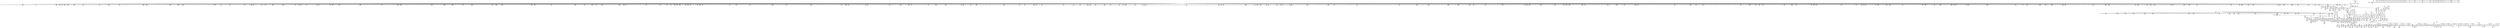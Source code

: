 digraph {
	CE0x53acc90 [shape=record,shape=Mrecord,label="{CE0x53acc90|272:_i8*,_:_CRE_618,619_}"]
	CE0x540b230 [shape=record,shape=Mrecord,label="{CE0x540b230|272:_i8*,_:_CRE_1752,1760_|*MultipleSource*|*LoadInst*|security/selinux/hooks.c,1714|security/selinux/hooks.c,1714}"]
	CE0x66af240 [shape=record,shape=Mrecord,label="{CE0x66af240|selinux_inode_create:tmp2|*SummSource*}"]
	CE0x5387390 [shape=record,shape=Mrecord,label="{CE0x5387390|_ret_%struct.task_struct*_%tmp4,_!dbg_!27714|./arch/x86/include/asm/current.h,14}"]
	CE0x53bafd0 [shape=record,shape=Mrecord,label="{CE0x53bafd0|272:_i8*,_:_CRE_1273,1274_}"]
	CE0x53bdbf0 [shape=record,shape=Mrecord,label="{CE0x53bdbf0|may_create:s_security|security/selinux/hooks.c,1714}"]
	CE0x5392540 [shape=record,shape=Mrecord,label="{CE0x5392540|272:_i8*,_:_CRE_1357,1358_}"]
	CE0x5394280 [shape=record,shape=Mrecord,label="{CE0x5394280|40:_%struct.super_block*,_56:_i8*,_:_CRE_585,586_}"]
	CE0x539af50 [shape=record,shape=Mrecord,label="{CE0x539af50|40:_%struct.super_block*,_56:_i8*,_:_CRE_856,864_|*MultipleSource*|Function::selinux_inode_create&Arg::dir::|security/selinux/hooks.c,1713|Function::may_create&Arg::dir::}"]
	CE0x540eba0 [shape=record,shape=Mrecord,label="{CE0x540eba0|272:_i8*,_:_CRE_2268,2304_|*MultipleSource*|*LoadInst*|security/selinux/hooks.c,1714|security/selinux/hooks.c,1714}"]
	CE0x5423700 [shape=record,shape=Mrecord,label="{CE0x5423700|i8_10|*Constant*}"]
	CE0x534ece0 [shape=record,shape=Mrecord,label="{CE0x534ece0|may_create:if.end26|*SummSink*}"]
	CE0x5353550 [shape=record,shape=Mrecord,label="{CE0x5353550|may_create:call32|security/selinux/hooks.c,1739}"]
	CE0x539d000 [shape=record,shape=Mrecord,label="{CE0x539d000|40:_%struct.super_block*,_56:_i8*,_:_CRE_886,887_}"]
	CE0x53b0f30 [shape=record,shape=Mrecord,label="{CE0x53b0f30|272:_i8*,_:_CRE_72,80_|*MultipleSource*|*LoadInst*|security/selinux/hooks.c,1714|security/selinux/hooks.c,1714}"]
	CE0x5453650 [shape=record,shape=Mrecord,label="{CE0x5453650|may_create:tmp55|security/selinux/hooks.c,1735}"]
	CE0x53574f0 [shape=record,shape=Mrecord,label="{CE0x53574f0|_ret_i32_%call,_!dbg_!27715|security/selinux/hooks.c,2764|*SummSource*}"]
	CE0x5426900 [shape=record,shape=Mrecord,label="{CE0x5426900|may_create:sid11|security/selinux/hooks.c,1716|*SummSink*}"]
	CE0x5388e50 [shape=record,shape=Mrecord,label="{CE0x5388e50|VOIDTB_TE:_CE_185,186_}"]
	CE0x5354f50 [shape=record,shape=Mrecord,label="{CE0x5354f50|may_create:tmp15|security/selinux/hooks.c,1706|*SummSource*}"]
	CE0x5345e20 [shape=record,shape=Mrecord,label="{CE0x5345e20|40:_%struct.super_block*,_56:_i8*,_:_CRE_187,188_}"]
	CE0x5343fa0 [shape=record,shape=Mrecord,label="{CE0x5343fa0|may_create:tclass|Function::may_create&Arg::tclass::|*SummSource*}"]
	CE0x5376bf0 [shape=record,shape=Mrecord,label="{CE0x5376bf0|40:_%struct.super_block*,_56:_i8*,_:_CRE_275,276_}"]
	CE0x539e400 [shape=record,shape=Mrecord,label="{CE0x539e400|40:_%struct.super_block*,_56:_i8*,_:_CRE_902,903_}"]
	CE0x5441890 [shape=record,shape=Mrecord,label="{CE0x5441890|may_create:tobool19|security/selinux/hooks.c,1728}"]
	CE0x535be70 [shape=record,shape=Mrecord,label="{CE0x535be70|may_create:tmp8|security/selinux/hooks.c,1706|*SummSource*}"]
	CE0x5388c30 [shape=record,shape=Mrecord,label="{CE0x5388c30|VOIDTB_TE:_CE_183,184_}"]
	CE0x5340160 [shape=record,shape=Mrecord,label="{CE0x5340160|may_create:if.end17}"]
	CE0x5335360 [shape=record,shape=Mrecord,label="{CE0x5335360|may_create:tmp20|security/selinux/hooks.c,1706}"]
	CE0x539d3c0 [shape=record,shape=Mrecord,label="{CE0x539d3c0|40:_%struct.super_block*,_56:_i8*,_:_CRE_889,890_}"]
	CE0x53a8930 [shape=record,shape=Mrecord,label="{CE0x53a8930|272:_i8*,_:_CRE_561,562_}"]
	CE0x543d610 [shape=record,shape=Mrecord,label="{CE0x543d610|VOIDTB_TE:_CE_162,163_}"]
	CE0x5408190 [shape=record,shape=Mrecord,label="{CE0x5408190|272:_i8*,_:_CRE_1654,1655_}"]
	CE0x539d140 [shape=record,shape=Mrecord,label="{CE0x539d140|40:_%struct.super_block*,_56:_i8*,_:_CRE_887,888_}"]
	CE0x5404710 [shape=record,shape=Mrecord,label="{CE0x5404710|272:_i8*,_:_CRE_1616,1617_}"]
	CE0x532dde0 [shape=record,shape=Mrecord,label="{CE0x532dde0|selinux_inode_create:entry|*SummSource*}"]
	CE0x5361ce0 [shape=record,shape=Mrecord,label="{CE0x5361ce0|i64*_getelementptr_inbounds_(_2_x_i64_,_2_x_i64_*___llvm_gcov_ctr98,_i64_0,_i64_1)|*Constant*}"]
	CE0x545a810 [shape=record,shape=Mrecord,label="{CE0x545a810|i64*_getelementptr_inbounds_(_26_x_i64_,_26_x_i64_*___llvm_gcov_ctr217,_i64_0,_i64_24)|*Constant*}"]
	CE0x53b6400 [shape=record,shape=Mrecord,label="{CE0x53b6400|i32_8|*Constant*|*SummSource*}"]
	CE0x535f120 [shape=record,shape=Mrecord,label="{CE0x535f120|i8_1|*Constant*|*SummSource*}"]
	CE0x5376e70 [shape=record,shape=Mrecord,label="{CE0x5376e70|40:_%struct.super_block*,_56:_i8*,_:_CRE_277,278_}"]
	CE0x5397e10 [shape=record,shape=Mrecord,label="{CE0x5397e10|40:_%struct.super_block*,_56:_i8*,_:_CRE_672,680_|*MultipleSource*|Function::selinux_inode_create&Arg::dir::|security/selinux/hooks.c,1713|Function::may_create&Arg::dir::}"]
	CE0x54163e0 [shape=record,shape=Mrecord,label="{CE0x54163e0|28:_i32,_:_CRE_109,110_}"]
	CE0x53483a0 [shape=record,shape=Mrecord,label="{CE0x53483a0|40:_%struct.super_block*,_56:_i8*,_:_CRE_253,254_}"]
	CE0x53a5610 [shape=record,shape=Mrecord,label="{CE0x53a5610|272:_i8*,_:_CRE_434,435_}"]
	CE0x5377d70 [shape=record,shape=Mrecord,label="{CE0x5377d70|40:_%struct.super_block*,_56:_i8*,_:_CRE_289,290_}"]
	CE0x5337cd0 [shape=record,shape=Mrecord,label="{CE0x5337cd0|selinux_inode_create:dir|Function::selinux_inode_create&Arg::dir::|*SummSource*}"]
	CE0x5406f80 [shape=record,shape=Mrecord,label="{CE0x5406f80|272:_i8*,_:_CRE_1637,1638_}"]
	CE0x535b690 [shape=record,shape=Mrecord,label="{CE0x535b690|GLOBAL:may_create.__warned|Global_var:may_create.__warned|*SummSource*}"]
	CE0x5396800 [shape=record,shape=Mrecord,label="{CE0x5396800|40:_%struct.super_block*,_56:_i8*,_:_CRE_615,616_}"]
	CE0x5335650 [shape=record,shape=Mrecord,label="{CE0x5335650|may_create:tmp21|security/selinux/hooks.c,1706}"]
	CE0x5348760 [shape=record,shape=Mrecord,label="{CE0x5348760|40:_%struct.super_block*,_56:_i8*,_:_CRE_256,257_}"]
	CE0x539d780 [shape=record,shape=Mrecord,label="{CE0x539d780|40:_%struct.super_block*,_56:_i8*,_:_CRE_892,893_}"]
	CE0x5453cc0 [shape=record,shape=Mrecord,label="{CE0x5453cc0|may_create:call27|security/selinux/hooks.c,1735|*SummSource*}"]
	CE0x540a5b0 [shape=record,shape=Mrecord,label="{CE0x540a5b0|272:_i8*,_:_CRE_1872,1873_}"]
	CE0x5337dc0 [shape=record,shape=Mrecord,label="{CE0x5337dc0|selinux_inode_create:dir|Function::selinux_inode_create&Arg::dir::|*SummSink*}"]
	CE0x537cfb0 [shape=record,shape=Mrecord,label="{CE0x537cfb0|40:_%struct.super_block*,_56:_i8*,_:_CRE_481,482_}"]
	CE0x542a6e0 [shape=record,shape=Mrecord,label="{CE0x542a6e0|may_create:tmp37|security/selinux/hooks.c,1728|*SummSink*}"]
	CE0x5426620 [shape=record,shape=Mrecord,label="{CE0x5426620|may_create:sid11|security/selinux/hooks.c,1716}"]
	CE0x53b7bc0 [shape=record,shape=Mrecord,label="{CE0x53b7bc0|272:_i8*,_:_CRE_1224,1225_}"]
	CE0x534f590 [shape=record,shape=Mrecord,label="{CE0x534f590|may_create:do.end|*SummSink*}"]
	CE0x5337fb0 [shape=record,shape=Mrecord,label="{CE0x5337fb0|may_create:tobool1|security/selinux/hooks.c,1706|*SummSink*}"]
	CE0x54632c0 [shape=record,shape=Mrecord,label="{CE0x54632c0|get_current:bb}"]
	CE0x53a1290 [shape=record,shape=Mrecord,label="{CE0x53a1290|40:_%struct.super_block*,_56:_i8*,_:_CRE_960,968_|*MultipleSource*|Function::selinux_inode_create&Arg::dir::|security/selinux/hooks.c,1713|Function::may_create&Arg::dir::}"]
	CE0x5399d90 [shape=record,shape=Mrecord,label="{CE0x5399d90|40:_%struct.super_block*,_56:_i8*,_:_CRE_792,800_|*MultipleSource*|Function::selinux_inode_create&Arg::dir::|security/selinux/hooks.c,1713|Function::may_create&Arg::dir::}"]
	CE0x5337c30 [shape=record,shape=Mrecord,label="{CE0x5337c30|selinux_inode_create:dir|Function::selinux_inode_create&Arg::dir::}"]
	CE0x53b06a0 [shape=record,shape=Mrecord,label="{CE0x53b06a0|272:_i8*,_:_CRE_24,32_|*MultipleSource*|*LoadInst*|security/selinux/hooks.c,1714|security/selinux/hooks.c,1714}"]
	CE0x5347070 [shape=record,shape=Mrecord,label="{CE0x5347070|40:_%struct.super_block*,_56:_i8*,_:_CRE_224,232_|*MultipleSource*|Function::selinux_inode_create&Arg::dir::|security/selinux/hooks.c,1713|Function::may_create&Arg::dir::}"]
	CE0x537e140 [shape=record,shape=Mrecord,label="{CE0x537e140|40:_%struct.super_block*,_56:_i8*,_:_CRE_512,520_|*MultipleSource*|Function::selinux_inode_create&Arg::dir::|security/selinux/hooks.c,1713|Function::may_create&Arg::dir::}"]
	CE0x53505b0 [shape=record,shape=Mrecord,label="{CE0x53505b0|may_create:if.end}"]
	CE0x5385540 [shape=record,shape=Mrecord,label="{CE0x5385540|may_create:tmp7|security/selinux/hooks.c,1706|*SummSink*}"]
	CE0x539b980 [shape=record,shape=Mrecord,label="{CE0x539b980|40:_%struct.super_block*,_56:_i8*,_:_CRE_868,869_}"]
	CE0x5336e80 [shape=record,shape=Mrecord,label="{CE0x5336e80|40:_%struct.super_block*,_56:_i8*,_:_CRE_16,24_|*MultipleSource*|Function::selinux_inode_create&Arg::dir::|security/selinux/hooks.c,1713|Function::may_create&Arg::dir::}"]
	CE0x5375a70 [shape=record,shape=Mrecord,label="{CE0x5375a70|40:_%struct.super_block*,_56:_i8*,_:_CRE_261,262_}"]
	CE0x53a50c0 [shape=record,shape=Mrecord,label="{CE0x53a50c0|272:_i8*,_:_CRE_429,430_}"]
	CE0x5390ab0 [shape=record,shape=Mrecord,label="{CE0x5390ab0|272:_i8*,_:_CRE_1332,1333_}"]
	CE0x543f260 [shape=record,shape=Mrecord,label="{CE0x543f260|VOIDTB_TE:_CE_144,145_}"]
	CE0x538a060 [shape=record,shape=Mrecord,label="{CE0x538a060|VOIDTB_TE:_CE_202,203_}"]
	CE0x535a820 [shape=record,shape=Mrecord,label="{CE0x535a820|i64*_getelementptr_inbounds_(_2_x_i64_,_2_x_i64_*___llvm_gcov_ctr98,_i64_0,_i64_1)|*Constant*|*SummSink*}"]
	CE0x53b2c30 [shape=record,shape=Mrecord,label="{CE0x53b2c30|272:_i8*,_:_CRE_200,204_|*MultipleSource*|*LoadInst*|security/selinux/hooks.c,1714|security/selinux/hooks.c,1714}"]
	CE0x541c4a0 [shape=record,shape=Mrecord,label="{CE0x541c4a0|avc_has_perm:ssid|Function::avc_has_perm&Arg::ssid::|*SummSink*}"]
	CE0x53957c0 [shape=record,shape=Mrecord,label="{CE0x53957c0|40:_%struct.super_block*,_56:_i8*,_:_CRE_602,603_}"]
	CE0x534f770 [shape=record,shape=Mrecord,label="{CE0x534f770|may_create:return|*SummSource*}"]
	CE0x53a00c0 [shape=record,shape=Mrecord,label="{CE0x53a00c0|40:_%struct.super_block*,_56:_i8*,_:_CRE_925,926_}"]
	CE0x538d5f0 [shape=record,shape=Mrecord,label="{CE0x538d5f0|VOIDTB_TE:_CE_313,314_}"]
	CE0x5414a00 [shape=record,shape=Mrecord,label="{CE0x5414a00|28:_i32,_:_CRE_84,85_}"]
	CE0x5379030 [shape=record,shape=Mrecord,label="{CE0x5379030|40:_%struct.super_block*,_56:_i8*,_:_CRE_304,305_}"]
	CE0x5393c40 [shape=record,shape=Mrecord,label="{CE0x5393c40|40:_%struct.super_block*,_56:_i8*,_:_CRE_580,581_}"]
	CE0x540aac0 [shape=record,shape=Mrecord,label="{CE0x540aac0|272:_i8*,_:_CRE_1712,1720_|*MultipleSource*|*LoadInst*|security/selinux/hooks.c,1714|security/selinux/hooks.c,1714}"]
	CE0x542bed0 [shape=record,shape=Mrecord,label="{CE0x542bed0|may_create:flags|security/selinux/hooks.c,1728}"]
	CE0x5386900 [shape=record,shape=Mrecord,label="{CE0x5386900|40:_%struct.super_block*,_56:_i8*,_:_CRE_558,559_}"]
	CE0x54162d0 [shape=record,shape=Mrecord,label="{CE0x54162d0|28:_i32,_:_CRE_108,109_}"]
	CE0x53b7890 [shape=record,shape=Mrecord,label="{CE0x53b7890|272:_i8*,_:_CRE_1221,1222_}"]
	CE0x5397750 [shape=record,shape=Mrecord,label="{CE0x5397750|40:_%struct.super_block*,_56:_i8*,_:_CRE_648,656_|*MultipleSource*|Function::selinux_inode_create&Arg::dir::|security/selinux/hooks.c,1713|Function::may_create&Arg::dir::}"]
	CE0x5333f90 [shape=record,shape=Mrecord,label="{CE0x5333f90|may_create:tmp1|*SummSink*}"]
	CE0x53622c0 [shape=record,shape=Mrecord,label="{CE0x53622c0|40:_%struct.super_block*,_56:_i8*,_:_CRE_147,148_}"]
	CE0x53a6a40 [shape=record,shape=Mrecord,label="{CE0x53a6a40|272:_i8*,_:_CRE_453,454_}"]
	CE0x539bac0 [shape=record,shape=Mrecord,label="{CE0x539bac0|40:_%struct.super_block*,_56:_i8*,_:_CRE_869,870_}"]
	CE0x5342a80 [shape=record,shape=Mrecord,label="{CE0x5342a80|i32_0|*Constant*|*SummSource*}"]
	CE0x53b2890 [shape=record,shape=Mrecord,label="{CE0x53b2890|272:_i8*,_:_CRE_184,188_|*MultipleSource*|*LoadInst*|security/selinux/hooks.c,1714|security/selinux/hooks.c,1714}"]
	CE0x533f4c0 [shape=record,shape=Mrecord,label="{CE0x533f4c0|selinux_inode_create:tmp|*SummSource*}"]
	CE0x532a090 [shape=record,shape=Mrecord,label="{CE0x532a090|may_create:dentry|Function::may_create&Arg::dentry::|*SummSource*}"]
	CE0x540d3f0 [shape=record,shape=Mrecord,label="{CE0x540d3f0|272:_i8*,_:_CRE_1878,1879_}"]
	CE0x53898f0 [shape=record,shape=Mrecord,label="{CE0x53898f0|VOIDTB_TE:_CE_195,196_}"]
	CE0x5337660 [shape=record,shape=Mrecord,label="{CE0x5337660|may_create:tmp7|security/selinux/hooks.c,1706}"]
	CE0x53a6c60 [shape=record,shape=Mrecord,label="{CE0x53a6c60|272:_i8*,_:_CRE_455,456_}"]
	CE0x54267a0 [shape=record,shape=Mrecord,label="{CE0x54267a0|may_create:sid11|security/selinux/hooks.c,1716|*SummSource*}"]
	CE0x532cfd0 [shape=record,shape=Mrecord,label="{CE0x532cfd0|may_create:call|security/selinux/hooks.c,1706}"]
	CE0x5387cf0 [shape=record,shape=Mrecord,label="{CE0x5387cf0|may_create:cred|security/selinux/hooks.c,1706|*SummSink*}"]
	CE0x53a60b0 [shape=record,shape=Mrecord,label="{CE0x53a60b0|272:_i8*,_:_CRE_444,445_}"]
	CE0x537d0f0 [shape=record,shape=Mrecord,label="{CE0x537d0f0|40:_%struct.super_block*,_56:_i8*,_:_CRE_482,483_}"]
	CE0x5391880 [shape=record,shape=Mrecord,label="{CE0x5391880|272:_i8*,_:_CRE_1345,1346_}"]
	CE0x5418840 [shape=record,shape=Mrecord,label="{CE0x5418840|avc_has_perm:requested|Function::avc_has_perm&Arg::requested::|*SummSink*}"]
	CE0x538a5b0 [shape=record,shape=Mrecord,label="{CE0x538a5b0|VOIDTB_TE:_CE_207,208_}"]
	CE0x53380e0 [shape=record,shape=Mrecord,label="{CE0x53380e0|i64_4|*Constant*}"]
	CE0x537ce70 [shape=record,shape=Mrecord,label="{CE0x537ce70|40:_%struct.super_block*,_56:_i8*,_:_CRE_480,481_}"]
	CE0x5429220 [shape=record,shape=Mrecord,label="{CE0x5429220|may_create:tobool18|security/selinux/hooks.c,1728|*SummSink*}"]
	CE0x532f370 [shape=record,shape=Mrecord,label="{CE0x532f370|selinux_inode_create:bb|*SummSink*}"]
	CE0x5396e40 [shape=record,shape=Mrecord,label="{CE0x5396e40|40:_%struct.super_block*,_56:_i8*,_:_CRE_620,621_}"]
	CE0x53a5b60 [shape=record,shape=Mrecord,label="{CE0x53a5b60|272:_i8*,_:_CRE_439,440_}"]
	CE0x538c320 [shape=record,shape=Mrecord,label="{CE0x538c320|VOIDTB_TE:_CE_280,288_|*MultipleSource*|Function::may_create&Arg::dentry::|Function::selinux_inode_create&Arg::dentry::|security/selinux/hooks.c,1730}"]
	CE0x5355750 [shape=record,shape=Mrecord,label="{CE0x5355750|may_create:land.lhs.true2}"]
	CE0x5418e10 [shape=record,shape=Mrecord,label="{CE0x5418e10|avc_has_perm:auditdata|Function::avc_has_perm&Arg::auditdata::|*SummSource*}"]
	CE0x5377230 [shape=record,shape=Mrecord,label="{CE0x5377230|40:_%struct.super_block*,_56:_i8*,_:_CRE_280,281_}"]
	CE0x537b040 [shape=record,shape=Mrecord,label="{CE0x537b040|40:_%struct.super_block*,_56:_i8*,_:_CRE_408,416_|*MultipleSource*|Function::selinux_inode_create&Arg::dir::|security/selinux/hooks.c,1713|Function::may_create&Arg::dir::}"]
	CE0x5439790 [shape=record,shape=Mrecord,label="{CE0x5439790|may_create:tmp41|security/selinux/hooks.c,1728|*SummSink*}"]
	CE0x5440950 [shape=record,shape=Mrecord,label="{CE0x5440950|VOIDTB_TE:_CE_88,89_}"]
	CE0x537b6c0 [shape=record,shape=Mrecord,label="{CE0x537b6c0|40:_%struct.super_block*,_56:_i8*,_:_CRE_432,440_|*MultipleSource*|Function::selinux_inode_create&Arg::dir::|security/selinux/hooks.c,1713|Function::may_create&Arg::dir::}"]
	CE0x5413900 [shape=record,shape=Mrecord,label="{CE0x5413900|28:_i32,_:_CRE_67,68_}"]
	CE0x5363dc0 [shape=record,shape=Mrecord,label="{CE0x5363dc0|40:_%struct.super_block*,_56:_i8*,_:_CRE_183,184_}"]
	CE0x5385670 [shape=record,shape=Mrecord,label="{CE0x5385670|GLOBAL:may_create.__warned|Global_var:may_create.__warned}"]
	CE0x5391990 [shape=record,shape=Mrecord,label="{CE0x5391990|272:_i8*,_:_CRE_1346,1347_}"]
	CE0x53ad2f0 [shape=record,shape=Mrecord,label="{CE0x53ad2f0|272:_i8*,_:_CRE_624,625_}"]
	CE0x5403c70 [shape=record,shape=Mrecord,label="{CE0x5403c70|272:_i8*,_:_CRE_1366,1367_}"]
	CE0x539e2c0 [shape=record,shape=Mrecord,label="{CE0x539e2c0|40:_%struct.super_block*,_56:_i8*,_:_CRE_901,902_}"]
	CE0x5413f00 [shape=record,shape=Mrecord,label="{CE0x5413f00|28:_i32,_:_CRE_73,74_}"]
	CE0x5355de0 [shape=record,shape=Mrecord,label="{CE0x5355de0|may_create:if.end17|*SummSource*}"]
	CE0x5409d30 [shape=record,shape=Mrecord,label="{CE0x5409d30|272:_i8*,_:_CRE_1680,1681_}"]
	CE0x541d590 [shape=record,shape=Mrecord,label="{CE0x541d590|may_create:call14|security/selinux/hooks.c,1722|*SummSource*}"]
	CE0x543e4b0 [shape=record,shape=Mrecord,label="{CE0x543e4b0|i32_4|*Constant*|*SummSource*}"]
	CE0x53baa80 [shape=record,shape=Mrecord,label="{CE0x53baa80|272:_i8*,_:_CRE_1268,1269_}"]
	CE0x5406d60 [shape=record,shape=Mrecord,label="{CE0x5406d60|272:_i8*,_:_CRE_1635,1636_}"]
	CE0x5397480 [shape=record,shape=Mrecord,label="{CE0x5397480|40:_%struct.super_block*,_56:_i8*,_:_CRE_632,640_|*MultipleSource*|Function::selinux_inode_create&Arg::dir::|security/selinux/hooks.c,1713|Function::may_create&Arg::dir::}"]
	CE0x539cc40 [shape=record,shape=Mrecord,label="{CE0x539cc40|40:_%struct.super_block*,_56:_i8*,_:_CRE_883,884_}"]
	CE0x53bc310 [shape=record,shape=Mrecord,label="{CE0x53bc310|272:_i8*,_:_CRE_1310,1311_}"]
	CE0x537ea00 [shape=record,shape=Mrecord,label="{CE0x537ea00|40:_%struct.super_block*,_56:_i8*,_:_CRE_540,544_|*MultipleSource*|Function::selinux_inode_create&Arg::dir::|security/selinux/hooks.c,1713|Function::may_create&Arg::dir::}"]
	CE0x5453840 [shape=record,shape=Mrecord,label="{CE0x5453840|may_create:tmp55|security/selinux/hooks.c,1735|*SummSink*}"]
	CE0x5339d70 [shape=record,shape=Mrecord,label="{CE0x5339d70|28:_i32,_:_CRE_23,24_}"]
	CE0x535d7c0 [shape=record,shape=Mrecord,label="{CE0x535d7c0|_ret_%struct.task_struct*_%tmp4,_!dbg_!27714|./arch/x86/include/asm/current.h,14|*SummSource*}"]
	CE0x538fea0 [shape=record,shape=Mrecord,label="{CE0x538fea0|may_create:tmp48|security/selinux/hooks.c,1731}"]
	CE0x5337280 [shape=record,shape=Mrecord,label="{CE0x5337280|40:_%struct.super_block*,_56:_i8*,_:_CRE_48,56_|*MultipleSource*|Function::selinux_inode_create&Arg::dir::|security/selinux/hooks.c,1713|Function::may_create&Arg::dir::}"]
	CE0x53bc420 [shape=record,shape=Mrecord,label="{CE0x53bc420|272:_i8*,_:_CRE_1311,1312_}"]
	CE0x535d590 [shape=record,shape=Mrecord,label="{CE0x535d590|get_current:entry}"]
	CE0x543d1d0 [shape=record,shape=Mrecord,label="{CE0x543d1d0|VOIDTB_TE:_CE_158,159_}"]
	CE0x53756b0 [shape=record,shape=Mrecord,label="{CE0x53756b0|40:_%struct.super_block*,_56:_i8*,_:_CRE_258,259_}"]
	CE0x535f610 [shape=record,shape=Mrecord,label="{CE0x535f610|may_create:tmp|*SummSource*}"]
	CE0x5340050 [shape=record,shape=Mrecord,label="{CE0x5340050|may_create:land.lhs.true|*SummSink*}"]
	CE0x5427650 [shape=record,shape=Mrecord,label="{CE0x5427650|i64*_getelementptr_inbounds_(_26_x_i64_,_26_x_i64_*___llvm_gcov_ctr217,_i64_0,_i64_12)|*Constant*}"]
	CE0x53a75f0 [shape=record,shape=Mrecord,label="{CE0x53a75f0|272:_i8*,_:_CRE_560,561_}"]
	CE0x537c680 [shape=record,shape=Mrecord,label="{CE0x537c680|40:_%struct.super_block*,_56:_i8*,_:_CRE_474,475_}"]
	CE0x5362080 [shape=record,shape=Mrecord,label="{CE0x5362080|40:_%struct.super_block*,_56:_i8*,_:_CRE_144,145_}"]
	CE0x53467e0 [shape=record,shape=Mrecord,label="{CE0x53467e0|40:_%struct.super_block*,_56:_i8*,_:_CRE_200,201_}"]
	CE0x53af9f0 [shape=record,shape=Mrecord,label="{CE0x53af9f0|272:_i8*,_:_CRE_1213,1214_}"]
	CE0x5362140 [shape=record,shape=Mrecord,label="{CE0x5362140|40:_%struct.super_block*,_56:_i8*,_:_CRE_145,146_}"]
	CE0x5391110 [shape=record,shape=Mrecord,label="{CE0x5391110|272:_i8*,_:_CRE_1338,1339_}"]
	CE0x542cd20 [shape=record,shape=Mrecord,label="{CE0x542cd20|8:_i32,_22:_i16,_:_CRE_22,24_|*MultipleSource*|security/selinux/hooks.c,1714|security/selinux/hooks.c,1714|security/selinux/hooks.c,1728}"]
	CE0x53884c0 [shape=record,shape=Mrecord,label="{CE0x53884c0|VOIDTB_TE:_CE_176,177_}"]
	CE0x53ba750 [shape=record,shape=Mrecord,label="{CE0x53ba750|272:_i8*,_:_CRE_1265,1266_}"]
	CE0x54087f0 [shape=record,shape=Mrecord,label="{CE0x54087f0|272:_i8*,_:_CRE_1660,1661_}"]
	CE0x53b9760 [shape=record,shape=Mrecord,label="{CE0x53b9760|272:_i8*,_:_CRE_1250,1251_}"]
	CE0x53a0fc0 [shape=record,shape=Mrecord,label="{CE0x53a0fc0|40:_%struct.super_block*,_56:_i8*,_:_CRE_944,952_|*MultipleSource*|Function::selinux_inode_create&Arg::dir::|security/selinux/hooks.c,1713|Function::may_create&Arg::dir::}"]
	CE0x543dfa0 [shape=record,shape=Mrecord,label="{CE0x543dfa0|VOIDTB_TE:_CE_171,172_}"]
	CE0x541a940 [shape=record,shape=Mrecord,label="{CE0x541a940|may_create:tmp30|security/selinux/hooks.c,1725|*SummSource*}"]
	CE0x53b7340 [shape=record,shape=Mrecord,label="{CE0x53b7340|272:_i8*,_:_CRE_1216,1217_}"]
	CE0x543dc70 [shape=record,shape=Mrecord,label="{CE0x543dc70|VOIDTB_TE:_CE_168,169_}"]
	CE0x54271f0 [shape=record,shape=Mrecord,label="{CE0x54271f0|may_create:tmp34|security/selinux/hooks.c,1726}"]
	CE0x5360330 [shape=record,shape=Mrecord,label="{CE0x5360330|i64*_getelementptr_inbounds_(_26_x_i64_,_26_x_i64_*___llvm_gcov_ctr217,_i64_0,_i64_9)|*Constant*}"]
	CE0x53bca80 [shape=record,shape=Mrecord,label="{CE0x53bca80|272:_i8*,_:_CRE_1317,1318_}"]
	CE0x540e630 [shape=record,shape=Mrecord,label="{CE0x540e630|272:_i8*,_:_CRE_2248,2256_|*MultipleSource*|*LoadInst*|security/selinux/hooks.c,1714|security/selinux/hooks.c,1714}"]
	CE0x5414000 [shape=record,shape=Mrecord,label="{CE0x5414000|28:_i32,_:_CRE_74,75_}"]
	CE0x5408e50 [shape=record,shape=Mrecord,label="{CE0x5408e50|272:_i8*,_:_CRE_1666,1667_}"]
	CE0x53a6600 [shape=record,shape=Mrecord,label="{CE0x53a6600|272:_i8*,_:_CRE_449,450_}"]
	CE0x53a4c80 [shape=record,shape=Mrecord,label="{CE0x53a4c80|272:_i8*,_:_CRE_425,426_}"]
	CE0x53b0b90 [shape=record,shape=Mrecord,label="{CE0x53b0b90|272:_i8*,_:_CRE_56,64_|*MultipleSource*|*LoadInst*|security/selinux/hooks.c,1714|security/selinux/hooks.c,1714}"]
	CE0x537d5f0 [shape=record,shape=Mrecord,label="{CE0x537d5f0|40:_%struct.super_block*,_56:_i8*,_:_CRE_486,487_}"]
	CE0x53631c0 [shape=record,shape=Mrecord,label="{CE0x53631c0|40:_%struct.super_block*,_56:_i8*,_:_CRE_167,168_}"]
	CE0x539cb00 [shape=record,shape=Mrecord,label="{CE0x539cb00|40:_%struct.super_block*,_56:_i8*,_:_CRE_882,883_}"]
	CE0x5377730 [shape=record,shape=Mrecord,label="{CE0x5377730|40:_%struct.super_block*,_56:_i8*,_:_CRE_284,285_}"]
	CE0x53b4b00 [shape=record,shape=Mrecord,label="{CE0x53b4b00|272:_i8*,_:_CRE_336,344_|*MultipleSource*|*LoadInst*|security/selinux/hooks.c,1714|security/selinux/hooks.c,1714}"]
	CE0x5392980 [shape=record,shape=Mrecord,label="{CE0x5392980|272:_i8*,_:_CRE_1361,1362_}"]
	CE0x5329690 [shape=record,shape=Mrecord,label="{CE0x5329690|may_create:tmp13|security/selinux/hooks.c,1706}"]
	CE0x5395e00 [shape=record,shape=Mrecord,label="{CE0x5395e00|40:_%struct.super_block*,_56:_i8*,_:_CRE_607,608_}"]
	CE0x5417a30 [shape=record,shape=Mrecord,label="{CE0x5417a30|28:_i32,_:_CRE_168,184_|*MultipleSource*|*LoadInst*|security/selinux/hooks.c,1713|security/selinux/hooks.c,1713|security/selinux/hooks.c,1722}"]
	CE0x5423930 [shape=record,shape=Mrecord,label="{CE0x5423930|i8_10|*Constant*|*SummSource*}"]
	CE0x53ae250 [shape=record,shape=Mrecord,label="{CE0x53ae250|272:_i8*,_:_CRE_664,672_|*MultipleSource*|*LoadInst*|security/selinux/hooks.c,1714|security/selinux/hooks.c,1714}"]
	CE0x5387c50 [shape=record,shape=Mrecord,label="{CE0x5387c50|may_create:cred|security/selinux/hooks.c,1706|*SummSource*}"]
	CE0x53468a0 [shape=record,shape=Mrecord,label="{CE0x53468a0|40:_%struct.super_block*,_56:_i8*,_:_CRE_201,202_}"]
	CE0x5348120 [shape=record,shape=Mrecord,label="{CE0x5348120|40:_%struct.super_block*,_56:_i8*,_:_CRE_251,252_}"]
	CE0x540bd10 [shape=record,shape=Mrecord,label="{CE0x540bd10|272:_i8*,_:_CRE_1800,1804_|*MultipleSource*|*LoadInst*|security/selinux/hooks.c,1714|security/selinux/hooks.c,1714}"]
	CE0x5333a40 [shape=record,shape=Mrecord,label="{CE0x5333a40|may_create:if.then29}"]
	CE0x5407910 [shape=record,shape=Mrecord,label="{CE0x5407910|272:_i8*,_:_CRE_1646,1647_}"]
	CE0x543aee0 [shape=record,shape=Mrecord,label="{CE0x543aee0|may_create:tmp46|security/selinux/hooks.c,1729}"]
	CE0x543f8f0 [shape=record,shape=Mrecord,label="{CE0x543f8f0|VOIDTB_TE:_CE_147,148_}"]
	CE0x540db20 [shape=record,shape=Mrecord,label="{CE0x540db20|272:_i8*,_:_CRE_1904,1920_|*MultipleSource*|*LoadInst*|security/selinux/hooks.c,1714|security/selinux/hooks.c,1714}"]
	CE0x5407c40 [shape=record,shape=Mrecord,label="{CE0x5407c40|272:_i8*,_:_CRE_1649,1650_}"]
	CE0x5362d40 [shape=record,shape=Mrecord,label="{CE0x5362d40|40:_%struct.super_block*,_56:_i8*,_:_CRE_161,162_}"]
	CE0x5389b10 [shape=record,shape=Mrecord,label="{CE0x5389b10|VOIDTB_TE:_CE_197,198_}"]
	CE0x53679d0 [shape=record,shape=Mrecord,label="{CE0x53679d0|may_create:tmp67|security/selinux/hooks.c,1742|*SummSource*}"]
	CE0x5399bd0 [shape=record,shape=Mrecord,label="{CE0x5399bd0|40:_%struct.super_block*,_56:_i8*,_:_CRE_776,792_|*MultipleSource*|Function::selinux_inode_create&Arg::dir::|security/selinux/hooks.c,1713|Function::may_create&Arg::dir::}"]
	CE0x5352fb0 [shape=record,shape=Mrecord,label="{CE0x5352fb0|may_create:tmp65|security/selinux/hooks.c,1739}"]
	CE0x5346060 [shape=record,shape=Mrecord,label="{CE0x5346060|40:_%struct.super_block*,_56:_i8*,_:_CRE_190,191_}"]
	CE0x532cbc0 [shape=record,shape=Mrecord,label="{CE0x532cbc0|_call_void_mcount()_#3}"]
	CE0x53b8ff0 [shape=record,shape=Mrecord,label="{CE0x53b8ff0|272:_i8*,_:_CRE_1243,1244_}"]
	CE0x538b160 [shape=record,shape=Mrecord,label="{CE0x538b160|VOIDTB_TE:_CE_218,219_}"]
	CE0x53bc530 [shape=record,shape=Mrecord,label="{CE0x53bc530|272:_i8*,_:_CRE_1312,1313_}"]
	CE0x5360fb0 [shape=record,shape=Mrecord,label="{CE0x5360fb0|may_create:tmp18|security/selinux/hooks.c,1706|*SummSource*}"]
	CE0x532a220 [shape=record,shape=Mrecord,label="{CE0x532a220|may_create:dentry|Function::may_create&Arg::dentry::|*SummSink*}"]
	CE0x53992d0 [shape=record,shape=Mrecord,label="{CE0x53992d0|40:_%struct.super_block*,_56:_i8*,_:_CRE_744,752_|*MultipleSource*|Function::selinux_inode_create&Arg::dir::|security/selinux/hooks.c,1713|Function::may_create&Arg::dir::}"]
	CE0x5385af0 [shape=record,shape=Mrecord,label="{CE0x5385af0|may_create:ad|security/selinux/hooks.c, 1710|*SummSink*}"]
	CE0x53afc50 [shape=record,shape=Mrecord,label="{CE0x53afc50|may_create:s_security|security/selinux/hooks.c,1714|*SummSource*}"]
	CE0x53a61c0 [shape=record,shape=Mrecord,label="{CE0x53a61c0|272:_i8*,_:_CRE_445,446_}"]
	CE0x5362ec0 [shape=record,shape=Mrecord,label="{CE0x5362ec0|40:_%struct.super_block*,_56:_i8*,_:_CRE_163,164_}"]
	CE0x53a4620 [shape=record,shape=Mrecord,label="{CE0x53a4620|272:_i8*,_:_CRE_419,420_}"]
	CE0x5414800 [shape=record,shape=Mrecord,label="{CE0x5414800|28:_i32,_:_CRE_82,83_}"]
	CE0x5341fb0 [shape=record,shape=Mrecord,label="{CE0x5341fb0|selinux_inode_create:dentry|Function::selinux_inode_create&Arg::dentry::|*SummSource*}"]
	CE0x540d610 [shape=record,shape=Mrecord,label="{CE0x540d610|may_create:tmp25|security/selinux/hooks.c,1714}"]
	CE0x5329e50 [shape=record,shape=Mrecord,label="{CE0x5329e50|selinux_inode_create:dentry|Function::selinux_inode_create&Arg::dentry::|*SummSink*}"]
	CE0x53a31f0 [shape=record,shape=Mrecord,label="{CE0x53a31f0|272:_i8*,_:_CRE_400,401_}"]
	CE0x53b08f0 [shape=record,shape=Mrecord,label="{CE0x53b08f0|272:_i8*,_:_CRE_40,48_|*MultipleSource*|*LoadInst*|security/selinux/hooks.c,1714|security/selinux/hooks.c,1714}"]
	CE0x53ab860 [shape=record,shape=Mrecord,label="{CE0x53ab860|272:_i8*,_:_CRE_599,600_}"]
	CE0x53b3710 [shape=record,shape=Mrecord,label="{CE0x53b3710|272:_i8*,_:_CRE_256,264_|*MultipleSource*|*LoadInst*|security/selinux/hooks.c,1714|security/selinux/hooks.c,1714}"]
	CE0x5329f60 [shape=record,shape=Mrecord,label="{CE0x5329f60|may_create:dentry|Function::may_create&Arg::dentry::}"]
	CE0x540bb40 [shape=record,shape=Mrecord,label="{CE0x540bb40|272:_i8*,_:_CRE_1792,1800_|*MultipleSource*|*LoadInst*|security/selinux/hooks.c,1714|security/selinux/hooks.c,1714}"]
	CE0x5458a00 [shape=record,shape=Mrecord,label="{CE0x5458a00|may_create:tmp59|security/selinux/hooks.c,1736|*SummSource*}"]
	CE0x5407f70 [shape=record,shape=Mrecord,label="{CE0x5407f70|272:_i8*,_:_CRE_1652,1653_}"]
	CE0x5407e60 [shape=record,shape=Mrecord,label="{CE0x5407e60|272:_i8*,_:_CRE_1651,1652_}"]
	CE0x5404820 [shape=record,shape=Mrecord,label="{CE0x5404820|272:_i8*,_:_CRE_1376,1384_|*MultipleSource*|*LoadInst*|security/selinux/hooks.c,1714|security/selinux/hooks.c,1714}"]
	CE0x53628c0 [shape=record,shape=Mrecord,label="{CE0x53628c0|40:_%struct.super_block*,_56:_i8*,_:_CRE_155,156_}"]
	CE0x5394dc0 [shape=record,shape=Mrecord,label="{CE0x5394dc0|40:_%struct.super_block*,_56:_i8*,_:_CRE_594,595_}"]
	CE0x538a7d0 [shape=record,shape=Mrecord,label="{CE0x538a7d0|VOIDTB_TE:_CE_209,210_}"]
	CE0x5457780 [shape=record,shape=Mrecord,label="{CE0x5457780|may_create:tmp57|security/selinux/hooks.c,1736}"]
	CE0x540a280 [shape=record,shape=Mrecord,label="{CE0x540a280|272:_i8*,_:_CRE_1685,1686_}"]
	CE0x540e9d0 [shape=record,shape=Mrecord,label="{CE0x540e9d0|272:_i8*,_:_CRE_2264,2268_|*MultipleSource*|*LoadInst*|security/selinux/hooks.c,1714|security/selinux/hooks.c,1714}"]
	CE0x5419dd0 [shape=record,shape=Mrecord,label="{CE0x5419dd0|i64_10|*Constant*}"]
	CE0x5382290 [shape=record,shape=Mrecord,label="{CE0x5382290|get_current:tmp3}"]
	CE0x5404c20 [shape=record,shape=Mrecord,label="{CE0x5404c20|272:_i8*,_:_CRE_1536,1568_|*MultipleSource*|*LoadInst*|security/selinux/hooks.c,1714|security/selinux/hooks.c,1714}"]
	CE0x53783b0 [shape=record,shape=Mrecord,label="{CE0x53783b0|40:_%struct.super_block*,_56:_i8*,_:_CRE_294,295_}"]
	CE0x5457c00 [shape=record,shape=Mrecord,label="{CE0x5457c00|may_create:tmp56|security/selinux/hooks.c,1736|*SummSource*}"]
	CE0x5363100 [shape=record,shape=Mrecord,label="{CE0x5363100|40:_%struct.super_block*,_56:_i8*,_:_CRE_166,167_}"]
	CE0x539f300 [shape=record,shape=Mrecord,label="{CE0x539f300|40:_%struct.super_block*,_56:_i8*,_:_CRE_914,915_}"]
	CE0x53a81f0 [shape=record,shape=Mrecord,label="{CE0x53a81f0|272:_i8*,_:_CRE_528,536_|*MultipleSource*|*LoadInst*|security/selinux/hooks.c,1714|security/selinux/hooks.c,1714}"]
	CE0x5360dc0 [shape=record,shape=Mrecord,label="{CE0x5360dc0|may_create:tmp18|security/selinux/hooks.c,1706}"]
	CE0x535f940 [shape=record,shape=Mrecord,label="{CE0x535f940|i64_1|*Constant*}"]
	CE0x5356860 [shape=record,shape=Mrecord,label="{CE0x5356860|i64_0|*Constant*|*SummSource*}"]
	CE0x5329170 [shape=record,shape=Mrecord,label="{CE0x5329170|avc_has_perm:entry|*SummSource*}"]
	CE0x53422c0 [shape=record,shape=Mrecord,label="{CE0x53422c0|40:_%struct.super_block*,_56:_i8*,_:_CRE_64,72_|*MultipleSource*|Function::selinux_inode_create&Arg::dir::|security/selinux/hooks.c,1713|Function::may_create&Arg::dir::}"]
	CE0x53a70a0 [shape=record,shape=Mrecord,label="{CE0x53a70a0|272:_i8*,_:_CRE_459,460_}"]
	CE0x5440b50 [shape=record,shape=Mrecord,label="{CE0x5440b50|VOIDTB_TE:_CE_89,90_}"]
	CE0x53badb0 [shape=record,shape=Mrecord,label="{CE0x53badb0|272:_i8*,_:_CRE_1271,1272_}"]
	CE0x537a700 [shape=record,shape=Mrecord,label="{CE0x537a700|40:_%struct.super_block*,_56:_i8*,_:_CRE_376,384_|*MultipleSource*|Function::selinux_inode_create&Arg::dir::|security/selinux/hooks.c,1713|Function::may_create&Arg::dir::}"]
	CE0x5407090 [shape=record,shape=Mrecord,label="{CE0x5407090|272:_i8*,_:_CRE_1638,1639_}"]
	CE0x535e270 [shape=record,shape=Mrecord,label="{CE0x535e270|i64*_getelementptr_inbounds_(_26_x_i64_,_26_x_i64_*___llvm_gcov_ctr217,_i64_0,_i64_8)|*Constant*|*SummSink*}"]
	CE0x5440d50 [shape=record,shape=Mrecord,label="{CE0x5440d50|VOIDTB_TE:_CE_90,91_}"]
	CE0x541aa50 [shape=record,shape=Mrecord,label="{CE0x541aa50|may_create:tmp30|security/selinux/hooks.c,1725|*SummSink*}"]
	CE0x539f940 [shape=record,shape=Mrecord,label="{CE0x539f940|40:_%struct.super_block*,_56:_i8*,_:_CRE_919,920_}"]
	CE0x53a2200 [shape=record,shape=Mrecord,label="{CE0x53a2200|40:_%struct.super_block*,_56:_i8*,_:_CRE_983,984_}"]
	CE0x542bb70 [shape=record,shape=Mrecord,label="{CE0x542bb70|i32_5|*Constant*|*SummSink*}"]
	CE0x537d370 [shape=record,shape=Mrecord,label="{CE0x537d370|40:_%struct.super_block*,_56:_i8*,_:_CRE_484,485_}"]
	CE0x543e1c0 [shape=record,shape=Mrecord,label="{CE0x543e1c0|VOIDTB_TE:_CE_173,174_}"]
	CE0x538b380 [shape=record,shape=Mrecord,label="{CE0x538b380|VOIDTB_TE:_CE_220,221_}"]
	CE0x5455900 [shape=record,shape=Mrecord,label="{CE0x5455900|i64_18|*Constant*|*SummSink*}"]
	CE0x53615b0 [shape=record,shape=Mrecord,label="{CE0x53615b0|may_create:call4|security/selinux/hooks.c,1706|*SummSink*}"]
	CE0x5392e80 [shape=record,shape=Mrecord,label="{CE0x5392e80|40:_%struct.super_block*,_56:_i8*,_:_CRE_569,570_}"]
	CE0x5414200 [shape=record,shape=Mrecord,label="{CE0x5414200|28:_i32,_:_CRE_76,77_}"]
	CE0x53aa980 [shape=record,shape=Mrecord,label="{CE0x53aa980|272:_i8*,_:_CRE_585,586_}"]
	CE0x53541c0 [shape=record,shape=Mrecord,label="{CE0x53541c0|40:_%struct.super_block*,_56:_i8*,_:_CRE_112,120_|*MultipleSource*|Function::selinux_inode_create&Arg::dir::|security/selinux/hooks.c,1713|Function::may_create&Arg::dir::}"]
	CE0x5347930 [shape=record,shape=Mrecord,label="{CE0x5347930|40:_%struct.super_block*,_56:_i8*,_:_CRE_243,244_}"]
	CE0x5458070 [shape=record,shape=Mrecord,label="{CE0x5458070|may_create:tmp57|security/selinux/hooks.c,1736|*SummSource*}"]
	CE0x534e560 [shape=record,shape=Mrecord,label="{CE0x534e560|may_create:if.then24}"]
	CE0x53b7de0 [shape=record,shape=Mrecord,label="{CE0x53b7de0|272:_i8*,_:_CRE_1226,1227_}"]
	CE0x53532a0 [shape=record,shape=Mrecord,label="{CE0x53532a0|may_create:tmp65|security/selinux/hooks.c,1739|*SummSource*}"]
	CE0x5392650 [shape=record,shape=Mrecord,label="{CE0x5392650|272:_i8*,_:_CRE_1358,1359_}"]
	CE0x53b9fe0 [shape=record,shape=Mrecord,label="{CE0x53b9fe0|272:_i8*,_:_CRE_1258,1259_}"]
	CE0x5391ee0 [shape=record,shape=Mrecord,label="{CE0x5391ee0|272:_i8*,_:_CRE_1351,1352_}"]
	CE0x53b8770 [shape=record,shape=Mrecord,label="{CE0x53b8770|272:_i8*,_:_CRE_1235,1236_}"]
	CE0x533ac40 [shape=record,shape=Mrecord,label="{CE0x533ac40|28:_i32,_:_CRE_51,52_}"]
	CE0x54063d0 [shape=record,shape=Mrecord,label="{CE0x54063d0|272:_i8*,_:_CRE_1626,1627_}"]
	CE0x5378ef0 [shape=record,shape=Mrecord,label="{CE0x5378ef0|40:_%struct.super_block*,_56:_i8*,_:_CRE_303,304_}"]
	CE0x541b030 [shape=record,shape=Mrecord,label="{CE0x541b030|may_create:tmp32|security/selinux/hooks.c,1725}"]
	CE0x53b5070 [shape=record,shape=Mrecord,label="{CE0x53b5070|272:_i8*,_:_CRE_360,368_|*MultipleSource*|*LoadInst*|security/selinux/hooks.c,1714|security/selinux/hooks.c,1714}"]
	CE0x53bcca0 [shape=record,shape=Mrecord,label="{CE0x53bcca0|272:_i8*,_:_CRE_1319,1320_}"]
	CE0x5415c70 [shape=record,shape=Mrecord,label="{CE0x5415c70|28:_i32,_:_CRE_102,103_}"]
	CE0x53ba310 [shape=record,shape=Mrecord,label="{CE0x53ba310|272:_i8*,_:_CRE_1261,1262_}"]
	CE0x53a0700 [shape=record,shape=Mrecord,label="{CE0x53a0700|40:_%struct.super_block*,_56:_i8*,_:_CRE_930,931_}"]
	CE0x53a3a70 [shape=record,shape=Mrecord,label="{CE0x53a3a70|272:_i8*,_:_CRE_408,409_}"]
	CE0x53b0210 [shape=record,shape=Mrecord,label="{CE0x53b0210|may_create:tmp24|*LoadInst*|security/selinux/hooks.c,1714}"]
	CE0x53479a0 [shape=record,shape=Mrecord,label="{CE0x53479a0|40:_%struct.super_block*,_56:_i8*,_:_CRE_244,245_}"]
	CE0x538ad20 [shape=record,shape=Mrecord,label="{CE0x538ad20|VOIDTB_TE:_CE_214,215_}"]
	CE0x533e6d0 [shape=record,shape=Mrecord,label="{CE0x533e6d0|i64*_getelementptr_inbounds_(_2_x_i64_,_2_x_i64_*___llvm_gcov_ctr216,_i64_0,_i64_1)|*Constant*}"]
	CE0x5398bd0 [shape=record,shape=Mrecord,label="{CE0x5398bd0|40:_%struct.super_block*,_56:_i8*,_:_CRE_712,728_|*MultipleSource*|Function::selinux_inode_create&Arg::dir::|security/selinux/hooks.c,1713|Function::may_create&Arg::dir::}"]
	CE0x5399510 [shape=record,shape=Mrecord,label="{CE0x5399510|40:_%struct.super_block*,_56:_i8*,_:_CRE_752,756_|*MultipleSource*|Function::selinux_inode_create&Arg::dir::|security/selinux/hooks.c,1713|Function::may_create&Arg::dir::}"]
	CE0x5377ff0 [shape=record,shape=Mrecord,label="{CE0x5377ff0|40:_%struct.super_block*,_56:_i8*,_:_CRE_291,292_}"]
	CE0x53ac630 [shape=record,shape=Mrecord,label="{CE0x53ac630|272:_i8*,_:_CRE_612,613_}"]
	CE0x5406700 [shape=record,shape=Mrecord,label="{CE0x5406700|272:_i8*,_:_CRE_1629,1630_}"]
	CE0x5440350 [shape=record,shape=Mrecord,label="{CE0x5440350|VOIDTB_TE:_CE_64,72_|*MultipleSource*|Function::may_create&Arg::dentry::|Function::selinux_inode_create&Arg::dentry::|security/selinux/hooks.c,1730}"]
	CE0x5329bd0 [shape=record,shape=Mrecord,label="{CE0x5329bd0|may_create:tmp14|security/selinux/hooks.c,1706|*SummSource*}"]
	CE0x54074d0 [shape=record,shape=Mrecord,label="{CE0x54074d0|272:_i8*,_:_CRE_1642,1643_}"]
	CE0x53a4b70 [shape=record,shape=Mrecord,label="{CE0x53a4b70|272:_i8*,_:_CRE_424,425_}"]
	CE0x53a6820 [shape=record,shape=Mrecord,label="{CE0x53a6820|272:_i8*,_:_CRE_451,452_}"]
	CE0x534fe90 [shape=record,shape=Mrecord,label="{CE0x534fe90|may_create:if.then16|*SummSink*}"]
	CE0x5392320 [shape=record,shape=Mrecord,label="{CE0x5392320|272:_i8*,_:_CRE_1355,1356_}"]
	CE0x5406a30 [shape=record,shape=Mrecord,label="{CE0x5406a30|272:_i8*,_:_CRE_1632,1633_}"]
	CE0x538f510 [shape=record,shape=Mrecord,label="{CE0x538f510|i64*_getelementptr_inbounds_(_26_x_i64_,_26_x_i64_*___llvm_gcov_ctr217,_i64_0,_i64_20)|*Constant*}"]
	CE0x535e520 [shape=record,shape=Mrecord,label="{CE0x535e520|i64*_getelementptr_inbounds_(_26_x_i64_,_26_x_i64_*___llvm_gcov_ctr217,_i64_0,_i64_8)|*Constant*|*SummSource*}"]
	CE0x53ad510 [shape=record,shape=Mrecord,label="{CE0x53ad510|272:_i8*,_:_CRE_626,627_}"]
	CE0x53bb410 [shape=record,shape=Mrecord,label="{CE0x53bb410|272:_i8*,_:_CRE_1277,1278_}"]
	CE0x53369d0 [shape=record,shape=Mrecord,label="{CE0x53369d0|i32_0|*Constant*}"]
	CE0x53766f0 [shape=record,shape=Mrecord,label="{CE0x53766f0|40:_%struct.super_block*,_56:_i8*,_:_CRE_271,272_}"]
	CE0x53ba860 [shape=record,shape=Mrecord,label="{CE0x53ba860|272:_i8*,_:_CRE_1266,1267_}"]
	CE0x5346420 [shape=record,shape=Mrecord,label="{CE0x5346420|40:_%struct.super_block*,_56:_i8*,_:_CRE_195,196_}"]
	CE0x537e7c0 [shape=record,shape=Mrecord,label="{CE0x537e7c0|40:_%struct.super_block*,_56:_i8*,_:_CRE_536,540_|*MultipleSource*|Function::selinux_inode_create&Arg::dir::|security/selinux/hooks.c,1713|Function::may_create&Arg::dir::}"]
	CE0x53894b0 [shape=record,shape=Mrecord,label="{CE0x53894b0|VOIDTB_TE:_CE_191,192_}"]
	CE0x534ef60 [shape=record,shape=Mrecord,label="{CE0x534ef60|may_create:if.end30|*SummSource*}"]
	CE0x53484e0 [shape=record,shape=Mrecord,label="{CE0x53484e0|40:_%struct.super_block*,_56:_i8*,_:_CRE_254,255_}"]
	CE0x5386680 [shape=record,shape=Mrecord,label="{CE0x5386680|40:_%struct.super_block*,_56:_i8*,_:_CRE_556,557_}"]
	CE0x5414e00 [shape=record,shape=Mrecord,label="{CE0x5414e00|28:_i32,_:_CRE_88,89_}"]
	CE0x53ab0f0 [shape=record,shape=Mrecord,label="{CE0x53ab0f0|272:_i8*,_:_CRE_592,593_}"]
	CE0x532cf00 [shape=record,shape=Mrecord,label="{CE0x532cf00|_call_void_mcount()_#3|*SummSink*}"]
	CE0x5388b20 [shape=record,shape=Mrecord,label="{CE0x5388b20|VOIDTB_TE:_CE_182,183_}"]
	CE0x543eec0 [shape=record,shape=Mrecord,label="{CE0x543eec0|VOIDTB_TE:_CE_95,96_}"]
	CE0x53b0510 [shape=record,shape=Mrecord,label="{CE0x53b0510|i32_16|*Constant*}"]
	CE0x53415d0 [shape=record,shape=Mrecord,label="{CE0x53415d0|may_create:tobool|security/selinux/hooks.c,1706|*SummSource*}"]
	CE0x5335010 [shape=record,shape=Mrecord,label="{CE0x5335010|may_create:security|security/selinux/hooks.c,1706|*SummSink*}"]
	CE0x5345d60 [shape=record,shape=Mrecord,label="{CE0x5345d60|40:_%struct.super_block*,_56:_i8*,_:_CRE_544,552_|*MultipleSource*|Function::selinux_inode_create&Arg::dir::|security/selinux/hooks.c,1713|Function::may_create&Arg::dir::}"]
	CE0x53a1f80 [shape=record,shape=Mrecord,label="{CE0x53a1f80|40:_%struct.super_block*,_56:_i8*,_:_CRE_981,982_}"]
	CE0x53ab310 [shape=record,shape=Mrecord,label="{CE0x53ab310|272:_i8*,_:_CRE_594,595_}"]
	CE0x5346ea0 [shape=record,shape=Mrecord,label="{CE0x5346ea0|40:_%struct.super_block*,_56:_i8*,_:_CRE_212,216_|*MultipleSource*|Function::selinux_inode_create&Arg::dir::|security/selinux/hooks.c,1713|Function::may_create&Arg::dir::}"]
	CE0x54598b0 [shape=record,shape=Mrecord,label="{CE0x54598b0|may_create:tmp61|security/selinux/hooks.c,1737}"]
	CE0x53488a0 [shape=record,shape=Mrecord,label="{CE0x53488a0|40:_%struct.super_block*,_56:_i8*,_:_CRE_257,258_}"]
	CE0x54161c0 [shape=record,shape=Mrecord,label="{CE0x54161c0|28:_i32,_:_CRE_107,108_}"]
	CE0x5378630 [shape=record,shape=Mrecord,label="{CE0x5378630|40:_%struct.super_block*,_56:_i8*,_:_CRE_296,297_}"]
	CE0x543c330 [shape=record,shape=Mrecord,label="{CE0x543c330|VOIDTB_TE:_CE_24,40_|*MultipleSource*|Function::may_create&Arg::dentry::|Function::selinux_inode_create&Arg::dentry::|security/selinux/hooks.c,1730}"]
	CE0x5405390 [shape=record,shape=Mrecord,label="{CE0x5405390|272:_i8*,_:_CRE_1596,1600_|*MultipleSource*|*LoadInst*|security/selinux/hooks.c,1714|security/selinux/hooks.c,1714}"]
	CE0x53368c0 [shape=record,shape=Mrecord,label="{CE0x53368c0|may_create:call|security/selinux/hooks.c,1706|*SummSink*}"]
	CE0x53798f0 [shape=record,shape=Mrecord,label="{CE0x53798f0|40:_%struct.super_block*,_56:_i8*,_:_CRE_311,312_}"]
	CE0x5396080 [shape=record,shape=Mrecord,label="{CE0x5396080|40:_%struct.super_block*,_56:_i8*,_:_CRE_609,610_}"]
	CE0x537daf0 [shape=record,shape=Mrecord,label="{CE0x537daf0|40:_%struct.super_block*,_56:_i8*,_:_CRE_500,504_|*MultipleSource*|Function::selinux_inode_create&Arg::dir::|security/selinux/hooks.c,1713|Function::may_create&Arg::dir::}"]
	CE0x53ad950 [shape=record,shape=Mrecord,label="{CE0x53ad950|272:_i8*,_:_CRE_630,631_}"]
	CE0x5352730 [shape=record,shape=Mrecord,label="{CE0x5352730|may_create:lor.lhs.false|*SummSink*}"]
	CE0x53464e0 [shape=record,shape=Mrecord,label="{CE0x53464e0|40:_%struct.super_block*,_56:_i8*,_:_CRE_196,197_}"]
	CE0x5440750 [shape=record,shape=Mrecord,label="{CE0x5440750|VOIDTB_TE:_CE_80,88_|*MultipleSource*|Function::may_create&Arg::dentry::|Function::selinux_inode_create&Arg::dentry::|security/selinux/hooks.c,1730}"]
	CE0x53361d0 [shape=record,shape=Mrecord,label="{CE0x53361d0|i32_10|*Constant*|*SummSink*}"]
	CE0x540ef40 [shape=record,shape=Mrecord,label="{CE0x540ef40|may_create:tmp25|security/selinux/hooks.c,1714|*SummSink*}"]
	CE0x535c3a0 [shape=record,shape=Mrecord,label="{CE0x535c3a0|may_create:tobool1|security/selinux/hooks.c,1706|*SummSource*}"]
	CE0x53793f0 [shape=record,shape=Mrecord,label="{CE0x53793f0|40:_%struct.super_block*,_56:_i8*,_:_CRE_307,308_}"]
	CE0x5361a90 [shape=record,shape=Mrecord,label="{CE0x5361a90|may_create:tmp4|security/selinux/hooks.c,1706}"]
	CE0x53a5e90 [shape=record,shape=Mrecord,label="{CE0x53a5e90|272:_i8*,_:_CRE_442,443_}"]
	CE0x53a64f0 [shape=record,shape=Mrecord,label="{CE0x53a64f0|272:_i8*,_:_CRE_448,449_}"]
	CE0x5378130 [shape=record,shape=Mrecord,label="{CE0x5378130|40:_%struct.super_block*,_56:_i8*,_:_CRE_292,293_}"]
	CE0x5394b40 [shape=record,shape=Mrecord,label="{CE0x5394b40|40:_%struct.super_block*,_56:_i8*,_:_CRE_592,593_}"]
	CE0x54634b0 [shape=record,shape=Mrecord,label="{CE0x54634b0|get_current:bb|*SummSink*}"]
	CE0x543b200 [shape=record,shape=Mrecord,label="{CE0x543b200|i32_4|*Constant*}"]
	CE0x53b2320 [shape=record,shape=Mrecord,label="{CE0x53b2320|272:_i8*,_:_CRE_152,160_|*MultipleSource*|*LoadInst*|security/selinux/hooks.c,1714|security/selinux/hooks.c,1714}"]
	CE0x53675d0 [shape=record,shape=Mrecord,label="{CE0x53675d0|i64*_getelementptr_inbounds_(_26_x_i64_,_26_x_i64_*___llvm_gcov_ctr217,_i64_0,_i64_25)|*Constant*|*SummSink*}"]
	CE0x533b320 [shape=record,shape=Mrecord,label="{CE0x533b320|28:_i32,_:_CRE_59,60_}"]
	CE0x5354380 [shape=record,shape=Mrecord,label="{CE0x5354380|40:_%struct.super_block*,_56:_i8*,_:_CRE_120,128_|*MultipleSource*|Function::selinux_inode_create&Arg::dir::|security/selinux/hooks.c,1713|Function::may_create&Arg::dir::}"]
	CE0x54192a0 [shape=record,shape=Mrecord,label="{CE0x54192a0|_ret_i32_%retval.0,_!dbg_!27728|security/selinux/avc.c,775|*SummSink*}"]
	CE0x53b6230 [shape=record,shape=Mrecord,label="{CE0x53b6230|i32_8|*Constant*}"]
	CE0x53ff4b0 [shape=record,shape=Mrecord,label="{CE0x53ff4b0|i64*_getelementptr_inbounds_(_2_x_i64_,_2_x_i64_*___llvm_gcov_ctr98,_i64_0,_i64_0)|*Constant*|*SummSink*}"]
	CE0x539c880 [shape=record,shape=Mrecord,label="{CE0x539c880|40:_%struct.super_block*,_56:_i8*,_:_CRE_880,881_}"]
	CE0x5427780 [shape=record,shape=Mrecord,label="{CE0x5427780|may_create:tmp34|security/selinux/hooks.c,1726|*SummSource*}"]
	CE0x5417830 [shape=record,shape=Mrecord,label="{CE0x5417830|28:_i32,_:_CRE_160,168_|*MultipleSource*|*LoadInst*|security/selinux/hooks.c,1713|security/selinux/hooks.c,1713|security/selinux/hooks.c,1722}"]
	CE0x53315e0 [shape=record,shape=Mrecord,label="{CE0x53315e0|i64_2|*Constant*|*SummSink*}"]
	CE0x542bf40 [shape=record,shape=Mrecord,label="{CE0x542bf40|may_create:flags|security/selinux/hooks.c,1728|*SummSource*}"]
	CE0x5458320 [shape=record,shape=Mrecord,label="{CE0x5458320|may_create:tmp58|security/selinux/hooks.c,1736}"]
	CE0x5391000 [shape=record,shape=Mrecord,label="{CE0x5391000|272:_i8*,_:_CRE_1337,1338_}"]
	CE0x5385d20 [shape=record,shape=Mrecord,label="{CE0x5385d20|i64*_getelementptr_inbounds_(_26_x_i64_,_26_x_i64_*___llvm_gcov_ctr217,_i64_0,_i64_1)|*Constant*|*SummSink*}"]
	CE0x539ee00 [shape=record,shape=Mrecord,label="{CE0x539ee00|40:_%struct.super_block*,_56:_i8*,_:_CRE_910,911_}"]
	CE0x538a6c0 [shape=record,shape=Mrecord,label="{CE0x538a6c0|VOIDTB_TE:_CE_208,209_}"]
	CE0x53a0980 [shape=record,shape=Mrecord,label="{CE0x53a0980|40:_%struct.super_block*,_56:_i8*,_:_CRE_932,933_}"]
	CE0x53b9210 [shape=record,shape=Mrecord,label="{CE0x53b9210|272:_i8*,_:_CRE_1245,1246_}"]
	CE0x53b7560 [shape=record,shape=Mrecord,label="{CE0x53b7560|272:_i8*,_:_CRE_1218,1219_}"]
	CE0x5416820 [shape=record,shape=Mrecord,label="{CE0x5416820|28:_i32,_:_CRE_113,114_}"]
	"CONST[source:1(input),value:2(dynamic)][purpose:{object}][SrcIdx:0]"
	CE0x53bc640 [shape=record,shape=Mrecord,label="{CE0x53bc640|272:_i8*,_:_CRE_1313,1314_}"]
	CE0x5351740 [shape=record,shape=Mrecord,label="{CE0x5351740|may_create:do.body|*SummSource*}"]
	CE0x5376330 [shape=record,shape=Mrecord,label="{CE0x5376330|40:_%struct.super_block*,_56:_i8*,_:_CRE_268,269_}"]
	CE0x53a9dd0 [shape=record,shape=Mrecord,label="{CE0x53a9dd0|272:_i8*,_:_CRE_574,575_}"]
	CE0x53a8c60 [shape=record,shape=Mrecord,label="{CE0x53a8c60|272:_i8*,_:_CRE_564,565_}"]
	CE0x5339b70 [shape=record,shape=Mrecord,label="{CE0x5339b70|28:_i32,_:_CRE_21,22_}"]
	CE0x542b280 [shape=record,shape=Mrecord,label="{CE0x542b280|may_create:tmp40|security/selinux/hooks.c,1728}"]
	CE0x543ba00 [shape=record,shape=Mrecord,label="{CE0x543ba00|may_create:tmp42|security/selinux/hooks.c,1728|*SummSink*}"]
	CE0x54071a0 [shape=record,shape=Mrecord,label="{CE0x54071a0|272:_i8*,_:_CRE_1639,1640_}"]
	CE0x542a3b0 [shape=record,shape=Mrecord,label="{CE0x542a3b0|i64_14|*Constant*|*SummSink*}"]
	CE0x53ac850 [shape=record,shape=Mrecord,label="{CE0x53ac850|272:_i8*,_:_CRE_614,615_}"]
	CE0x533f740 [shape=record,shape=Mrecord,label="{CE0x533f740|COLLAPSED:_GCMRE___llvm_gcov_ctr216_internal_global_2_x_i64_zeroinitializer:_elem_0:default:}"]
	CE0x534dac0 [shape=record,shape=Mrecord,label="{CE0x534dac0|40:_%struct.super_block*,_56:_i8*,_:_CRE_0,2_|*MultipleSource*|Function::selinux_inode_create&Arg::dir::|security/selinux/hooks.c,1713|Function::may_create&Arg::dir::}"]
	CE0x538d3d0 [shape=record,shape=Mrecord,label="{CE0x538d3d0|VOIDTB_TE:_CE_311,312_}"]
	CE0x53362e0 [shape=record,shape=Mrecord,label="{CE0x53362e0|may_create:i_security|security/selinux/hooks.c,1713|*SummSource*}"]
	CE0x5354540 [shape=record,shape=Mrecord,label="{CE0x5354540|40:_%struct.super_block*,_56:_i8*,_:_CRE_128,136_|*MultipleSource*|Function::selinux_inode_create&Arg::dir::|security/selinux/hooks.c,1713|Function::may_create&Arg::dir::}"]
	CE0x535ddf0 [shape=record,shape=Mrecord,label="{CE0x535ddf0|i1_true|*Constant*}"]
	CE0x534a150 [shape=record,shape=Mrecord,label="{CE0x534a150|i32_1706|*Constant*}"]
	CE0x54086e0 [shape=record,shape=Mrecord,label="{CE0x54086e0|272:_i8*,_:_CRE_1659,1660_}"]
	CE0x53bb520 [shape=record,shape=Mrecord,label="{CE0x53bb520|272:_i8*,_:_CRE_1278,1279_}"]
	CE0x54097e0 [shape=record,shape=Mrecord,label="{CE0x54097e0|272:_i8*,_:_CRE_1675,1676_}"]
	CE0x53a0340 [shape=record,shape=Mrecord,label="{CE0x53a0340|40:_%struct.super_block*,_56:_i8*,_:_CRE_927,928_}"]
	CE0x5391770 [shape=record,shape=Mrecord,label="{CE0x5391770|272:_i8*,_:_CRE_1344,1345_}"]
	CE0x54044f0 [shape=record,shape=Mrecord,label="{CE0x54044f0|272:_i8*,_:_CRE_1374,1375_}"]
	CE0x53a6d70 [shape=record,shape=Mrecord,label="{CE0x53a6d70|272:_i8*,_:_CRE_456,457_}"]
	CE0x53b2e00 [shape=record,shape=Mrecord,label="{CE0x53b2e00|272:_i8*,_:_CRE_208,216_|*MultipleSource*|*LoadInst*|security/selinux/hooks.c,1714|security/selinux/hooks.c,1714}"]
	CE0x53a0ac0 [shape=record,shape=Mrecord,label="{CE0x53a0ac0|40:_%struct.super_block*,_56:_i8*,_:_CRE_933,934_}"]
	CE0x543de90 [shape=record,shape=Mrecord,label="{CE0x543de90|VOIDTB_TE:_CE_170,171_}"]
	CE0x53b8990 [shape=record,shape=Mrecord,label="{CE0x53b8990|272:_i8*,_:_CRE_1237,1238_}"]
	CE0x53a51d0 [shape=record,shape=Mrecord,label="{CE0x53a51d0|272:_i8*,_:_CRE_430,431_}"]
	CE0x5441f90 [shape=record,shape=Mrecord,label="{CE0x5441f90|i64_16|*Constant*|*SummSource*}"]
	CE0x539bd40 [shape=record,shape=Mrecord,label="{CE0x539bd40|40:_%struct.super_block*,_56:_i8*,_:_CRE_871,872_}"]
	CE0x54093a0 [shape=record,shape=Mrecord,label="{CE0x54093a0|272:_i8*,_:_CRE_1671,1672_}"]
	CE0x533f350 [shape=record,shape=Mrecord,label="{CE0x533f350|selinux_inode_create:tmp3|*SummSink*}"]
	CE0x5362c80 [shape=record,shape=Mrecord,label="{CE0x5362c80|40:_%struct.super_block*,_56:_i8*,_:_CRE_160,161_}"]
	CE0x5453970 [shape=record,shape=Mrecord,label="{CE0x5453970|may_create:call27|security/selinux/hooks.c,1735}"]
	CE0x5378c70 [shape=record,shape=Mrecord,label="{CE0x5378c70|40:_%struct.super_block*,_56:_i8*,_:_CRE_301,302_}"]
	CE0x53871c0 [shape=record,shape=Mrecord,label="{CE0x53871c0|40:_%struct.super_block*,_56:_i8*,_:_CRE_565,566_}"]
	CE0x53a2750 [shape=record,shape=Mrecord,label="{CE0x53a2750|40:_%struct.super_block*,_56:_i8*,_:_CRE_1000,1008_|*MultipleSource*|Function::selinux_inode_create&Arg::dir::|security/selinux/hooks.c,1713|Function::may_create&Arg::dir::}"]
	CE0x5359460 [shape=record,shape=Mrecord,label="{CE0x5359460|i64*_getelementptr_inbounds_(_2_x_i64_,_2_x_i64_*___llvm_gcov_ctr216,_i64_0,_i64_1)|*Constant*|*SummSource*}"]
	CE0x53879c0 [shape=record,shape=Mrecord,label="{CE0x53879c0|i32_78|*Constant*|*SummSource*}"]
	CE0x53a73d0 [shape=record,shape=Mrecord,label="{CE0x53a73d0|272:_i8*,_:_CRE_462,463_}"]
	CE0x5440550 [shape=record,shape=Mrecord,label="{CE0x5440550|VOIDTB_TE:_CE_72,80_|*MultipleSource*|Function::may_create&Arg::dentry::|Function::selinux_inode_create&Arg::dentry::|security/selinux/hooks.c,1730}"]
	CE0x53a0c00 [shape=record,shape=Mrecord,label="{CE0x53a0c00|40:_%struct.super_block*,_56:_i8*,_:_CRE_934,935_}"]
	CE0x537f2f0 [shape=record,shape=Mrecord,label="{CE0x537f2f0|COLLAPSED:_GCMRE___llvm_gcov_ctr98_internal_global_2_x_i64_zeroinitializer:_elem_0:default:}"]
	CE0x5423f50 [shape=record,shape=Mrecord,label="{CE0x5423f50|may_create:u|security/selinux/hooks.c,1720|*SummSource*}"]
	CE0x5468ec0 [shape=record,shape=Mrecord,label="{CE0x5468ec0|may_create:call32|security/selinux/hooks.c,1739|*SummSource*}"]
	CE0x54065f0 [shape=record,shape=Mrecord,label="{CE0x54065f0|272:_i8*,_:_CRE_1628,1629_}"]
	CE0x540d720 [shape=record,shape=Mrecord,label="{CE0x540d720|272:_i8*,_:_CRE_1880,1884_|*MultipleSource*|*LoadInst*|security/selinux/hooks.c,1714|security/selinux/hooks.c,1714}"]
	CE0x53aa760 [shape=record,shape=Mrecord,label="{CE0x53aa760|272:_i8*,_:_CRE_583,584_}"]
	CE0x538b7c0 [shape=record,shape=Mrecord,label="{CE0x538b7c0|VOIDTB_TE:_CE_224,232_|*MultipleSource*|Function::may_create&Arg::dentry::|Function::selinux_inode_create&Arg::dentry::|security/selinux/hooks.c,1730}"]
	CE0x539ddc0 [shape=record,shape=Mrecord,label="{CE0x539ddc0|40:_%struct.super_block*,_56:_i8*,_:_CRE_897,898_}"]
	CE0x543e630 [shape=record,shape=Mrecord,label="{CE0x543e630|i32_4|*Constant*|*SummSink*}"]
	CE0x537b440 [shape=record,shape=Mrecord,label="{CE0x537b440|40:_%struct.super_block*,_56:_i8*,_:_CRE_424,432_|*MultipleSource*|Function::selinux_inode_create&Arg::dir::|security/selinux/hooks.c,1713|Function::may_create&Arg::dir::}"]
	CE0x5454470 [shape=record,shape=Mrecord,label="{CE0x5454470|may_create:tobool28|security/selinux/hooks.c,1736|*SummSink*}"]
	CE0x5456370 [shape=record,shape=Mrecord,label="{CE0x5456370|may_create:tmp49|security/selinux/hooks.c,1731|*SummSource*}"]
	CE0x538e490 [shape=record,shape=Mrecord,label="{CE0x538e490|i64*_getelementptr_inbounds_(_26_x_i64_,_26_x_i64_*___llvm_gcov_ctr217,_i64_0,_i64_19)|*Constant*}"]
	CE0x543ef90 [shape=record,shape=Mrecord,label="{CE0x543ef90|VOIDTB_TE:_CE_96,104_|*MultipleSource*|Function::may_create&Arg::dentry::|Function::selinux_inode_create&Arg::dentry::|security/selinux/hooks.c,1730}"]
	CE0x53aaed0 [shape=record,shape=Mrecord,label="{CE0x53aaed0|272:_i8*,_:_CRE_590,591_}"]
	CE0x54051c0 [shape=record,shape=Mrecord,label="{CE0x54051c0|272:_i8*,_:_CRE_1592,1596_|*MultipleSource*|*LoadInst*|security/selinux/hooks.c,1714|security/selinux/hooks.c,1714}"]
	CE0x5428560 [shape=record,shape=Mrecord,label="{CE0x5428560|may_create:tmp35|security/selinux/hooks.c,1726|*SummSink*}"]
	CE0x5415200 [shape=record,shape=Mrecord,label="{CE0x5415200|28:_i32,_:_CRE_92,93_}"]
	CE0x5463330 [shape=record,shape=Mrecord,label="{CE0x5463330|get_current:bb|*SummSource*}"]
	CE0x53394c0 [shape=record,shape=Mrecord,label="{CE0x53394c0|28:_i32,_:_CRE_13,14_}"]
	CE0x5462bf0 [shape=record,shape=Mrecord,label="{CE0x5462bf0|may_create:tmp67|security/selinux/hooks.c,1742|*SummSink*}"]
	CE0x5342840 [shape=record,shape=Mrecord,label="{CE0x5342840|40:_%struct.super_block*,_56:_i8*,_:_CRE_88,96_|*MultipleSource*|Function::selinux_inode_create&Arg::dir::|security/selinux/hooks.c,1713|Function::may_create&Arg::dir::}"]
	CE0x53a4840 [shape=record,shape=Mrecord,label="{CE0x53a4840|272:_i8*,_:_CRE_421,422_}"]
	CE0x5353920 [shape=record,shape=Mrecord,label="{CE0x5353920|i32_128|*Constant*|*SummSink*}"]
	CE0x533fc10 [shape=record,shape=Mrecord,label="{CE0x533fc10|i64_1|*Constant*}"]
	CE0x5354cb0 [shape=record,shape=Mrecord,label="{CE0x5354cb0|40:_%struct.super_block*,_56:_i8*,_:_CRE_140,141_}"]
	CE0x5395400 [shape=record,shape=Mrecord,label="{CE0x5395400|40:_%struct.super_block*,_56:_i8*,_:_CRE_599,600_}"]
	CE0x5439660 [shape=record,shape=Mrecord,label="{CE0x5439660|may_create:tmp41|security/selinux/hooks.c,1728|*SummSource*}"]
	CE0x535acc0 [shape=record,shape=Mrecord,label="{CE0x535acc0|get_current:tmp4|./arch/x86/include/asm/current.h,14|*SummSource*}"]
	CE0x5378270 [shape=record,shape=Mrecord,label="{CE0x5378270|40:_%struct.super_block*,_56:_i8*,_:_CRE_293,294_}"]
	CE0x5457920 [shape=record,shape=Mrecord,label="{CE0x5457920|i64_22|*Constant*}"]
	CE0x5454180 [shape=record,shape=Mrecord,label="{CE0x5454180|may_create:tobool28|security/selinux/hooks.c,1736}"]
	CE0x5457610 [shape=record,shape=Mrecord,label="{CE0x5457610|i64_21|*Constant*|*SummSink*}"]
	CE0x53558e0 [shape=record,shape=Mrecord,label="{CE0x53558e0|may_create:if.then}"]
	CE0x53952c0 [shape=record,shape=Mrecord,label="{CE0x53952c0|40:_%struct.super_block*,_56:_i8*,_:_CRE_598,599_}"]
	CE0x542b430 [shape=record,shape=Mrecord,label="{CE0x542b430|may_create:tmp40|security/selinux/hooks.c,1728|*SummSource*}"]
	CE0x54288a0 [shape=record,shape=Mrecord,label="{CE0x54288a0|may_create:tmp36|security/selinux/hooks.c,1728}"]
	CE0x5342dc0 [shape=record,shape=Mrecord,label="{CE0x5342dc0|selinux_inode_create:call|security/selinux/hooks.c,2764}"]
	CE0x53982d0 [shape=record,shape=Mrecord,label="{CE0x53982d0|40:_%struct.super_block*,_56:_i8*,_:_CRE_684,688_|*MultipleSource*|Function::selinux_inode_create&Arg::dir::|security/selinux/hooks.c,1713|Function::may_create&Arg::dir::}"]
	CE0x5418630 [shape=record,shape=Mrecord,label="{CE0x5418630|may_create:tmp29|security/selinux/hooks.c,1722|*SummSink*}"]
	CE0x5455e40 [shape=record,shape=Mrecord,label="{CE0x5455e40|may_create:tmp48|security/selinux/hooks.c,1731|*SummSource*}"]
	CE0x5458720 [shape=record,shape=Mrecord,label="{CE0x5458720|may_create:tmp58|security/selinux/hooks.c,1736|*SummSink*}"]
	CE0x535fa20 [shape=record,shape=Mrecord,label="{CE0x535fa20|may_create:tmp1|*SummSource*}"]
	CE0x53bd0e0 [shape=record,shape=Mrecord,label="{CE0x53bd0e0|272:_i8*,_:_CRE_1323,1324_}"]
	CE0x5334a90 [shape=record,shape=Mrecord,label="{CE0x5334a90|may_create:tmp19|security/selinux/hooks.c,1706}"]
	CE0x533a070 [shape=record,shape=Mrecord,label="{CE0x533a070|28:_i32,_:_CRE_32,34_|*MultipleSource*|*LoadInst*|security/selinux/hooks.c,1713|security/selinux/hooks.c,1713|security/selinux/hooks.c,1722}"]
	CE0x533f240 [shape=record,shape=Mrecord,label="{CE0x533f240|get_current:tmp|*SummSink*}"]
	CE0x53b4020 [shape=record,shape=Mrecord,label="{CE0x53b4020|272:_i8*,_:_CRE_288,296_|*MultipleSource*|*LoadInst*|security/selinux/hooks.c,1714|security/selinux/hooks.c,1714}"]
	CE0x533c4b0 [shape=record,shape=Mrecord,label="{CE0x533c4b0|may_create:tmp12|security/selinux/hooks.c,1706}"]
	CE0x535d640 [shape=record,shape=Mrecord,label="{CE0x535d640|get_current:entry|*SummSource*}"]
	CE0x5362980 [shape=record,shape=Mrecord,label="{CE0x5362980|40:_%struct.super_block*,_56:_i8*,_:_CRE_156,157_}"]
	CE0x53b9320 [shape=record,shape=Mrecord,label="{CE0x53b9320|272:_i8*,_:_CRE_1246,1247_}"]
	CE0x53ef7b0 [shape=record,shape=Mrecord,label="{CE0x53ef7b0|get_current:tmp|*SummSource*}"]
	CE0x53afee0 [shape=record,shape=Mrecord,label="{CE0x53afee0|may_create:i_sb|security/selinux/hooks.c,1714|*SummSource*}"]
	CE0x542c360 [shape=record,shape=Mrecord,label="{CE0x542c360|8:_i32,_22:_i16,_:_CRE_8,12_|*MultipleSource*|security/selinux/hooks.c,1714|security/selinux/hooks.c,1714|security/selinux/hooks.c,1728}"]
	CE0x5405c30 [shape=record,shape=Mrecord,label="{CE0x5405c30|272:_i8*,_:_CRE_1620,1621_}"]
	CE0x5407b30 [shape=record,shape=Mrecord,label="{CE0x5407b30|272:_i8*,_:_CRE_1648,1649_}"]
	CE0x53896d0 [shape=record,shape=Mrecord,label="{CE0x53896d0|VOIDTB_TE:_CE_193,194_}"]
	CE0x53a9ee0 [shape=record,shape=Mrecord,label="{CE0x53a9ee0|272:_i8*,_:_CRE_575,576_}"]
	CE0x5407a20 [shape=record,shape=Mrecord,label="{CE0x5407a20|272:_i8*,_:_CRE_1647,1648_}"]
	CE0x5346ba0 [shape=record,shape=Mrecord,label="{CE0x5346ba0|40:_%struct.super_block*,_56:_i8*,_:_CRE_205,206_}"]
	CE0x53934c0 [shape=record,shape=Mrecord,label="{CE0x53934c0|40:_%struct.super_block*,_56:_i8*,_:_CRE_574,575_}"]
	CE0x53aeb60 [shape=record,shape=Mrecord,label="{CE0x53aeb60|272:_i8*,_:_CRE_712,720_|*MultipleSource*|*LoadInst*|security/selinux/hooks.c,1714|security/selinux/hooks.c,1714}"]
	CE0x537f790 [shape=record,shape=Mrecord,label="{CE0x537f790|%struct.task_struct*_(%struct.task_struct**)*_asm_movq_%gs:$_1:P_,$0_,_r,im,_dirflag_,_fpsr_,_flags_}"]
	CE0x5468ff0 [shape=record,shape=Mrecord,label="{CE0x5468ff0|may_create:call32|security/selinux/hooks.c,1739|*SummSink*}"]
	CE0x538d920 [shape=record,shape=Mrecord,label="{CE0x538d920|VOIDTB_TE:_CE_316,317_}"]
	CE0x53bd410 [shape=record,shape=Mrecord,label="{CE0x53bd410|272:_i8*,_:_CRE_1326,1327_}"]
	CE0x539c380 [shape=record,shape=Mrecord,label="{CE0x539c380|40:_%struct.super_block*,_56:_i8*,_:_CRE_876,877_}"]
	CE0x5353420 [shape=record,shape=Mrecord,label="{CE0x5353420|may_create:tmp65|security/selinux/hooks.c,1739|*SummSink*}"]
	CE0x53bd300 [shape=record,shape=Mrecord,label="{CE0x53bd300|272:_i8*,_:_CRE_1325,1326_}"]
	CE0x54073c0 [shape=record,shape=Mrecord,label="{CE0x54073c0|272:_i8*,_:_CRE_1641,1642_}"]
	CE0x5389070 [shape=record,shape=Mrecord,label="{CE0x5389070|VOIDTB_TE:_CE_187,188_}"]
	CE0x543b6b0 [shape=record,shape=Mrecord,label="{CE0x543b6b0|may_create:d_name|security/selinux/hooks.c,1730|*SummSource*}"]
	CE0x53a0200 [shape=record,shape=Mrecord,label="{CE0x53a0200|40:_%struct.super_block*,_56:_i8*,_:_CRE_926,927_}"]
	CE0x54270c0 [shape=record,shape=Mrecord,label="{CE0x54270c0|may_create:tmp33|security/selinux/hooks.c,1725|*SummSink*}"]
	CE0x53b70a0 [shape=record,shape=Mrecord,label="{CE0x53b70a0|272:_i8*,_:_CRE_20,21_|*MultipleSource*|*LoadInst*|security/selinux/hooks.c,1714|security/selinux/hooks.c,1714}"]
	CE0x532d250 [shape=record,shape=Mrecord,label="{CE0x532d250|selinux_inode_create:entry|*SummSink*}"]
	CE0x53a8b00 [shape=record,shape=Mrecord,label="{CE0x53a8b00|272:_i8*,_:_CRE_562,563_}"]
	CE0x535ffd0 [shape=record,shape=Mrecord,label="{CE0x535ffd0|i8*_getelementptr_inbounds_(_45_x_i8_,_45_x_i8_*_.str12,_i32_0,_i32_0)|*Constant*|*SummSource*}"]
	CE0x543cd90 [shape=record,shape=Mrecord,label="{CE0x543cd90|VOIDTB_TE:_CE_154,155_}"]
	CE0x543e0b0 [shape=record,shape=Mrecord,label="{CE0x543e0b0|VOIDTB_TE:_CE_172,173_}"]
	CE0x5395b80 [shape=record,shape=Mrecord,label="{CE0x5395b80|40:_%struct.super_block*,_56:_i8*,_:_CRE_605,606_}"]
	CE0x53b4ea0 [shape=record,shape=Mrecord,label="{CE0x53b4ea0|272:_i8*,_:_CRE_352,360_|*MultipleSource*|*LoadInst*|security/selinux/hooks.c,1714|security/selinux/hooks.c,1714}"]
	CE0x5352550 [shape=record,shape=Mrecord,label="{CE0x5352550|may_create:lor.lhs.false}"]
	CE0x533fe70 [shape=record,shape=Mrecord,label="{CE0x533fe70|may_create:land.lhs.true}"]
	CE0x53bcdb0 [shape=record,shape=Mrecord,label="{CE0x53bcdb0|272:_i8*,_:_CRE_1320,1321_}"]
	CE0x53b41f0 [shape=record,shape=Mrecord,label="{CE0x53b41f0|272:_i8*,_:_CRE_296,304_|*MultipleSource*|*LoadInst*|security/selinux/hooks.c,1714|security/selinux/hooks.c,1714}"]
	CE0x53a3850 [shape=record,shape=Mrecord,label="{CE0x53a3850|272:_i8*,_:_CRE_406,407_}"]
	CE0x541ad80 [shape=record,shape=Mrecord,label="{CE0x541ad80|may_create:tmp31|security/selinux/hooks.c,1725|*SummSource*}"]
	CE0x541e850 [shape=record,shape=Mrecord,label="{CE0x541e850|i32_(i32,_i32,_i16,_i32,_%struct.common_audit_data*)*_bitcast_(i32_(i32,_i32,_i16,_i32,_%struct.common_audit_data.495*)*_avc_has_perm_to_i32_(i32,_i32,_i16,_i32,_%struct.common_audit_data*)*)|*Constant*}"]
	CE0x54170a0 [shape=record,shape=Mrecord,label="{CE0x54170a0|28:_i32,_:_CRE_128,136_|*MultipleSource*|*LoadInst*|security/selinux/hooks.c,1713|security/selinux/hooks.c,1713|security/selinux/hooks.c,1722}"]
	CE0x53364c0 [shape=record,shape=Mrecord,label="{CE0x53364c0|40:_%struct.super_block*,_56:_i8*,_:_CRE_2,4_|*MultipleSource*|Function::selinux_inode_create&Arg::dir::|security/selinux/hooks.c,1713|Function::may_create&Arg::dir::}"]
	CE0x53681b0 [shape=record,shape=Mrecord,label="{CE0x53681b0|40:_%struct.super_block*,_56:_i8*,_:_CRE_8,12_|*MultipleSource*|Function::selinux_inode_create&Arg::dir::|security/selinux/hooks.c,1713|Function::may_create&Arg::dir::}"]
	CE0x5385290 [shape=record,shape=Mrecord,label="{CE0x5385290|may_create:tmp6|security/selinux/hooks.c,1706|*SummSink*}"]
	CE0x5393880 [shape=record,shape=Mrecord,label="{CE0x5393880|40:_%struct.super_block*,_56:_i8*,_:_CRE_577,578_}"]
	CE0x532caf0 [shape=record,shape=Mrecord,label="{CE0x532caf0|may_create:tmp3|*SummSink*}"]
	CE0x541a720 [shape=record,shape=Mrecord,label="{CE0x541a720|i64_11|*Constant*|*SummSink*}"]
	CE0x5457d10 [shape=record,shape=Mrecord,label="{CE0x5457d10|may_create:tmp56|security/selinux/hooks.c,1736|*SummSink*}"]
	CE0x53b31a0 [shape=record,shape=Mrecord,label="{CE0x53b31a0|272:_i8*,_:_CRE_224,240_|*MultipleSource*|*LoadInst*|security/selinux/hooks.c,1714|security/selinux/hooks.c,1714}"]
	CE0x5338f20 [shape=record,shape=Mrecord,label="{CE0x5338f20|i64_5|*Constant*|*SummSource*}"]
	CE0x5399990 [shape=record,shape=Mrecord,label="{CE0x5399990|40:_%struct.super_block*,_56:_i8*,_:_CRE_768,776_|*MultipleSource*|Function::selinux_inode_create&Arg::dir::|security/selinux/hooks.c,1713|Function::may_create&Arg::dir::}"]
	CE0x5388d40 [shape=record,shape=Mrecord,label="{CE0x5388d40|VOIDTB_TE:_CE_184,185_}"]
	CE0x5343dd0 [shape=record,shape=Mrecord,label="{CE0x5343dd0|_ret_i32_%retval.0,_!dbg_!27798|security/selinux/hooks.c,1742}"]
	CE0x53a7e50 [shape=record,shape=Mrecord,label="{CE0x53a7e50|272:_i8*,_:_CRE_504,512_|*MultipleSource*|*LoadInst*|security/selinux/hooks.c,1714|security/selinux/hooks.c,1714}"]
	CE0x53442c0 [shape=record,shape=Mrecord,label="{CE0x53442c0|_ret_i32_%retval.0,_!dbg_!27798|security/selinux/hooks.c,1742|*SummSource*}"]
	CE0x5337a70 [shape=record,shape=Mrecord,label="{CE0x5337a70|may_create:dir|Function::may_create&Arg::dir::}"]
	CE0x5395680 [shape=record,shape=Mrecord,label="{CE0x5395680|40:_%struct.super_block*,_56:_i8*,_:_CRE_601,602_}"]
	CE0x53b8660 [shape=record,shape=Mrecord,label="{CE0x53b8660|272:_i8*,_:_CRE_1234,1235_}"]
	CE0x53b55e0 [shape=record,shape=Mrecord,label="{CE0x53b55e0|272:_i8*,_:_CRE_384,388_|*MultipleSource*|*LoadInst*|security/selinux/hooks.c,1714|security/selinux/hooks.c,1714}"]
	CE0x5353e40 [shape=record,shape=Mrecord,label="{CE0x5353e40|40:_%struct.super_block*,_56:_i8*,_:_CRE_96,104_|*MultipleSource*|Function::selinux_inode_create&Arg::dir::|security/selinux/hooks.c,1713|Function::may_create&Arg::dir::}"]
	CE0x535a400 [shape=record,shape=Mrecord,label="{CE0x535a400|may_create:tmp5|security/selinux/hooks.c,1706|*SummSource*}"]
	CE0x53ae420 [shape=record,shape=Mrecord,label="{CE0x53ae420|272:_i8*,_:_CRE_672,680_|*MultipleSource*|*LoadInst*|security/selinux/hooks.c,1714|security/selinux/hooks.c,1714}"]
	CE0x53887f0 [shape=record,shape=Mrecord,label="{CE0x53887f0|VOIDTB_TE:_CE_179,180_}"]
	CE0x534e6f0 [shape=record,shape=Mrecord,label="{CE0x534e6f0|may_create:if.then24|*SummSource*}"]
	CE0x541d330 [shape=record,shape=Mrecord,label="{CE0x541d330|i32_9437184|*Constant*|*SummSink*}"]
	CE0x53a3fc0 [shape=record,shape=Mrecord,label="{CE0x53a3fc0|272:_i8*,_:_CRE_413,414_}"]
	CE0x543a2c0 [shape=record,shape=Mrecord,label="{CE0x543a2c0|may_create:tmp45|security/selinux/hooks.c,1728|*SummSource*}"]
	CE0x53619f0 [shape=record,shape=Mrecord,label="{CE0x53619f0|i64_3|*Constant*|*SummSink*}"]
	CE0x5375cf0 [shape=record,shape=Mrecord,label="{CE0x5375cf0|40:_%struct.super_block*,_56:_i8*,_:_CRE_263,264_}"]
	CE0x53bc970 [shape=record,shape=Mrecord,label="{CE0x53bc970|272:_i8*,_:_CRE_1316,1317_}"]
	CE0x5331500 [shape=record,shape=Mrecord,label="{CE0x5331500|i64_2|*Constant*|*SummSource*}"]
	CE0x542c610 [shape=record,shape=Mrecord,label="{CE0x542c610|may_create:conv|security/selinux/hooks.c,1728}"]
	CE0x53bb0e0 [shape=record,shape=Mrecord,label="{CE0x53bb0e0|272:_i8*,_:_CRE_1274,1275_}"]
	CE0x5403b60 [shape=record,shape=Mrecord,label="{CE0x5403b60|272:_i8*,_:_CRE_1365,1366_}"]
	CE0x5393740 [shape=record,shape=Mrecord,label="{CE0x5393740|40:_%struct.super_block*,_56:_i8*,_:_CRE_576,577_}"]
	CE0x540d500 [shape=record,shape=Mrecord,label="{CE0x540d500|272:_i8*,_:_CRE_1879,1880_}"]
	CE0x5376fb0 [shape=record,shape=Mrecord,label="{CE0x5376fb0|40:_%struct.super_block*,_56:_i8*,_:_CRE_278,279_}"]
	CE0x543c170 [shape=record,shape=Mrecord,label="{CE0x543c170|VOIDTB_TE:_CE_16,24_|*MultipleSource*|Function::may_create&Arg::dentry::|Function::selinux_inode_create&Arg::dentry::|security/selinux/hooks.c,1730}"]
	CE0x533aaf0 [shape=record,shape=Mrecord,label="{CE0x533aaf0|28:_i32,_:_CRE_50,51_}"]
	CE0x5362b00 [shape=record,shape=Mrecord,label="{CE0x5362b00|40:_%struct.super_block*,_56:_i8*,_:_CRE_158,159_}"]
	CE0x5390de0 [shape=record,shape=Mrecord,label="{CE0x5390de0|272:_i8*,_:_CRE_1335,1336_}"]
	CE0x53b43c0 [shape=record,shape=Mrecord,label="{CE0x53b43c0|272:_i8*,_:_CRE_304,312_|*MultipleSource*|*LoadInst*|security/selinux/hooks.c,1714|security/selinux/hooks.c,1714}"]
	CE0x5362a40 [shape=record,shape=Mrecord,label="{CE0x5362a40|40:_%struct.super_block*,_56:_i8*,_:_CRE_157,158_}"]
	CE0x5339670 [shape=record,shape=Mrecord,label="{CE0x5339670|28:_i32,_:_CRE_16,17_}"]
	CE0x53af2a0 [shape=record,shape=Mrecord,label="{CE0x53af2a0|272:_i8*,_:_CRE_896,1208_|*MultipleSource*|*LoadInst*|security/selinux/hooks.c,1714|security/selinux/hooks.c,1714}"]
	CE0x54189a0 [shape=record,shape=Mrecord,label="{CE0x54189a0|_ret_i32_%retval.0,_!dbg_!27728|security/selinux/avc.c,775}"]
	CE0x53867c0 [shape=record,shape=Mrecord,label="{CE0x53867c0|40:_%struct.super_block*,_56:_i8*,_:_CRE_557,558_}"]
	CE0x5390ef0 [shape=record,shape=Mrecord,label="{CE0x5390ef0|272:_i8*,_:_CRE_1336,1337_}"]
	CE0x53a3300 [shape=record,shape=Mrecord,label="{CE0x53a3300|272:_i8*,_:_CRE_401,402_}"]
	CE0x538da30 [shape=record,shape=Mrecord,label="{CE0x538da30|VOIDTB_TE:_CE_317,318_}"]
	CE0x53bcfd0 [shape=record,shape=Mrecord,label="{CE0x53bcfd0|272:_i8*,_:_CRE_1322,1323_}"]
	CE0x53359c0 [shape=record,shape=Mrecord,label="{CE0x53359c0|may_create:tmp21|security/selinux/hooks.c,1706|*SummSource*}"]
	CE0x5338cc0 [shape=record,shape=Mrecord,label="{CE0x5338cc0|may_create:dentry12|security/selinux/hooks.c,1720}"]
	CE0x5393100 [shape=record,shape=Mrecord,label="{CE0x5393100|40:_%struct.super_block*,_56:_i8*,_:_CRE_571,572_}"]
	CE0x53b1840 [shape=record,shape=Mrecord,label="{CE0x53b1840|272:_i8*,_:_CRE_112,120_|*MultipleSource*|*LoadInst*|security/selinux/hooks.c,1714|security/selinux/hooks.c,1714}"]
	CE0x533ea80 [shape=record,shape=Mrecord,label="{CE0x533ea80|i64*_getelementptr_inbounds_(_26_x_i64_,_26_x_i64_*___llvm_gcov_ctr217,_i64_0,_i64_6)|*Constant*|*SummSink*}"]
	CE0x53a9880 [shape=record,shape=Mrecord,label="{CE0x53a9880|272:_i8*,_:_CRE_569,570_}"]
	CE0x5392fc0 [shape=record,shape=Mrecord,label="{CE0x5392fc0|40:_%struct.super_block*,_56:_i8*,_:_CRE_570,571_}"]
	CE0x532e3e0 [shape=record,shape=Mrecord,label="{CE0x532e3e0|selinux_inode_create:entry}"]
	CE0x5439530 [shape=record,shape=Mrecord,label="{CE0x5439530|may_create:tmp41|security/selinux/hooks.c,1728}"]
	CE0x541b430 [shape=record,shape=Mrecord,label="{CE0x541b430|may_create:tmp32|security/selinux/hooks.c,1725|*SummSink*}"]
	CE0x5349d80 [shape=record,shape=Mrecord,label="{CE0x5349d80|i8*_getelementptr_inbounds_(_25_x_i8_,_25_x_i8_*_.str3,_i32_0,_i32_0)|*Constant*|*SummSink*}"]
	CE0x5337180 [shape=record,shape=Mrecord,label="{CE0x5337180|40:_%struct.super_block*,_56:_i8*,_:_CRE_40,48_|*MultipleSource*|Function::selinux_inode_create&Arg::dir::|security/selinux/hooks.c,1713|Function::may_create&Arg::dir::}"]
	CE0x5395040 [shape=record,shape=Mrecord,label="{CE0x5395040|40:_%struct.super_block*,_56:_i8*,_:_CRE_596,597_}"]
	CE0x53a3da0 [shape=record,shape=Mrecord,label="{CE0x53a3da0|272:_i8*,_:_CRE_411,412_}"]
	CE0x539b3d0 [shape=record,shape=Mrecord,label="{CE0x539b3d0|40:_%struct.super_block*,_56:_i8*,_:_CRE_865,866_}"]
	CE0x5426ed0 [shape=record,shape=Mrecord,label="{CE0x5426ed0|i32_3|*Constant*}"]
	CE0x5456fb0 [shape=record,shape=Mrecord,label="{CE0x5456fb0|i64_17|*Constant*|*SummSource*}"]
	CE0x533c7d0 [shape=record,shape=Mrecord,label="{CE0x533c7d0|may_create:tmp12|security/selinux/hooks.c,1706|*SummSink*}"]
	CE0x53b7230 [shape=record,shape=Mrecord,label="{CE0x53b7230|272:_i8*,_:_CRE_1215,1216_}"]
	CE0x5459a50 [shape=record,shape=Mrecord,label="{CE0x5459a50|may_create:tmp61|security/selinux/hooks.c,1737|*SummSource*}"]
	CE0x53aaa90 [shape=record,shape=Mrecord,label="{CE0x53aaa90|272:_i8*,_:_CRE_586,587_}"]
	CE0x542ad50 [shape=record,shape=Mrecord,label="{CE0x542ad50|may_create:tmp39|security/selinux/hooks.c,1728}"]
	CE0x5335ef0 [shape=record,shape=Mrecord,label="{CE0x5335ef0|i32_10|*Constant*}"]
	CE0x53465a0 [shape=record,shape=Mrecord,label="{CE0x53465a0|40:_%struct.super_block*,_56:_i8*,_:_CRE_197,198_}"]
	CE0x67e15b0 [shape=record,shape=Mrecord,label="{CE0x67e15b0|selinux_inode_create:tmp|*SummSink*}"]
	CE0x533e800 [shape=record,shape=Mrecord,label="{CE0x533e800|selinux_inode_create:bb|*SummSource*}"]
	CE0x53423c0 [shape=record,shape=Mrecord,label="{CE0x53423c0|40:_%struct.super_block*,_56:_i8*,_:_CRE_72,76_|*MultipleSource*|Function::selinux_inode_create&Arg::dir::|security/selinux/hooks.c,1713|Function::may_create&Arg::dir::}"]
	CE0x533a710 [shape=record,shape=Mrecord,label="{CE0x533a710|28:_i32,_:_CRE_48,49_}"]
	CE0x539f1c0 [shape=record,shape=Mrecord,label="{CE0x539f1c0|40:_%struct.super_block*,_56:_i8*,_:_CRE_913,914_}"]
	CE0x5347b20 [shape=record,shape=Mrecord,label="{CE0x5347b20|40:_%struct.super_block*,_56:_i8*,_:_CRE_246,247_}"]
	CE0x538b050 [shape=record,shape=Mrecord,label="{CE0x538b050|VOIDTB_TE:_CE_217,218_}"]
	CE0x53517e0 [shape=record,shape=Mrecord,label="{CE0x53517e0|may_create:do.body|*SummSink*}"]
	CE0x53a9ff0 [shape=record,shape=Mrecord,label="{CE0x53a9ff0|272:_i8*,_:_CRE_576,577_}"]
	CE0x53baec0 [shape=record,shape=Mrecord,label="{CE0x53baec0|272:_i8*,_:_CRE_1272,1273_}"]
	CE0x53b1670 [shape=record,shape=Mrecord,label="{CE0x53b1670|272:_i8*,_:_CRE_104,112_|*MultipleSource*|*LoadInst*|security/selinux/hooks.c,1714|security/selinux/hooks.c,1714}"]
	CE0x5339870 [shape=record,shape=Mrecord,label="{CE0x5339870|28:_i32,_:_CRE_18,19_}"]
	CE0x534a030 [shape=record,shape=Mrecord,label="{CE0x534a030|GLOBAL:lockdep_rcu_suspicious|*Constant*|*SummSink*}"]
	CE0x5387800 [shape=record,shape=Mrecord,label="{CE0x5387800|i32_78|*Constant*}"]
	CE0x539d8c0 [shape=record,shape=Mrecord,label="{CE0x539d8c0|40:_%struct.super_block*,_56:_i8*,_:_CRE_893,894_}"]
	CE0x5363f40 [shape=record,shape=Mrecord,label="{CE0x5363f40|40:_%struct.super_block*,_56:_i8*,_:_CRE_185,186_}"]
	CE0x5352020 [shape=record,shape=Mrecord,label="{CE0x5352020|may_create:tmp}"]
	CE0x539d500 [shape=record,shape=Mrecord,label="{CE0x539d500|40:_%struct.super_block*,_56:_i8*,_:_CRE_890,891_}"]
	CE0x533b9e0 [shape=record,shape=Mrecord,label="{CE0x533b9e0|may_create:tmp9|security/selinux/hooks.c,1706|*SummSource*}"]
	CE0x53948c0 [shape=record,shape=Mrecord,label="{CE0x53948c0|40:_%struct.super_block*,_56:_i8*,_:_CRE_590,591_}"]
	CE0x5387080 [shape=record,shape=Mrecord,label="{CE0x5387080|40:_%struct.super_block*,_56:_i8*,_:_CRE_564,565_}"]
	CE0x539da00 [shape=record,shape=Mrecord,label="{CE0x539da00|40:_%struct.super_block*,_56:_i8*,_:_CRE_894,895_}"]
	CE0x53b3c80 [shape=record,shape=Mrecord,label="{CE0x53b3c80|272:_i8*,_:_CRE_272,280_|*MultipleSource*|*LoadInst*|security/selinux/hooks.c,1714|security/selinux/hooks.c,1714}"]
	CE0x533c1d0 [shape=record,shape=Mrecord,label="{CE0x533c1d0|may_create:tmp11|security/selinux/hooks.c,1706|*SummSource*}"]
	CE0x5352090 [shape=record,shape=Mrecord,label="{CE0x5352090|COLLAPSED:_GCMRE___llvm_gcov_ctr217_internal_global_26_x_i64_zeroinitializer:_elem_0:default:}"]
	CE0x53a62d0 [shape=record,shape=Mrecord,label="{CE0x53a62d0|272:_i8*,_:_CRE_446,447_}"]
	CE0x5342e60 [shape=record,shape=Mrecord,label="{CE0x5342e60|selinux_inode_create:call|security/selinux/hooks.c,2764|*SummSource*}"]
	CE0x537df00 [shape=record,shape=Mrecord,label="{CE0x537df00|40:_%struct.super_block*,_56:_i8*,_:_CRE_508,512_|*MultipleSource*|Function::selinux_inode_create&Arg::dir::|security/selinux/hooks.c,1713|Function::may_create&Arg::dir::}"]
	CE0x54094b0 [shape=record,shape=Mrecord,label="{CE0x54094b0|272:_i8*,_:_CRE_1672,1673_}"]
	CE0x543bee0 [shape=record,shape=Mrecord,label="{CE0x543bee0|i64_15|*Constant*|*SummSink*}"]
	CE0x538c110 [shape=record,shape=Mrecord,label="{CE0x538c110|VOIDTB_TE:_CE_272,280_|*MultipleSource*|Function::may_create&Arg::dentry::|Function::selinux_inode_create&Arg::dentry::|security/selinux/hooks.c,1730}"]
	CE0x5396bc0 [shape=record,shape=Mrecord,label="{CE0x5396bc0|40:_%struct.super_block*,_56:_i8*,_:_CRE_618,619_}"]
	CE0x53aa650 [shape=record,shape=Mrecord,label="{CE0x53aa650|272:_i8*,_:_CRE_582,583_}"]
	CE0x53784f0 [shape=record,shape=Mrecord,label="{CE0x53784f0|40:_%struct.super_block*,_56:_i8*,_:_CRE_295,296_}"]
	CE0x543edf0 [shape=record,shape=Mrecord,label="{CE0x543edf0|VOIDTB_TE:_CE_94,95_}"]
	CE0x53ab200 [shape=record,shape=Mrecord,label="{CE0x53ab200|272:_i8*,_:_CRE_593,594_}"]
	CE0x53ac410 [shape=record,shape=Mrecord,label="{CE0x53ac410|272:_i8*,_:_CRE_610,611_}"]
	CE0x5362500 [shape=record,shape=Mrecord,label="{CE0x5362500|40:_%struct.super_block*,_56:_i8*,_:_CRE_150,151_}"]
	CE0x5349fc0 [shape=record,shape=Mrecord,label="{CE0x5349fc0|GLOBAL:lockdep_rcu_suspicious|*Constant*|*SummSource*}"]
	CE0x5377eb0 [shape=record,shape=Mrecord,label="{CE0x5377eb0|40:_%struct.super_block*,_56:_i8*,_:_CRE_290,291_}"]
	CE0x533c350 [shape=record,shape=Mrecord,label="{CE0x533c350|may_create:tmp11|security/selinux/hooks.c,1706|*SummSink*}"]
	CE0x5408d40 [shape=record,shape=Mrecord,label="{CE0x5408d40|272:_i8*,_:_CRE_1665,1666_}"]
	CE0x5425700 [shape=record,shape=Mrecord,label="{CE0x5425700|may_create:sid13|security/selinux/hooks.c,1722|*SummSink*}"]
	CE0x543dd80 [shape=record,shape=Mrecord,label="{CE0x543dd80|VOIDTB_TE:_CE_169,170_}"]
	CE0x5386b80 [shape=record,shape=Mrecord,label="{CE0x5386b80|40:_%struct.super_block*,_56:_i8*,_:_CRE_560,561_}"]
	CE0x5418760 [shape=record,shape=Mrecord,label="{CE0x5418760|i32_9437184|*Constant*|*SummSource*}"]
	CE0x535ea80 [shape=record,shape=Mrecord,label="{CE0x535ea80|may_create:tmp16|security/selinux/hooks.c,1706}"]
	CE0x545abf0 [shape=record,shape=Mrecord,label="{CE0x545abf0|i64*_getelementptr_inbounds_(_26_x_i64_,_26_x_i64_*___llvm_gcov_ctr217,_i64_0,_i64_24)|*Constant*|*SummSource*}"]
	CE0x5363340 [shape=record,shape=Mrecord,label="{CE0x5363340|40:_%struct.super_block*,_56:_i8*,_:_CRE_169,170_}"]
	CE0x54567d0 [shape=record,shape=Mrecord,label="{CE0x54567d0|may_create:tmp50|security/selinux/hooks.c,1731|*SummSource*}"]
	CE0x53b1100 [shape=record,shape=Mrecord,label="{CE0x53b1100|272:_i8*,_:_CRE_80,88_|*MultipleSource*|*LoadInst*|security/selinux/hooks.c,1714|security/selinux/hooks.c,1714}"]
	CE0x5340530 [shape=record,shape=Mrecord,label="{CE0x5340530|may_create:if.then20|*SummSource*}"]
	CE0x5409b10 [shape=record,shape=Mrecord,label="{CE0x5409b10|272:_i8*,_:_CRE_1678,1679_}"]
	CE0x5379cb0 [shape=record,shape=Mrecord,label="{CE0x5379cb0|40:_%struct.super_block*,_56:_i8*,_:_CRE_328,336_|*MultipleSource*|Function::selinux_inode_create&Arg::dir::|security/selinux/hooks.c,1713|Function::may_create&Arg::dir::}"]
	CE0x5350690 [shape=record,shape=Mrecord,label="{CE0x5350690|may_create:if.end|*SummSink*}"]
	CE0x5459650 [shape=record,shape=Mrecord,label="{CE0x5459650|i64*_getelementptr_inbounds_(_26_x_i64_,_26_x_i64_*___llvm_gcov_ctr217,_i64_0,_i64_23)|*Constant*|*SummSink*}"]
	CE0x53b14a0 [shape=record,shape=Mrecord,label="{CE0x53b14a0|272:_i8*,_:_CRE_96,104_|*MultipleSource*|*LoadInst*|security/selinux/hooks.c,1714|security/selinux/hooks.c,1714}"]
	CE0x5357670 [shape=record,shape=Mrecord,label="{CE0x5357670|_ret_i32_%call,_!dbg_!27715|security/selinux/hooks.c,2764|*SummSink*}"]
	CE0x533b120 [shape=record,shape=Mrecord,label="{CE0x533b120|28:_i32,_:_CRE_57,58_}"]
	CE0x5386e00 [shape=record,shape=Mrecord,label="{CE0x5386e00|40:_%struct.super_block*,_56:_i8*,_:_CRE_562,563_}"]
	CE0x54062c0 [shape=record,shape=Mrecord,label="{CE0x54062c0|272:_i8*,_:_CRE_1625,1626_}"]
	CE0x541eeb0 [shape=record,shape=Mrecord,label="{CE0x541eeb0|0:_i32,_4:_i32,_8:_i32,_12:_i32,_:_CMRE_12,16_|*MultipleSource*|security/selinux/hooks.c,1706|security/selinux/hooks.c,1706|security/selinux/hooks.c,1716}"]
	CE0x532ded0 [shape=record,shape=Mrecord,label="{CE0x532ded0|selinux_inode_create:bb}"]
	CE0x53b9ba0 [shape=record,shape=Mrecord,label="{CE0x53b9ba0|272:_i8*,_:_CRE_1254,1255_}"]
	CE0x534a770 [shape=record,shape=Mrecord,label="{CE0x534a770|i32_1706|*Constant*|*SummSink*}"]
	CE0x5408a10 [shape=record,shape=Mrecord,label="{CE0x5408a10|272:_i8*,_:_CRE_1662,1663_}"]
	CE0x5344af0 [shape=record,shape=Mrecord,label="{CE0x5344af0|GLOBAL:may_create|*Constant*|*SummSink*}"]
	CE0x53a2c10 [shape=record,shape=Mrecord,label="{CE0x53a2c10|may_create:tmp22|*LoadInst*|security/selinux/hooks.c,1713|*SummSource*}"]
	CE0x5391660 [shape=record,shape=Mrecord,label="{CE0x5391660|272:_i8*,_:_CRE_1343,1344_}"]
	CE0x53770f0 [shape=record,shape=Mrecord,label="{CE0x53770f0|40:_%struct.super_block*,_56:_i8*,_:_CRE_279,280_}"]
	CE0x53adec0 [shape=record,shape=Mrecord,label="{CE0x53adec0|272:_i8*,_:_CRE_648,656_|*MultipleSource*|*LoadInst*|security/selinux/hooks.c,1714|security/selinux/hooks.c,1714}"]
	CE0x540e0c0 [shape=record,shape=Mrecord,label="{CE0x540e0c0|272:_i8*,_:_CRE_2056,2112_|*MultipleSource*|*LoadInst*|security/selinux/hooks.c,1714|security/selinux/hooks.c,1714}"]
	CE0x5377c30 [shape=record,shape=Mrecord,label="{CE0x5377c30|40:_%struct.super_block*,_56:_i8*,_:_CRE_288,289_}"]
	CE0x538eb90 [shape=record,shape=Mrecord,label="{CE0x538eb90|may_create:tmp52|security/selinux/hooks.c,1732|*SummSource*}"]
	CE0x54416e0 [shape=record,shape=Mrecord,label="{CE0x54416e0|may_create:and|security/selinux/hooks.c,1728}"]
	CE0x53a9660 [shape=record,shape=Mrecord,label="{CE0x53a9660|272:_i8*,_:_CRE_567,568_}"]
	CE0x5344a80 [shape=record,shape=Mrecord,label="{CE0x5344a80|GLOBAL:may_create|*Constant*|*SummSource*}"]
	CE0x5341320 [shape=record,shape=Mrecord,label="{CE0x5341320|i32_0|*Constant*|*SummSink*}"]
	CE0x540a390 [shape=record,shape=Mrecord,label="{CE0x540a390|272:_i8*,_:_CRE_1686,1687_}"]
	CE0x54085d0 [shape=record,shape=Mrecord,label="{CE0x54085d0|272:_i8*,_:_CRE_1658,1659_}"]
	CE0x5413240 [shape=record,shape=Mrecord,label="{CE0x5413240|28:_i32,_:_CRE_60,61_}"]
	CE0x541f680 [shape=record,shape=Mrecord,label="{CE0x541f680|may_create:tmp27|security/selinux/hooks.c,1716|*SummSink*}"]
	CE0x66af1d0 [shape=record,shape=Mrecord,label="{CE0x66af1d0|selinux_inode_create:tmp2|*SummSink*}"]
	CE0x5375bb0 [shape=record,shape=Mrecord,label="{CE0x5375bb0|40:_%struct.super_block*,_56:_i8*,_:_CRE_262,263_}"]
	CE0x538b270 [shape=record,shape=Mrecord,label="{CE0x538b270|VOIDTB_TE:_CE_219,220_}"]
	CE0x5362800 [shape=record,shape=Mrecord,label="{CE0x5362800|40:_%struct.super_block*,_56:_i8*,_:_CRE_154,155_}"]
	CE0x5441e60 [shape=record,shape=Mrecord,label="{CE0x5441e60|i64_16|*Constant*}"]
	CE0x5415e90 [shape=record,shape=Mrecord,label="{CE0x5415e90|28:_i32,_:_CRE_104,105_}"]
	CE0x543f060 [shape=record,shape=Mrecord,label="{CE0x543f060|VOIDTB_TE:_CE_104,112_|*MultipleSource*|Function::may_create&Arg::dentry::|Function::selinux_inode_create&Arg::dentry::|security/selinux/hooks.c,1730}"]
	CE0x53b8aa0 [shape=record,shape=Mrecord,label="{CE0x53b8aa0|272:_i8*,_:_CRE_1238,1239_}"]
	CE0x540b400 [shape=record,shape=Mrecord,label="{CE0x540b400|272:_i8*,_:_CRE_1760,1764_|*MultipleSource*|*LoadInst*|security/selinux/hooks.c,1714|security/selinux/hooks.c,1714}"]
	CE0x5427d30 [shape=record,shape=Mrecord,label="{CE0x5427d30|i64*_getelementptr_inbounds_(_26_x_i64_,_26_x_i64_*___llvm_gcov_ctr217,_i64_0,_i64_12)|*Constant*|*SummSource*}"]
	CE0x5391550 [shape=record,shape=Mrecord,label="{CE0x5391550|272:_i8*,_:_CRE_1342,1343_}"]
	CE0x53a5a50 [shape=record,shape=Mrecord,label="{CE0x53a5a50|272:_i8*,_:_CRE_438,439_}"]
	CE0x5377af0 [shape=record,shape=Mrecord,label="{CE0x5377af0|40:_%struct.super_block*,_56:_i8*,_:_CRE_287,288_}"]
	CE0x5403d80 [shape=record,shape=Mrecord,label="{CE0x5403d80|272:_i8*,_:_CRE_1367,1368_}"]
	CE0x5337080 [shape=record,shape=Mrecord,label="{CE0x5337080|40:_%struct.super_block*,_56:_i8*,_:_CRE_32,40_|*MultipleSource*|Function::selinux_inode_create&Arg::dir::|security/selinux/hooks.c,1713|Function::may_create&Arg::dir::}"]
	CE0x5391bb0 [shape=record,shape=Mrecord,label="{CE0x5391bb0|272:_i8*,_:_CRE_1348,1349_}"]
	CE0x53797b0 [shape=record,shape=Mrecord,label="{CE0x53797b0|40:_%struct.super_block*,_56:_i8*,_:_CRE_310,311_}"]
	CE0x539a910 [shape=record,shape=Mrecord,label="{CE0x539a910|40:_%struct.super_block*,_56:_i8*,_:_CRE_832,840_|*MultipleSource*|Function::selinux_inode_create&Arg::dir::|security/selinux/hooks.c,1713|Function::may_create&Arg::dir::}"]
	CE0x5344070 [shape=record,shape=Mrecord,label="{CE0x5344070|may_create:tclass|Function::may_create&Arg::tclass::|*SummSink*}"]
	CE0x540ae90 [shape=record,shape=Mrecord,label="{CE0x540ae90|272:_i8*,_:_CRE_1728,1736_|*MultipleSource*|*LoadInst*|security/selinux/hooks.c,1714|security/selinux/hooks.c,1714}"]
	CE0x543eaa0 [shape=record,shape=Mrecord,label="{CE0x543eaa0|VOIDTB_TE:_CE_8,12_|*MultipleSource*|Function::may_create&Arg::dentry::|Function::selinux_inode_create&Arg::dentry::|security/selinux/hooks.c,1730}"]
	CE0x5459270 [shape=record,shape=Mrecord,label="{CE0x5459270|may_create:tmp60|security/selinux/hooks.c,1737|*SummSource*}"]
	CE0x5392870 [shape=record,shape=Mrecord,label="{CE0x5392870|272:_i8*,_:_CRE_1360,1361_}"]
	CE0x5414d00 [shape=record,shape=Mrecord,label="{CE0x5414d00|28:_i32,_:_CRE_87,88_}"]
	CE0x5396440 [shape=record,shape=Mrecord,label="{CE0x5396440|40:_%struct.super_block*,_56:_i8*,_:_CRE_612,613_}"]
	CE0x54043e0 [shape=record,shape=Mrecord,label="{CE0x54043e0|272:_i8*,_:_CRE_1373,1374_}"]
	CE0x5414f00 [shape=record,shape=Mrecord,label="{CE0x5414f00|28:_i32,_:_CRE_89,90_}"]
	CE0x53b9980 [shape=record,shape=Mrecord,label="{CE0x53b9980|272:_i8*,_:_CRE_1252,1253_}"]
	CE0x5386590 [shape=record,shape=Mrecord,label="{CE0x5386590|40:_%struct.super_block*,_56:_i8*,_:_CRE_555,556_}"]
	CE0x53b26c0 [shape=record,shape=Mrecord,label="{CE0x53b26c0|272:_i8*,_:_CRE_176,184_|*MultipleSource*|*LoadInst*|security/selinux/hooks.c,1714|security/selinux/hooks.c,1714}"]
	CE0x534f490 [shape=record,shape=Mrecord,label="{CE0x534f490|may_create:do.end|*SummSource*}"]
	CE0x5439fe0 [shape=record,shape=Mrecord,label="{CE0x5439fe0|may_create:tmp44|security/selinux/hooks.c,1728|*SummSink*}"]
	CE0x53367f0 [shape=record,shape=Mrecord,label="{CE0x53367f0|may_create:call|security/selinux/hooks.c,1706|*SummSource*}"]
	CE0x5336380 [shape=record,shape=Mrecord,label="{CE0x5336380|may_create:i_security|security/selinux/hooks.c,1713|*SummSink*}"]
	CE0x5413e00 [shape=record,shape=Mrecord,label="{CE0x5413e00|28:_i32,_:_CRE_72,73_}"]
	CE0x53a40d0 [shape=record,shape=Mrecord,label="{CE0x53a40d0|272:_i8*,_:_CRE_414,415_}"]
	CE0x53b8880 [shape=record,shape=Mrecord,label="{CE0x53b8880|272:_i8*,_:_CRE_1236,1237_}"]
	CE0x5455b60 [shape=record,shape=Mrecord,label="{CE0x5455b60|may_create:tmp47|security/selinux/hooks.c,1731|*SummSink*}"]
	CE0x54596c0 [shape=record,shape=Mrecord,label="{CE0x54596c0|may_create:tmp60|security/selinux/hooks.c,1737|*SummSink*}"]
	CE0x5379a30 [shape=record,shape=Mrecord,label="{CE0x5379a30|40:_%struct.super_block*,_56:_i8*,_:_CRE_312,320_|*MultipleSource*|Function::selinux_inode_create&Arg::dir::|security/selinux/hooks.c,1713|Function::may_create&Arg::dir::}"]
	CE0x53aceb0 [shape=record,shape=Mrecord,label="{CE0x53aceb0|272:_i8*,_:_CRE_620,621_}"]
	CE0x53a3410 [shape=record,shape=Mrecord,label="{CE0x53a3410|272:_i8*,_:_CRE_402,403_}"]
	CE0x532ce90 [shape=record,shape=Mrecord,label="{CE0x532ce90|_call_void_mcount()_#3|*SummSource*}"]
	CE0x538fa10 [shape=record,shape=Mrecord,label="{CE0x538fa10|may_create:tmp53|security/selinux/hooks.c,1733|*SummSink*}"]
	CE0x5376d30 [shape=record,shape=Mrecord,label="{CE0x5376d30|40:_%struct.super_block*,_56:_i8*,_:_CRE_276,277_}"]
	CE0x539a6d0 [shape=record,shape=Mrecord,label="{CE0x539a6d0|40:_%struct.super_block*,_56:_i8*,_:_CRE_824,832_|*MultipleSource*|Function::selinux_inode_create&Arg::dir::|security/selinux/hooks.c,1713|Function::may_create&Arg::dir::}"]
	CE0x53a4730 [shape=record,shape=Mrecord,label="{CE0x53a4730|272:_i8*,_:_CRE_420,421_}"]
	CE0x538b6b0 [shape=record,shape=Mrecord,label="{CE0x538b6b0|VOIDTB_TE:_CE_223,224_}"]
	CE0x53591d0 [shape=record,shape=Mrecord,label="{CE0x53591d0|may_create:tmp5|security/selinux/hooks.c,1706}"]
	CE0x53aaba0 [shape=record,shape=Mrecord,label="{CE0x53aaba0|272:_i8*,_:_CRE_587,588_}"]
	CE0x533b220 [shape=record,shape=Mrecord,label="{CE0x533b220|28:_i32,_:_CRE_58,59_}"]
	CE0x543fb00 [shape=record,shape=Mrecord,label="{CE0x543fb00|VOIDTB_TE:_CE_148,149_}"]
	CE0x5427fc0 [shape=record,shape=Mrecord,label="{CE0x5427fc0|may_create:tmp35|security/selinux/hooks.c,1726}"]
	CE0x5346ae0 [shape=record,shape=Mrecord,label="{CE0x5346ae0|40:_%struct.super_block*,_56:_i8*,_:_CRE_204,205_}"]
	CE0x53b9100 [shape=record,shape=Mrecord,label="{CE0x53b9100|272:_i8*,_:_CRE_1244,1245_}"]
	CE0x54559d0 [shape=record,shape=Mrecord,label="{CE0x54559d0|may_create:tmp47|security/selinux/hooks.c,1731}"]
	CE0x53592b0 [shape=record,shape=Mrecord,label="{CE0x53592b0|GLOBAL:__llvm_gcov_ctr217|Global_var:__llvm_gcov_ctr217|*SummSource*}"]
	CE0x5376830 [shape=record,shape=Mrecord,label="{CE0x5376830|40:_%struct.super_block*,_56:_i8*,_:_CRE_272,273_}"]
	CE0x541cf80 [shape=record,shape=Mrecord,label="{CE0x541cf80|i32_9437184|*Constant*}"]
	CE0x53a7810 [shape=record,shape=Mrecord,label="{CE0x53a7810|272:_i8*,_:_CRE_472,480_|*MultipleSource*|*LoadInst*|security/selinux/hooks.c,1714|security/selinux/hooks.c,1714}"]
	CE0x543d940 [shape=record,shape=Mrecord,label="{CE0x543d940|VOIDTB_TE:_CE_165,166_}"]
	CE0x533a520 [shape=record,shape=Mrecord,label="{CE0x533a520|28:_i32,_:_CRE_40,44_|*MultipleSource*|*LoadInst*|security/selinux/hooks.c,1713|security/selinux/hooks.c,1713|security/selinux/hooks.c,1722}"]
	CE0x5403fa0 [shape=record,shape=Mrecord,label="{CE0x5403fa0|272:_i8*,_:_CRE_1369,1370_}"]
	CE0x5358fd0 [shape=record,shape=Mrecord,label="{CE0x5358fd0|i64_0|*Constant*|*SummSink*}"]
	CE0x53abfd0 [shape=record,shape=Mrecord,label="{CE0x53abfd0|272:_i8*,_:_CRE_606,607_}"]
	CE0x54060a0 [shape=record,shape=Mrecord,label="{CE0x54060a0|272:_i8*,_:_CRE_1623,1624_}"]
	CE0x540c9c0 [shape=record,shape=Mrecord,label="{CE0x540c9c0|272:_i8*,_:_CRE_1856,1864_|*MultipleSource*|*LoadInst*|security/selinux/hooks.c,1714|security/selinux/hooks.c,1714}"]
	CE0x543a110 [shape=record,shape=Mrecord,label="{CE0x543a110|may_create:tmp45|security/selinux/hooks.c,1728}"]
	CE0x533e8d0 [shape=record,shape=Mrecord,label="{CE0x533e8d0|get_current:tmp1|*SummSource*}"]
	CE0x54560f0 [shape=record,shape=Mrecord,label="{CE0x54560f0|may_create:tmp49|security/selinux/hooks.c,1731}"]
	CE0x5363a00 [shape=record,shape=Mrecord,label="{CE0x5363a00|40:_%struct.super_block*,_56:_i8*,_:_CRE_178,179_}"]
	CE0x5425410 [shape=record,shape=Mrecord,label="{CE0x5425410|may_create:sid13|security/selinux/hooks.c,1722}"]
	CE0x5398e10 [shape=record,shape=Mrecord,label="{CE0x5398e10|40:_%struct.super_block*,_56:_i8*,_:_CRE_728,736_|*MultipleSource*|Function::selinux_inode_create&Arg::dir::|security/selinux/hooks.c,1713|Function::may_create&Arg::dir::}"]
	CE0x5406810 [shape=record,shape=Mrecord,label="{CE0x5406810|272:_i8*,_:_CRE_1630,1631_}"]
	CE0x5415800 [shape=record,shape=Mrecord,label="{CE0x5415800|28:_i32,_:_CRE_98,99_}"]
	CE0x542a4b0 [shape=record,shape=Mrecord,label="{CE0x542a4b0|may_create:tmp37|security/selinux/hooks.c,1728}"]
	CE0x5349aa0 [shape=record,shape=Mrecord,label="{CE0x5349aa0|i8*_getelementptr_inbounds_(_25_x_i8_,_25_x_i8_*_.str3,_i32_0,_i32_0)|*Constant*}"]
	CE0x53b6580 [shape=record,shape=Mrecord,label="{CE0x53b6580|i32_8|*Constant*|*SummSink*}"]
	CE0x538bf00 [shape=record,shape=Mrecord,label="{CE0x538bf00|VOIDTB_TE:_CE_264,272_|*MultipleSource*|Function::may_create&Arg::dentry::|Function::selinux_inode_create&Arg::dentry::|security/selinux/hooks.c,1730}"]
	CE0x53a1910 [shape=record,shape=Mrecord,label="{CE0x53a1910|40:_%struct.super_block*,_56:_i8*,_:_CRE_977,978_}"]
	CE0x5328e90 [shape=record,shape=Mrecord,label="{CE0x5328e90|i32_(i32,_i32,_i16,_i32,_%struct.common_audit_data*)*_bitcast_(i32_(i32,_i32,_i16,_i32,_%struct.common_audit_data.495*)*_avc_has_perm_to_i32_(i32,_i32,_i16,_i32,_%struct.common_audit_data*)*)|*Constant*|*SummSink*}"]
	CE0x53902b0 [shape=record,shape=Mrecord,label="{CE0x53902b0|GLOBAL:security_transition_sid|*Constant*|*SummSink*}"]
	CE0x5362440 [shape=record,shape=Mrecord,label="{CE0x5362440|40:_%struct.super_block*,_56:_i8*,_:_CRE_149,150_}"]
	CE0x539fd00 [shape=record,shape=Mrecord,label="{CE0x539fd00|40:_%struct.super_block*,_56:_i8*,_:_CRE_922,923_}"]
	CE0x538a280 [shape=record,shape=Mrecord,label="{CE0x538a280|VOIDTB_TE:_CE_204,205_}"]
	CE0x539c740 [shape=record,shape=Mrecord,label="{CE0x539c740|40:_%struct.super_block*,_56:_i8*,_:_CRE_879,880_}"]
	CE0x53baca0 [shape=record,shape=Mrecord,label="{CE0x53baca0|272:_i8*,_:_CRE_1270,1271_}"]
	CE0x5390130 [shape=record,shape=Mrecord,label="{CE0x5390130|GLOBAL:security_transition_sid|*Constant*|*SummSource*}"]
	CE0x545aca0 [shape=record,shape=Mrecord,label="{CE0x545aca0|i64*_getelementptr_inbounds_(_26_x_i64_,_26_x_i64_*___llvm_gcov_ctr217,_i64_0,_i64_24)|*Constant*|*SummSink*}"]
	CE0x54639f0 [shape=record,shape=Mrecord,label="{CE0x54639f0|get_current:tmp2|*SummSource*}"]
	CE0x5420f70 [shape=record,shape=Mrecord,label="{CE0x5420f70|may_create:type|security/selinux/hooks.c,1719|*SummSource*}"]
	CE0x53b8220 [shape=record,shape=Mrecord,label="{CE0x53b8220|272:_i8*,_:_CRE_1230,1231_}"]
	CE0x5413300 [shape=record,shape=Mrecord,label="{CE0x5413300|28:_i32,_:_CRE_61,62_}"]
	CE0x5363400 [shape=record,shape=Mrecord,label="{CE0x5363400|40:_%struct.super_block*,_56:_i8*,_:_CRE_170,171_}"]
	CE0x5347230 [shape=record,shape=Mrecord,label="{CE0x5347230|40:_%struct.super_block*,_56:_i8*,_:_CRE_232,236_|*MultipleSource*|Function::selinux_inode_create&Arg::dir::|security/selinux/hooks.c,1713|Function::may_create&Arg::dir::}"]
	CE0x53462a0 [shape=record,shape=Mrecord,label="{CE0x53462a0|40:_%struct.super_block*,_56:_i8*,_:_CRE_193,194_}"]
	CE0x5416a40 [shape=record,shape=Mrecord,label="{CE0x5416a40|28:_i32,_:_CRE_115,116_}"]
	CE0x5362e00 [shape=record,shape=Mrecord,label="{CE0x5362e00|40:_%struct.super_block*,_56:_i8*,_:_CRE_162,163_}"]
	CE0x53abec0 [shape=record,shape=Mrecord,label="{CE0x53abec0|272:_i8*,_:_CRE_605,606_}"]
	CE0x54206d0 [shape=record,shape=Mrecord,label="{CE0x54206d0|0:_i32,_:_SCMRE:_elem_0:default:}"]
	CE0x53939c0 [shape=record,shape=Mrecord,label="{CE0x53939c0|40:_%struct.super_block*,_56:_i8*,_:_CRE_578,579_}"]
	CE0x543cea0 [shape=record,shape=Mrecord,label="{CE0x543cea0|VOIDTB_TE:_CE_155,156_}"]
	CE0x5333950 [shape=record,shape=Mrecord,label="{CE0x5333950|may_create:if.end25|*SummSink*}"]
	CE0x5404a90 [shape=record,shape=Mrecord,label="{CE0x5404a90|272:_i8*,_:_CRE_1392,1536_|*MultipleSource*|*LoadInst*|security/selinux/hooks.c,1714|security/selinux/hooks.c,1714}"]
	CE0x5396300 [shape=record,shape=Mrecord,label="{CE0x5396300|40:_%struct.super_block*,_56:_i8*,_:_CRE_611,612_}"]
	CE0x540a6c0 [shape=record,shape=Mrecord,label="{CE0x540a6c0|272:_i8*,_:_CRE_1688,1696_|*MultipleSource*|*LoadInst*|security/selinux/hooks.c,1714|security/selinux/hooks.c,1714}"]
	CE0x53bd850 [shape=record,shape=Mrecord,label="{CE0x53bd850|272:_i8*,_:_CRE_1330,1331_}"]
	CE0x540a060 [shape=record,shape=Mrecord,label="{CE0x540a060|272:_i8*,_:_CRE_1683,1684_}"]
	CE0x5389a00 [shape=record,shape=Mrecord,label="{CE0x5389a00|VOIDTB_TE:_CE_196,197_}"]
	CE0x535a470 [shape=record,shape=Mrecord,label="{CE0x535a470|may_create:tmp5|security/selinux/hooks.c,1706|*SummSink*}"]
	CE0x53792b0 [shape=record,shape=Mrecord,label="{CE0x53792b0|40:_%struct.super_block*,_56:_i8*,_:_CRE_306,307_}"]
	CE0x5389290 [shape=record,shape=Mrecord,label="{CE0x5389290|VOIDTB_TE:_CE_189,190_}"]
	CE0x5389e40 [shape=record,shape=Mrecord,label="{CE0x5389e40|VOIDTB_TE:_CE_200,201_}"]
	CE0x5341df0 [shape=record,shape=Mrecord,label="{CE0x5341df0|selinux_inode_create:dentry|Function::selinux_inode_create&Arg::dentry::}"]
	CE0x5397340 [shape=record,shape=Mrecord,label="{CE0x5397340|40:_%struct.super_block*,_56:_i8*,_:_CRE_624,628_|*MultipleSource*|Function::selinux_inode_create&Arg::dir::|security/selinux/hooks.c,1713|Function::may_create&Arg::dir::}"]
	CE0x5356640 [shape=record,shape=Mrecord,label="{CE0x5356640|may_create:tmp4|security/selinux/hooks.c,1706|*SummSink*}"]
	CE0x53b6ed0 [shape=record,shape=Mrecord,label="{CE0x53b6ed0|272:_i8*,_:_CRE_16,20_|*MultipleSource*|*LoadInst*|security/selinux/hooks.c,1714|security/selinux/hooks.c,1714}"]
	CE0x537d4b0 [shape=record,shape=Mrecord,label="{CE0x537d4b0|40:_%struct.super_block*,_56:_i8*,_:_CRE_485,486_}"]
	CE0x53b5410 [shape=record,shape=Mrecord,label="{CE0x53b5410|272:_i8*,_:_CRE_376,380_|*MultipleSource*|*LoadInst*|security/selinux/hooks.c,1714|security/selinux/hooks.c,1714}"]
	CE0x5413600 [shape=record,shape=Mrecord,label="{CE0x5413600|28:_i32,_:_CRE_64,65_}"]
	CE0x5392210 [shape=record,shape=Mrecord,label="{CE0x5392210|272:_i8*,_:_CRE_1354,1355_}"]
	CE0x533ade0 [shape=record,shape=Mrecord,label="{CE0x533ade0|28:_i32,_:_CRE_53,54_}"]
	CE0x5392c00 [shape=record,shape=Mrecord,label="{CE0x5392c00|40:_%struct.super_block*,_56:_i8*,_:_CRE_567,568_}"]
	CE0x5394640 [shape=record,shape=Mrecord,label="{CE0x5394640|40:_%struct.super_block*,_56:_i8*,_:_CRE_588,589_}"]
	CE0x538efe0 [shape=record,shape=Mrecord,label="{CE0x538efe0|may_create:tmp52|security/selinux/hooks.c,1732|*SummSink*}"]
	CE0x53af640 [shape=record,shape=Mrecord,label="{CE0x53af640|272:_i8*,_:_CRE_1210,1211_}"]
	CE0x5391440 [shape=record,shape=Mrecord,label="{CE0x5391440|272:_i8*,_:_CRE_1341,1342_}"]
	CE0x53a5940 [shape=record,shape=Mrecord,label="{CE0x53a5940|272:_i8*,_:_CRE_437,438_}"]
	CE0x54564f0 [shape=record,shape=Mrecord,label="{CE0x54564f0|may_create:tmp49|security/selinux/hooks.c,1731|*SummSink*}"]
	CE0x538c740 [shape=record,shape=Mrecord,label="{CE0x538c740|VOIDTB_TE:_CE_296,304_|*MultipleSource*|Function::may_create&Arg::dentry::|Function::selinux_inode_create&Arg::dentry::|security/selinux/hooks.c,1730}"]
	CE0x539ff80 [shape=record,shape=Mrecord,label="{CE0x539ff80|40:_%struct.super_block*,_56:_i8*,_:_CRE_924,925_}"]
	CE0x535c4a0 [shape=record,shape=Mrecord,label="{CE0x535c4a0|may_create:tmp|*SummSink*}"]
	CE0x53b3540 [shape=record,shape=Mrecord,label="{CE0x53b3540|272:_i8*,_:_CRE_248,252_|*MultipleSource*|*LoadInst*|security/selinux/hooks.c,1714|security/selinux/hooks.c,1714}"]
	CE0x539e7c0 [shape=record,shape=Mrecord,label="{CE0x539e7c0|40:_%struct.super_block*,_56:_i8*,_:_CRE_905,906_}"]
	CE0x5377870 [shape=record,shape=Mrecord,label="{CE0x5377870|40:_%struct.super_block*,_56:_i8*,_:_CRE_285,286_}"]
	CE0x5360090 [shape=record,shape=Mrecord,label="{CE0x5360090|i8*_getelementptr_inbounds_(_45_x_i8_,_45_x_i8_*_.str12,_i32_0,_i32_0)|*Constant*|*SummSink*}"]
	CE0x53674d0 [shape=record,shape=Mrecord,label="{CE0x53674d0|i64*_getelementptr_inbounds_(_26_x_i64_,_26_x_i64_*___llvm_gcov_ctr217,_i64_0,_i64_25)|*Constant*|*SummSource*}"]
	CE0x53ab750 [shape=record,shape=Mrecord,label="{CE0x53ab750|272:_i8*,_:_CRE_598,599_}"]
	CE0x540c280 [shape=record,shape=Mrecord,label="{CE0x540c280|272:_i8*,_:_CRE_1824,1828_|*MultipleSource*|*LoadInst*|security/selinux/hooks.c,1714|security/selinux/hooks.c,1714}"]
	CE0x5354ee0 [shape=record,shape=Mrecord,label="{CE0x5354ee0|may_create:tmp15|security/selinux/hooks.c,1706}"]
	CE0x54585a0 [shape=record,shape=Mrecord,label="{CE0x54585a0|may_create:tmp58|security/selinux/hooks.c,1736|*SummSource*}"]
	CE0x5386cc0 [shape=record,shape=Mrecord,label="{CE0x5386cc0|40:_%struct.super_block*,_56:_i8*,_:_CRE_561,562_}"]
	CE0x5339450 [shape=record,shape=Mrecord,label="{CE0x5339450|28:_i32,_:_CRE_12,13_}"]
	CE0x53b24f0 [shape=record,shape=Mrecord,label="{CE0x53b24f0|272:_i8*,_:_CRE_160,176_|*MultipleSource*|*LoadInst*|security/selinux/hooks.c,1714|security/selinux/hooks.c,1714}"]
	CE0x543e8e0 [shape=record,shape=Mrecord,label="{CE0x543e8e0|may_create:d_name|security/selinux/hooks.c,1730}"]
	CE0x5441b20 [shape=record,shape=Mrecord,label="{CE0x5441b20|may_create:and|security/selinux/hooks.c,1728|*SummSink*}"]
	CE0x535d220 [shape=record,shape=Mrecord,label="{CE0x535d220|GLOBAL:get_current|*Constant*|*SummSource*}"]
	CE0x5441df0 [shape=record,shape=Mrecord,label="{CE0x5441df0|may_create:tobool19|security/selinux/hooks.c,1728|*SummSink*}"]
	CE0x53bb300 [shape=record,shape=Mrecord,label="{CE0x53bb300|272:_i8*,_:_CRE_1276,1277_}"]
	CE0x53a1d50 [shape=record,shape=Mrecord,label="{CE0x53a1d50|40:_%struct.super_block*,_56:_i8*,_:_CRE_979,980_}"]
	CE0x5334130 [shape=record,shape=Mrecord,label="{CE0x5334130|i32_1|*Constant*|*SummSink*}"]
	CE0x53a0e80 [shape=record,shape=Mrecord,label="{CE0x53a0e80|40:_%struct.super_block*,_56:_i8*,_:_CRE_936,944_|*MultipleSource*|Function::selinux_inode_create&Arg::dir::|security/selinux/hooks.c,1713|Function::may_create&Arg::dir::}"]
	CE0x533a330 [shape=record,shape=Mrecord,label="{CE0x533a330|28:_i32,_:_CRE_34,35_|*MultipleSource*|*LoadInst*|security/selinux/hooks.c,1713|security/selinux/hooks.c,1713|security/selinux/hooks.c,1722}"]
	CE0x539bc00 [shape=record,shape=Mrecord,label="{CE0x539bc00|40:_%struct.super_block*,_56:_i8*,_:_CRE_870,871_}"]
	CE0x53bb960 [shape=record,shape=Mrecord,label="{CE0x53bb960|272:_i8*,_:_CRE_1288,1296_|*MultipleSource*|*LoadInst*|security/selinux/hooks.c,1714|security/selinux/hooks.c,1714}"]
	CE0x53a5c70 [shape=record,shape=Mrecord,label="{CE0x53a5c70|272:_i8*,_:_CRE_440,441_}"]
	CE0x542ac20 [shape=record,shape=Mrecord,label="{CE0x542ac20|may_create:tmp38|security/selinux/hooks.c,1728|*SummSink*}"]
	CE0x5413400 [shape=record,shape=Mrecord,label="{CE0x5413400|28:_i32,_:_CRE_62,63_}"]
	CE0x538b5a0 [shape=record,shape=Mrecord,label="{CE0x538b5a0|VOIDTB_TE:_CE_222,223_}"]
	CE0x53a5fa0 [shape=record,shape=Mrecord,label="{CE0x53a5fa0|272:_i8*,_:_CRE_443,444_}"]
	CE0x53a9990 [shape=record,shape=Mrecord,label="{CE0x53a9990|272:_i8*,_:_CRE_570,571_}"]
	CE0x543fd40 [shape=record,shape=Mrecord,label="{CE0x543fd40|VOIDTB_TE:_CE_151,152_}"]
	CE0x5334fa0 [shape=record,shape=Mrecord,label="{CE0x5334fa0|may_create:security|security/selinux/hooks.c,1706|*SummSource*}"]
	CE0x5336d80 [shape=record,shape=Mrecord,label="{CE0x5336d80|40:_%struct.super_block*,_56:_i8*,_:_CRE_12,16_|*MultipleSource*|Function::selinux_inode_create&Arg::dir::|security/selinux/hooks.c,1713|Function::may_create&Arg::dir::}"]
	CE0x5392100 [shape=record,shape=Mrecord,label="{CE0x5392100|272:_i8*,_:_CRE_1353,1354_}"]
	CE0x53a5720 [shape=record,shape=Mrecord,label="{CE0x53a5720|272:_i8*,_:_CRE_435,436_}"]
	CE0x538b490 [shape=record,shape=Mrecord,label="{CE0x538b490|VOIDTB_TE:_CE_221,222_}"]
	CE0x5335b40 [shape=record,shape=Mrecord,label="{CE0x5335b40|may_create:tmp21|security/selinux/hooks.c,1706|*SummSink*}"]
	CE0x54200a0 [shape=record,shape=Mrecord,label="{CE0x54200a0|may_create:create_sid|security/selinux/hooks.c,1717|*SummSource*}"]
	CE0x5353b00 [shape=record,shape=Mrecord,label="{CE0x5353b00|may_create:retval.0}"]
	CE0x534b580 [shape=record,shape=Mrecord,label="{CE0x534b580|may_create:tmp64|security/selinux/hooks.c,1739|*SummSink*}"]
	CE0x53ae990 [shape=record,shape=Mrecord,label="{CE0x53ae990|272:_i8*,_:_CRE_704,708_|*MultipleSource*|*LoadInst*|security/selinux/hooks.c,1714|security/selinux/hooks.c,1714}"]
	CE0x53b7cd0 [shape=record,shape=Mrecord,label="{CE0x53b7cd0|272:_i8*,_:_CRE_1225,1226_}"]
	CE0x539b610 [shape=record,shape=Mrecord,label="{CE0x539b610|40:_%struct.super_block*,_56:_i8*,_:_CRE_866,867_}"]
	CE0x5392760 [shape=record,shape=Mrecord,label="{CE0x5392760|272:_i8*,_:_CRE_1359,1360_}"]
	CE0x540bee0 [shape=record,shape=Mrecord,label="{CE0x540bee0|272:_i8*,_:_CRE_1808,1816_|*MultipleSource*|*LoadInst*|security/selinux/hooks.c,1714|security/selinux/hooks.c,1714}"]
	CE0x5333c50 [shape=record,shape=Mrecord,label="{CE0x5333c50|may_create:if.then29|*SummSink*}"]
	CE0x5356a20 [shape=record,shape=Mrecord,label="{CE0x5356a20|i64_1|*Constant*}"]
	CE0x53bc020 [shape=record,shape=Mrecord,label="{CE0x53bc020|272:_i8*,_:_CRE_1307,1308_}"]
	CE0x540e460 [shape=record,shape=Mrecord,label="{CE0x540e460|272:_i8*,_:_CRE_2120,2248_|*MultipleSource*|*LoadInst*|security/selinux/hooks.c,1714|security/selinux/hooks.c,1714}"]
	CE0x538c530 [shape=record,shape=Mrecord,label="{CE0x538c530|VOIDTB_TE:_CE_288,296_|*MultipleSource*|Function::may_create&Arg::dentry::|Function::selinux_inode_create&Arg::dentry::|security/selinux/hooks.c,1730}"]
	CE0x537abc0 [shape=record,shape=Mrecord,label="{CE0x537abc0|40:_%struct.super_block*,_56:_i8*,_:_CRE_392,400_|*MultipleSource*|Function::selinux_inode_create&Arg::dir::|security/selinux/hooks.c,1713|Function::may_create&Arg::dir::}"]
	CE0x53ba640 [shape=record,shape=Mrecord,label="{CE0x53ba640|272:_i8*,_:_CRE_1264,1265_}"]
	CE0x540f110 [shape=record,shape=Mrecord,label="{CE0x540f110|may_create:tmp26|security/selinux/hooks.c,1714|*SummSource*}"]
	CE0x5379670 [shape=record,shape=Mrecord,label="{CE0x5379670|40:_%struct.super_block*,_56:_i8*,_:_CRE_309,310_}"]
	CE0x5387b50 [shape=record,shape=Mrecord,label="{CE0x5387b50|COLLAPSED:_GCMRE_current_task_external_global_%struct.task_struct*:_elem_0::|security/selinux/hooks.c,1706}"]
	CE0x534edf0 [shape=record,shape=Mrecord,label="{CE0x534edf0|may_create:if.end30}"]
	"CONST[source:2(external),value:2(dynamic)][purpose:{subject}][SrcIdx:3]"
	CE0x5406b40 [shape=record,shape=Mrecord,label="{CE0x5406b40|272:_i8*,_:_CRE_1633,1634_}"]
	CE0x53b6ae0 [shape=record,shape=Mrecord,label="{CE0x53b6ae0|272:_i8*,_:_CRE_8,16_|*MultipleSource*|*LoadInst*|security/selinux/hooks.c,1714|security/selinux/hooks.c,1714}"]
	CE0x540a4a0 [shape=record,shape=Mrecord,label="{CE0x540a4a0|272:_i8*,_:_CRE_1687,1688_}"]
	CE0x53b8440 [shape=record,shape=Mrecord,label="{CE0x53b8440|272:_i8*,_:_CRE_1232,1233_}"]
	CE0x53b5910 [shape=record,shape=Mrecord,label="{CE0x53b5910|272:_i8*,_:_CRE_398,399_}"]
	CE0x53b0a00 [shape=record,shape=Mrecord,label="{CE0x53b0a00|272:_i8*,_:_CRE_48,56_|*MultipleSource*|*LoadInst*|security/selinux/hooks.c,1714|security/selinux/hooks.c,1714}"]
	CE0x540d830 [shape=record,shape=Mrecord,label="{CE0x540d830|272:_i8*,_:_CRE_1888,1896_|*MultipleSource*|*LoadInst*|security/selinux/hooks.c,1714|security/selinux/hooks.c,1714}"]
	CE0x5389d30 [shape=record,shape=Mrecord,label="{CE0x5389d30|VOIDTB_TE:_CE_199,200_}"]
	CE0x53b6960 [shape=record,shape=Mrecord,label="{CE0x53b6960|272:_i8*,_:_CRE_0,8_|*MultipleSource*|*LoadInst*|security/selinux/hooks.c,1714|security/selinux/hooks.c,1714}"]
	CE0x5391dd0 [shape=record,shape=Mrecord,label="{CE0x5391dd0|272:_i8*,_:_CRE_1350,1351_}"]
	CE0x5413a00 [shape=record,shape=Mrecord,label="{CE0x5413a00|28:_i32,_:_CRE_68,69_}"]
	CE0x5339a70 [shape=record,shape=Mrecord,label="{CE0x5339a70|28:_i32,_:_CRE_20,21_}"]
	CE0x5350620 [shape=record,shape=Mrecord,label="{CE0x5350620|may_create:if.end|*SummSource*}"]
	CE0x5403860 [shape=record,shape=Mrecord,label="{CE0x5403860|272:_i8*,_:_CRE_1362,1363_}"]
	CE0x5419e40 [shape=record,shape=Mrecord,label="{CE0x5419e40|i64_10|*Constant*|*SummSource*}"]
	CE0x543f470 [shape=record,shape=Mrecord,label="{CE0x543f470|VOIDTB_TE:_CE_145,146_}"]
	CE0x53966c0 [shape=record,shape=Mrecord,label="{CE0x53966c0|40:_%struct.super_block*,_56:_i8*,_:_CRE_614,615_}"]
	CE0x5416e80 [shape=record,shape=Mrecord,label="{CE0x5416e80|28:_i32,_:_CRE_119,120_}"]
	CE0x5413d00 [shape=record,shape=Mrecord,label="{CE0x5413d00|28:_i32,_:_CRE_71,72_}"]
	CE0x53ad840 [shape=record,shape=Mrecord,label="{CE0x53ad840|272:_i8*,_:_CRE_629,630_}"]
	CE0x5459ed0 [shape=record,shape=Mrecord,label="{CE0x5459ed0|may_create:tmp61|security/selinux/hooks.c,1737|*SummSink*}"]
	CE0x5361920 [shape=record,shape=Mrecord,label="{CE0x5361920|i64_3|*Constant*|*SummSource*}"]
	CE0x5456bf0 [shape=record,shape=Mrecord,label="{CE0x5456bf0|i64_17|*Constant*}"]
	CE0x5349cf0 [shape=record,shape=Mrecord,label="{CE0x5349cf0|i8*_getelementptr_inbounds_(_25_x_i8_,_25_x_i8_*_.str3,_i32_0,_i32_0)|*Constant*|*SummSource*}"]
	CE0x5459140 [shape=record,shape=Mrecord,label="{CE0x5459140|i64*_getelementptr_inbounds_(_26_x_i64_,_26_x_i64_*___llvm_gcov_ctr217,_i64_0,_i64_23)|*Constant*}"]
	CE0x534ec70 [shape=record,shape=Mrecord,label="{CE0x534ec70|may_create:if.end26|*SummSource*}"]
	CE0x5352e80 [shape=record,shape=Mrecord,label="{CE0x5352e80|may_create:sid31|security/selinux/hooks.c,1739|*SummSink*}"]
	CE0x53b79a0 [shape=record,shape=Mrecord,label="{CE0x53b79a0|272:_i8*,_:_CRE_1222,1223_}"]
	CE0x543e760 [shape=record,shape=Mrecord,label="{CE0x543e760|may_create:d_name|security/selinux/hooks.c,1730|*SummSink*}"]
	CE0x538de70 [shape=record,shape=Mrecord,label="{CE0x538de70|may_create:call22|security/selinux/hooks.c,1729|*SummSource*}"]
	CE0x5394780 [shape=record,shape=Mrecord,label="{CE0x5394780|40:_%struct.super_block*,_56:_i8*,_:_CRE_589,590_}"]
	CE0x538d4e0 [shape=record,shape=Mrecord,label="{CE0x538d4e0|VOIDTB_TE:_CE_312,313_}"]
	CE0x5458850 [shape=record,shape=Mrecord,label="{CE0x5458850|may_create:tmp59|security/selinux/hooks.c,1736}"]
	CE0x534e790 [shape=record,shape=Mrecord,label="{CE0x534e790|may_create:if.then24|*SummSink*}"]
	CE0x5394a00 [shape=record,shape=Mrecord,label="{CE0x5394a00|40:_%struct.super_block*,_56:_i8*,_:_CRE_591,592_}"]
	CE0x537d230 [shape=record,shape=Mrecord,label="{CE0x537d230|40:_%struct.super_block*,_56:_i8*,_:_CRE_483,484_}"]
	CE0x541b560 [shape=record,shape=Mrecord,label="{CE0x541b560|may_create:tmp33|security/selinux/hooks.c,1725}"]
	CE0x5420ba0 [shape=record,shape=Mrecord,label="{CE0x5420ba0|may_create:type|security/selinux/hooks.c,1719}"]
	CE0x5355aa0 [shape=record,shape=Mrecord,label="{CE0x5355aa0|_call_void_mcount()_#3|*SummSink*}"]
	CE0x5393d80 [shape=record,shape=Mrecord,label="{CE0x5393d80|40:_%struct.super_block*,_56:_i8*,_:_CRE_581,582_}"]
	CE0x53b7780 [shape=record,shape=Mrecord,label="{CE0x53b7780|272:_i8*,_:_CRE_1220,1221_}"]
	CE0x53ba420 [shape=record,shape=Mrecord,label="{CE0x53ba420|272:_i8*,_:_CRE_1262,1263_}"]
	CE0x5440170 [shape=record,shape=Mrecord,label="{CE0x5440170|VOIDTB_TE:_CE_56,64_|*MultipleSource*|Function::may_create&Arg::dentry::|Function::selinux_inode_create&Arg::dentry::|security/selinux/hooks.c,1730}"]
	CE0x53b03e0 [shape=record,shape=Mrecord,label="{CE0x53b03e0|may_create:tmp24|*LoadInst*|security/selinux/hooks.c,1714|*SummSink*}"]
	CE0x54423b0 [shape=record,shape=Mrecord,label="{CE0x54423b0|i64_15|*Constant*}"]
	CE0x5345ee0 [shape=record,shape=Mrecord,label="{CE0x5345ee0|40:_%struct.super_block*,_56:_i8*,_:_CRE_188,189_}"]
	CE0x53b8550 [shape=record,shape=Mrecord,label="{CE0x53b8550|272:_i8*,_:_CRE_1233,1234_}"]
	CE0x53b12d0 [shape=record,shape=Mrecord,label="{CE0x53b12d0|272:_i8*,_:_CRE_88,96_|*MultipleSource*|*LoadInst*|security/selinux/hooks.c,1714|security/selinux/hooks.c,1714}"]
	CE0x538db40 [shape=record,shape=Mrecord,label="{CE0x538db40|VOIDTB_TE:_CE_318,319_}"]
	CE0x538a8e0 [shape=record,shape=Mrecord,label="{CE0x538a8e0|VOIDTB_TE:_CE_210,211_}"]
	CE0x5333bb0 [shape=record,shape=Mrecord,label="{CE0x5333bb0|may_create:if.then29|*SummSource*}"]
	CE0x533bab0 [shape=record,shape=Mrecord,label="{CE0x533bab0|may_create:tmp9|security/selinux/hooks.c,1706|*SummSink*}"]
	CE0x539cec0 [shape=record,shape=Mrecord,label="{CE0x539cec0|40:_%struct.super_block*,_56:_i8*,_:_CRE_885,886_}"]
	CE0x54082a0 [shape=record,shape=Mrecord,label="{CE0x54082a0|272:_i8*,_:_CRE_1655,1656_}"]
	CE0x53a3960 [shape=record,shape=Mrecord,label="{CE0x53a3960|272:_i8*,_:_CRE_407,408_}"]
	CE0x53634c0 [shape=record,shape=Mrecord,label="{CE0x53634c0|40:_%struct.super_block*,_56:_i8*,_:_CRE_171,172_}"]
	CE0x53641b0 [shape=record,shape=Mrecord,label="{CE0x53641b0|may_create:tmp19|security/selinux/hooks.c,1706|*SummSink*}"]
	CE0x5337930 [shape=record,shape=Mrecord,label="{CE0x5337930|may_create:entry|*SummSink*}"]
	CE0x53acda0 [shape=record,shape=Mrecord,label="{CE0x53acda0|272:_i8*,_:_CRE_619,620_}"]
	CE0x542bff0 [shape=record,shape=Mrecord,label="{CE0x542bff0|may_create:flags|security/selinux/hooks.c,1728|*SummSink*}"]
	CE0x5428f70 [shape=record,shape=Mrecord,label="{CE0x5428f70|may_create:tobool18|security/selinux/hooks.c,1728}"]
	CE0x53a05c0 [shape=record,shape=Mrecord,label="{CE0x53a05c0|40:_%struct.super_block*,_56:_i8*,_:_CRE_929,930_}"]
	CE0x5358ae0 [shape=record,shape=Mrecord,label="{CE0x5358ae0|may_create:tmp2|*SummSource*}"]
	CE0x53903f0 [shape=record,shape=Mrecord,label="{CE0x53903f0|may_create:tmp23|security/selinux/hooks.c,1713}"]
	CE0x5362740 [shape=record,shape=Mrecord,label="{CE0x5362740|40:_%struct.super_block*,_56:_i8*,_:_CRE_153,154_}"]
	CE0x539f800 [shape=record,shape=Mrecord,label="{CE0x539f800|40:_%struct.super_block*,_56:_i8*,_:_CRE_918,919_}"]
	CE0x5409180 [shape=record,shape=Mrecord,label="{CE0x5409180|272:_i8*,_:_CRE_1669,1670_}"]
	CE0x534dcd0 [shape=record,shape=Mrecord,label="{CE0x534dcd0|selinux_inode_create:tmp1|*SummSink*}"]
	CE0x53b7ef0 [shape=record,shape=Mrecord,label="{CE0x53b7ef0|272:_i8*,_:_CRE_1227,1228_}"]
	CE0x5414300 [shape=record,shape=Mrecord,label="{CE0x5414300|28:_i32,_:_CRE_77,78_}"]
	CE0x53ac520 [shape=record,shape=Mrecord,label="{CE0x53ac520|272:_i8*,_:_CRE_611,612_}"]
	CE0x5407d50 [shape=record,shape=Mrecord,label="{CE0x5407d50|272:_i8*,_:_CRE_1650,1651_}"]
	CE0x5419a10 [shape=record,shape=Mrecord,label="{CE0x5419a10|may_create:tobool15|security/selinux/hooks.c,1725|*SummSource*}"]
	CE0x537a980 [shape=record,shape=Mrecord,label="{CE0x537a980|40:_%struct.super_block*,_56:_i8*,_:_CRE_384,388_|*MultipleSource*|Function::selinux_inode_create&Arg::dir::|security/selinux/hooks.c,1713|Function::may_create&Arg::dir::}"]
	CE0x53add90 [shape=record,shape=Mrecord,label="{CE0x53add90|272:_i8*,_:_CRE_640,648_|*MultipleSource*|*LoadInst*|security/selinux/hooks.c,1714|security/selinux/hooks.c,1714}"]
	CE0x532c9f0 [shape=record,shape=Mrecord,label="{CE0x532c9f0|may_create:tmp3|*SummSource*}"]
	CE0x541cff0 [shape=record,shape=Mrecord,label="{CE0x541cff0|avc_has_perm:tclass|Function::avc_has_perm&Arg::tclass::|*SummSource*}"]
	CE0x5454300 [shape=record,shape=Mrecord,label="{CE0x5454300|may_create:tobool28|security/selinux/hooks.c,1736|*SummSource*}"]
	CE0x5452ae0 [shape=record,shape=Mrecord,label="{CE0x5452ae0|may_create:tmp54|security/selinux/hooks.c,1733|*SummSource*}"]
	CE0x540d990 [shape=record,shape=Mrecord,label="{CE0x540d990|272:_i8*,_:_CRE_1896,1904_|*MultipleSource*|*LoadInst*|security/selinux/hooks.c,1714|security/selinux/hooks.c,1714}"]
	CE0x5394500 [shape=record,shape=Mrecord,label="{CE0x5394500|40:_%struct.super_block*,_56:_i8*,_:_CRE_587,588_}"]
	CE0x5427de0 [shape=record,shape=Mrecord,label="{CE0x5427de0|i64*_getelementptr_inbounds_(_26_x_i64_,_26_x_i64_*___llvm_gcov_ctr217,_i64_0,_i64_12)|*Constant*|*SummSink*}"]
	CE0x539eb80 [shape=record,shape=Mrecord,label="{CE0x539eb80|40:_%struct.super_block*,_56:_i8*,_:_CRE_908,909_}"]
	CE0x5363b80 [shape=record,shape=Mrecord,label="{CE0x5363b80|40:_%struct.super_block*,_56:_i8*,_:_CRE_180,181_}"]
	CE0x53a30e0 [shape=record,shape=Mrecord,label="{CE0x53a30e0|272:_i8*,_:_CRE_399,400_}"]
	CE0x5409070 [shape=record,shape=Mrecord,label="{CE0x5409070|272:_i8*,_:_CRE_1668,1669_}"]
	CE0x53aa210 [shape=record,shape=Mrecord,label="{CE0x53aa210|272:_i8*,_:_CRE_578,579_}"]
	CE0x5395900 [shape=record,shape=Mrecord,label="{CE0x5395900|40:_%struct.super_block*,_56:_i8*,_:_CRE_603,604_}"]
	CE0x5334d90 [shape=record,shape=Mrecord,label="{CE0x5334d90|COLLAPSED:_CMRE:_elem_0::|security/selinux/hooks.c,1706}"]
	CE0x53a2e10 [shape=record,shape=Mrecord,label="{CE0x53a2e10|may_create:tmp22|*LoadInst*|security/selinux/hooks.c,1713|*SummSink*}"]
	CE0x53a4510 [shape=record,shape=Mrecord,label="{CE0x53a4510|272:_i8*,_:_CRE_418,419_}"]
	CE0x5334f30 [shape=record,shape=Mrecord,label="{CE0x5334f30|may_create:security|security/selinux/hooks.c,1706}"]
	CE0x5441200 [shape=record,shape=Mrecord,label="{CE0x5441200|VOIDTB_TE:_CE_93,94_}"]
	CE0x5357df0 [shape=record,shape=Mrecord,label="{CE0x5357df0|may_create:if.then20}"]
	CE0x533bd80 [shape=record,shape=Mrecord,label="{CE0x533bd80|may_create:tmp10|security/selinux/hooks.c,1706|*SummSource*}"]
	CE0x5344d00 [shape=record,shape=Mrecord,label="{CE0x5344d00|may_create:entry|*SummSource*}"]
	CE0x538f9a0 [shape=record,shape=Mrecord,label="{CE0x538f9a0|i64*_getelementptr_inbounds_(_26_x_i64_,_26_x_i64_*___llvm_gcov_ctr217,_i64_0,_i64_20)|*Constant*|*SummSink*}"]
	CE0x5379b70 [shape=record,shape=Mrecord,label="{CE0x5379b70|40:_%struct.super_block*,_56:_i8*,_:_CRE_320,328_|*MultipleSource*|Function::selinux_inode_create&Arg::dir::|security/selinux/hooks.c,1713|Function::may_create&Arg::dir::}"]
	CE0x5419480 [shape=record,shape=Mrecord,label="{CE0x5419480|may_create:tobool15|security/selinux/hooks.c,1725|*SummSink*}"]
	CE0x53a3520 [shape=record,shape=Mrecord,label="{CE0x53a3520|272:_i8*,_:_CRE_403,404_}"]
	CE0x53a6e80 [shape=record,shape=Mrecord,label="{CE0x53a6e80|272:_i8*,_:_CRE_457,458_}"]
	CE0x53637c0 [shape=record,shape=Mrecord,label="{CE0x53637c0|40:_%struct.super_block*,_56:_i8*,_:_CRE_175,176_}"]
	CE0x53493e0 [shape=record,shape=Mrecord,label="{CE0x53493e0|_call_void_lockdep_rcu_suspicious(i8*_getelementptr_inbounds_(_25_x_i8_,_25_x_i8_*_.str3,_i32_0,_i32_0),_i32_1706,_i8*_getelementptr_inbounds_(_45_x_i8_,_45_x_i8_*_.str12,_i32_0,_i32_0))_#10,_!dbg_!27731|security/selinux/hooks.c,1706}"]
	CE0x54692f0 [shape=record,shape=Mrecord,label="{CE0x54692f0|i16_5|*Constant*|*SummSource*}"]
	CE0x540a930 [shape=record,shape=Mrecord,label="{CE0x540a930|272:_i8*,_:_CRE_1704,1712_|*MultipleSource*|*LoadInst*|security/selinux/hooks.c,1714|security/selinux/hooks.c,1714}"]
	CE0x5342680 [shape=record,shape=Mrecord,label="{CE0x5342680|40:_%struct.super_block*,_56:_i8*,_:_CRE_80,88_|*MultipleSource*|Function::selinux_inode_create&Arg::dir::|security/selinux/hooks.c,1713|Function::may_create&Arg::dir::}"]
	CE0x5421210 [shape=record,shape=Mrecord,label="{CE0x5421210|0:_i8,_8:_%struct.dentry*,_24:_%struct.selinux_audit_data*,_:_SCMRE_0,1_|*MultipleSource*|security/selinux/hooks.c, 1710|security/selinux/hooks.c,1719}"]
	CE0x541c400 [shape=record,shape=Mrecord,label="{CE0x541c400|avc_has_perm:ssid|Function::avc_has_perm&Arg::ssid::|*SummSource*}"]
	CE0x533c900 [shape=record,shape=Mrecord,label="{CE0x533c900|i64*_getelementptr_inbounds_(_26_x_i64_,_26_x_i64_*___llvm_gcov_ctr217,_i64_0,_i64_6)|*Constant*}"]
	CE0x5385ba0 [shape=record,shape=Mrecord,label="{CE0x5385ba0|i64*_getelementptr_inbounds_(_26_x_i64_,_26_x_i64_*___llvm_gcov_ctr217,_i64_0,_i64_1)|*Constant*|*SummSource*}"]
	CE0x542afd0 [shape=record,shape=Mrecord,label="{CE0x542afd0|may_create:tmp39|security/selinux/hooks.c,1728|*SummSource*}"]
	CE0x537ae00 [shape=record,shape=Mrecord,label="{CE0x537ae00|40:_%struct.super_block*,_56:_i8*,_:_CRE_400,408_|*MultipleSource*|Function::selinux_inode_create&Arg::dir::|security/selinux/hooks.c,1713|Function::may_create&Arg::dir::}"]
	CE0x53885d0 [shape=record,shape=Mrecord,label="{CE0x53885d0|VOIDTB_TE:_CE_177,178_}"]
	CE0x53aafe0 [shape=record,shape=Mrecord,label="{CE0x53aafe0|272:_i8*,_:_CRE_591,592_}"]
	CE0x53ba530 [shape=record,shape=Mrecord,label="{CE0x53ba530|272:_i8*,_:_CRE_1263,1264_}"]
	CE0x53b1be0 [shape=record,shape=Mrecord,label="{CE0x53b1be0|272:_i8*,_:_CRE_128,132_|*MultipleSource*|*LoadInst*|security/selinux/hooks.c,1714|security/selinux/hooks.c,1714}"]
	CE0x534dbc0 [shape=record,shape=Mrecord,label="{CE0x534dbc0|selinux_inode_create:tmp1}"]
	CE0x540c7f0 [shape=record,shape=Mrecord,label="{CE0x540c7f0|272:_i8*,_:_CRE_1848,1856_|*MultipleSource*|*LoadInst*|security/selinux/hooks.c,1714|security/selinux/hooks.c,1714}"]
	CE0x5345fa0 [shape=record,shape=Mrecord,label="{CE0x5345fa0|40:_%struct.super_block*,_56:_i8*,_:_CRE_189,190_}"]
	CE0x5362200 [shape=record,shape=Mrecord,label="{CE0x5362200|40:_%struct.super_block*,_56:_i8*,_:_CRE_146,147_}"]
	CE0x538af40 [shape=record,shape=Mrecord,label="{CE0x538af40|VOIDTB_TE:_CE_216,217_}"]
	CE0x53b1db0 [shape=record,shape=Mrecord,label="{CE0x53b1db0|272:_i8*,_:_CRE_132,136_|*MultipleSource*|*LoadInst*|security/selinux/hooks.c,1714|security/selinux/hooks.c,1714}"]
	CE0x5408b20 [shape=record,shape=Mrecord,label="{CE0x5408b20|272:_i8*,_:_CRE_1663,1664_}"]
	CE0x53a7b00 [shape=record,shape=Mrecord,label="{CE0x53a7b00|272:_i8*,_:_CRE_488,496_|*MultipleSource*|*LoadInst*|security/selinux/hooks.c,1714|security/selinux/hooks.c,1714}"]
	CE0x53bbac0 [shape=record,shape=Mrecord,label="{CE0x53bbac0|272:_i8*,_:_CRE_1296,1300_|*MultipleSource*|*LoadInst*|security/selinux/hooks.c,1714|security/selinux/hooks.c,1714}"]
	CE0x5468d50 [shape=record,shape=Mrecord,label="{CE0x5468d50|get_current:tmp2}"]
	CE0x5413b00 [shape=record,shape=Mrecord,label="{CE0x5413b00|28:_i32,_:_CRE_69,70_}"]
	CE0x533cf90 [shape=record,shape=Mrecord,label="{CE0x533cf90|may_create:if.then20|*SummSink*}"]
	CE0x54635e0 [shape=record,shape=Mrecord,label="{CE0x54635e0|i64*_getelementptr_inbounds_(_2_x_i64_,_2_x_i64_*___llvm_gcov_ctr98,_i64_0,_i64_0)|*Constant*}"]
	CE0x543cfb0 [shape=record,shape=Mrecord,label="{CE0x543cfb0|VOIDTB_TE:_CE_156,157_}"]
	CE0x53b66e0 [shape=record,shape=Mrecord,label="{CE0x53b66e0|may_create:i_sb|security/selinux/hooks.c,1714|*SummSink*}"]
	CE0x538b8d0 [shape=record,shape=Mrecord,label="{CE0x538b8d0|VOIDTB_TE:_CE_232,240_|*MultipleSource*|Function::may_create&Arg::dentry::|Function::selinux_inode_create&Arg::dentry::|security/selinux/hooks.c,1730}"]
	CE0x5341c20 [shape=record,shape=Mrecord,label="{CE0x5341c20|may_create:dir|Function::may_create&Arg::dir::|*SummSource*}"]
	CE0x534a8a0 [shape=record,shape=Mrecord,label="{CE0x534a8a0|i8*_getelementptr_inbounds_(_45_x_i8_,_45_x_i8_*_.str12,_i32_0,_i32_0)|*Constant*}"]
	CE0x5353c40 [shape=record,shape=Mrecord,label="{CE0x5353c40|may_create:retval.0|*SummSink*}"]
	CE0x541fb80 [shape=record,shape=Mrecord,label="{CE0x541fb80|i32_3|*Constant*|*SummSource*}"]
	CE0x53bd960 [shape=record,shape=Mrecord,label="{CE0x53bd960|272:_i8*,_:_CRE_1331,1332_}"]
	CE0x5455a90 [shape=record,shape=Mrecord,label="{CE0x5455a90|may_create:tmp47|security/selinux/hooks.c,1731|*SummSource*}"]
	CE0x543d3f0 [shape=record,shape=Mrecord,label="{CE0x543d3f0|VOIDTB_TE:_CE_160,161_}"]
	CE0x537f520 [shape=record,shape=Mrecord,label="{CE0x537f520|GLOBAL:current_task|Global_var:current_task|*SummSource*}"]
	CE0x53bb740 [shape=record,shape=Mrecord,label="{CE0x53bb740|272:_i8*,_:_CRE_1304,1305_}"]
	CE0x535b7f0 [shape=record,shape=Mrecord,label="{CE0x535b7f0|GLOBAL:may_create.__warned|Global_var:may_create.__warned|*SummSink*}"]
	CE0x535e4b0 [shape=record,shape=Mrecord,label="{CE0x535e4b0|i64*_getelementptr_inbounds_(_26_x_i64_,_26_x_i64_*___llvm_gcov_ctr217,_i64_0,_i64_8)|*Constant*}"]
	CE0x53504d0 [shape=record,shape=Mrecord,label="{CE0x53504d0|may_create:bb|*SummSource*}"]
	CE0x5385e10 [shape=record,shape=Mrecord,label="{CE0x5385e10|may_create:tmp2}"]
	CE0x53ae7c0 [shape=record,shape=Mrecord,label="{CE0x53ae7c0|272:_i8*,_:_CRE_696,704_|*MultipleSource*|*LoadInst*|security/selinux/hooks.c,1714|security/selinux/hooks.c,1714}"]
	CE0x5352840 [shape=record,shape=Mrecord,label="{CE0x5352840|i64*_getelementptr_inbounds_(_26_x_i64_,_26_x_i64_*___llvm_gcov_ctr217,_i64_0,_i64_0)|*Constant*}"]
	CE0x5439950 [shape=record,shape=Mrecord,label="{CE0x5439950|may_create:tmp43|security/selinux/hooks.c,1728|*SummSource*}"]
	CE0x53346f0 [shape=record,shape=Mrecord,label="{CE0x53346f0|may_create:newsid|security/selinux/hooks.c, 1709|*SummSink*}"]
	CE0x54171b0 [shape=record,shape=Mrecord,label="{CE0x54171b0|28:_i32,_:_CRE_136,144_|*MultipleSource*|*LoadInst*|security/selinux/hooks.c,1713|security/selinux/hooks.c,1713|security/selinux/hooks.c,1722}"]
	CE0x538ea70 [shape=record,shape=Mrecord,label="{CE0x538ea70|may_create:tmp52|security/selinux/hooks.c,1732}"]
	CE0x541a260 [shape=record,shape=Mrecord,label="{CE0x541a260|i64_11|*Constant*|*SummSource*}"]
	CE0x537f280 [shape=record,shape=Mrecord,label="{CE0x537f280|get_current:tmp}"]
	CE0x5408f60 [shape=record,shape=Mrecord,label="{CE0x5408f60|272:_i8*,_:_CRE_1667,1668_}"]
	CE0x5351d30 [shape=record,shape=Mrecord,label="{CE0x5351d30|i64*_getelementptr_inbounds_(_26_x_i64_,_26_x_i64_*___llvm_gcov_ctr217,_i64_0,_i64_0)|*Constant*|*SummSource*}"]
	CE0x539bfc0 [shape=record,shape=Mrecord,label="{CE0x539bfc0|40:_%struct.super_block*,_56:_i8*,_:_CRE_873,874_}"]
	CE0x5363040 [shape=record,shape=Mrecord,label="{CE0x5363040|40:_%struct.super_block*,_56:_i8*,_:_CRE_165,166_}"]
	CE0x53aa320 [shape=record,shape=Mrecord,label="{CE0x53aa320|272:_i8*,_:_CRE_579,580_}"]
	CE0x5338630 [shape=record,shape=Mrecord,label="{CE0x5338630|may_create:tmp10|security/selinux/hooks.c,1706}"]
	CE0x539fe40 [shape=record,shape=Mrecord,label="{CE0x539fe40|40:_%struct.super_block*,_56:_i8*,_:_CRE_923,924_}"]
	CE0x53424c0 [shape=record,shape=Mrecord,label="{CE0x53424c0|40:_%struct.super_block*,_56:_i8*,_:_CRE_76,80_|*MultipleSource*|Function::selinux_inode_create&Arg::dir::|security/selinux/hooks.c,1713|Function::may_create&Arg::dir::}"]
	CE0x5425c10 [shape=record,shape=Mrecord,label="{CE0x5425c10|28:_i32,_:_CRE_8,9_}"]
	CE0x5367330 [shape=record,shape=Mrecord,label="{CE0x5367330|may_create:tmp66|security/selinux/hooks.c,1742|*SummSource*}"]
	CE0x539f580 [shape=record,shape=Mrecord,label="{CE0x539f580|40:_%struct.super_block*,_56:_i8*,_:_CRE_916,917_}"]
	CE0x53a72c0 [shape=record,shape=Mrecord,label="{CE0x53a72c0|272:_i8*,_:_CRE_461,462_}"]
	CE0x545af00 [shape=record,shape=Mrecord,label="{CE0x545af00|may_create:tmp63|security/selinux/hooks.c,1739}"]
	CE0x5377370 [shape=record,shape=Mrecord,label="{CE0x5377370|40:_%struct.super_block*,_56:_i8*,_:_CRE_281,282_}"]
	CE0x53af7a0 [shape=record,shape=Mrecord,label="{CE0x53af7a0|272:_i8*,_:_CRE_1212,1213_}"]
	CE0x5331490 [shape=record,shape=Mrecord,label="{CE0x5331490|i64_2|*Constant*}"]
	CE0x53b9cb0 [shape=record,shape=Mrecord,label="{CE0x53b9cb0|272:_i8*,_:_CRE_1255,1256_}"]
	CE0x5362bc0 [shape=record,shape=Mrecord,label="{CE0x5362bc0|40:_%struct.super_block*,_56:_i8*,_:_CRE_159,160_}"]
	CE0x5469470 [shape=record,shape=Mrecord,label="{CE0x5469470|i16_5|*Constant*|*SummSink*}"]
	CE0x534a3a0 [shape=record,shape=Mrecord,label="{CE0x534a3a0|i32_1706|*Constant*|*SummSource*}"]
	CE0x53b60f0 [shape=record,shape=Mrecord,label="{CE0x53b60f0|may_create:tmp23|security/selinux/hooks.c,1713|*SummSink*}"]
	CE0x5457a40 [shape=record,shape=Mrecord,label="{CE0x5457a40|i64_22|*Constant*|*SummSink*}"]
	"CONST[source:0(mediator),value:0(static)][purpose:{operation}]"
	CE0x538f320 [shape=record,shape=Mrecord,label="{CE0x538f320|may_create:tmp53|security/selinux/hooks.c,1733}"]
	CE0x53a4400 [shape=record,shape=Mrecord,label="{CE0x53a4400|272:_i8*,_:_CRE_417,418_}"]
	CE0x539a250 [shape=record,shape=Mrecord,label="{CE0x539a250|40:_%struct.super_block*,_56:_i8*,_:_CRE_808,816_|*MultipleSource*|Function::selinux_inode_create&Arg::dir::|security/selinux/hooks.c,1713|Function::may_create&Arg::dir::}"]
	CE0x543ab30 [shape=record,shape=Mrecord,label="{CE0x543ab30|may_create:sid21|security/selinux/hooks.c,1729|*SummSink*}"]
	CE0x53a8cd0 [shape=record,shape=Mrecord,label="{CE0x53a8cd0|272:_i8*,_:_CRE_563,564_}"]
	CE0x53ab640 [shape=record,shape=Mrecord,label="{CE0x53ab640|272:_i8*,_:_CRE_597,598_}"]
	CE0x53adc80 [shape=record,shape=Mrecord,label="{CE0x53adc80|272:_i8*,_:_CRE_632,640_|*MultipleSource*|*LoadInst*|security/selinux/hooks.c,1714|security/selinux/hooks.c,1714}"]
	CE0x5395180 [shape=record,shape=Mrecord,label="{CE0x5395180|40:_%struct.super_block*,_56:_i8*,_:_CRE_597,598_}"]
	CE0x5367250 [shape=record,shape=Mrecord,label="{CE0x5367250|i64*_getelementptr_inbounds_(_26_x_i64_,_26_x_i64_*___llvm_gcov_ctr217,_i64_0,_i64_25)|*Constant*}"]
	CE0x53aadc0 [shape=record,shape=Mrecord,label="{CE0x53aadc0|272:_i8*,_:_CRE_589,590_}"]
	CE0x53ab970 [shape=record,shape=Mrecord,label="{CE0x53ab970|272:_i8*,_:_CRE_600,601_}"]
	CE0x54415b0 [shape=record,shape=Mrecord,label="{CE0x54415b0|may_create:conv|security/selinux/hooks.c,1728|*SummSink*}"]
	CE0x53a4ea0 [shape=record,shape=Mrecord,label="{CE0x53a4ea0|272:_i8*,_:_CRE_427,428_}"]
	CE0x537c200 [shape=record,shape=Mrecord,label="{CE0x537c200|40:_%struct.super_block*,_56:_i8*,_:_CRE_472,473_}"]
	CE0x535d3a0 [shape=record,shape=Mrecord,label="{CE0x535d3a0|GLOBAL:get_current|*Constant*|*SummSink*}"]
	CE0x5426c20 [shape=record,shape=Mrecord,label="{CE0x5426c20|0:_i32,_4:_i32,_8:_i32,_12:_i32,_:_CMRE_4,8_|*MultipleSource*|security/selinux/hooks.c,1706|security/selinux/hooks.c,1706|security/selinux/hooks.c,1716}"]
	CE0x5408c30 [shape=record,shape=Mrecord,label="{CE0x5408c30|272:_i8*,_:_CRE_1664,1665_}"]
	CE0x54419f0 [shape=record,shape=Mrecord,label="{CE0x54419f0|may_create:and|security/selinux/hooks.c,1728|*SummSource*}"]
	CE0x725a910 [shape=record,shape=Mrecord,label="{CE0x725a910|i64*_getelementptr_inbounds_(_26_x_i64_,_26_x_i64_*___llvm_gcov_ctr217,_i64_0,_i64_1)|*Constant*}"]
	CE0x534e310 [shape=record,shape=Mrecord,label="{CE0x534e310|i16_6|*Constant*|*SummSink*}"]
	CE0x53b7450 [shape=record,shape=Mrecord,label="{CE0x53b7450|272:_i8*,_:_CRE_1217,1218_}"]
	CE0x5405e80 [shape=record,shape=Mrecord,label="{CE0x5405e80|272:_i8*,_:_CRE_1621,1622_}"]
	CE0x53aa540 [shape=record,shape=Mrecord,label="{CE0x53aa540|272:_i8*,_:_CRE_581,582_}"]
	CE0x538a4a0 [shape=record,shape=Mrecord,label="{CE0x538a4a0|VOIDTB_TE:_CE_206,207_}"]
	CE0x53bc750 [shape=record,shape=Mrecord,label="{CE0x53bc750|272:_i8*,_:_CRE_1314,1315_}"]
	CE0x540c450 [shape=record,shape=Mrecord,label="{CE0x540c450|272:_i8*,_:_CRE_1832,1840_|*MultipleSource*|*LoadInst*|security/selinux/hooks.c,1714|security/selinux/hooks.c,1714}"]
	CE0x53b9ed0 [shape=record,shape=Mrecord,label="{CE0x53b9ed0|272:_i8*,_:_CRE_1257,1258_}"]
	CE0x53b8ee0 [shape=record,shape=Mrecord,label="{CE0x53b8ee0|272:_i8*,_:_CRE_1242,1243_}"]
	CE0x543fc60 [shape=record,shape=Mrecord,label="{CE0x543fc60|VOIDTB_TE:_CE_150,151_}"]
	CE0x5376ab0 [shape=record,shape=Mrecord,label="{CE0x5376ab0|40:_%struct.super_block*,_56:_i8*,_:_CRE_274,275_}"]
	CE0x537f680 [shape=record,shape=Mrecord,label="{CE0x537f680|GLOBAL:current_task|Global_var:current_task|*SummSink*}"]
	CE0x54160b0 [shape=record,shape=Mrecord,label="{CE0x54160b0|28:_i32,_:_CRE_106,107_}"]
	CE0x53b8330 [shape=record,shape=Mrecord,label="{CE0x53b8330|272:_i8*,_:_CRE_1231,1232_}"]
	CE0x5394140 [shape=record,shape=Mrecord,label="{CE0x5394140|40:_%struct.super_block*,_56:_i8*,_:_CRE_584,585_}"]
	CE0x5429e80 [shape=record,shape=Mrecord,label="{CE0x5429e80|i64_14|*Constant*}"]
	CE0x54098f0 [shape=record,shape=Mrecord,label="{CE0x54098f0|272:_i8*,_:_CRE_1676,1677_}"]
	CE0x537d730 [shape=record,shape=Mrecord,label="{CE0x537d730|40:_%struct.super_block*,_56:_i8*,_:_CRE_487,488_}"]
	CE0x53ac960 [shape=record,shape=Mrecord,label="{CE0x53ac960|272:_i8*,_:_CRE_615,616_}"]
	CE0x5416710 [shape=record,shape=Mrecord,label="{CE0x5416710|28:_i32,_:_CRE_112,113_}"]
	CE0x5419830 [shape=record,shape=Mrecord,label="{CE0x5419830|may_create:tobool15|security/selinux/hooks.c,1725}"]
	CE0x538bcc0 [shape=record,shape=Mrecord,label="{CE0x538bcc0|VOIDTB_TE:_CE_256,264_|*MultipleSource*|Function::may_create&Arg::dentry::|Function::selinux_inode_create&Arg::dentry::|security/selinux/hooks.c,1730}"]
	CE0x53618b0 [shape=record,shape=Mrecord,label="{CE0x53618b0|i64_3|*Constant*}"]
	CE0x5329700 [shape=record,shape=Mrecord,label="{CE0x5329700|may_create:tmp13|security/selinux/hooks.c,1706|*SummSource*}"]
	CE0x5413c00 [shape=record,shape=Mrecord,label="{CE0x5413c00|28:_i32,_:_CRE_70,71_}"]
	CE0x53816e0 [shape=record,shape=Mrecord,label="{CE0x53816e0|_call_void_mcount()_#3}"]
	CE0x543d720 [shape=record,shape=Mrecord,label="{CE0x543d720|VOIDTB_TE:_CE_163,164_}"]
	CE0x53a2990 [shape=record,shape=Mrecord,label="{CE0x53a2990|may_create:tmp22|*LoadInst*|security/selinux/hooks.c,1713}"]
	CE0x540d2e0 [shape=record,shape=Mrecord,label="{CE0x540d2e0|272:_i8*,_:_CRE_1877,1878_}"]
	CE0x53b8dd0 [shape=record,shape=Mrecord,label="{CE0x53b8dd0|272:_i8*,_:_CRE_1241,1242_}"]
	CE0x5406920 [shape=record,shape=Mrecord,label="{CE0x5406920|272:_i8*,_:_CRE_1631,1632_}"]
	CE0x53ba0f0 [shape=record,shape=Mrecord,label="{CE0x53ba0f0|272:_i8*,_:_CRE_1259,1260_}"]
	CE0x53559d0 [shape=record,shape=Mrecord,label="{CE0x53559d0|may_create:if.then|*SummSource*}"]
	CE0x5347fe0 [shape=record,shape=Mrecord,label="{CE0x5347fe0|40:_%struct.super_block*,_56:_i8*,_:_CRE_250,251_}"]
	CE0x54280e0 [shape=record,shape=Mrecord,label="{CE0x54280e0|may_create:tmp35|security/selinux/hooks.c,1726|*SummSource*}"]
	CE0x53970c0 [shape=record,shape=Mrecord,label="{CE0x53970c0|40:_%struct.super_block*,_56:_i8*,_:_CRE_622,623_}"]
	CE0x53b9870 [shape=record,shape=Mrecord,label="{CE0x53b9870|272:_i8*,_:_CRE_1251,1252_}"]
	CE0x5339c70 [shape=record,shape=Mrecord,label="{CE0x5339c70|28:_i32,_:_CRE_22,23_}"]
	CE0x542b5b0 [shape=record,shape=Mrecord,label="{CE0x542b5b0|may_create:tmp40|security/selinux/hooks.c,1728|*SummSink*}"]
	CE0x53b0d60 [shape=record,shape=Mrecord,label="{CE0x53b0d60|272:_i8*,_:_CRE_64,72_|*MultipleSource*|*LoadInst*|security/selinux/hooks.c,1714|security/selinux/hooks.c,1714}"]
	CE0x53a0840 [shape=record,shape=Mrecord,label="{CE0x53a0840|40:_%struct.super_block*,_56:_i8*,_:_CRE_931,932_}"]
	CE0x535a580 [shape=record,shape=Mrecord,label="{CE0x535a580|may_create:tmp6|security/selinux/hooks.c,1706}"]
	CE0x540d100 [shape=record,shape=Mrecord,label="{CE0x540d100|272:_i8*,_:_CRE_1875,1876_}"]
	CE0x538d700 [shape=record,shape=Mrecord,label="{CE0x538d700|VOIDTB_TE:_CE_314,315_}"]
	CE0x533b050 [shape=record,shape=Mrecord,label="{CE0x533b050|28:_i32,_:_CRE_56,57_}"]
	CE0x53a63e0 [shape=record,shape=Mrecord,label="{CE0x53a63e0|272:_i8*,_:_CRE_447,448_}"]
	CE0x540ed70 [shape=record,shape=Mrecord,label="{CE0x540ed70|may_create:tmp25|security/selinux/hooks.c,1714|*SummSource*}"]
	CE0x5391220 [shape=record,shape=Mrecord,label="{CE0x5391220|272:_i8*,_:_CRE_1339,1340_}"]
	CE0x539d640 [shape=record,shape=Mrecord,label="{CE0x539d640|40:_%struct.super_block*,_56:_i8*,_:_CRE_891,892_}"]
	CE0x5413700 [shape=record,shape=Mrecord,label="{CE0x5413700|28:_i32,_:_CRE_65,66_}"]
	CE0x535fc00 [shape=record,shape=Mrecord,label="{CE0x535fc00|i32_1|*Constant*}"]
	CE0x545ad10 [shape=record,shape=Mrecord,label="{CE0x545ad10|may_create:tmp62|security/selinux/hooks.c,1739|*SummSink*}"]
	CE0x5397bd0 [shape=record,shape=Mrecord,label="{CE0x5397bd0|40:_%struct.super_block*,_56:_i8*,_:_CRE_664,672_|*MultipleSource*|Function::selinux_inode_create&Arg::dir::|security/selinux/hooks.c,1713|Function::may_create&Arg::dir::}"]
	CE0x538ab00 [shape=record,shape=Mrecord,label="{CE0x538ab00|VOIDTB_TE:_CE_212,213_}"]
	CE0x53bd740 [shape=record,shape=Mrecord,label="{CE0x53bd740|272:_i8*,_:_CRE_1329,1330_}"]
	CE0x5429ef0 [shape=record,shape=Mrecord,label="{CE0x5429ef0|i64_14|*Constant*|*SummSource*}"]
	CE0x5409290 [shape=record,shape=Mrecord,label="{CE0x5409290|272:_i8*,_:_CRE_1670,1671_}"]
	CE0x5355ee0 [shape=record,shape=Mrecord,label="{CE0x5355ee0|may_create:if.end17|*SummSink*}"]
	CE0x5419f70 [shape=record,shape=Mrecord,label="{CE0x5419f70|i64_10|*Constant*|*SummSink*}"]
	CE0x53a0480 [shape=record,shape=Mrecord,label="{CE0x53a0480|40:_%struct.super_block*,_56:_i8*,_:_CRE_928,929_}"]
	CE0x54729c0 [shape=record,shape=Mrecord,label="{CE0x54729c0|_call_void_mcount()_#3|*SummSource*}"]
	CE0x5339970 [shape=record,shape=Mrecord,label="{CE0x5339970|28:_i32,_:_CRE_19,20_}"]
	CE0x5441430 [shape=record,shape=Mrecord,label="{CE0x5441430|may_create:conv|security/selinux/hooks.c,1728|*SummSource*}"]
	CE0x539a490 [shape=record,shape=Mrecord,label="{CE0x539a490|40:_%struct.super_block*,_56:_i8*,_:_CRE_816,824_|*MultipleSource*|Function::selinux_inode_create&Arg::dir::|security/selinux/hooks.c,1713|Function::may_create&Arg::dir::}"]
	CE0x53b7670 [shape=record,shape=Mrecord,label="{CE0x53b7670|272:_i8*,_:_CRE_1219,1220_}"]
	CE0x5415fa0 [shape=record,shape=Mrecord,label="{CE0x5415fa0|28:_i32,_:_CRE_105,106_}"]
	CE0x53aa870 [shape=record,shape=Mrecord,label="{CE0x53aa870|272:_i8*,_:_CRE_584,585_}"]
	CE0x5367640 [shape=record,shape=Mrecord,label="{CE0x5367640|may_create:tmp66|security/selinux/hooks.c,1742|*SummSink*}"]
	CE0x541cd10 [shape=record,shape=Mrecord,label="{CE0x541cd10|i16_7|*Constant*|*SummSink*}"]
	CE0x53548c0 [shape=record,shape=Mrecord,label="{CE0x53548c0|40:_%struct.super_block*,_56:_i8*,_:_CRE_137,138_}"]
	CE0x538e900 [shape=record,shape=Mrecord,label="{CE0x538e900|may_create:tmp51|security/selinux/hooks.c,1732|*SummSink*}"]
	CE0x5338e00 [shape=record,shape=Mrecord,label="{CE0x5338e00|may_create:dentry12|security/selinux/hooks.c,1720|*SummSink*}"]
	CE0x53bbe50 [shape=record,shape=Mrecord,label="{CE0x53bbe50|272:_i8*,_:_CRE_1306,1307_}"]
	CE0x53340c0 [shape=record,shape=Mrecord,label="{CE0x53340c0|i32_1|*Constant*|*SummSource*}"]
	CE0x5360690 [shape=record,shape=Mrecord,label="{CE0x5360690|i64*_getelementptr_inbounds_(_26_x_i64_,_26_x_i64_*___llvm_gcov_ctr217,_i64_0,_i64_9)|*Constant*|*SummSink*}"]
	CE0x539fa80 [shape=record,shape=Mrecord,label="{CE0x539fa80|40:_%struct.super_block*,_56:_i8*,_:_CRE_920,921_}"]
	CE0x539fbc0 [shape=record,shape=Mrecord,label="{CE0x539fbc0|40:_%struct.super_block*,_56:_i8*,_:_CRE_921,922_}"]
	CE0x535a700 [shape=record,shape=Mrecord,label="{CE0x535a700|may_create:tmp6|security/selinux/hooks.c,1706|*SummSource*}"]
	CE0x5398050 [shape=record,shape=Mrecord,label="{CE0x5398050|40:_%struct.super_block*,_56:_i8*,_:_CRE_680,684_|*MultipleSource*|Function::selinux_inode_create&Arg::dir::|security/selinux/hooks.c,1713|Function::may_create&Arg::dir::}"]
	CE0x53a52e0 [shape=record,shape=Mrecord,label="{CE0x53a52e0|272:_i8*,_:_CRE_431,432_}"]
	CE0x545a620 [shape=record,shape=Mrecord,label="{CE0x545a620|may_create:tmp62|security/selinux/hooks.c,1739}"]
	CE0x5334bf0 [shape=record,shape=Mrecord,label="{CE0x5334bf0|may_create:tmp19|security/selinux/hooks.c,1706|*SummSource*}"]
	CE0x541a820 [shape=record,shape=Mrecord,label="{CE0x541a820|may_create:tmp30|security/selinux/hooks.c,1725}"]
	CE0x5456a80 [shape=record,shape=Mrecord,label="{CE0x5456a80|may_create:tmp51|security/selinux/hooks.c,1732}"]
	CE0x5429a40 [shape=record,shape=Mrecord,label="{CE0x5429a40|i64_13|*Constant*|*SummSource*}"]
	CE0x5406e70 [shape=record,shape=Mrecord,label="{CE0x5406e70|272:_i8*,_:_CRE_1636,1637_}"]
	CE0x5386350 [shape=record,shape=Mrecord,label="{CE0x5386350|40:_%struct.super_block*,_56:_i8*,_:_CRE_554,555_}"]
	CE0x5463a60 [shape=record,shape=Mrecord,label="{CE0x5463a60|get_current:tmp2|*SummSink*}"]
	CE0x543d0c0 [shape=record,shape=Mrecord,label="{CE0x543d0c0|VOIDTB_TE:_CE_157,158_}"]
	CE0x543e2d0 [shape=record,shape=Mrecord,label="{CE0x543e2d0|VOIDTB_TE:_CE_174,175_}"]
	CE0x5457990 [shape=record,shape=Mrecord,label="{CE0x5457990|i64_22|*Constant*|*SummSource*}"]
	CE0x545a940 [shape=record,shape=Mrecord,label="{CE0x545a940|may_create:tmp62|security/selinux/hooks.c,1739|*SummSource*}"]
	CE0x537e380 [shape=record,shape=Mrecord,label="{CE0x537e380|40:_%struct.super_block*,_56:_i8*,_:_CRE_520,528_|*MultipleSource*|Function::selinux_inode_create&Arg::dir::|security/selinux/hooks.c,1713|Function::may_create&Arg::dir::}"]
	CE0x53a41e0 [shape=record,shape=Mrecord,label="{CE0x53a41e0|272:_i8*,_:_CRE_415,416_}"]
	CE0x53893a0 [shape=record,shape=Mrecord,label="{CE0x53893a0|VOIDTB_TE:_CE_190,191_}"]
	CE0x541fe30 [shape=record,shape=Mrecord,label="{CE0x541fe30|may_create:create_sid|security/selinux/hooks.c,1717|*SummSink*}"]
	CE0x543fbb0 [shape=record,shape=Mrecord,label="{CE0x543fbb0|VOIDTB_TE:_CE_149,150_}"]
	CE0x537c970 [shape=record,shape=Mrecord,label="{CE0x537c970|40:_%struct.super_block*,_56:_i8*,_:_CRE_476,477_}"]
	CE0x539be80 [shape=record,shape=Mrecord,label="{CE0x539be80|40:_%struct.super_block*,_56:_i8*,_:_CRE_872,873_}"]
	CE0x5426f40 [shape=record,shape=Mrecord,label="{CE0x5426f40|may_create:tmp33|security/selinux/hooks.c,1725|*SummSource*}"]
	CE0x53987d0 [shape=record,shape=Mrecord,label="{CE0x53987d0|40:_%struct.super_block*,_56:_i8*,_:_CRE_696,704_|*MultipleSource*|Function::selinux_inode_create&Arg::dir::|security/selinux/hooks.c,1713|Function::may_create&Arg::dir::}"]
	CE0x5416c60 [shape=record,shape=Mrecord,label="{CE0x5416c60|28:_i32,_:_CRE_117,118_}"]
	CE0x53af0d0 [shape=record,shape=Mrecord,label="{CE0x53af0d0|272:_i8*,_:_CRE_880,896_|*MultipleSource*|*LoadInst*|security/selinux/hooks.c,1714|security/selinux/hooks.c,1714}"]
	CE0x5363640 [shape=record,shape=Mrecord,label="{CE0x5363640|40:_%struct.super_block*,_56:_i8*,_:_CRE_173,174_}"]
	CE0x5409c20 [shape=record,shape=Mrecord,label="{CE0x5409c20|272:_i8*,_:_CRE_1679,1680_}"]
	CE0x5347770 [shape=record,shape=Mrecord,label="{CE0x5347770|40:_%struct.super_block*,_56:_i8*,_:_CRE_242,243_}"]
	CE0x540cf30 [shape=record,shape=Mrecord,label="{CE0x540cf30|272:_i8*,_:_CRE_1874,1875_}"]
	CE0x5352a80 [shape=record,shape=Mrecord,label="{CE0x5352a80|%struct.task_struct*_(%struct.task_struct**)*_asm_movq_%gs:$_1:P_,$0_,_r,im,_dirflag_,_fpsr_,_flags_|*SummSink*}"]
	CE0x53a83c0 [shape=record,shape=Mrecord,label="{CE0x53a83c0|272:_i8*,_:_CRE_536,540_|*MultipleSource*|*LoadInst*|security/selinux/hooks.c,1714|security/selinux/hooks.c,1714}"]
	CE0x53357f0 [shape=record,shape=Mrecord,label="{CE0x53357f0|may_create:tmp20|security/selinux/hooks.c,1706|*SummSink*}"]
	CE0x5396f80 [shape=record,shape=Mrecord,label="{CE0x5396f80|40:_%struct.super_block*,_56:_i8*,_:_CRE_621,622_}"]
	CE0x5395f40 [shape=record,shape=Mrecord,label="{CE0x5395f40|40:_%struct.super_block*,_56:_i8*,_:_CRE_608,609_}"]
	CE0x542b6e0 [shape=record,shape=Mrecord,label="{CE0x542b6e0|i32_5|*Constant*}"]
	CE0x5427e50 [shape=record,shape=Mrecord,label="{CE0x5427e50|may_create:tmp34|security/selinux/hooks.c,1726|*SummSink*}"]
	CE0x5393b00 [shape=record,shape=Mrecord,label="{CE0x5393b00|40:_%struct.super_block*,_56:_i8*,_:_CRE_579,580_}"]
	CE0x539cd80 [shape=record,shape=Mrecord,label="{CE0x539cd80|40:_%struct.super_block*,_56:_i8*,_:_CRE_884,885_}"]
	CE0x54064e0 [shape=record,shape=Mrecord,label="{CE0x54064e0|272:_i8*,_:_CRE_1627,1628_}"]
	CE0x53384c0 [shape=record,shape=Mrecord,label="{CE0x53384c0|i64_4|*Constant*|*SummSink*}"]
	CE0x5336f80 [shape=record,shape=Mrecord,label="{CE0x5336f80|40:_%struct.super_block*,_56:_i8*,_:_CRE_24,32_|*MultipleSource*|Function::selinux_inode_create&Arg::dir::|security/selinux/hooks.c,1713|Function::may_create&Arg::dir::}"]
	CE0x533bee0 [shape=record,shape=Mrecord,label="{CE0x533bee0|may_create:tmp10|security/selinux/hooks.c,1706|*SummSink*}"]
	CE0x5346a20 [shape=record,shape=Mrecord,label="{CE0x5346a20|40:_%struct.super_block*,_56:_i8*,_:_CRE_203,204_}"]
	CE0x53ac0e0 [shape=record,shape=Mrecord,label="{CE0x53ac0e0|272:_i8*,_:_CRE_607,608_}"]
	CE0x53af470 [shape=record,shape=Mrecord,label="{CE0x53af470|272:_i8*,_:_CRE_1209,1210_}"]
	CE0x539f080 [shape=record,shape=Mrecord,label="{CE0x539f080|40:_%struct.super_block*,_56:_i8*,_:_CRE_912,913_}"]
	CE0x541c760 [shape=record,shape=Mrecord,label="{CE0x541c760|avc_has_perm:tsid|Function::avc_has_perm&Arg::tsid::|*SummSource*}"]
	CE0x5418da0 [shape=record,shape=Mrecord,label="{CE0x5418da0|avc_has_perm:auditdata|Function::avc_has_perm&Arg::auditdata::}"]
	CE0x5346660 [shape=record,shape=Mrecord,label="{CE0x5346660|40:_%struct.super_block*,_56:_i8*,_:_CRE_198,199_}"]
	CE0x54096d0 [shape=record,shape=Mrecord,label="{CE0x54096d0|272:_i8*,_:_CRE_1674,1675_}"]
	CE0x54041c0 [shape=record,shape=Mrecord,label="{CE0x54041c0|272:_i8*,_:_CRE_1371,1372_}"]
	CE0x538fdc0 [shape=record,shape=Mrecord,label="{CE0x538fdc0|i64_17|*Constant*|*SummSink*}"]
	CE0x5429b70 [shape=record,shape=Mrecord,label="{CE0x5429b70|i64_13|*Constant*|*SummSink*}"]
	CE0x5363940 [shape=record,shape=Mrecord,label="{CE0x5363940|40:_%struct.super_block*,_56:_i8*,_:_CRE_177,178_}"]
	CE0x53b2fd0 [shape=record,shape=Mrecord,label="{CE0x53b2fd0|272:_i8*,_:_CRE_216,224_|*MultipleSource*|*LoadInst*|security/selinux/hooks.c,1714|security/selinux/hooks.c,1714}"]
	CE0x5339e70 [shape=record,shape=Mrecord,label="{CE0x5339e70|28:_i32,_:_CRE_24,28_|*MultipleSource*|*LoadInst*|security/selinux/hooks.c,1713|security/selinux/hooks.c,1713|security/selinux/hooks.c,1722}"]
	CE0x5397990 [shape=record,shape=Mrecord,label="{CE0x5397990|40:_%struct.super_block*,_56:_i8*,_:_CRE_656,664_|*MultipleSource*|Function::selinux_inode_create&Arg::dir::|security/selinux/hooks.c,1713|Function::may_create&Arg::dir::}"]
	CE0x539f6c0 [shape=record,shape=Mrecord,label="{CE0x539f6c0|40:_%struct.super_block*,_56:_i8*,_:_CRE_917,918_}"]
	"CONST[source:0(mediator),value:2(dynamic)][purpose:{subject}]"
	CE0x5397200 [shape=record,shape=Mrecord,label="{CE0x5397200|40:_%struct.super_block*,_56:_i8*,_:_CRE_623,624_}"]
	CE0x5409e40 [shape=record,shape=Mrecord,label="{CE0x5409e40|272:_i8*,_:_CRE_1681,1682_}"]
	CE0x537d9b0 [shape=record,shape=Mrecord,label="{CE0x537d9b0|40:_%struct.super_block*,_56:_i8*,_:_CRE_496,500_|*MultipleSource*|Function::selinux_inode_create&Arg::dir::|security/selinux/hooks.c,1713|Function::may_create&Arg::dir::}"]
	CE0x543be70 [shape=record,shape=Mrecord,label="{CE0x543be70|i64_15|*Constant*|*SummSource*}"]
	CE0x5360b30 [shape=record,shape=Mrecord,label="{CE0x5360b30|may_create:tmp17|security/selinux/hooks.c,1706|*SummSink*}"]
	CE0x53a5830 [shape=record,shape=Mrecord,label="{CE0x53a5830|272:_i8*,_:_CRE_436,437_}"]
	CE0x5407800 [shape=record,shape=Mrecord,label="{CE0x5407800|272:_i8*,_:_CRE_1645,1646_}"]
	"CONST[source:1(input),value:2(dynamic)][purpose:{object}][SrcIdx:1]"
	CE0x542b150 [shape=record,shape=Mrecord,label="{CE0x542b150|may_create:tmp39|security/selinux/hooks.c,1728|*SummSink*}"]
	CE0x535dfc0 [shape=record,shape=Mrecord,label="{CE0x535dfc0|i1_true|*Constant*|*SummSource*}"]
	CE0x53779b0 [shape=record,shape=Mrecord,label="{CE0x53779b0|40:_%struct.super_block*,_56:_i8*,_:_CRE_286,287_}"]
	CE0x543fe50 [shape=record,shape=Mrecord,label="{CE0x543fe50|VOIDTB_TE:_CE_152,153_}"]
	CE0x53a74e0 [shape=record,shape=Mrecord,label="{CE0x53a74e0|272:_i8*,_:_CRE_463,464_}"]
	CE0x53761f0 [shape=record,shape=Mrecord,label="{CE0x53761f0|40:_%struct.super_block*,_56:_i8*,_:_CRE_267,268_}"]
	CE0x5416f90 [shape=record,shape=Mrecord,label="{CE0x5416f90|28:_i32,_:_CRE_120,128_|*MultipleSource*|*LoadInst*|security/selinux/hooks.c,1713|security/selinux/hooks.c,1713|security/selinux/hooks.c,1722}"]
	CE0x53a3c90 [shape=record,shape=Mrecord,label="{CE0x53a3c90|272:_i8*,_:_CRE_410,411_}"]
	CE0x5405ca0 [shape=record,shape=Mrecord,label="{CE0x5405ca0|272:_i8*,_:_CRE_1619,1620_}"]
	CE0x5389180 [shape=record,shape=Mrecord,label="{CE0x5389180|VOIDTB_TE:_CE_188,189_}"]
	CE0x539e540 [shape=record,shape=Mrecord,label="{CE0x539e540|40:_%struct.super_block*,_56:_i8*,_:_CRE_903,904_}"]
	CE0x53616e0 [shape=record,shape=Mrecord,label="{CE0x53616e0|GLOBAL:get_current|*Constant*}"]
	CE0x53b07b0 [shape=record,shape=Mrecord,label="{CE0x53b07b0|272:_i8*,_:_CRE_32,40_|*MultipleSource*|*LoadInst*|security/selinux/hooks.c,1714|security/selinux/hooks.c,1714}"]
	CE0x5399750 [shape=record,shape=Mrecord,label="{CE0x5399750|40:_%struct.super_block*,_56:_i8*,_:_CRE_760,768_|*MultipleSource*|Function::selinux_inode_create&Arg::dir::|security/selinux/hooks.c,1713|Function::may_create&Arg::dir::}"]
	CE0x537dc80 [shape=record,shape=Mrecord,label="{CE0x537dc80|40:_%struct.super_block*,_56:_i8*,_:_CRE_504,508_|*MultipleSource*|Function::selinux_inode_create&Arg::dir::|security/selinux/hooks.c,1713|Function::may_create&Arg::dir::}"]
	CE0x540eed0 [shape=record,shape=Mrecord,label="{CE0x540eed0|may_create:tmp26|security/selinux/hooks.c,1714}"]
	CE0x5456620 [shape=record,shape=Mrecord,label="{CE0x5456620|may_create:tmp50|security/selinux/hooks.c,1731}"]
	CE0x5441ce0 [shape=record,shape=Mrecord,label="{CE0x5441ce0|may_create:tobool19|security/selinux/hooks.c,1728|*SummSource*}"]
	CE0x53774b0 [shape=record,shape=Mrecord,label="{CE0x53774b0|40:_%struct.super_block*,_56:_i8*,_:_CRE_282,283_}"]
	CE0x5414900 [shape=record,shape=Mrecord,label="{CE0x5414900|28:_i32,_:_CRE_83,84_}"]
	CE0x5429ce0 [shape=record,shape=Mrecord,label="{CE0x5429ce0|may_create:tmp38|security/selinux/hooks.c,1728}"]
	CE0x53bcb90 [shape=record,shape=Mrecord,label="{CE0x53bcb90|272:_i8*,_:_CRE_1318,1319_}"]
	CE0x5356160 [shape=record,shape=Mrecord,label="{CE0x5356160|may_create:if.end25|*SummSource*}"]
	CE0x539c100 [shape=record,shape=Mrecord,label="{CE0x539c100|40:_%struct.super_block*,_56:_i8*,_:_CRE_874,875_}"]
	CE0x537b280 [shape=record,shape=Mrecord,label="{CE0x537b280|40:_%struct.super_block*,_56:_i8*,_:_CRE_416,424_|*MultipleSource*|Function::selinux_inode_create&Arg::dir::|security/selinux/hooks.c,1713|Function::may_create&Arg::dir::}"]
	CE0x5472a60 [shape=record,shape=Mrecord,label="{CE0x5472a60|_call_void_mcount()_#3|*SummSink*}"]
	CE0x53386a0 [shape=record,shape=Mrecord,label="{CE0x53386a0|i64_5|*Constant*}"]
	CE0x540b7a0 [shape=record,shape=Mrecord,label="{CE0x540b7a0|272:_i8*,_:_CRE_1776,1784_|*MultipleSource*|*LoadInst*|security/selinux/hooks.c,1714|security/selinux/hooks.c,1714}"]
	CE0x5390670 [shape=record,shape=Mrecord,label="{CE0x5390670|40:_%struct.super_block*,_56:_i8*,_:_CRE_552,553_}"]
	CE0x5361430 [shape=record,shape=Mrecord,label="{CE0x5361430|may_create:call4|security/selinux/hooks.c,1706|*SummSource*}"]
	CE0x5386f40 [shape=record,shape=Mrecord,label="{CE0x5386f40|40:_%struct.super_block*,_56:_i8*,_:_CRE_563,564_}"]
	CE0x53abdb0 [shape=record,shape=Mrecord,label="{CE0x53abdb0|272:_i8*,_:_CRE_604,605_}"]
	CE0x5439ab0 [shape=record,shape=Mrecord,label="{CE0x5439ab0|may_create:tmp43|security/selinux/hooks.c,1728|*SummSink*}"]
	CE0x53788b0 [shape=record,shape=Mrecord,label="{CE0x53788b0|40:_%struct.super_block*,_56:_i8*,_:_CRE_298,299_}"]
	CE0x53abca0 [shape=record,shape=Mrecord,label="{CE0x53abca0|272:_i8*,_:_CRE_603,604_}"]
	CE0x53ad1e0 [shape=record,shape=Mrecord,label="{CE0x53ad1e0|272:_i8*,_:_CRE_623,624_}"]
	CE0x53a1b50 [shape=record,shape=Mrecord,label="{CE0x53a1b50|40:_%struct.super_block*,_56:_i8*,_:_CRE_978,979_}"]
	CE0x539e680 [shape=record,shape=Mrecord,label="{CE0x539e680|40:_%struct.super_block*,_56:_i8*,_:_CRE_904,905_}"]
	CE0x543da50 [shape=record,shape=Mrecord,label="{CE0x543da50|VOIDTB_TE:_CE_166,167_}"]
	CE0x534da10 [shape=record,shape=Mrecord,label="{CE0x534da10|may_create:sid31|security/selinux/hooks.c,1739|*SummSource*}"]
	CE0x53b2a60 [shape=record,shape=Mrecord,label="{CE0x53b2a60|272:_i8*,_:_CRE_192,200_|*MultipleSource*|*LoadInst*|security/selinux/hooks.c,1714|security/selinux/hooks.c,1714}"]
	CE0x5452f00 [shape=record,shape=Mrecord,label="{CE0x5452f00|may_create:tmp54|security/selinux/hooks.c,1733|*SummSink*}"]
	CE0x53a8eb0 [shape=record,shape=Mrecord,label="{CE0x53a8eb0|272:_i8*,_:_CRE_565,566_}"]
	CE0x5414600 [shape=record,shape=Mrecord,label="{CE0x5414600|28:_i32,_:_CRE_80,81_}"]
	CE0x543ff60 [shape=record,shape=Mrecord,label="{CE0x543ff60|VOIDTB_TE:_CE_153,154_}"]
	CE0x5393ec0 [shape=record,shape=Mrecord,label="{CE0x5393ec0|40:_%struct.super_block*,_56:_i8*,_:_CRE_582,583_}"]
	CE0x53421c0 [shape=record,shape=Mrecord,label="{CE0x53421c0|40:_%struct.super_block*,_56:_i8*,_:_CRE_56,64_|*MultipleSource*|Function::selinux_inode_create&Arg::dir::|security/selinux/hooks.c,1713|Function::may_create&Arg::dir::}"]
	CE0x54581f0 [shape=record,shape=Mrecord,label="{CE0x54581f0|may_create:tmp57|security/selinux/hooks.c,1736|*SummSink*}"]
	CE0x545b4f0 [shape=record,shape=Mrecord,label="{CE0x545b4f0|may_create:tmp63|security/selinux/hooks.c,1739|*SummSink*}"]
	CE0x54536c0 [shape=record,shape=Mrecord,label="{CE0x54536c0|may_create:tmp55|security/selinux/hooks.c,1735|*SummSource*}"]
	CE0x5346de0 [shape=record,shape=Mrecord,label="{CE0x5346de0|40:_%struct.super_block*,_56:_i8*,_:_CRE_208,210_|*MultipleSource*|Function::selinux_inode_create&Arg::dir::|security/selinux/hooks.c,1713|Function::may_create&Arg::dir::}"]
	CE0x541c560 [shape=record,shape=Mrecord,label="{CE0x541c560|avc_has_perm:tsid|Function::avc_has_perm&Arg::tsid::}"]
	CE0x5420450 [shape=record,shape=Mrecord,label="{CE0x5420450|may_create:tmp28|security/selinux/hooks.c,1717}"]
	CE0x5425e70 [shape=record,shape=Mrecord,label="{CE0x5425e70|may_create:call14|security/selinux/hooks.c,1722}"]
	CE0x533b8e0 [shape=record,shape=Mrecord,label="{CE0x533b8e0|may_create:tmp9|security/selinux/hooks.c,1706}"]
	CE0x54075e0 [shape=record,shape=Mrecord,label="{CE0x54075e0|272:_i8*,_:_CRE_1643,1644_}"]
	CE0x5362f80 [shape=record,shape=Mrecord,label="{CE0x5362f80|40:_%struct.super_block*,_56:_i8*,_:_CRE_164,165_}"]
	CE0x5458b80 [shape=record,shape=Mrecord,label="{CE0x5458b80|may_create:tmp59|security/selinux/hooks.c,1736|*SummSink*}"]
	CE0x5359240 [shape=record,shape=Mrecord,label="{CE0x5359240|GLOBAL:__llvm_gcov_ctr217|Global_var:__llvm_gcov_ctr217}"]
	CE0x5357360 [shape=record,shape=Mrecord,label="{CE0x5357360|_ret_i32_%call,_!dbg_!27715|security/selinux/hooks.c,2764}"]
	CE0x5405730 [shape=record,shape=Mrecord,label="{CE0x5405730|272:_i8*,_:_CRE_1608,1612_|*MultipleSource*|*LoadInst*|security/selinux/hooks.c,1714|security/selinux/hooks.c,1714}"]
	CE0x542b9f0 [shape=record,shape=Mrecord,label="{CE0x542b9f0|i32_5|*Constant*|*SummSource*}"]
	CE0x53aa100 [shape=record,shape=Mrecord,label="{CE0x53aa100|272:_i8*,_:_CRE_577,578_}"]
	CE0x5367830 [shape=record,shape=Mrecord,label="{CE0x5367830|may_create:tmp67|security/selinux/hooks.c,1742}"]
	CE0x53886e0 [shape=record,shape=Mrecord,label="{CE0x53886e0|VOIDTB_TE:_CE_178,179_}"]
	CE0x5414500 [shape=record,shape=Mrecord,label="{CE0x5414500|28:_i32,_:_CRE_79,80_}"]
	CE0x5391aa0 [shape=record,shape=Mrecord,label="{CE0x5391aa0|272:_i8*,_:_CRE_1347,1348_}"]
	CE0x533ad10 [shape=record,shape=Mrecord,label="{CE0x533ad10|28:_i32,_:_CRE_52,53_}"]
	CE0x538ac10 [shape=record,shape=Mrecord,label="{CE0x538ac10|VOIDTB_TE:_CE_213,214_}"]
	CE0x53ada60 [shape=record,shape=Mrecord,label="{CE0x53ada60|272:_i8*,_:_CRE_631,632_}"]
	CE0x706a610 [shape=record,shape=Mrecord,label="{CE0x706a610|i64*_getelementptr_inbounds_(_2_x_i64_,_2_x_i64_*___llvm_gcov_ctr216,_i64_0,_i64_1)|*Constant*|*SummSink*}"]
	CE0x539ad10 [shape=record,shape=Mrecord,label="{CE0x539ad10|40:_%struct.super_block*,_56:_i8*,_:_CRE_848,856_|*MultipleSource*|Function::selinux_inode_create&Arg::dir::|security/selinux/hooks.c,1713|Function::may_create&Arg::dir::}"]
	CE0x53b4cd0 [shape=record,shape=Mrecord,label="{CE0x53b4cd0|272:_i8*,_:_CRE_344,352_|*MultipleSource*|*LoadInst*|security/selinux/hooks.c,1714|security/selinux/hooks.c,1714}"]
	CE0x5388900 [shape=record,shape=Mrecord,label="{CE0x5388900|VOIDTB_TE:_CE_180,181_}"]
	CE0x53a42f0 [shape=record,shape=Mrecord,label="{CE0x53a42f0|272:_i8*,_:_CRE_416,417_}"]
	CE0x5346c60 [shape=record,shape=Mrecord,label="{CE0x5346c60|40:_%struct.super_block*,_56:_i8*,_:_CRE_206,207_}"]
	CE0x54040b0 [shape=record,shape=Mrecord,label="{CE0x54040b0|272:_i8*,_:_CRE_1370,1371_}"]
	CE0x5392ac0 [shape=record,shape=Mrecord,label="{CE0x5392ac0|40:_%struct.super_block*,_56:_i8*,_:_CRE_566,567_}"]
	CE0x53883e0 [shape=record,shape=Mrecord,label="{CE0x53883e0|VOIDTB_TE:_CE_175,176_}"]
	CE0x698a6d0 [shape=record,shape=Mrecord,label="{CE0x698a6d0|_call_void_mcount()_#3|*SummSource*}"]
	CE0x5342f00 [shape=record,shape=Mrecord,label="{CE0x5342f00|selinux_inode_create:call|security/selinux/hooks.c,2764|*SummSink*}"]
	CE0x53adb70 [shape=record,shape=Mrecord,label="{CE0x53adb70|272:_i8*,_:_CRE_1208,1209_}"]
	CE0x53ba970 [shape=record,shape=Mrecord,label="{CE0x53ba970|272:_i8*,_:_CRE_1267,1268_}"]
	CE0x539b190 [shape=record,shape=Mrecord,label="{CE0x539b190|40:_%struct.super_block*,_56:_i8*,_:_CRE_864,865_}"]
	CE0x53a9aa0 [shape=record,shape=Mrecord,label="{CE0x53a9aa0|272:_i8*,_:_CRE_571,572_}"]
	CE0x53a53f0 [shape=record,shape=Mrecord,label="{CE0x53a53f0|272:_i8*,_:_CRE_432,433_}"]
	"CONST[source:0(mediator),value:2(dynamic)][purpose:{object}]"
	CE0x53a9210 [shape=record,shape=Mrecord,label="{CE0x53a9210|i32_16|*Constant*|*SummSink*}"]
	CE0x53b5fc0 [shape=record,shape=Mrecord,label="{CE0x53b5fc0|may_create:tmp23|security/selinux/hooks.c,1713|*SummSource*}"]
	CE0x5375f70 [shape=record,shape=Mrecord,label="{CE0x5375f70|40:_%struct.super_block*,_56:_i8*,_:_CRE_265,266_}"]
	CE0x5416b50 [shape=record,shape=Mrecord,label="{CE0x5416b50|28:_i32,_:_CRE_116,117_}"]
	CE0x538e890 [shape=record,shape=Mrecord,label="{CE0x538e890|i64*_getelementptr_inbounds_(_26_x_i64_,_26_x_i64_*___llvm_gcov_ctr217,_i64_0,_i64_19)|*Constant*|*SummSink*}"]
	CE0x5415d80 [shape=record,shape=Mrecord,label="{CE0x5415d80|28:_i32,_:_CRE_103,104_}"]
	CE0x540d090 [shape=record,shape=Mrecord,label="{CE0x540d090|272:_i8*,_:_CRE_1876,1877_}"]
	CE0x5343f30 [shape=record,shape=Mrecord,label="{CE0x5343f30|may_create:tclass|Function::may_create&Arg::tclass::}"]
	CE0x54525a0 [shape=record,shape=Mrecord,label="{CE0x54525a0|may_create:tobool23|security/selinux/hooks.c,1731|*SummSource*}"]
	CE0x53a1e40 [shape=record,shape=Mrecord,label="{CE0x53a1e40|40:_%struct.super_block*,_56:_i8*,_:_CRE_980,981_}"]
	CE0x5394c80 [shape=record,shape=Mrecord,label="{CE0x5394c80|40:_%struct.super_block*,_56:_i8*,_:_CRE_593,594_}"]
	CE0x540cb90 [shape=record,shape=Mrecord,label="{CE0x540cb90|272:_i8*,_:_CRE_1864,1872_|*MultipleSource*|*LoadInst*|security/selinux/hooks.c,1714|security/selinux/hooks.c,1714}"]
	CE0x5396d00 [shape=record,shape=Mrecord,label="{CE0x5396d00|40:_%struct.super_block*,_56:_i8*,_:_CRE_619,620_}"]
	CE0x541cbe0 [shape=record,shape=Mrecord,label="{CE0x541cbe0|i16_7|*Constant*|*SummSource*}"]
	CE0x5341160 [shape=record,shape=Mrecord,label="{CE0x5341160|i64_1|*Constant*|*SummSink*}"]
	CE0x5472b00 [shape=record,shape=Mrecord,label="{CE0x5472b00|get_current:tmp4|./arch/x86/include/asm/current.h,14}"]
	CE0x537cd30 [shape=record,shape=Mrecord,label="{CE0x537cd30|40:_%struct.super_block*,_56:_i8*,_:_CRE_479,480_}"]
	CE0x53853e0 [shape=record,shape=Mrecord,label="{CE0x53853e0|may_create:tmp7|security/selinux/hooks.c,1706|*SummSource*}"]
	CE0x53b8110 [shape=record,shape=Mrecord,label="{CE0x53b8110|272:_i8*,_:_CRE_1229,1230_}"]
	CE0x543db60 [shape=record,shape=Mrecord,label="{CE0x543db60|VOIDTB_TE:_CE_167,168_}"]
	CE0x543a880 [shape=record,shape=Mrecord,label="{CE0x543a880|may_create:sid21|security/selinux/hooks.c,1729}"]
	CE0x5361df0 [shape=record,shape=Mrecord,label="{CE0x5361df0|40:_%struct.super_block*,_56:_i8*,_:_CRE_141,142_}"]
	CE0x5405f90 [shape=record,shape=Mrecord,label="{CE0x5405f90|272:_i8*,_:_CRE_1622,1623_}"]
	CE0x5399090 [shape=record,shape=Mrecord,label="{CE0x5399090|40:_%struct.super_block*,_56:_i8*,_:_CRE_736,740_|*MultipleSource*|Function::selinux_inode_create&Arg::dir::|security/selinux/hooks.c,1713|Function::may_create&Arg::dir::}"]
	CE0x5334470 [shape=record,shape=Mrecord,label="{CE0x5334470|may_create:newsid|security/selinux/hooks.c, 1709|*SummSource*}"]
	CE0x5455460 [shape=record,shape=Mrecord,label="{CE0x5455460|i64_18|*Constant*|*SummSource*}"]
	CE0x53961c0 [shape=record,shape=Mrecord,label="{CE0x53961c0|40:_%struct.super_block*,_56:_i8*,_:_CRE_610,611_}"]
	CE0x535eca0 [shape=record,shape=Mrecord,label="{CE0x535eca0|may_create:tmp16|security/selinux/hooks.c,1706|*SummSource*}"]
	CE0x54574e0 [shape=record,shape=Mrecord,label="{CE0x54574e0|i64_21|*Constant*|*SummSource*}"]
	CE0x535ee20 [shape=record,shape=Mrecord,label="{CE0x535ee20|may_create:tmp16|security/selinux/hooks.c,1706|*SummSink*}"]
	CE0x53b1a10 [shape=record,shape=Mrecord,label="{CE0x53b1a10|272:_i8*,_:_CRE_120,128_|*MultipleSource*|*LoadInst*|security/selinux/hooks.c,1714|security/selinux/hooks.c,1714}"]
	CE0x5341450 [shape=record,shape=Mrecord,label="{CE0x5341450|may_create:tobool|security/selinux/hooks.c,1706|*SummSink*}"]
	CE0x5334d20 [shape=record,shape=Mrecord,label="{CE0x5334d20|i32_22|*Constant*}"]
	CE0x534b390 [shape=record,shape=Mrecord,label="{CE0x534b390|may_create:tmp64|security/selinux/hooks.c,1739}"]
	CE0x539b890 [shape=record,shape=Mrecord,label="{CE0x539b890|40:_%struct.super_block*,_56:_i8*,_:_CRE_867,868_}"]
	CE0x53ab530 [shape=record,shape=Mrecord,label="{CE0x53ab530|272:_i8*,_:_CRE_596,597_}"]
	CE0x5353850 [shape=record,shape=Mrecord,label="{CE0x5353850|i32_128|*Constant*|*SummSource*}"]
	CE0x5404e20 [shape=record,shape=Mrecord,label="{CE0x5404e20|272:_i8*,_:_CRE_1568,1584_|*MultipleSource*|*LoadInst*|security/selinux/hooks.c,1714|security/selinux/hooks.c,1714}"]
	CE0x54190e0 [shape=record,shape=Mrecord,label="{CE0x54190e0|_ret_i32_%retval.0,_!dbg_!27728|security/selinux/avc.c,775|*SummSource*}"]
	CE0x543f6b0 [shape=record,shape=Mrecord,label="{CE0x543f6b0|VOIDTB_TE:_CE_146,147_}"]
	CE0x5341c90 [shape=record,shape=Mrecord,label="{CE0x5341c90|may_create:dir|Function::may_create&Arg::dir::|*SummSink*}"]
	CE0x53ab420 [shape=record,shape=Mrecord,label="{CE0x53ab420|272:_i8*,_:_CRE_595,596_}"]
	CE0x541fd00 [shape=record,shape=Mrecord,label="{CE0x541fd00|i32_3|*Constant*|*SummSink*}"]
	CE0x53b5d30 [shape=record,shape=Mrecord,label="{CE0x53b5d30|272:_i8*,_:_CRE_397,398_}"]
	CE0x5395540 [shape=record,shape=Mrecord,label="{CE0x5395540|40:_%struct.super_block*,_56:_i8*,_:_CRE_600,601_}"]
	CE0x5355690 [shape=record,shape=Mrecord,label="{CE0x5355690|may_create:return|*SummSink*}"]
	CE0x5338390 [shape=record,shape=Mrecord,label="{CE0x5338390|i64_4|*Constant*|*SummSource*}"]
	CE0x538cd70 [shape=record,shape=Mrecord,label="{CE0x538cd70|VOIDTB_TE:_CE_306,307_}"]
	CE0x5389f50 [shape=record,shape=Mrecord,label="{CE0x5389f50|VOIDTB_TE:_CE_201,202_}"]
	CE0x5357170 [shape=record,shape=Mrecord,label="{CE0x5357170|i64*_getelementptr_inbounds_(_2_x_i64_,_2_x_i64_*___llvm_gcov_ctr216,_i64_0,_i64_0)|*Constant*}"]
	CE0x53a5500 [shape=record,shape=Mrecord,label="{CE0x53a5500|272:_i8*,_:_CRE_433,434_}"]
	CE0x543c730 [shape=record,shape=Mrecord,label="{CE0x543c730|VOIDTB_TE:_CE_40,48_|*MultipleSource*|Function::may_create&Arg::dentry::|Function::selinux_inode_create&Arg::dentry::|security/selinux/hooks.c,1730}"]
	CE0x541b2b0 [shape=record,shape=Mrecord,label="{CE0x541b2b0|may_create:tmp32|security/selinux/hooks.c,1725|*SummSource*}"]
	CE0x5363c40 [shape=record,shape=Mrecord,label="{CE0x5363c40|40:_%struct.super_block*,_56:_i8*,_:_CRE_181,182_}"]
	CE0x5418b10 [shape=record,shape=Mrecord,label="{CE0x5418b10|avc_has_perm:requested|Function::avc_has_perm&Arg::requested::|*SummSource*}"]
	CE0x533f9a0 [shape=record,shape=Mrecord,label="{CE0x533f9a0|i64*_getelementptr_inbounds_(_2_x_i64_,_2_x_i64_*___llvm_gcov_ctr216,_i64_0,_i64_0)|*Constant*|*SummSink*}"]
	CE0x53a9770 [shape=record,shape=Mrecord,label="{CE0x53a9770|272:_i8*,_:_CRE_568,569_}"]
	CE0x5355b80 [shape=record,shape=Mrecord,label="{CE0x5355b80|GLOBAL:may_create|*Constant*}"]
	CE0x5415300 [shape=record,shape=Mrecord,label="{CE0x5415300|28:_i32,_:_CRE_93,94_}"]
	CE0x53475b0 [shape=record,shape=Mrecord,label="{CE0x53475b0|40:_%struct.super_block*,_56:_i8*,_:_CRE_241,242_}"]
	CE0x53858c0 [shape=record,shape=Mrecord,label="{CE0x53858c0|may_create:ad|security/selinux/hooks.c, 1710|*SummSource*}"]
	CE0x539f440 [shape=record,shape=Mrecord,label="{CE0x539f440|40:_%struct.super_block*,_56:_i8*,_:_CRE_915,916_}"]
	CE0x541e9c0 [shape=record,shape=Mrecord,label="{CE0x541e9c0|i32_(i32,_i32,_i16,_i32,_%struct.common_audit_data*)*_bitcast_(i32_(i32,_i32,_i16,_i32,_%struct.common_audit_data.495*)*_avc_has_perm_to_i32_(i32,_i32,_i16,_i32,_%struct.common_audit_data*)*)|*Constant*|*SummSource*}"]
	CE0x5415900 [shape=record,shape=Mrecord,label="{CE0x5415900|28:_i32,_:_CRE_99,100_}"]
	CE0x5346960 [shape=record,shape=Mrecord,label="{CE0x5346960|40:_%struct.super_block*,_56:_i8*,_:_CRE_202,203_}"]
	CE0x534fcb0 [shape=record,shape=Mrecord,label="{CE0x534fcb0|may_create:if.then16}"]
	CE0x53bb630 [shape=record,shape=Mrecord,label="{CE0x53bb630|272:_i8*,_:_CRE_1279,1280_}"]
	CE0x537cab0 [shape=record,shape=Mrecord,label="{CE0x537cab0|40:_%struct.super_block*,_56:_i8*,_:_CRE_477,478_}"]
	CE0x534b400 [shape=record,shape=Mrecord,label="{CE0x534b400|may_create:tmp64|security/selinux/hooks.c,1739|*SummSource*}"]
	CE0x5381620 [shape=record,shape=Mrecord,label="{CE0x5381620|get_current:tmp3|*SummSink*}"]
	CE0x53aa430 [shape=record,shape=Mrecord,label="{CE0x53aa430|272:_i8*,_:_CRE_580,581_}"]
	CE0x53760b0 [shape=record,shape=Mrecord,label="{CE0x53760b0|40:_%struct.super_block*,_56:_i8*,_:_CRE_266,267_}"]
	CE0x53b5240 [shape=record,shape=Mrecord,label="{CE0x53b5240|272:_i8*,_:_CRE_368,372_|*MultipleSource*|*LoadInst*|security/selinux/hooks.c,1714|security/selinux/hooks.c,1714}"]
	CE0x5394000 [shape=record,shape=Mrecord,label="{CE0x5394000|40:_%struct.super_block*,_56:_i8*,_:_CRE_583,584_}"]
	CE0x538dc50 [shape=record,shape=Mrecord,label="{CE0x538dc50|VOIDTB_TE:_CE_319,320_}"]
	CE0x53765b0 [shape=record,shape=Mrecord,label="{CE0x53765b0|40:_%struct.super_block*,_56:_i8*,_:_CRE_270,271_}"]
	CE0x5355fd0 [shape=record,shape=Mrecord,label="{CE0x5355fd0|may_create:if.end25}"]
	CE0x5329a00 [shape=record,shape=Mrecord,label="{CE0x5329a00|may_create:tmp14|security/selinux/hooks.c,1706}"]
	CE0x537a080 [shape=record,shape=Mrecord,label="{CE0x537a080|40:_%struct.super_block*,_56:_i8*,_:_CRE_344,352_|*MultipleSource*|Function::selinux_inode_create&Arg::dir::|security/selinux/hooks.c,1713|Function::may_create&Arg::dir::}"]
	CE0x53a3eb0 [shape=record,shape=Mrecord,label="{CE0x53a3eb0|272:_i8*,_:_CRE_412,413_}"]
	CE0x5408900 [shape=record,shape=Mrecord,label="{CE0x5408900|272:_i8*,_:_CRE_1661,1662_}"]
	CE0x540b970 [shape=record,shape=Mrecord,label="{CE0x540b970|272:_i8*,_:_CRE_1784,1792_|*MultipleSource*|*LoadInst*|security/selinux/hooks.c,1714|security/selinux/hooks.c,1714}"]
	CE0x53a9550 [shape=record,shape=Mrecord,label="{CE0x53a9550|272:_i8*,_:_CRE_566,567_}"]
	CE0x5417e30 [shape=record,shape=Mrecord,label="{CE0x5417e30|28:_i32,_:_CRE_192,196_|*MultipleSource*|*LoadInst*|security/selinux/hooks.c,1713|security/selinux/hooks.c,1713|security/selinux/hooks.c,1722}"]
	CE0x5350760 [shape=record,shape=Mrecord,label="{CE0x5350760|may_create:do.end}"]
	CE0x533a900 [shape=record,shape=Mrecord,label="{CE0x533a900|28:_i32,_:_CRE_49,50_}"]
	CE0x540acc0 [shape=record,shape=Mrecord,label="{CE0x540acc0|272:_i8*,_:_CRE_1720,1728_|*MultipleSource*|*LoadInst*|security/selinux/hooks.c,1714|security/selinux/hooks.c,1714}"]
	CE0x53a9bb0 [shape=record,shape=Mrecord,label="{CE0x53a9bb0|272:_i8*,_:_CRE_572,573_}"]
	CE0x533fd20 [shape=record,shape=Mrecord,label="{CE0x533fd20|i64*_getelementptr_inbounds_(_2_x_i64_,_2_x_i64_*___llvm_gcov_ctr216,_i64_0,_i64_0)|*Constant*|*SummSource*}"]
	CE0x533c010 [shape=record,shape=Mrecord,label="{CE0x533c010|may_create:tmp11|security/selinux/hooks.c,1706}"]
	CE0x543c9f0 [shape=record,shape=Mrecord,label="{CE0x543c9f0|VOIDTB_TE:_CE_48,52_|*MultipleSource*|Function::may_create&Arg::dentry::|Function::selinux_inode_create&Arg::dentry::|security/selinux/hooks.c,1730}"]
	CE0x5358e60 [shape=record,shape=Mrecord,label="{CE0x5358e60|may_create:tmp3}"]
	CE0x53a4950 [shape=record,shape=Mrecord,label="{CE0x53a4950|272:_i8*,_:_CRE_422,423_}"]
	CE0x5346720 [shape=record,shape=Mrecord,label="{CE0x5346720|40:_%struct.super_block*,_56:_i8*,_:_CRE_199,200_}"]
	CE0x5414c00 [shape=record,shape=Mrecord,label="{CE0x5414c00|28:_i32,_:_CRE_86,87_}"]
	CE0x538dd60 [shape=record,shape=Mrecord,label="{CE0x538dd60|may_create:call22|security/selinux/hooks.c,1729}"]
	CE0x533f2b0 [shape=record,shape=Mrecord,label="{CE0x533f2b0|selinux_inode_create:tmp3|*SummSource*}"]
	CE0x538cf80 [shape=record,shape=Mrecord,label="{CE0x538cf80|VOIDTB_TE:_CE_307,308_}"]
	CE0x5415000 [shape=record,shape=Mrecord,label="{CE0x5415000|28:_i32,_:_CRE_90,91_}"]
	CE0x5457b10 [shape=record,shape=Mrecord,label="{CE0x5457b10|may_create:tmp56|security/selinux/hooks.c,1736}"]
	CE0x539dc80 [shape=record,shape=Mrecord,label="{CE0x539dc80|40:_%struct.super_block*,_56:_i8*,_:_CRE_896,897_}"]
	CE0x5453e40 [shape=record,shape=Mrecord,label="{CE0x5453e40|may_create:call27|security/selinux/hooks.c,1735|*SummSink*}"]
	CE0x53a4a60 [shape=record,shape=Mrecord,label="{CE0x53a4a60|272:_i8*,_:_CRE_423,424_}"]
	CE0x538d240 [shape=record,shape=Mrecord,label="{CE0x538d240|VOIDTB_TE:_CE_309,310_}"]
	CE0x54095c0 [shape=record,shape=Mrecord,label="{CE0x54095c0|272:_i8*,_:_CRE_1673,1674_}"]
	CE0x5396940 [shape=record,shape=Mrecord,label="{CE0x5396940|40:_%struct.super_block*,_56:_i8*,_:_CRE_616,617_}"]
	CE0x5338790 [shape=record,shape=Mrecord,label="{CE0x5338790|28:_i32,_:_CRE_0,8_|*MultipleSource*|*LoadInst*|security/selinux/hooks.c,1713|security/selinux/hooks.c,1713|security/selinux/hooks.c,1722}"]
	CE0x5425590 [shape=record,shape=Mrecord,label="{CE0x5425590|may_create:sid13|security/selinux/hooks.c,1722|*SummSource*}"]
	CE0x541d0c0 [shape=record,shape=Mrecord,label="{CE0x541d0c0|avc_has_perm:tclass|Function::avc_has_perm&Arg::tclass::|*SummSink*}"]
	CE0x539e040 [shape=record,shape=Mrecord,label="{CE0x539e040|40:_%struct.super_block*,_56:_i8*,_:_CRE_899,900_}"]
	CE0x53af810 [shape=record,shape=Mrecord,label="{CE0x53af810|272:_i8*,_:_CRE_1211,1212_}"]
	CE0x537e5c0 [shape=record,shape=Mrecord,label="{CE0x537e5c0|40:_%struct.super_block*,_56:_i8*,_:_CRE_528,536_|*MultipleSource*|Function::selinux_inode_create&Arg::dir::|security/selinux/hooks.c,1713|Function::may_create&Arg::dir::}"]
	CE0x53b9dc0 [shape=record,shape=Mrecord,label="{CE0x53b9dc0|272:_i8*,_:_CRE_1256,1257_}"]
	CE0x5458cb0 [shape=record,shape=Mrecord,label="{CE0x5458cb0|may_create:tmp60|security/selinux/hooks.c,1737}"]
	CE0x53b4760 [shape=record,shape=Mrecord,label="{CE0x53b4760|272:_i8*,_:_CRE_320,328_|*MultipleSource*|*LoadInst*|security/selinux/hooks.c,1714|security/selinux/hooks.c,1714}"]
	CE0x53bd1f0 [shape=record,shape=Mrecord,label="{CE0x53bd1f0|272:_i8*,_:_CRE_1324,1325_}"]
	CE0x53ac740 [shape=record,shape=Mrecord,label="{CE0x53ac740|272:_i8*,_:_CRE_613,614_}"]
	CE0x5416d70 [shape=record,shape=Mrecord,label="{CE0x5416d70|28:_i32,_:_CRE_118,119_}"]
	CE0x5334400 [shape=record,shape=Mrecord,label="{CE0x5334400|may_create:newsid|security/selinux/hooks.c, 1709}"]
	CE0x5339770 [shape=record,shape=Mrecord,label="{CE0x5339770|28:_i32,_:_CRE_17,18_}"]
	CE0x5347c20 [shape=record,shape=Mrecord,label="{CE0x5347c20|40:_%struct.super_block*,_56:_i8*,_:_CRE_247,248_}"]
	CE0x539db40 [shape=record,shape=Mrecord,label="{CE0x539db40|40:_%struct.super_block*,_56:_i8*,_:_CRE_895,896_}"]
	CE0x533f3f0 [shape=record,shape=Mrecord,label="{CE0x533f3f0|_call_void_mcount()_#3}"]
	CE0x53a7700 [shape=record,shape=Mrecord,label="{CE0x53a7700|272:_i8*,_:_CRE_464,472_|*MultipleSource*|*LoadInst*|security/selinux/hooks.c,1714|security/selinux/hooks.c,1714}"]
	CE0x539aad0 [shape=record,shape=Mrecord,label="{CE0x539aad0|40:_%struct.super_block*,_56:_i8*,_:_CRE_840,848_|*MultipleSource*|Function::selinux_inode_create&Arg::dir::|security/selinux/hooks.c,1713|Function::may_create&Arg::dir::}"]
	CE0x53aed30 [shape=record,shape=Mrecord,label="{CE0x53aed30|272:_i8*,_:_CRE_720,736_|*MultipleSource*|*LoadInst*|security/selinux/hooks.c,1714|security/selinux/hooks.c,1714}"]
	CE0x54084c0 [shape=record,shape=Mrecord,label="{CE0x54084c0|272:_i8*,_:_CRE_1657,1658_}"]
	CE0x53ba200 [shape=record,shape=Mrecord,label="{CE0x53ba200|272:_i8*,_:_CRE_1260,1261_}"]
	CE0x539d280 [shape=record,shape=Mrecord,label="{CE0x539d280|40:_%struct.super_block*,_56:_i8*,_:_CRE_888,889_}"]
	CE0x5375930 [shape=record,shape=Mrecord,label="{CE0x5375930|40:_%struct.super_block*,_56:_i8*,_:_CRE_260,261_}"]
	CE0x5414400 [shape=record,shape=Mrecord,label="{CE0x5414400|28:_i32,_:_CRE_78,79_}"]
	CE0x543aa00 [shape=record,shape=Mrecord,label="{CE0x543aa00|may_create:sid21|security/selinux/hooks.c,1729|*SummSource*}"]
	CE0x5395a40 [shape=record,shape=Mrecord,label="{CE0x5395a40|40:_%struct.super_block*,_56:_i8*,_:_CRE_604,605_}"]
	CE0x53a0d40 [shape=record,shape=Mrecord,label="{CE0x53a0d40|40:_%struct.super_block*,_56:_i8*,_:_CRE_935,936_}"]
	CE0x5334200 [shape=record,shape=Mrecord,label="{CE0x5334200|may_create:ad|security/selinux/hooks.c, 1710}"]
	CE0x5387490 [shape=record,shape=Mrecord,label="{CE0x5387490|_ret_%struct.task_struct*_%tmp4,_!dbg_!27714|./arch/x86/include/asm/current.h,14|*SummSink*}"]
	CE0x5354a80 [shape=record,shape=Mrecord,label="{CE0x5354a80|40:_%struct.super_block*,_56:_i8*,_:_CRE_138,139_}"]
	CE0x53afe40 [shape=record,shape=Mrecord,label="{CE0x53afe40|may_create:i_sb|security/selinux/hooks.c,1714}"]
	CE0x54072b0 [shape=record,shape=Mrecord,label="{CE0x54072b0|272:_i8*,_:_CRE_1640,1641_}"]
	CE0x540dd20 [shape=record,shape=Mrecord,label="{CE0x540dd20|272:_i8*,_:_CRE_1920,1928_|*MultipleSource*|*LoadInst*|security/selinux/hooks.c,1714|security/selinux/hooks.c,1714}"]
	CE0x53a71b0 [shape=record,shape=Mrecord,label="{CE0x53a71b0|272:_i8*,_:_CRE_460,461_}"]
	CE0x535c040 [shape=record,shape=Mrecord,label="{CE0x535c040|may_create:tobool1|security/selinux/hooks.c,1706}"]
	CE0x535ae20 [shape=record,shape=Mrecord,label="{CE0x535ae20|GLOBAL:current_task|Global_var:current_task}"]
	CE0x5376470 [shape=record,shape=Mrecord,label="{CE0x5376470|40:_%struct.super_block*,_56:_i8*,_:_CRE_269,270_}"]
	CE0x537c440 [shape=record,shape=Mrecord,label="{CE0x537c440|40:_%struct.super_block*,_56:_i8*,_:_CRE_473,474_}"]
	CE0x5353b70 [shape=record,shape=Mrecord,label="{CE0x5353b70|may_create:retval.0|*SummSource*}"]
	CE0x54061b0 [shape=record,shape=Mrecord,label="{CE0x54061b0|272:_i8*,_:_CRE_1624,1625_}"]
	CE0x5348260 [shape=record,shape=Mrecord,label="{CE0x5348260|40:_%struct.super_block*,_56:_i8*,_:_CRE_252,253_}"]
	CE0x540b060 [shape=record,shape=Mrecord,label="{CE0x540b060|272:_i8*,_:_CRE_1736,1752_|*MultipleSource*|*LoadInst*|security/selinux/hooks.c,1714|security/selinux/hooks.c,1714}"]
	CE0x53bab90 [shape=record,shape=Mrecord,label="{CE0x53bab90|272:_i8*,_:_CRE_1269,1270_}"]
	CE0x53aacb0 [shape=record,shape=Mrecord,label="{CE0x53aacb0|272:_i8*,_:_CRE_588,589_}"]
	CE0x53354e0 [shape=record,shape=Mrecord,label="{CE0x53354e0|may_create:tmp20|security/selinux/hooks.c,1706|*SummSource*}"]
	CE0x53a8020 [shape=record,shape=Mrecord,label="{CE0x53a8020|272:_i8*,_:_CRE_512,528_|*MultipleSource*|*LoadInst*|security/selinux/hooks.c,1714|security/selinux/hooks.c,1714}"]
	CE0x538f8f0 [shape=record,shape=Mrecord,label="{CE0x538f8f0|i64*_getelementptr_inbounds_(_26_x_i64_,_26_x_i64_*___llvm_gcov_ctr217,_i64_0,_i64_20)|*Constant*|*SummSource*}"]
	CE0x540c620 [shape=record,shape=Mrecord,label="{CE0x540c620|272:_i8*,_:_CRE_1840,1848_|*MultipleSource*|*LoadInst*|security/selinux/hooks.c,1714|security/selinux/hooks.c,1714}"]
	CE0x5439be0 [shape=record,shape=Mrecord,label="{CE0x5439be0|may_create:tmp44|security/selinux/hooks.c,1728}"]
	CE0x5336240 [shape=record,shape=Mrecord,label="{CE0x5336240|may_create:i_security|security/selinux/hooks.c,1713}"]
	CE0x53494c0 [shape=record,shape=Mrecord,label="{CE0x53494c0|_call_void_lockdep_rcu_suspicious(i8*_getelementptr_inbounds_(_25_x_i8_,_25_x_i8_*_.str3,_i32_0,_i32_0),_i32_1706,_i8*_getelementptr_inbounds_(_45_x_i8_,_45_x_i8_*_.str12,_i32_0,_i32_0))_#10,_!dbg_!27731|security/selinux/hooks.c,1706|*SummSink*}"]
	CE0x53823b0 [shape=record,shape=Mrecord,label="{CE0x53823b0|get_current:tmp3|*SummSource*}"]
	CE0x5360ac0 [shape=record,shape=Mrecord,label="{CE0x5360ac0|may_create:tmp17|security/selinux/hooks.c,1706|*SummSource*}"]
	CE0x53b4930 [shape=record,shape=Mrecord,label="{CE0x53b4930|272:_i8*,_:_CRE_328,336_|*MultipleSource*|*LoadInst*|security/selinux/hooks.c,1714|security/selinux/hooks.c,1714}"]
	CE0x534fe20 [shape=record,shape=Mrecord,label="{CE0x534fe20|may_create:if.then16|*SummSource*}"]
	CE0x534d6c0 [shape=record,shape=Mrecord,label="{CE0x534d6c0|may_create:sid31|security/selinux/hooks.c,1739}"]
	CE0x539ecc0 [shape=record,shape=Mrecord,label="{CE0x539ecc0|40:_%struct.super_block*,_56:_i8*,_:_CRE_909,910_}"]
	CE0x538cb60 [shape=record,shape=Mrecord,label="{CE0x538cb60|VOIDTB_TE:_CE_305,306_}"]
	CE0x533aeb0 [shape=record,shape=Mrecord,label="{CE0x533aeb0|28:_i32,_:_CRE_54,55_}"]
	CE0x543a440 [shape=record,shape=Mrecord,label="{CE0x543a440|may_create:tmp45|security/selinux/hooks.c,1728|*SummSink*}"]
	CE0x5363700 [shape=record,shape=Mrecord,label="{CE0x5363700|40:_%struct.super_block*,_56:_i8*,_:_CRE_174,175_}"]
	CE0x5387950 [shape=record,shape=Mrecord,label="{CE0x5387950|i32_78|*Constant*|*SummSink*}"]
	CE0x540e800 [shape=record,shape=Mrecord,label="{CE0x540e800|272:_i8*,_:_CRE_2256,2264_|*MultipleSource*|*LoadInst*|security/selinux/hooks.c,1714|security/selinux/hooks.c,1714}"]
	CE0x53a25c0 [shape=record,shape=Mrecord,label="{CE0x53a25c0|40:_%struct.super_block*,_56:_i8*,_:_CRE_992,1000_|*MultipleSource*|Function::selinux_inode_create&Arg::dir::|security/selinux/hooks.c,1713|Function::may_create&Arg::dir::}"]
	CE0x53b9430 [shape=record,shape=Mrecord,label="{CE0x53b9430|272:_i8*,_:_CRE_1247,1248_}"]
	CE0x5415b00 [shape=record,shape=Mrecord,label="{CE0x5415b00|28:_i32,_:_CRE_101,102_}"]
	CE0x53a6b50 [shape=record,shape=Mrecord,label="{CE0x53a6b50|272:_i8*,_:_CRE_454,455_}"]
	CE0x53a2340 [shape=record,shape=Mrecord,label="{CE0x53a2340|40:_%struct.super_block*,_56:_i8*,_:_CRE_984,988_|*MultipleSource*|Function::selinux_inode_create&Arg::dir::|security/selinux/hooks.c,1713|Function::may_create&Arg::dir::}"]
	CE0x538a390 [shape=record,shape=Mrecord,label="{CE0x538a390|VOIDTB_TE:_CE_205,206_}"]
	CE0x5398990 [shape=record,shape=Mrecord,label="{CE0x5398990|40:_%struct.super_block*,_56:_i8*,_:_CRE_704,712_|*MultipleSource*|Function::selinux_inode_create&Arg::dir::|security/selinux/hooks.c,1713|Function::may_create&Arg::dir::}"]
	CE0x533f6d0 [shape=record,shape=Mrecord,label="{CE0x533f6d0|selinux_inode_create:tmp}"]
	CE0x5405900 [shape=record,shape=Mrecord,label="{CE0x5405900|272:_i8*,_:_CRE_1617,1618_}"]
	CE0x5328f70 [shape=record,shape=Mrecord,label="{CE0x5328f70|avc_has_perm:entry}"]
	CE0x53a3b80 [shape=record,shape=Mrecord,label="{CE0x53a3b80|272:_i8*,_:_CRE_409,410_}"]
	CE0x5418a10 [shape=record,shape=Mrecord,label="{CE0x5418a10|avc_has_perm:requested|Function::avc_has_perm&Arg::requested::}"]
	CE0x5378770 [shape=record,shape=Mrecord,label="{CE0x5378770|40:_%struct.super_block*,_56:_i8*,_:_CRE_297,298_}"]
	CE0x53a6f90 [shape=record,shape=Mrecord,label="{CE0x53a6f90|272:_i8*,_:_CRE_458,459_}"]
	CE0x5406c50 [shape=record,shape=Mrecord,label="{CE0x5406c50|272:_i8*,_:_CRE_1634,1635_}"]
	CE0x540e290 [shape=record,shape=Mrecord,label="{CE0x540e290|272:_i8*,_:_CRE_2112,2120_|*MultipleSource*|*LoadInst*|security/selinux/hooks.c,1714|security/selinux/hooks.c,1714}"]
	CE0x5376970 [shape=record,shape=Mrecord,label="{CE0x5376970|40:_%struct.super_block*,_56:_i8*,_:_CRE_273,274_}"]
	CE0x5379170 [shape=record,shape=Mrecord,label="{CE0x5379170|40:_%struct.super_block*,_56:_i8*,_:_CRE_305,306_}"]
	CE0x5403e90 [shape=record,shape=Mrecord,label="{CE0x5403e90|272:_i8*,_:_CRE_1368,1369_}"]
	CE0x53bc200 [shape=record,shape=Mrecord,label="{CE0x53bc200|272:_i8*,_:_CRE_1309,1310_}"]
	CE0x5361f00 [shape=record,shape=Mrecord,label="{CE0x5361f00|40:_%struct.super_block*,_56:_i8*,_:_CRE_142,143_}"]
	CE0x538df80 [shape=record,shape=Mrecord,label="{CE0x538df80|may_create:call22|security/selinux/hooks.c,1729|*SummSink*}"]
	CE0x53ac1f0 [shape=record,shape=Mrecord,label="{CE0x53ac1f0|272:_i8*,_:_CRE_608,609_}"]
	CE0x5426180 [shape=record,shape=Mrecord,label="{CE0x5426180|28:_i32,_:_CRE_11,12_}"]
	CE0x5391330 [shape=record,shape=Mrecord,label="{CE0x5391330|272:_i8*,_:_CRE_1340,1341_}"]
	CE0x54595a0 [shape=record,shape=Mrecord,label="{CE0x54595a0|i64*_getelementptr_inbounds_(_26_x_i64_,_26_x_i64_*___llvm_gcov_ctr217,_i64_0,_i64_23)|*Constant*|*SummSource*}"]
	CE0x535ad60 [shape=record,shape=Mrecord,label="{CE0x535ad60|get_current:tmp4|./arch/x86/include/asm/current.h,14|*SummSink*}"]
	CE0x5441130 [shape=record,shape=Mrecord,label="{CE0x5441130|VOIDTB_TE:_CE_92,93_}"]
	CE0x540a7d0 [shape=record,shape=Mrecord,label="{CE0x540a7d0|272:_i8*,_:_CRE_1696,1704_|*MultipleSource*|*LoadInst*|security/selinux/hooks.c,1714|security/selinux/hooks.c,1714}"]
	CE0x537a4c0 [shape=record,shape=Mrecord,label="{CE0x537a4c0|40:_%struct.super_block*,_56:_i8*,_:_CRE_360,376_|*MultipleSource*|Function::selinux_inode_create&Arg::dir::|security/selinux/hooks.c,1713|Function::may_create&Arg::dir::}"]
	CE0x5426080 [shape=record,shape=Mrecord,label="{CE0x5426080|28:_i32,_:_CRE_10,11_}"]
	CE0x53a4d90 [shape=record,shape=Mrecord,label="{CE0x53a4d90|272:_i8*,_:_CRE_426,427_}"]
	CE0x538e5c0 [shape=record,shape=Mrecord,label="{CE0x538e5c0|may_create:tmp51|security/selinux/hooks.c,1732|*SummSource*}"]
	CE0x543d2e0 [shape=record,shape=Mrecord,label="{CE0x543d2e0|VOIDTB_TE:_CE_159,160_}"]
	CE0x53afcc0 [shape=record,shape=Mrecord,label="{CE0x53afcc0|may_create:s_security|security/selinux/hooks.c,1714|*SummSink*}"]
	CE0x53943c0 [shape=record,shape=Mrecord,label="{CE0x53943c0|40:_%struct.super_block*,_56:_i8*,_:_CRE_586,587_}"]
	CE0x53ae5f0 [shape=record,shape=Mrecord,label="{CE0x53ae5f0|272:_i8*,_:_CRE_680,696_|*MultipleSource*|*LoadInst*|security/selinux/hooks.c,1714|security/selinux/hooks.c,1714}"]
	CE0x5336070 [shape=record,shape=Mrecord,label="{CE0x5336070|i32_10|*Constant*|*SummSource*}"]
	CE0x533b460 [shape=record,shape=Mrecord,label="{CE0x533b460|may_create:land.lhs.true2|*SummSource*}"]
	CE0x53ad400 [shape=record,shape=Mrecord,label="{CE0x53ad400|272:_i8*,_:_CRE_625,626_}"]
	CE0x5388a10 [shape=record,shape=Mrecord,label="{CE0x5388a10|VOIDTB_TE:_CE_181,182_}"]
	CE0x53897e0 [shape=record,shape=Mrecord,label="{CE0x53897e0|VOIDTB_TE:_CE_194,195_}"]
	CE0x5423a90 [shape=record,shape=Mrecord,label="{CE0x5423a90|i8_10|*Constant*|*SummSink*}"]
	CE0x53aca70 [shape=record,shape=Mrecord,label="{CE0x53aca70|272:_i8*,_:_CRE_616,617_}"]
	CE0x535dce0 [shape=record,shape=Mrecord,label="{CE0x535dce0|may_create:tmp14|security/selinux/hooks.c,1706|*SummSink*}"]
	CE0x541af00 [shape=record,shape=Mrecord,label="{CE0x541af00|may_create:tmp31|security/selinux/hooks.c,1725|*SummSink*}"]
	CE0x543d830 [shape=record,shape=Mrecord,label="{CE0x543d830|VOIDTB_TE:_CE_164,165_}"]
	CE0x537bfc0 [shape=record,shape=Mrecord,label="{CE0x537bfc0|40:_%struct.super_block*,_56:_i8*,_:_CRE_464,472_|*MultipleSource*|Function::selinux_inode_create&Arg::dir::|security/selinux/hooks.c,1713|Function::may_create&Arg::dir::}"]
	CE0x5361840 [shape=record,shape=Mrecord,label="{CE0x5361840|i64_0|*Constant*}"]
	CE0x5387ae0 [shape=record,shape=Mrecord,label="{CE0x5387ae0|may_create:cred|security/selinux/hooks.c,1706}"]
	CE0x539c240 [shape=record,shape=Mrecord,label="{CE0x539c240|40:_%struct.super_block*,_56:_i8*,_:_CRE_875,876_}"]
	CE0x5416600 [shape=record,shape=Mrecord,label="{CE0x5416600|28:_i32,_:_CRE_111,112_}"]
	CE0x5361130 [shape=record,shape=Mrecord,label="{CE0x5361130|may_create:tmp18|security/selinux/hooks.c,1706|*SummSink*}"]
	CE0x53ea060 [shape=record,shape=Mrecord,label="{CE0x53ea060|i64*_getelementptr_inbounds_(_2_x_i64_,_2_x_i64_*___llvm_gcov_ctr98,_i64_0,_i64_0)|*Constant*|*SummSource*}"]
	CE0x535f9b0 [shape=record,shape=Mrecord,label="{CE0x535f9b0|may_create:tmp1}"]
	CE0x5352690 [shape=record,shape=Mrecord,label="{CE0x5352690|may_create:lor.lhs.false|*SummSource*}"]
	CE0x5395cc0 [shape=record,shape=Mrecord,label="{CE0x5395cc0|40:_%struct.super_block*,_56:_i8*,_:_CRE_606,607_}"]
	CE0x539a010 [shape=record,shape=Mrecord,label="{CE0x539a010|40:_%struct.super_block*,_56:_i8*,_:_CRE_800,804_|*MultipleSource*|Function::selinux_inode_create&Arg::dir::|security/selinux/hooks.c,1713|Function::may_create&Arg::dir::}"]
	CE0x5389c20 [shape=record,shape=Mrecord,label="{CE0x5389c20|VOIDTB_TE:_CE_198,199_}"]
	CE0x5349e90 [shape=record,shape=Mrecord,label="{CE0x5349e90|GLOBAL:lockdep_rcu_suspicious|*Constant*}"]
	CE0x53aef00 [shape=record,shape=Mrecord,label="{CE0x53aef00|272:_i8*,_:_CRE_736,880_|*MultipleSource*|*LoadInst*|security/selinux/hooks.c,1714|security/selinux/hooks.c,1714}"]
	CE0x5358b50 [shape=record,shape=Mrecord,label="{CE0x5358b50|may_create:tmp2|*SummSink*}"]
	CE0x53a8590 [shape=record,shape=Mrecord,label="{CE0x53a8590|272:_i8*,_:_CRE_544,552_|*MultipleSource*|*LoadInst*|security/selinux/hooks.c,1714|security/selinux/hooks.c,1714}"]
	CE0x5414b00 [shape=record,shape=Mrecord,label="{CE0x5414b00|28:_i32,_:_CRE_85,86_}"]
	CE0x54524e0 [shape=record,shape=Mrecord,label="{CE0x54524e0|may_create:tobool23|security/selinux/hooks.c,1731}"]
	CE0x5379530 [shape=record,shape=Mrecord,label="{CE0x5379530|40:_%struct.super_block*,_56:_i8*,_:_CRE_308,309_}"]
	CE0x53ac300 [shape=record,shape=Mrecord,label="{CE0x53ac300|272:_i8*,_:_CRE_609,610_}"]
	CE0x53819a0 [shape=record,shape=Mrecord,label="{CE0x53819a0|i64*_getelementptr_inbounds_(_2_x_i64_,_2_x_i64_*___llvm_gcov_ctr98,_i64_0,_i64_1)|*Constant*|*SummSource*}"]
	CE0x53292d0 [shape=record,shape=Mrecord,label="{CE0x53292d0|avc_has_perm:entry|*SummSink*}"]
	CE0x5360700 [shape=record,shape=Mrecord,label="{CE0x5360700|may_create:tmp17|security/selinux/hooks.c,1706}"]
	CE0x5341530 [shape=record,shape=Mrecord,label="{CE0x5341530|may_create:tobool|security/selinux/hooks.c,1706}"]
	CE0x5409a00 [shape=record,shape=Mrecord,label="{CE0x5409a00|272:_i8*,_:_CRE_1677,1678_}"]
	CE0x53b2150 [shape=record,shape=Mrecord,label="{CE0x53b2150|272:_i8*,_:_CRE_144,152_|*MultipleSource*|*LoadInst*|security/selinux/hooks.c,1714|security/selinux/hooks.c,1714}"]
	CE0x54204c0 [shape=record,shape=Mrecord,label="{CE0x54204c0|may_create:tmp28|security/selinux/hooks.c,1717|*SummSource*}"]
	CE0x5418030 [shape=record,shape=Mrecord,label="{CE0x5418030|28:_i32,_:_CRE_200,208_|*MultipleSource*|*LoadInst*|security/selinux/hooks.c,1713|security/selinux/hooks.c,1713|security/selinux/hooks.c,1722}"]
	CE0x533fc80 [shape=record,shape=Mrecord,label="{CE0x533fc80|get_current:tmp1}"]
	CE0x538e090 [shape=record,shape=Mrecord,label="{CE0x538e090|GLOBAL:security_transition_sid|*Constant*}"]
	CE0x5452680 [shape=record,shape=Mrecord,label="{CE0x5452680|may_create:tobool23|security/selinux/hooks.c,1731|*SummSink*}"]
	CE0x5408080 [shape=record,shape=Mrecord,label="{CE0x5408080|272:_i8*,_:_CRE_1653,1654_}"]
	CE0x53afb00 [shape=record,shape=Mrecord,label="{CE0x53afb00|272:_i8*,_:_CRE_1214,1215_}"]
	CE0x5425d40 [shape=record,shape=Mrecord,label="{CE0x5425d40|28:_i32,_:_CRE_9,10_}"]
	CE0x53395e0 [shape=record,shape=Mrecord,label="{CE0x53395e0|28:_i32,_:_CRE_15,16_}"]
	CE0x53b7ab0 [shape=record,shape=Mrecord,label="{CE0x53b7ab0|272:_i8*,_:_CRE_1223,1224_}"]
	CE0x53908b0 [shape=record,shape=Mrecord,label="{CE0x53908b0|40:_%struct.super_block*,_56:_i8*,_:_CRE_553,554_}"]
	CE0x539e900 [shape=record,shape=Mrecord,label="{CE0x539e900|40:_%struct.super_block*,_56:_i8*,_:_CRE_906,907_}"]
	CE0x53ad0d0 [shape=record,shape=Mrecord,label="{CE0x53ad0d0|272:_i8*,_:_CRE_622,623_}"]
	CE0x537b900 [shape=record,shape=Mrecord,label="{CE0x537b900|40:_%struct.super_block*,_56:_i8*,_:_CRE_440,448_|*MultipleSource*|Function::selinux_inode_create&Arg::dir::|security/selinux/hooks.c,1713|Function::may_create&Arg::dir::}"]
	CE0x5415500 [shape=record,shape=Mrecord,label="{CE0x5415500|28:_i32,_:_CRE_95,96_}"]
	CE0x5363ac0 [shape=record,shape=Mrecord,label="{CE0x5363ac0|40:_%struct.super_block*,_56:_i8*,_:_CRE_179,180_}"]
	CE0x540a170 [shape=record,shape=Mrecord,label="{CE0x540a170|272:_i8*,_:_CRE_1684,1685_}"]
	CE0x533ffe0 [shape=record,shape=Mrecord,label="{CE0x533ffe0|may_create:land.lhs.true|*SummSource*}"]
	CE0x5393240 [shape=record,shape=Mrecord,label="{CE0x5393240|40:_%struct.super_block*,_56:_i8*,_:_CRE_572,573_}"]
	CE0x53625c0 [shape=record,shape=Mrecord,label="{CE0x53625c0|40:_%struct.super_block*,_56:_i8*,_:_CRE_151,152_}"]
	CE0x5356570 [shape=record,shape=Mrecord,label="{CE0x5356570|may_create:tmp4|security/selinux/hooks.c,1706|*SummSource*}"]
	CE0x5420cd0 [shape=record,shape=Mrecord,label="{CE0x5420cd0|may_create:type|security/selinux/hooks.c,1719|*SummSink*}"]
	CE0x5414700 [shape=record,shape=Mrecord,label="{CE0x5414700|28:_i32,_:_CRE_81,82_}"]
	CE0x5339f70 [shape=record,shape=Mrecord,label="{CE0x5339f70|28:_i32,_:_CRE_28,32_|*MultipleSource*|*LoadInst*|security/selinux/hooks.c,1713|security/selinux/hooks.c,1713|security/selinux/hooks.c,1722}"]
	CE0x539c9c0 [shape=record,shape=Mrecord,label="{CE0x539c9c0|40:_%struct.super_block*,_56:_i8*,_:_CRE_881,882_}"]
	CE0x5363580 [shape=record,shape=Mrecord,label="{CE0x5363580|40:_%struct.super_block*,_56:_i8*,_:_CRE_172,173_}"]
	CE0x538fb80 [shape=record,shape=Mrecord,label="{CE0x538fb80|may_create:tmp54|security/selinux/hooks.c,1733}"]
	CE0x53b9a90 [shape=record,shape=Mrecord,label="{CE0x53b9a90|272:_i8*,_:_CRE_1253,1254_}"]
	CE0x5367f60 [shape=record,shape=Mrecord,label="{CE0x5367f60|40:_%struct.super_block*,_56:_i8*,_:_CRE_186,187_}"]
	CE0x53b38e0 [shape=record,shape=Mrecord,label="{CE0x53b38e0|272:_i8*,_:_CRE_264,268_|*MultipleSource*|*LoadInst*|security/selinux/hooks.c,1714|security/selinux/hooks.c,1714}"]
	CE0x5346120 [shape=record,shape=Mrecord,label="{CE0x5346120|40:_%struct.super_block*,_56:_i8*,_:_CRE_191,192_}"]
	CE0x53895c0 [shape=record,shape=Mrecord,label="{CE0x53895c0|VOIDTB_TE:_CE_192,193_}"]
	CE0x53b5980 [shape=record,shape=Mrecord,label="{CE0x53b5980|272:_i8*,_:_CRE_394,395_}"]
	CE0x54553f0 [shape=record,shape=Mrecord,label="{CE0x54553f0|i64_18|*Constant*}"]
	CE0x538c950 [shape=record,shape=Mrecord,label="{CE0x538c950|VOIDTB_TE:_CE_304,305_}"]
	CE0x53aba80 [shape=record,shape=Mrecord,label="{CE0x53aba80|272:_i8*,_:_CRE_601,602_}"]
	CE0x534dfa0 [shape=record,shape=Mrecord,label="{CE0x534dfa0|i16_6|*Constant*}"]
	CE0x53bb850 [shape=record,shape=Mrecord,label="{CE0x53bb850|272:_i8*,_:_CRE_1280,1288_|*MultipleSource*|*LoadInst*|security/selinux/hooks.c,1714|security/selinux/hooks.c,1714}"]
	CE0x538d190 [shape=record,shape=Mrecord,label="{CE0x538d190|VOIDTB_TE:_CE_308,309_}"]
	CE0x5413500 [shape=record,shape=Mrecord,label="{CE0x5413500|28:_i32,_:_CRE_63,64_}"]
	CE0x53b5ae0 [shape=record,shape=Mrecord,label="{CE0x53b5ae0|272:_i8*,_:_CRE_396,397_}"]
	CE0x5415a00 [shape=record,shape=Mrecord,label="{CE0x5415a00|28:_i32,_:_CRE_100,101_}"]
	CE0x5403a50 [shape=record,shape=Mrecord,label="{CE0x5403a50|272:_i8*,_:_CRE_1364,1365_}"]
	CE0x5416930 [shape=record,shape=Mrecord,label="{CE0x5416930|28:_i32,_:_CRE_114,115_}"]
	CE0x5403940 [shape=record,shape=Mrecord,label="{CE0x5403940|272:_i8*,_:_CRE_1363,1364_}"]
	CE0x532da30 [shape=record,shape=Mrecord,label="{CE0x532da30|selinux_inode_create:tmp2}"]
	CE0x538e7e0 [shape=record,shape=Mrecord,label="{CE0x538e7e0|i64*_getelementptr_inbounds_(_26_x_i64_,_26_x_i64_*___llvm_gcov_ctr217,_i64_0,_i64_19)|*Constant*|*SummSource*}"]
	CE0x534dc30 [shape=record,shape=Mrecord,label="{CE0x534dc30|selinux_inode_create:tmp1|*SummSource*}"]
	CE0x537d870 [shape=record,shape=Mrecord,label="{CE0x537d870|40:_%struct.super_block*,_56:_i8*,_:_CRE_488,496_|*MultipleSource*|Function::selinux_inode_create&Arg::dir::|security/selinux/hooks.c,1713|Function::may_create&Arg::dir::}"]
	CE0x5386a40 [shape=record,shape=Mrecord,label="{CE0x5386a40|40:_%struct.super_block*,_56:_i8*,_:_CRE_559,560_}"]
	CE0x541d710 [shape=record,shape=Mrecord,label="{CE0x541d710|may_create:call14|security/selinux/hooks.c,1722|*SummSink*}"]
	CE0x5404930 [shape=record,shape=Mrecord,label="{CE0x5404930|272:_i8*,_:_CRE_1384,1392_|*MultipleSource*|*LoadInst*|security/selinux/hooks.c,1714|security/selinux/hooks.c,1714}"]
	CE0x53a6710 [shape=record,shape=Mrecord,label="{CE0x53a6710|272:_i8*,_:_CRE_450,451_}"]
	CE0x53bcec0 [shape=record,shape=Mrecord,label="{CE0x53bcec0|272:_i8*,_:_CRE_1321,1322_}"]
	CE0x53a14d0 [shape=record,shape=Mrecord,label="{CE0x53a14d0|40:_%struct.super_block*,_56:_i8*,_:_CRE_968,976_|*MultipleSource*|Function::selinux_inode_create&Arg::dir::|security/selinux/hooks.c,1713|Function::may_create&Arg::dir::}"]
	CE0x541c890 [shape=record,shape=Mrecord,label="{CE0x541c890|avc_has_perm:tsid|Function::avc_has_perm&Arg::tsid::|*SummSink*}"]
	CE0x5363280 [shape=record,shape=Mrecord,label="{CE0x5363280|40:_%struct.super_block*,_56:_i8*,_:_CRE_168,169_}"]
	CE0x5349450 [shape=record,shape=Mrecord,label="{CE0x5349450|_call_void_lockdep_rcu_suspicious(i8*_getelementptr_inbounds_(_25_x_i8_,_25_x_i8_*_.str3,_i32_0,_i32_0),_i32_1706,_i8*_getelementptr_inbounds_(_45_x_i8_,_45_x_i8_*_.str12,_i32_0,_i32_0))_#10,_!dbg_!27731|security/selinux/hooks.c,1706|*SummSource*}"]
	CE0x5457470 [shape=record,shape=Mrecord,label="{CE0x5457470|i64_21|*Constant*}"]
	CE0x5415700 [shape=record,shape=Mrecord,label="{CE0x5415700|28:_i32,_:_CRE_97,98_}"]
	CE0x53775f0 [shape=record,shape=Mrecord,label="{CE0x53775f0|40:_%struct.super_block*,_56:_i8*,_:_CRE_283,284_}"]
	CE0x5354000 [shape=record,shape=Mrecord,label="{CE0x5354000|40:_%struct.super_block*,_56:_i8*,_:_CRE_104,112_|*MultipleSource*|Function::selinux_inode_create&Arg::dir::|security/selinux/hooks.c,1713|Function::may_create&Arg::dir::}"]
	CE0x543d500 [shape=record,shape=Mrecord,label="{CE0x543d500|VOIDTB_TE:_CE_161,162_}"]
	CE0x5417400 [shape=record,shape=Mrecord,label="{CE0x5417400|28:_i32,_:_CRE_144,152_|*MultipleSource*|*LoadInst*|security/selinux/hooks.c,1713|security/selinux/hooks.c,1713|security/selinux/hooks.c,1722}"]
	CE0x539c4c0 [shape=record,shape=Mrecord,label="{CE0x539c4c0|40:_%struct.super_block*,_56:_i8*,_:_CRE_877,878_}"]
	CE0x5414100 [shape=record,shape=Mrecord,label="{CE0x5414100|28:_i32,_:_CRE_75,76_}"]
	CE0x5341690 [shape=record,shape=Mrecord,label="{CE0x5341690|i64_1|*Constant*|*SummSource*}"]
	CE0x53b57b0 [shape=record,shape=Mrecord,label="{CE0x53b57b0|272:_i8*,_:_CRE_393,394_}"]
	CE0x53bd520 [shape=record,shape=Mrecord,label="{CE0x53bd520|272:_i8*,_:_CRE_1327,1328_}"]
	CE0x535c1e0 [shape=record,shape=Mrecord,label="{CE0x535c1e0|may_create:tmp8|security/selinux/hooks.c,1706|*SummSink*}"]
	CE0x535f2a0 [shape=record,shape=Mrecord,label="{CE0x535f2a0|i8_1|*Constant*|*SummSink*}"]
	CE0x5338d30 [shape=record,shape=Mrecord,label="{CE0x5338d30|may_create:dentry12|security/selinux/hooks.c,1720|*SummSource*}"]
	CE0x541f510 [shape=record,shape=Mrecord,label="{CE0x541f510|may_create:tmp27|security/selinux/hooks.c,1716|*SummSource*}"]
	CE0x5378b30 [shape=record,shape=Mrecord,label="{CE0x5378b30|40:_%struct.super_block*,_56:_i8*,_:_CRE_300,301_}"]
	CE0x5359100 [shape=record,shape=Mrecord,label="{CE0x5359100|GLOBAL:__llvm_gcov_ctr217|Global_var:__llvm_gcov_ctr217|*SummSink*}"]
	CE0x53a16d0 [shape=record,shape=Mrecord,label="{CE0x53a16d0|40:_%struct.super_block*,_56:_i8*,_:_CRE_976,977_}"]
	CE0x5363d00 [shape=record,shape=Mrecord,label="{CE0x5363d00|40:_%struct.super_block*,_56:_i8*,_:_CRE_182,183_}"]
	CE0x5354700 [shape=record,shape=Mrecord,label="{CE0x5354700|40:_%struct.super_block*,_56:_i8*,_:_CRE_136,137_}"]
	CE0x539ef40 [shape=record,shape=Mrecord,label="{CE0x539ef40|40:_%struct.super_block*,_56:_i8*,_:_CRE_911,912_}"]
	CE0x543f160 [shape=record,shape=Mrecord,label="{CE0x543f160|VOIDTB_TE:_CE_112,144_|*MultipleSource*|Function::may_create&Arg::dentry::|Function::selinux_inode_create&Arg::dentry::|security/selinux/hooks.c,1730}"]
	CE0x53bbc50 [shape=record,shape=Mrecord,label="{CE0x53bbc50|272:_i8*,_:_CRE_1305,1306_}"]
	CE0x538a9f0 [shape=record,shape=Mrecord,label="{CE0x538a9f0|VOIDTB_TE:_CE_211,212_}"]
	CE0x540b5d0 [shape=record,shape=Mrecord,label="{CE0x540b5d0|272:_i8*,_:_CRE_1768,1776_|*MultipleSource*|*LoadInst*|security/selinux/hooks.c,1714|security/selinux/hooks.c,1714}"]
	CE0x5409f50 [shape=record,shape=Mrecord,label="{CE0x5409f50|272:_i8*,_:_CRE_1682,1683_}"]
	CE0x66af310 [shape=record,shape=Mrecord,label="{CE0x66af310|selinux_inode_create:tmp3}"]
	CE0x5346d20 [shape=record,shape=Mrecord,label="{CE0x5346d20|40:_%struct.super_block*,_56:_i8*,_:_CRE_207,208_}"]
	CE0x535b920 [shape=record,shape=Mrecord,label="{CE0x535b920|may_create:tmp8|security/selinux/hooks.c,1706}"]
	CE0x54164f0 [shape=record,shape=Mrecord,label="{CE0x54164f0|28:_i32,_:_CRE_110,111_}"]
	CE0x538f640 [shape=record,shape=Mrecord,label="{CE0x538f640|may_create:tmp53|security/selinux/hooks.c,1733|*SummSource*}"]
	CE0x5393380 [shape=record,shape=Mrecord,label="{CE0x5393380|40:_%struct.super_block*,_56:_i8*,_:_CRE_573,574_}"]
	CE0x5398510 [shape=record,shape=Mrecord,label="{CE0x5398510|40:_%struct.super_block*,_56:_i8*,_:_CRE_688,692_|*MultipleSource*|Function::selinux_inode_create&Arg::dir::|security/selinux/hooks.c,1713|Function::may_create&Arg::dir::}"]
	CE0x535bd20 [shape=record,shape=Mrecord,label="{CE0x535bd20|0:_i8,_:_GCMR_may_create.__warned_internal_global_i8_0,_section_.data.unlikely_,_align_1:_elem_0:default:}"]
	CE0x543bf50 [shape=record,shape=Mrecord,label="{CE0x543bf50|may_create:tmp42|security/selinux/hooks.c,1728}"]
	CE0x5379e40 [shape=record,shape=Mrecord,label="{CE0x5379e40|40:_%struct.super_block*,_56:_i8*,_:_CRE_336,344_|*MultipleSource*|Function::selinux_inode_create&Arg::dir::|security/selinux/hooks.c,1713|Function::may_create&Arg::dir::}"]
	CE0x5362380 [shape=record,shape=Mrecord,label="{CE0x5362380|40:_%struct.super_block*,_56:_i8*,_:_CRE_148,149_}"]
	CE0x5361fc0 [shape=record,shape=Mrecord,label="{CE0x5361fc0|40:_%struct.super_block*,_56:_i8*,_:_CRE_143,144_}"]
	CE0x53757f0 [shape=record,shape=Mrecord,label="{CE0x53757f0|40:_%struct.super_block*,_56:_i8*,_:_CRE_259,260_}"]
	CE0x5415400 [shape=record,shape=Mrecord,label="{CE0x5415400|28:_i32,_:_CRE_94,95_}"]
	CE0x5420030 [shape=record,shape=Mrecord,label="{CE0x5420030|may_create:create_sid|security/selinux/hooks.c,1717}"]
	CE0x537cbf0 [shape=record,shape=Mrecord,label="{CE0x537cbf0|40:_%struct.super_block*,_56:_i8*,_:_CRE_478,479_}"]
	CE0x5456950 [shape=record,shape=Mrecord,label="{CE0x5456950|may_create:tmp50|security/selinux/hooks.c,1731|*SummSink*}"]
	CE0x53bd630 [shape=record,shape=Mrecord,label="{CE0x53bd630|272:_i8*,_:_CRE_1328,1329_}"]
	"CONST[source:1(input),value:2(dynamic)][purpose:{object}][SrcIdx:2]"
	CE0x5351510 [shape=record,shape=Mrecord,label="{CE0x5351510|may_create:if.end30|*SummSink*}"]
	CE0x5396580 [shape=record,shape=Mrecord,label="{CE0x5396580|40:_%struct.super_block*,_56:_i8*,_:_CRE_613,614_}"]
	CE0x543b0d0 [shape=record,shape=Mrecord,label="{CE0x543b0d0|may_create:tmp46|security/selinux/hooks.c,1729|*SummSink*}"]
	CE0x535e770 [shape=record,shape=Mrecord,label="{CE0x535e770|may_create:tmp15|security/selinux/hooks.c,1706|*SummSink*}"]
	CE0x53a6930 [shape=record,shape=Mrecord,label="{CE0x53a6930|272:_i8*,_:_CRE_452,453_}"]
	CE0x5354c40 [shape=record,shape=Mrecord,label="{CE0x5354c40|40:_%struct.super_block*,_56:_i8*,_:_CRE_139,140_}"]
	CE0x543b930 [shape=record,shape=Mrecord,label="{CE0x543b930|may_create:tmp42|security/selinux/hooks.c,1728|*SummSource*}"]
	CE0x53a7970 [shape=record,shape=Mrecord,label="{CE0x53a7970|272:_i8*,_:_CRE_480,488_|*MultipleSource*|*LoadInst*|security/selinux/hooks.c,1714|security/selinux/hooks.c,1714}"]
	CE0x5351ef0 [shape=record,shape=Mrecord,label="{CE0x5351ef0|i64*_getelementptr_inbounds_(_26_x_i64_,_26_x_i64_*___llvm_gcov_ctr217,_i64_0,_i64_0)|*Constant*|*SummSink*}"]
	CE0x5364350 [shape=record,shape=Mrecord,label="{CE0x5364350|i32_22|*Constant*|*SummSource*}"]
	CE0x54205f0 [shape=record,shape=Mrecord,label="{CE0x54205f0|may_create:tmp28|security/selinux/hooks.c,1717|*SummSink*}"]
	CE0x5346f60 [shape=record,shape=Mrecord,label="{CE0x5346f60|40:_%struct.super_block*,_56:_i8*,_:_CRE_216,224_|*MultipleSource*|Function::selinux_inode_create&Arg::dir::|security/selinux/hooks.c,1713|Function::may_create&Arg::dir::}"]
	CE0x540f0a0 [shape=record,shape=Mrecord,label="{CE0x540f0a0|may_create:tmp26|security/selinux/hooks.c,1714|*SummSink*}"]
	CE0x541a050 [shape=record,shape=Mrecord,label="{CE0x541a050|may_create:tmp31|security/selinux/hooks.c,1725}"]
	CE0x5375e30 [shape=record,shape=Mrecord,label="{CE0x5375e30|40:_%struct.super_block*,_56:_i8*,_:_CRE_264,265_}"]
	CE0x541f3a0 [shape=record,shape=Mrecord,label="{CE0x541f3a0|may_create:tmp27|security/selinux/hooks.c,1716}"]
	CE0x5413100 [shape=record,shape=Mrecord,label="{CE0x5413100|get_current:tmp1|*SummSink*}"]
	CE0x538d2f0 [shape=record,shape=Mrecord,label="{CE0x538d2f0|VOIDTB_TE:_CE_310,311_}"]
	CE0x5394f00 [shape=record,shape=Mrecord,label="{CE0x5394f00|40:_%struct.super_block*,_56:_i8*,_:_CRE_595,596_}"]
	CE0x53ae050 [shape=record,shape=Mrecord,label="{CE0x53ae050|272:_i8*,_:_CRE_656,664_|*MultipleSource*|*LoadInst*|security/selinux/hooks.c,1714|security/selinux/hooks.c,1714}"]
	CE0x53bb1f0 [shape=record,shape=Mrecord,label="{CE0x53bb1f0|272:_i8*,_:_CRE_1275,1276_}"]
	CE0x5417c30 [shape=record,shape=Mrecord,label="{CE0x5417c30|28:_i32,_:_CRE_184,192_|*MultipleSource*|*LoadInst*|security/selinux/hooks.c,1713|security/selinux/hooks.c,1713|security/selinux/hooks.c,1722}"]
	CE0x54422d0 [shape=record,shape=Mrecord,label="{CE0x54422d0|i64_16|*Constant*|*SummSink*}"]
	CE0x5329770 [shape=record,shape=Mrecord,label="{CE0x5329770|may_create:tmp13|security/selinux/hooks.c,1706|*SummSink*}"]
	CE0x5360500 [shape=record,shape=Mrecord,label="{CE0x5360500|i64*_getelementptr_inbounds_(_26_x_i64_,_26_x_i64_*___llvm_gcov_ctr217,_i64_0,_i64_9)|*Constant*|*SummSource*}"]
	CE0x5405ad0 [shape=record,shape=Mrecord,label="{CE0x5405ad0|272:_i8*,_:_CRE_1618,1619_}"]
	CE0x5439e60 [shape=record,shape=Mrecord,label="{CE0x5439e60|may_create:tmp44|security/selinux/hooks.c,1728|*SummSource*}"]
	CE0x5417630 [shape=record,shape=Mrecord,label="{CE0x5417630|28:_i32,_:_CRE_152,160_|*MultipleSource*|*LoadInst*|security/selinux/hooks.c,1713|security/selinux/hooks.c,1713|security/selinux/hooks.c,1722}"]
	CE0x53a5d80 [shape=record,shape=Mrecord,label="{CE0x53a5d80|272:_i8*,_:_CRE_441,442_}"]
	CE0x538ae30 [shape=record,shape=Mrecord,label="{CE0x538ae30|VOIDTB_TE:_CE_215,216_}"]
	CE0x5418430 [shape=record,shape=Mrecord,label="{CE0x5418430|may_create:tmp29|security/selinux/hooks.c,1722|*SummSource*}"]
	CE0x5396a80 [shape=record,shape=Mrecord,label="{CE0x5396a80|40:_%struct.super_block*,_56:_i8*,_:_CRE_617,618_}"]
	CE0x53b0280 [shape=record,shape=Mrecord,label="{CE0x53b0280|may_create:tmp24|*LoadInst*|security/selinux/hooks.c,1714|*SummSource*}"]
	CE0x539df00 [shape=record,shape=Mrecord,label="{CE0x539df00|40:_%struct.super_block*,_56:_i8*,_:_CRE_898,899_}"]
	CE0x5329440 [shape=record,shape=Mrecord,label="{CE0x5329440|avc_has_perm:ssid|Function::avc_has_perm&Arg::ssid::}"]
	CE0x53b8000 [shape=record,shape=Mrecord,label="{CE0x53b8000|272:_i8*,_:_CRE_1228,1229_}"]
	CE0x5392d40 [shape=record,shape=Mrecord,label="{CE0x5392d40|40:_%struct.super_block*,_56:_i8*,_:_CRE_568,569_}"]
	CE0x533af80 [shape=record,shape=Mrecord,label="{CE0x533af80|28:_i32,_:_CRE_55,56_}"]
	CE0x5455fc0 [shape=record,shape=Mrecord,label="{CE0x5455fc0|may_create:tmp48|security/selinux/hooks.c,1731|*SummSink*}"]
	CE0x54290f0 [shape=record,shape=Mrecord,label="{CE0x54290f0|may_create:tobool18|security/selinux/hooks.c,1728|*SummSource*}"]
	CE0x53b3ab0 [shape=record,shape=Mrecord,label="{CE0x53b3ab0|272:_i8*,_:_CRE_268,272_|*MultipleSource*|*LoadInst*|security/selinux/hooks.c,1714|security/selinux/hooks.c,1714}"]
	CE0x535e140 [shape=record,shape=Mrecord,label="{CE0x535e140|i1_true|*Constant*|*SummSink*}"]
	CE0x533cb90 [shape=record,shape=Mrecord,label="{CE0x533cb90|i64*_getelementptr_inbounds_(_26_x_i64_,_26_x_i64_*___llvm_gcov_ctr217,_i64_0,_i64_6)|*Constant*|*SummSource*}"]
	CE0x5418f60 [shape=record,shape=Mrecord,label="{CE0x5418f60|avc_has_perm:auditdata|Function::avc_has_perm&Arg::auditdata::|*SummSink*}"]
	CE0x5404ff0 [shape=record,shape=Mrecord,label="{CE0x5404ff0|272:_i8*,_:_CRE_1584,1592_|*MultipleSource*|*LoadInst*|security/selinux/hooks.c,1714|security/selinux/hooks.c,1714}"]
	CE0x53443f0 [shape=record,shape=Mrecord,label="{CE0x53443f0|_ret_i32_%retval.0,_!dbg_!27798|security/selinux/hooks.c,1742|*SummSink*}"]
	CE0x5361260 [shape=record,shape=Mrecord,label="{CE0x5361260|may_create:call4|security/selinux/hooks.c,1706}"]
	CE0x53b9540 [shape=record,shape=Mrecord,label="{CE0x53b9540|272:_i8*,_:_CRE_1248,1249_}"]
	CE0x53a4fb0 [shape=record,shape=Mrecord,label="{CE0x53a4fb0|272:_i8*,_:_CRE_428,429_}"]
	CE0x543af50 [shape=record,shape=Mrecord,label="{CE0x543af50|may_create:tmp46|security/selinux/hooks.c,1729|*SummSource*}"]
	CE0x5440f50 [shape=record,shape=Mrecord,label="{CE0x5440f50|VOIDTB_TE:_CE_91,92_}"]
	CE0x5390bc0 [shape=record,shape=Mrecord,label="{CE0x5390bc0|272:_i8*,_:_CRE_1333,1334_}"]
	CE0x5469120 [shape=record,shape=Mrecord,label="{CE0x5469120|i16_5|*Constant*}"]
	CE0x5388f60 [shape=record,shape=Mrecord,label="{CE0x5388f60|VOIDTB_TE:_CE_186,187_}"]
	CE0x53557f0 [shape=record,shape=Mrecord,label="{CE0x53557f0|may_create:land.lhs.true2|*SummSink*}"]
	CE0x545b0a0 [shape=record,shape=Mrecord,label="{CE0x545b0a0|may_create:tmp63|security/selinux/hooks.c,1739|*SummSource*}"]
	CE0x5428a90 [shape=record,shape=Mrecord,label="{CE0x5428a90|may_create:tmp36|security/selinux/hooks.c,1728|*SummSink*}"]
	CE0x539e180 [shape=record,shape=Mrecord,label="{CE0x539e180|40:_%struct.super_block*,_56:_i8*,_:_CRE_900,901_}"]
	CE0x537a280 [shape=record,shape=Mrecord,label="{CE0x537a280|40:_%struct.super_block*,_56:_i8*,_:_CRE_352,360_|*MultipleSource*|Function::selinux_inode_create&Arg::dir::|security/selinux/hooks.c,1713|Function::may_create&Arg::dir::}"]
	CE0x53a3740 [shape=record,shape=Mrecord,label="{CE0x53a3740|272:_i8*,_:_CRE_405,406_}"]
	CE0x543ea30 [shape=record,shape=Mrecord,label="{CE0x543ea30|VOIDTB_TE:_CE_0,4_|*MultipleSource*|Function::may_create&Arg::dentry::|Function::selinux_inode_create&Arg::dentry::|security/selinux/hooks.c,1730}"]
	CE0x542a5d0 [shape=record,shape=Mrecord,label="{CE0x542a5d0|may_create:tmp37|security/selinux/hooks.c,1728|*SummSource*}"]
	CE0x537bd80 [shape=record,shape=Mrecord,label="{CE0x537bd80|40:_%struct.super_block*,_56:_i8*,_:_CRE_456,464_|*MultipleSource*|Function::selinux_inode_create&Arg::dir::|security/selinux/hooks.c,1713|Function::may_create&Arg::dir::}"]
	CE0x53ad620 [shape=record,shape=Mrecord,label="{CE0x53ad620|272:_i8*,_:_CRE_627,628_}"]
	CE0x5392430 [shape=record,shape=Mrecord,label="{CE0x5392430|272:_i8*,_:_CRE_1356,1357_}"]
	CE0x54042d0 [shape=record,shape=Mrecord,label="{CE0x54042d0|272:_i8*,_:_CRE_1372,1373_}"]
	CE0x53b1f80 [shape=record,shape=Mrecord,label="{CE0x53b1f80|272:_i8*,_:_CRE_136,140_|*MultipleSource*|*LoadInst*|security/selinux/hooks.c,1714|security/selinux/hooks.c,1714}"]
	CE0x53a20c0 [shape=record,shape=Mrecord,label="{CE0x53a20c0|40:_%struct.super_block*,_56:_i8*,_:_CRE_982,983_}"]
	CE0x5347d60 [shape=record,shape=Mrecord,label="{CE0x5347d60|40:_%struct.super_block*,_56:_i8*,_:_CRE_248,249_}"]
	CE0x53acb80 [shape=record,shape=Mrecord,label="{CE0x53acb80|272:_i8*,_:_CRE_617,618_}"]
	CE0x539c600 [shape=record,shape=Mrecord,label="{CE0x539c600|40:_%struct.super_block*,_56:_i8*,_:_CRE_878,879_}"]
	CE0x53b5b50 [shape=record,shape=Mrecord,label="{CE0x53b5b50|272:_i8*,_:_CRE_395,396_}"]
	CE0x5404600 [shape=record,shape=Mrecord,label="{CE0x5404600|272:_i8*,_:_CRE_1375,1376_}"]
	CE0x53515d0 [shape=record,shape=Mrecord,label="{CE0x53515d0|may_create:do.body}"]
	CE0x542aaa0 [shape=record,shape=Mrecord,label="{CE0x542aaa0|may_create:tmp38|security/selinux/hooks.c,1728|*SummSource*}"]
	CE0x54076f0 [shape=record,shape=Mrecord,label="{CE0x54076f0|272:_i8*,_:_CRE_1644,1645_}"]
	CE0x53a3630 [shape=record,shape=Mrecord,label="{CE0x53a3630|272:_i8*,_:_CRE_404,405_}"]
	CE0x5390cd0 [shape=record,shape=Mrecord,label="{CE0x5390cd0|272:_i8*,_:_CRE_1334,1335_}"]
	CE0x534f650 [shape=record,shape=Mrecord,label="{CE0x534f650|may_create:return}"]
	CE0x5423c00 [shape=record,shape=Mrecord,label="{CE0x5423c00|may_create:u|security/selinux/hooks.c,1720}"]
	CE0x54083b0 [shape=record,shape=Mrecord,label="{CE0x54083b0|272:_i8*,_:_CRE_1656,1657_}"]
	CE0x538d810 [shape=record,shape=Mrecord,label="{CE0x538d810|VOIDTB_TE:_CE_315,316_}"]
	CE0x53644d0 [shape=record,shape=Mrecord,label="{CE0x53644d0|i32_22|*Constant*|*SummSink*}"]
	CE0x5391ff0 [shape=record,shape=Mrecord,label="{CE0x5391ff0|272:_i8*,_:_CRE_1352,1353_}"]
	CE0x5338ff0 [shape=record,shape=Mrecord,label="{CE0x5338ff0|i64_5|*Constant*|*SummSink*}"]
	CE0x539ea40 [shape=record,shape=Mrecord,label="{CE0x539ea40|40:_%struct.super_block*,_56:_i8*,_:_CRE_907,908_}"]
	CE0x53537b0 [shape=record,shape=Mrecord,label="{CE0x53537b0|i32_128|*Constant*}"]
	CE0x5415600 [shape=record,shape=Mrecord,label="{CE0x5415600|28:_i32,_:_CRE_96,97_}"]
	CE0x533c650 [shape=record,shape=Mrecord,label="{CE0x533c650|may_create:tmp12|security/selinux/hooks.c,1706|*SummSource*}"]
	CE0x53bbfb0 [shape=record,shape=Mrecord,label="{CE0x53bbfb0|272:_i8*,_:_CRE_1308,1309_}"]
	CE0x5428910 [shape=record,shape=Mrecord,label="{CE0x5428910|may_create:tmp36|security/selinux/hooks.c,1728|*SummSource*}"]
	CE0x53abb90 [shape=record,shape=Mrecord,label="{CE0x53abb90|272:_i8*,_:_CRE_602,603_}"]
	CE0x53a8760 [shape=record,shape=Mrecord,label="{CE0x53a8760|272:_i8*,_:_CRE_552,556_|*MultipleSource*|*LoadInst*|security/selinux/hooks.c,1714|security/selinux/hooks.c,1714}"]
	CE0x5423b90 [shape=record,shape=Mrecord,label="{CE0x5423b90|may_create:u|security/selinux/hooks.c,1720|*SummSink*}"]
	CE0x537c880 [shape=record,shape=Mrecord,label="{CE0x537c880|40:_%struct.super_block*,_56:_i8*,_:_CRE_475,476_}"]
	CE0x5348620 [shape=record,shape=Mrecord,label="{CE0x5348620|40:_%struct.super_block*,_56:_i8*,_:_CRE_255,256_}"]
	CE0x53b3e50 [shape=record,shape=Mrecord,label="{CE0x53b3e50|272:_i8*,_:_CRE_280,288_|*MultipleSource*|*LoadInst*|security/selinux/hooks.c,1714|security/selinux/hooks.c,1714}"]
	CE0x537bb40 [shape=record,shape=Mrecord,label="{CE0x537bb40|40:_%struct.super_block*,_56:_i8*,_:_CRE_448,456_|*MultipleSource*|Function::selinux_inode_create&Arg::dir::|security/selinux/hooks.c,1713|Function::may_create&Arg::dir::}"]
	CE0x5362680 [shape=record,shape=Mrecord,label="{CE0x5362680|40:_%struct.super_block*,_56:_i8*,_:_CRE_152,153_}"]
	CE0x53a9130 [shape=record,shape=Mrecord,label="{CE0x53a9130|i32_16|*Constant*|*SummSource*}"]
	CE0x53a1100 [shape=record,shape=Mrecord,label="{CE0x53a1100|40:_%struct.super_block*,_56:_i8*,_:_CRE_952,960_|*MultipleSource*|Function::selinux_inode_create&Arg::dir::|security/selinux/hooks.c,1713|Function::may_create&Arg::dir::}"]
	CE0x53ad730 [shape=record,shape=Mrecord,label="{CE0x53ad730|272:_i8*,_:_CRE_628,629_}"]
	CE0x541ce80 [shape=record,shape=Mrecord,label="{CE0x541ce80|avc_has_perm:tclass|Function::avc_has_perm&Arg::tclass::}"]
	CE0x54695e0 [shape=record,shape=Mrecord,label="{CE0x54695e0|may_create:tmp66|security/selinux/hooks.c,1742}"]
	CE0x5367de0 [shape=record,shape=Mrecord,label="{CE0x5367de0|40:_%struct.super_block*,_56:_i8*,_:_CRE_4,8_|*MultipleSource*|Function::selinux_inode_create&Arg::dir::|security/selinux/hooks.c,1713|Function::may_create&Arg::dir::}"]
	CE0x535d730 [shape=record,shape=Mrecord,label="{CE0x535d730|get_current:entry|*SummSink*}"]
	CE0x5344c00 [shape=record,shape=Mrecord,label="{CE0x5344c00|may_create:entry}"]
	CE0x538b9e0 [shape=record,shape=Mrecord,label="{CE0x538b9e0|VOIDTB_TE:_CE_240,248_|*MultipleSource*|Function::may_create&Arg::dentry::|Function::selinux_inode_create&Arg::dentry::|security/selinux/hooks.c,1730}"]
	CE0x534e450 [shape=record,shape=Mrecord,label="{CE0x534e450|may_create:if.then|*SummSink*}"]
	CE0x541ca00 [shape=record,shape=Mrecord,label="{CE0x541ca00|i16_7|*Constant*}"]
	CE0x53a93b0 [shape=record,shape=Mrecord,label="{CE0x53a93b0|272:_i8*,_:_CRE_392,393_}"]
	CE0x5363880 [shape=record,shape=Mrecord,label="{CE0x5363880|40:_%struct.super_block*,_56:_i8*,_:_CRE_176,177_}"]
	CE0x5415100 [shape=record,shape=Mrecord,label="{CE0x5415100|28:_i32,_:_CRE_91,92_}"]
	CE0x5339550 [shape=record,shape=Mrecord,label="{CE0x5339550|28:_i32,_:_CRE_14,15_}"]
	CE0x53b9650 [shape=record,shape=Mrecord,label="{CE0x53b9650|272:_i8*,_:_CRE_1249,1250_}"]
	CE0x5346360 [shape=record,shape=Mrecord,label="{CE0x5346360|40:_%struct.super_block*,_56:_i8*,_:_CRE_194,195_}"]
	CE0x53529a0 [shape=record,shape=Mrecord,label="{CE0x53529a0|%struct.task_struct*_(%struct.task_struct**)*_asm_movq_%gs:$_1:P_,$0_,_r,im,_dirflag_,_fpsr_,_flags_|*SummSource*}"]
	CE0x53461e0 [shape=record,shape=Mrecord,label="{CE0x53461e0|40:_%struct.super_block*,_56:_i8*,_:_CRE_192,193_}"]
	CE0x5350540 [shape=record,shape=Mrecord,label="{CE0x5350540|may_create:bb|*SummSink*}"]
	CE0x535ef50 [shape=record,shape=Mrecord,label="{CE0x535ef50|i8_1|*Constant*}"]
	CE0x5363e80 [shape=record,shape=Mrecord,label="{CE0x5363e80|40:_%struct.super_block*,_56:_i8*,_:_CRE_184,185_}"]
	CE0x534e170 [shape=record,shape=Mrecord,label="{CE0x534e170|i16_6|*Constant*|*SummSource*}"]
	CE0x5378db0 [shape=record,shape=Mrecord,label="{CE0x5378db0|40:_%struct.super_block*,_56:_i8*,_:_CRE_302,303_}"]
	CE0x53b3370 [shape=record,shape=Mrecord,label="{CE0x53b3370|272:_i8*,_:_CRE_240,248_|*MultipleSource*|*LoadInst*|security/selinux/hooks.c,1714|security/selinux/hooks.c,1714}"]
	CE0x540def0 [shape=record,shape=Mrecord,label="{CE0x540def0|272:_i8*,_:_CRE_1928,2056_|*MultipleSource*|*LoadInst*|security/selinux/hooks.c,1714|security/selinux/hooks.c,1714}"]
	CE0x5413800 [shape=record,shape=Mrecord,label="{CE0x5413800|28:_i32,_:_CRE_66,67_}"]
	CE0x543bbf0 [shape=record,shape=Mrecord,label="{CE0x543bbf0|may_create:tmp43|security/selinux/hooks.c,1728}"]
	CE0x53975c0 [shape=record,shape=Mrecord,label="{CE0x53975c0|40:_%struct.super_block*,_56:_i8*,_:_CRE_640,648_|*MultipleSource*|Function::selinux_inode_create&Arg::dir::|security/selinux/hooks.c,1713|Function::may_create&Arg::dir::}"]
	CE0x5418230 [shape=record,shape=Mrecord,label="{CE0x5418230|may_create:tmp29|security/selinux/hooks.c,1722}"]
	CE0x541a1f0 [shape=record,shape=Mrecord,label="{CE0x541a1f0|i64_11|*Constant*}"]
	CE0x54299d0 [shape=record,shape=Mrecord,label="{CE0x54299d0|i64_13|*Constant*}"]
	CE0x5393600 [shape=record,shape=Mrecord,label="{CE0x5393600|40:_%struct.super_block*,_56:_i8*,_:_CRE_575,576_}"]
	CE0x540cd60 [shape=record,shape=Mrecord,label="{CE0x540cd60|272:_i8*,_:_CRE_1873,1874_}"]
	CE0x53a2480 [shape=record,shape=Mrecord,label="{CE0x53a2480|40:_%struct.super_block*,_56:_i8*,_:_CRE_988,992_|*MultipleSource*|Function::selinux_inode_create&Arg::dir::|security/selinux/hooks.c,1713|Function::may_create&Arg::dir::}"]
	CE0x53473f0 [shape=record,shape=Mrecord,label="{CE0x53473f0|40:_%struct.super_block*,_56:_i8*,_:_CRE_240,241_}"]
	CE0x53b4590 [shape=record,shape=Mrecord,label="{CE0x53b4590|272:_i8*,_:_CRE_312,320_|*MultipleSource*|*LoadInst*|security/selinux/hooks.c,1714|security/selinux/hooks.c,1714}"]
	CE0x53acfc0 [shape=record,shape=Mrecord,label="{CE0x53acfc0|272:_i8*,_:_CRE_621,622_}"]
	CE0x53b8bb0 [shape=record,shape=Mrecord,label="{CE0x53b8bb0|272:_i8*,_:_CRE_1239,1240_}"]
	CE0x5347ea0 [shape=record,shape=Mrecord,label="{CE0x5347ea0|40:_%struct.super_block*,_56:_i8*,_:_CRE_249,250_}"]
	CE0x534ffa0 [shape=record,shape=Mrecord,label="{CE0x534ffa0|may_create:if.end26}"]
	CE0x5391cc0 [shape=record,shape=Mrecord,label="{CE0x5391cc0|272:_i8*,_:_CRE_1349,1350_}"]
	CE0x533d0a0 [shape=record,shape=Mrecord,label="{CE0x533d0a0|may_create:bb}"]
	CE0x540c0b0 [shape=record,shape=Mrecord,label="{CE0x540c0b0|272:_i8*,_:_CRE_1816,1824_|*MultipleSource*|*LoadInst*|security/selinux/hooks.c,1714|security/selinux/hooks.c,1714}"]
	CE0x538a170 [shape=record,shape=Mrecord,label="{CE0x538a170|VOIDTB_TE:_CE_203,204_}"]
	CE0x53a9cc0 [shape=record,shape=Mrecord,label="{CE0x53a9cc0|272:_i8*,_:_CRE_573,574_}"]
	CE0x538baf0 [shape=record,shape=Mrecord,label="{CE0x538baf0|VOIDTB_TE:_CE_248,256_|*MultipleSource*|Function::may_create&Arg::dentry::|Function::selinux_inode_create&Arg::dentry::|security/selinux/hooks.c,1730}"]
	CE0x5347a60 [shape=record,shape=Mrecord,label="{CE0x5347a60|40:_%struct.super_block*,_56:_i8*,_:_CRE_245,246_}"]
	CE0x5405560 [shape=record,shape=Mrecord,label="{CE0x5405560|272:_i8*,_:_CRE_1600,1604_|*MultipleSource*|*LoadInst*|security/selinux/hooks.c,1714|security/selinux/hooks.c,1714}"]
	CE0x53bc860 [shape=record,shape=Mrecord,label="{CE0x53bc860|272:_i8*,_:_CRE_1315,1316_}"]
	CE0x53a7c80 [shape=record,shape=Mrecord,label="{CE0x53a7c80|272:_i8*,_:_CRE_496,504_|*MultipleSource*|*LoadInst*|security/selinux/hooks.c,1714|security/selinux/hooks.c,1714}"]
	CE0x53789f0 [shape=record,shape=Mrecord,label="{CE0x53789f0|40:_%struct.super_block*,_56:_i8*,_:_CRE_299,300_}"]
	CE0x53b8cc0 [shape=record,shape=Mrecord,label="{CE0x53b8cc0|272:_i8*,_:_CRE_1240,1241_}"]
	"CONST[source:1(input),value:2(dynamic)][purpose:{object}][SrcIdx:0]" -> CE0x53aa210
	CE0x5343dd0 -> CE0x5342dc0
	"CONST[source:1(input),value:2(dynamic)][purpose:{object}][SrcIdx:0]" -> CE0x53867c0
	CE0x53369d0 -> CE0x543a880
	"CONST[source:1(input),value:2(dynamic)][purpose:{object}][SrcIdx:0]" -> CE0x537df00
	CE0x534f490 -> CE0x5350760
	"CONST[source:1(input),value:2(dynamic)][purpose:{object}][SrcIdx:0]" -> CE0x537d0f0
	"CONST[source:1(input),value:2(dynamic)][purpose:{object}][SrcIdx:0]" -> CE0x5406f80
	"CONST[source:1(input),value:2(dynamic)][purpose:{object}][SrcIdx:0]" -> CE0x53a5830
	"CONST[source:1(input),value:2(dynamic)][purpose:{object}][SrcIdx:0]" -> CE0x53ba310
	CE0x5352690 -> CE0x5352550
	"CONST[source:1(input),value:2(dynamic)][purpose:{object}][SrcIdx:0]" -> CE0x54098f0
	CE0x543e8e0 -> CE0x543e760
	"CONST[source:1(input),value:2(dynamic)][purpose:{object}][SrcIdx:0]" -> CE0x53acfc0
	CE0x5344c00 -> CE0x5337930
	"CONST[source:1(input),value:2(dynamic)][purpose:{object}][SrcIdx:0]" -> CE0x53a5e90
	"CONST[source:1(input),value:2(dynamic)][purpose:{object}][SrcIdx:1]" -> CE0x538b050
	"CONST[source:1(input),value:2(dynamic)][purpose:{object}][SrcIdx:0]" -> CE0x5392870
	CE0x53558e0 -> CE0x534e450
	CE0x535d590 -> CE0x535d730
	CE0x541d590 -> CE0x5425e70
	"CONST[source:1(input),value:2(dynamic)][purpose:{object}][SrcIdx:0]" -> CE0x5408190
	"CONST[source:2(external),value:2(dynamic)][purpose:{subject}][SrcIdx:3]" -> CE0x5334d90
	"CONST[source:1(input),value:2(dynamic)][purpose:{object}][SrcIdx:1]" -> CE0x543f8f0
	"CONST[source:1(input),value:2(dynamic)][purpose:{object}][SrcIdx:0]" -> CE0x53b79a0
	"CONST[source:1(input),value:2(dynamic)][purpose:{object}][SrcIdx:0]" -> CE0x5406e70
	CE0x54423b0 -> CE0x543bf50
	CE0x5439950 -> CE0x543bbf0
	"CONST[source:1(input),value:2(dynamic)][purpose:{object}][SrcIdx:0]" -> CE0x5336e80
	CE0x5338cc0 -> CE0x5338e00
	"CONST[source:1(input),value:2(dynamic)][purpose:{object}][SrcIdx:1]" -> CE0x53886e0
	CE0x542c360 -> CE0x5352fb0
	"CONST[source:1(input),value:2(dynamic)][purpose:{object}][SrcIdx:0]" -> CE0x540e460
	"CONST[source:1(input),value:2(dynamic)][purpose:{object}][SrcIdx:0]" -> CE0x53b8990
	"CONST[source:1(input),value:2(dynamic)][purpose:{object}][SrcIdx:0]" -> CE0x5392760
	"CONST[source:1(input),value:2(dynamic)][purpose:{object}][SrcIdx:0]" -> CE0x54161c0
	CE0x5355de0 -> CE0x5340160
	CE0x5454300 -> CE0x5454180
	"CONST[source:1(input),value:2(dynamic)][purpose:{object}][SrcIdx:0]" -> CE0x53a0340
	CE0x53559d0 -> CE0x53558e0
	"CONST[source:1(input),value:2(dynamic)][purpose:{object}][SrcIdx:0]" -> CE0x540c0b0
	"CONST[source:1(input),value:2(dynamic)][purpose:{object}][SrcIdx:1]" -> CE0x538cb60
	CE0x53618b0 -> CE0x5361a90
	"CONST[source:1(input),value:2(dynamic)][purpose:{object}][SrcIdx:0]" -> CE0x53b2a60
	"CONST[source:1(input),value:2(dynamic)][purpose:{object}][SrcIdx:0]" -> CE0x53b8550
	CE0x541f3a0 -> CE0x538dd60
	"CONST[source:1(input),value:2(dynamic)][purpose:{object}][SrcIdx:0]" -> CE0x53479a0
	"CONST[source:1(input),value:2(dynamic)][purpose:{object}][SrcIdx:1]" -> CE0x53895c0
	"CONST[source:1(input),value:2(dynamic)][purpose:{object}][SrcIdx:0]" -> CE0x5386680
	"CONST[source:1(input),value:2(dynamic)][purpose:{object}][SrcIdx:0]" -> CE0x539bfc0
	"CONST[source:1(input),value:2(dynamic)][purpose:{object}][SrcIdx:0]" -> CE0x5413a00
	"CONST[source:1(input),value:2(dynamic)][purpose:{object}][SrcIdx:0]" -> CE0x5362a40
	"CONST[source:1(input),value:2(dynamic)][purpose:{object}][SrcIdx:0]" -> CE0x53a7970
	CE0x53380e0 -> CE0x53384c0
	CE0x5453840 -> "CONST[source:0(mediator),value:2(dynamic)][purpose:{object}]"
	"CONST[source:1(input),value:2(dynamic)][purpose:{object}][SrcIdx:0]" -> CE0x537ce70
	CE0x5331500 -> CE0x5331490
	"CONST[source:1(input),value:2(dynamic)][purpose:{object}][SrcIdx:1]" -> CE0x538d3d0
	"CONST[source:1(input),value:2(dynamic)][purpose:{object}][SrcIdx:1]" -> CE0x53898f0
	"CONST[source:1(input),value:2(dynamic)][purpose:{object}][SrcIdx:0]" -> CE0x53a5610
	"CONST[source:1(input),value:2(dynamic)][purpose:{object}][SrcIdx:0]" -> CE0x539f940
	"CONST[source:1(input),value:2(dynamic)][purpose:{object}][SrcIdx:0]" -> CE0x5391aa0
	CE0x5356a20 -> CE0x5341160
	"CONST[source:1(input),value:2(dynamic)][purpose:{object}][SrcIdx:0]" -> CE0x53a7b00
	"CONST[source:1(input),value:2(dynamic)][purpose:{object}][SrcIdx:0]" -> CE0x53a3410
	"CONST[source:1(input),value:2(dynamic)][purpose:{object}][SrcIdx:0]" -> CE0x5346ba0
	"CONST[source:1(input),value:2(dynamic)][purpose:{object}][SrcIdx:0]" -> CE0x53a71b0
	CE0x53421c0 -> CE0x53a2990
	"CONST[source:1(input),value:2(dynamic)][purpose:{object}][SrcIdx:0]" -> CE0x5426080
	"CONST[source:1(input),value:2(dynamic)][purpose:{object}][SrcIdx:0]" -> CE0x5377870
	"CONST[source:1(input),value:2(dynamic)][purpose:{object}][SrcIdx:0]" -> CE0x54073c0
	"CONST[source:1(input),value:2(dynamic)][purpose:{object}][SrcIdx:0]" -> CE0x539c4c0
	CE0x53591d0 -> CE0x535a580
	CE0x53853e0 -> CE0x5337660
	CE0x53369d0 -> CE0x5419830
	"CONST[source:1(input),value:2(dynamic)][purpose:{object}][SrcIdx:2]" -> CE0x5343fa0
	"CONST[source:1(input),value:2(dynamic)][purpose:{object}][SrcIdx:0]" -> CE0x5347770
	CE0x5359240 -> CE0x543bbf0
	"CONST[source:1(input),value:2(dynamic)][purpose:{object}][SrcIdx:0]" -> CE0x5347930
	"CONST[source:1(input),value:2(dynamic)][purpose:{object}][SrcIdx:0]" -> CE0x53b8880
	"CONST[source:1(input),value:2(dynamic)][purpose:{object}][SrcIdx:0]" -> CE0x5392430
	"CONST[source:1(input),value:2(dynamic)][purpose:{object}][SrcIdx:0]" -> CE0x54094b0
	"CONST[source:1(input),value:2(dynamic)][purpose:{object}][SrcIdx:0]" -> CE0x5348620
	"CONST[source:1(input),value:2(dynamic)][purpose:{object}][SrcIdx:0]" -> CE0x5367f60
	CE0x5468d50 -> CE0x5463a60
	"CONST[source:1(input),value:2(dynamic)][purpose:{object}][SrcIdx:0]" -> CE0x5396580
	"CONST[source:1(input),value:2(dynamic)][purpose:{object}][SrcIdx:0]" -> CE0x5363b80
	"CONST[source:1(input),value:2(dynamic)][purpose:{object}][SrcIdx:0]" -> CE0x539e2c0
	"CONST[source:1(input),value:2(dynamic)][purpose:{object}][SrcIdx:0]" -> CE0x53a1910
	"CONST[source:1(input),value:2(dynamic)][purpose:{object}][SrcIdx:1]" -> CE0x538db40
	"CONST[source:1(input),value:2(dynamic)][purpose:{object}][SrcIdx:0]" -> CE0x539cec0
	CE0x53903f0 -> CE0x543a880
	CE0x5457b10 -> CE0x5457d10
	"CONST[source:1(input),value:2(dynamic)][purpose:{object}][SrcIdx:0]" -> CE0x5386f40
	"CONST[source:1(input),value:2(dynamic)][purpose:{object}][SrcIdx:0]" -> CE0x5392ac0
	CE0x541ca00 -> CE0x541ce80
	"CONST[source:1(input),value:2(dynamic)][purpose:{object}][SrcIdx:0]" -> CE0x53b8dd0
	CE0x5361a90 -> CE0x53591d0
	"CONST[source:1(input),value:2(dynamic)][purpose:{object}][SrcIdx:0]" -> CE0x539a6d0
	CE0x5418630 -> "CONST[source:0(mediator),value:2(dynamic)][purpose:{object}]"
	CE0x535f940 -> CE0x5458850
	CE0x5335ef0 -> CE0x53361d0
	"CONST[source:1(input),value:2(dynamic)][purpose:{object}][SrcIdx:0]" -> CE0x53a7810
	"CONST[source:1(input),value:2(dynamic)][purpose:{object}][SrcIdx:0]" -> CE0x53b9650
	CE0x53afee0 -> CE0x53afe40
	CE0x53b0210 -> CE0x53bdbf0
	CE0x535dfc0 -> CE0x535ddf0
	"CONST[source:1(input),value:2(dynamic)][purpose:{object}][SrcIdx:0]" -> CE0x53488a0
	"CONST[source:1(input),value:2(dynamic)][purpose:{object}][SrcIdx:0]" -> CE0x53a6d70
	CE0x5429e80 -> CE0x542a4b0
	"CONST[source:1(input),value:2(dynamic)][purpose:{object}][SrcIdx:0]" -> CE0x53b7ab0
	"CONST[source:1(input),value:2(dynamic)][purpose:{object}][SrcIdx:0]" -> CE0x54075e0
	"CONST[source:1(input),value:2(dynamic)][purpose:{object}][SrcIdx:0]" -> CE0x5342680
	CE0x5359240 -> CE0x5429ce0
	CE0x53bdbf0 -> CE0x53afcc0
	"CONST[source:1(input),value:2(dynamic)][purpose:{object}][SrcIdx:0]" -> CE0x5394000
	CE0x53b0510 -> CE0x53a9210
	"CONST[source:1(input),value:2(dynamic)][purpose:{object}][SrcIdx:1]" -> CE0x538b5a0
	CE0x534edf0 -> CE0x5351510
	"CONST[source:1(input),value:2(dynamic)][purpose:{object}][SrcIdx:0]" -> CE0x5414800
	"CONST[source:1(input),value:2(dynamic)][purpose:{object}][SrcIdx:1]" -> CE0x538baf0
	CE0x535a700 -> CE0x535a580
	CE0x5441890 -> CE0x543bf50
	CE0x533fc10 -> CE0x533fc80
	"CONST[source:1(input),value:2(dynamic)][purpose:{object}][SrcIdx:0]" -> CE0x53a8590
	"CONST[source:1(input),value:2(dynamic)][purpose:{object}][SrcIdx:0]" -> CE0x53a4a60
	CE0x5334470 -> CE0x5334400
	"CONST[source:1(input),value:2(dynamic)][purpose:{object}][SrcIdx:0]" -> CE0x53a2340
	CE0x5352090 -> CE0x542ad50
	CE0x545af00 -> CE0x545b4f0
	"CONST[source:1(input),value:2(dynamic)][purpose:{object}][SrcIdx:0]" -> CE0x5376330
	"CONST[source:1(input),value:2(dynamic)][purpose:{object}][SrcIdx:0]" -> CE0x53b5240
	"CONST[source:1(input),value:2(dynamic)][purpose:{object}][SrcIdx:0]" -> CE0x5347ea0
	"CONST[source:1(input),value:2(dynamic)][purpose:{object}][SrcIdx:0]" -> CE0x53a31f0
	"CONST[source:1(input),value:2(dynamic)][purpose:{object}][SrcIdx:0]" -> CE0x537a280
	"CONST[source:1(input),value:2(dynamic)][purpose:{object}][SrcIdx:0]" -> CE0x53af0d0
	CE0x5423700 -> CE0x5421210
	CE0x532ded0 -> CE0x532f370
	"CONST[source:1(input),value:2(dynamic)][purpose:{object}][SrcIdx:0]" -> CE0x53bb520
	"CONST[source:1(input),value:2(dynamic)][purpose:{object}][SrcIdx:0]" -> CE0x5392980
	CE0x537f520 -> CE0x535ae20
	CE0x538fea0 -> CE0x5455fc0
	"CONST[source:1(input),value:2(dynamic)][purpose:{object}][SrcIdx:0]" -> CE0x537c680
	"CONST[source:1(input),value:2(dynamic)][purpose:{object}][SrcIdx:0]" -> CE0x53bcca0
	CE0x5357170 -> CE0x533f9a0
	CE0x5328f70 -> CE0x53292d0
	"CONST[source:1(input),value:2(dynamic)][purpose:{object}][SrcIdx:0]" -> CE0x53468a0
	"CONST[source:1(input),value:2(dynamic)][purpose:{object}][SrcIdx:0]" -> CE0x5396bc0
	"CONST[source:1(input),value:2(dynamic)][purpose:{object}][SrcIdx:0]" -> CE0x539da00
	CE0x5418760 -> CE0x541cf80
	CE0x5341690 -> CE0x533fc10
	"CONST[source:1(input),value:2(dynamic)][purpose:{object}][SrcIdx:0]" -> CE0x53b8220
	CE0x54635e0 -> CE0x537f280
	"CONST[source:1(input),value:2(dynamic)][purpose:{object}][SrcIdx:0]" -> CE0x5336d80
	"CONST[source:1(input),value:2(dynamic)][purpose:{object}][SrcIdx:0]" -> CE0x53ac520
	"CONST[source:1(input),value:2(dynamic)][purpose:{object}][SrcIdx:0]" -> CE0x5390de0
	"CONST[source:1(input),value:2(dynamic)][purpose:{object}][SrcIdx:0]" -> CE0x537e5c0
	CE0x535ffd0 -> CE0x534a8a0
	CE0x541a1f0 -> CE0x541a820
	"CONST[source:1(input),value:2(dynamic)][purpose:{object}][SrcIdx:1]" -> CE0x53884c0
	CE0x5352020 -> CE0x535f9b0
	"CONST[source:1(input),value:2(dynamic)][purpose:{object}][SrcIdx:0]" -> CE0x53ada60
	"CONST[source:1(input),value:2(dynamic)][purpose:{object}][SrcIdx:0]" -> CE0x53b4020
	CE0x5441130 -> CE0x538dd60
	"CONST[source:1(input),value:2(dynamic)][purpose:{object}][SrcIdx:0]" -> CE0x5376e70
	"CONST[source:1(input),value:2(dynamic)][purpose:{object}][SrcIdx:0]" -> CE0x540e290
	"CONST[source:1(input),value:2(dynamic)][purpose:{object}][SrcIdx:0]" -> CE0x5362740
	"CONST[source:1(input),value:2(dynamic)][purpose:{object}][SrcIdx:0]" -> CE0x54063d0
	CE0x542bed0 -> CE0x5439530
	"CONST[source:1(input),value:2(dynamic)][purpose:{object}][SrcIdx:0]" -> CE0x53aafe0
	CE0x5342dc0 -> CE0x5357360
	CE0x545a810 -> CE0x545aca0
	CE0x540f110 -> CE0x540eed0
	CE0x534b390 -> CE0x534b580
	"CONST[source:1(input),value:2(dynamic)][purpose:{object}][SrcIdx:0]" -> CE0x539c9c0
	CE0x5468ec0 -> CE0x5353550
	CE0x5335650 -> CE0x5426620
	CE0x5337660 -> CE0x5352090
	CE0x54524e0 -> CE0x5452680
	CE0x532a090 -> CE0x5329f60
	"CONST[source:1(input),value:2(dynamic)][purpose:{object}][SrcIdx:0]" -> CE0x53ab200
	"CONST[source:1(input),value:2(dynamic)][purpose:{object}][SrcIdx:0]" -> CE0x53b4930
	CE0x534dbc0 -> CE0x534dcd0
	"CONST[source:1(input),value:2(dynamic)][purpose:{object}][SrcIdx:0]" -> CE0x53a3a70
	"CONST[source:1(input),value:2(dynamic)][purpose:{object}][SrcIdx:0]" -> CE0x5417a30
	CE0x535ef50 -> CE0x535f2a0
	"CONST[source:1(input),value:2(dynamic)][purpose:{object}][SrcIdx:0]" -> CE0x53b2c30
	CE0x5456a80 -> CE0x538ea70
	CE0x53afe40 -> CE0x53b0210
	CE0x5341530 -> CE0x5361a90
	"CONST[source:1(input),value:2(dynamic)][purpose:{object}][SrcIdx:0]" -> CE0x53aeb60
	"CONST[source:1(input),value:2(dynamic)][purpose:{object}][SrcIdx:1]" -> CE0x543f470
	"CONST[source:1(input),value:2(dynamic)][purpose:{object}][SrcIdx:0]" -> CE0x5363700
	"CONST[source:1(input),value:2(dynamic)][purpose:{object}][SrcIdx:0]" -> CE0x53ad400
	CE0x535f940 -> CE0x5367830
	"CONST[source:1(input),value:2(dynamic)][purpose:{object}][SrcIdx:0]" -> CE0x53a51d0
	"CONST[source:1(input),value:2(dynamic)][purpose:{object}][SrcIdx:0]" -> CE0x5379030
	"CONST[source:1(input),value:2(dynamic)][purpose:{object}][SrcIdx:0]" -> CE0x5399bd0
	CE0x538e090 -> CE0x53902b0
	"CONST[source:1(input),value:2(dynamic)][purpose:{object}][SrcIdx:0]" -> CE0x533aaf0
	CE0x5361840 -> CE0x5457780
	CE0x5329a00 -> CE0x5352090
	CE0x5457b10 -> CE0x5457780
	"CONST[source:1(input),value:2(dynamic)][purpose:{object}][SrcIdx:0]" -> CE0x53871c0
	"CONST[source:1(input),value:2(dynamic)][purpose:{object}][SrcIdx:0]" -> CE0x5403c70
	"CONST[source:1(input),value:2(dynamic)][purpose:{object}][SrcIdx:0]" -> CE0x5413800
	"CONST[source:1(input),value:2(dynamic)][purpose:{object}][SrcIdx:1]" -> CE0x538b160
	"CONST[source:2(external),value:2(dynamic)][purpose:{subject}][SrcIdx:3]" -> CE0x537f520
	"CONST[source:1(input),value:2(dynamic)][purpose:{object}][SrcIdx:0]" -> CE0x539d640
	CE0x5453970 -> CE0x5353b00
	"CONST[source:1(input),value:2(dynamic)][purpose:{object}][SrcIdx:0]" -> CE0x5392650
	"CONST[source:1(input),value:2(dynamic)][purpose:{object}][SrcIdx:0]" -> CE0x53b1100
	"CONST[source:1(input),value:2(dynamic)][purpose:{object}][SrcIdx:0]" -> CE0x53b8440
	CE0x535fc00 -> CE0x5423c00
	"CONST[source:1(input),value:2(dynamic)][purpose:{object}][SrcIdx:0]" -> CE0x540a6c0
	"CONST[source:1(input),value:2(dynamic)][purpose:{object}][SrcIdx:0]" -> CE0x5414000
	CE0x5352090 -> CE0x545a620
	"CONST[source:1(input),value:2(dynamic)][purpose:{object}][SrcIdx:0]" -> CE0x537daf0
	"CONST[source:1(input),value:2(dynamic)][purpose:{object}][SrcIdx:0]" -> CE0x53a0fc0
	CE0x5358e60 -> CE0x532caf0
	"CONST[source:1(input),value:2(dynamic)][purpose:{object}][SrcIdx:0]" -> CE0x53a9770
	"CONST[source:1(input),value:2(dynamic)][purpose:{object}][SrcIdx:1]" -> CE0x543fbb0
	"CONST[source:1(input),value:2(dynamic)][purpose:{object}][SrcIdx:0]" -> CE0x533a330
	"CONST[source:1(input),value:2(dynamic)][purpose:{object}][SrcIdx:0]" -> CE0x53adc80
	"CONST[source:1(input),value:2(dynamic)][purpose:{object}][SrcIdx:0]" -> CE0x539ee00
	CE0x538e490 -> CE0x5456a80
	"CONST[source:1(input),value:2(dynamic)][purpose:{object}][SrcIdx:0]" -> CE0x5363f40
	"CONST[source:1(input),value:2(dynamic)][purpose:{object}][SrcIdx:0]" -> CE0x5362380
	"CONST[source:1(input),value:2(dynamic)][purpose:{object}][SrcIdx:0]" -> CE0x539f300
	"CONST[source:1(input),value:2(dynamic)][purpose:{object}][SrcIdx:0]" -> CE0x53364c0
	"CONST[source:1(input),value:2(dynamic)][purpose:{object}][SrcIdx:0]" -> CE0x540d830
	CE0x535d220 -> CE0x53616e0
	CE0x54553f0 -> CE0x54559d0
	CE0x541a820 -> CE0x541a050
	"CONST[source:1(input),value:2(dynamic)][purpose:{object}][SrcIdx:0]" -> CE0x537c440
	CE0x535ddf0 -> CE0x535e140
	CE0x541c400 -> CE0x5329440
	"CONST[source:1(input),value:2(dynamic)][purpose:{object}][SrcIdx:0]" -> CE0x537bfc0
	"CONST[source:1(input),value:2(dynamic)][purpose:{object}][SrcIdx:0]" -> CE0x5362140
	CE0x5361840 -> CE0x53591d0
	"CONST[source:1(input),value:2(dynamic)][purpose:{object}][SrcIdx:1]" -> CE0x538b7c0
	CE0x542a4b0 -> CE0x542a6e0
	"CONST[source:1(input),value:2(dynamic)][purpose:{object}][SrcIdx:0]" -> CE0x5375bb0
	CE0x5349e90 -> CE0x534a030
	"CONST[source:1(input),value:2(dynamic)][purpose:{object}][SrcIdx:0]" -> CE0x53b9cb0
	"CONST[source:1(input),value:2(dynamic)][purpose:{object}][SrcIdx:0]" -> CE0x53992d0
	CE0x5352090 -> CE0x5439be0
	"CONST[source:1(input),value:2(dynamic)][purpose:{object}][SrcIdx:0]" -> CE0x5346ae0
	"CONST[source:1(input),value:2(dynamic)][purpose:{object}][SrcIdx:0]" -> CE0x5394f00
	"CONST[source:1(input),value:2(dynamic)][purpose:{object}][SrcIdx:0]" -> CE0x53aa870
	"CONST[source:1(input),value:2(dynamic)][purpose:{object}][SrcIdx:0]" -> CE0x53b4590
	"CONST[source:1(input),value:2(dynamic)][purpose:{object}][SrcIdx:1]" -> CE0x538b380
	"CONST[source:1(input),value:2(dynamic)][purpose:{object}][SrcIdx:0]" -> CE0x53ac630
	"CONST[source:1(input),value:2(dynamic)][purpose:{object}][SrcIdx:0]" -> CE0x5354380
	CE0x5359240 -> CE0x541a050
	"CONST[source:1(input),value:2(dynamic)][purpose:{object}][SrcIdx:0]" -> CE0x537e380
	"CONST[source:1(input),value:2(dynamic)][purpose:{object}][SrcIdx:0]" -> CE0x5379a30
	CE0x533f6d0 -> CE0x534dbc0
	"CONST[source:1(input),value:2(dynamic)][purpose:{object}][SrcIdx:0]" -> CE0x5397480
	CE0x535f940 -> CE0x535ea80
	"CONST[source:1(input),value:2(dynamic)][purpose:{object}][SrcIdx:0]" -> CE0x53a6820
	"CONST[source:1(input),value:2(dynamic)][purpose:{object}][SrcIdx:0]" -> CE0x5405560
	"CONST[source:1(input),value:2(dynamic)][purpose:{object}][SrcIdx:0]" -> CE0x53abdb0
	CE0x53369d0 -> CE0x5425410
	"CONST[source:1(input),value:2(dynamic)][purpose:{object}][SrcIdx:0]" -> CE0x53b55e0
	"CONST[source:1(input),value:2(dynamic)][purpose:{object}][SrcIdx:0]" -> CE0x5414b00
	"CONST[source:1(input),value:2(dynamic)][purpose:{object}][SrcIdx:0]" -> CE0x5375cf0
	"CONST[source:1(input),value:2(dynamic)][purpose:{object}][SrcIdx:0]" -> CE0x53b70a0
	CE0x541ca00 -> CE0x541cd10
	"CONST[source:1(input),value:2(dynamic)][purpose:{object}][SrcIdx:0]" -> CE0x53957c0
	"CONST[source:1(input),value:2(dynamic)][purpose:{object}][SrcIdx:0]" -> CE0x540a280
	"CONST[source:1(input),value:2(dynamic)][purpose:{object}][SrcIdx:0]" -> CE0x540a390
	"CONST[source:1(input),value:2(dynamic)][purpose:{object}][SrcIdx:0]" -> CE0x53a5940
	"CONST[source:1(input),value:2(dynamic)][purpose:{object}][SrcIdx:0]" -> CE0x539cc40
	"CONST[source:1(input),value:2(dynamic)][purpose:{object}][SrcIdx:0]" -> CE0x5408f60
	"CONST[source:1(input),value:2(dynamic)][purpose:{object}][SrcIdx:0]" -> CE0x539c100
	CE0x5420f70 -> CE0x5420ba0
	"CONST[source:1(input),value:2(dynamic)][purpose:{object}][SrcIdx:0]" -> CE0x5345e20
	"CONST[source:1(input),value:2(dynamic)][purpose:{object}][SrcIdx:1]" -> CE0x538a060
	"CONST[source:1(input),value:2(dynamic)][purpose:{object}][SrcIdx:0]" -> CE0x539b3d0
	"CONST[source:1(input),value:2(dynamic)][purpose:{object}][SrcIdx:0]" -> CE0x5413240
	CE0x533fc80 -> CE0x537f2f0
	"CONST[source:1(input),value:2(dynamic)][purpose:{object}][SrcIdx:0]" -> CE0x5398e10
	"CONST[source:1(input),value:2(dynamic)][purpose:{object}][SrcIdx:0]" -> CE0x53a3960
	"CONST[source:1(input),value:2(dynamic)][purpose:{object}][SrcIdx:0]" -> CE0x5338790
	"CONST[source:1(input),value:2(dynamic)][purpose:{object}][SrcIdx:0]" -> CE0x53b1f80
	CE0x5425410 -> CE0x5425700
	"CONST[source:1(input),value:2(dynamic)][purpose:{object}][SrcIdx:0]" -> CE0x540c450
	CE0x5429ce0 -> CE0x542ad50
	"CONST[source:1(input),value:2(dynamic)][purpose:{object}][SrcIdx:0]" -> CE0x5354cb0
	"CONST[source:1(input),value:2(dynamic)][purpose:{object}][SrcIdx:0]" -> CE0x53a50c0
	CE0x5352840 -> CE0x5351ef0
	"CONST[source:1(input),value:2(dynamic)][purpose:{object}][SrcIdx:0]" -> CE0x53622c0
	"CONST[source:1(input),value:2(dynamic)][purpose:{object}][SrcIdx:0]" -> CE0x54164f0
	CE0x5359240 -> CE0x5338630
	CE0x53879c0 -> CE0x5387800
	CE0x5458070 -> CE0x5457780
	"CONST[source:1(input),value:2(dynamic)][purpose:{object}][SrcIdx:0]" -> CE0x5377d70
	"CONST[source:1(input),value:2(dynamic)][purpose:{object}][SrcIdx:0]" -> CE0x539b890
	CE0x53386a0 -> CE0x5338ff0
	CE0x541c760 -> CE0x541c560
	"CONST[source:1(input),value:2(dynamic)][purpose:{object}][SrcIdx:0]" -> CE0x53b5910
	CE0x5342a80 -> CE0x53369d0
	CE0x540eed0 -> CE0x542bed0
	CE0x535f9b0 -> CE0x5352090
	CE0x542c610 -> CE0x54416e0
	CE0x543aa00 -> CE0x543a880
	"CONST[source:1(input),value:2(dynamic)][purpose:{object}][SrcIdx:0]" -> CE0x53bab90
	"CONST[source:1(input),value:2(dynamic)][purpose:{object}][SrcIdx:0]" -> CE0x537a980
	CE0x5354f50 -> CE0x5354ee0
	CE0x53903f0 -> CE0x5425410
	"CONST[source:1(input),value:2(dynamic)][purpose:{object}][SrcIdx:0]" -> CE0x54083b0
	CE0x54423b0 -> CE0x543bee0
	CE0x5458320 -> CE0x5458720
	"CONST[source:1(input),value:2(dynamic)][purpose:{object}][SrcIdx:0]" -> CE0x53a8eb0
	CE0x53386a0 -> CE0x533b8e0
	CE0x5387b50 -> CE0x5334a90
	CE0x5425e70 -> CE0x5353b00
	CE0x5439530 -> CE0x5439790
	"CONST[source:1(input),value:2(dynamic)][purpose:{object}][SrcIdx:0]" -> CE0x53b7bc0
	"CONST[source:1(input),value:2(dynamic)][purpose:{object}][SrcIdx:1]" -> CE0x543f6b0
	"CONST[source:1(input),value:2(dynamic)][purpose:{object}][SrcIdx:0]" -> CE0x540b5d0
	"CONST[source:1(input),value:2(dynamic)][purpose:{object}][SrcIdx:0]" -> CE0x537cab0
	"CONST[source:1(input),value:2(dynamic)][purpose:{object}][SrcIdx:0]" -> CE0x5397200
	"CONST[source:1(input),value:2(dynamic)][purpose:{object}][SrcIdx:0]" -> CE0x53a4400
	"CONST[source:1(input),value:2(dynamic)][purpose:{object}][SrcIdx:0]" -> CE0x5409b10
	CE0x5334200 -> CE0x5418da0
	CE0x53618b0 -> CE0x53619f0
	CE0x540ed70 -> CE0x540d610
	"CONST[source:1(input),value:2(dynamic)][purpose:{object}][SrcIdx:0]" -> CE0x5404e20
	CE0x5429e80 -> CE0x542a3b0
	CE0x5418a10 -> CE0x5418840
	CE0x5385670 -> CE0x535b920
	"CONST[source:1(input),value:2(dynamic)][purpose:{object}][SrcIdx:0]" -> CE0x5377c30
	"CONST[source:1(input),value:2(dynamic)][purpose:{object}][SrcIdx:1]" -> CE0x543fd40
	"CONST[source:1(input),value:2(dynamic)][purpose:{object}][SrcIdx:0]" -> CE0x5396300
	"CONST[source:1(input),value:2(dynamic)][purpose:{object}][SrcIdx:0]" -> CE0x5396440
	CE0x5355b80 -> CE0x5344af0
	CE0x534b400 -> CE0x534b390
	"CONST[source:1(input),value:2(dynamic)][purpose:{object}][SrcIdx:0]" -> CE0x53b9dc0
	CE0x5427780 -> CE0x54271f0
	CE0x5361ce0 -> CE0x535a820
	"CONST[source:1(input),value:2(dynamic)][purpose:{object}][SrcIdx:0]" -> CE0x5415100
	CE0x534b390 -> CE0x5329440
	CE0x53505b0 -> CE0x5350690
	"CONST[source:1(input),value:2(dynamic)][purpose:{object}][SrcIdx:0]" -> CE0x53948c0
	CE0x535a580 -> CE0x5337660
	"CONST[source:1(input),value:2(dynamic)][purpose:{object}][SrcIdx:0]" -> CE0x5394b40
	CE0x5367830 -> CE0x5352090
	CE0x53b6580 -> "CONST[source:0(mediator),value:0(static)][purpose:{operation}]"
	"CONST[source:1(input),value:2(dynamic)][purpose:{object}][SrcIdx:1]" -> CE0x5389f50
	CE0x538f640 -> CE0x538f320
	CE0x542b280 -> CE0x542b5b0
	"CONST[source:1(input),value:2(dynamic)][purpose:{object}][SrcIdx:0]" -> CE0x5409c20
	"CONST[source:2(external),value:2(dynamic)][purpose:{subject}][SrcIdx:3]" -> CE0x5387b50
	"CONST[source:1(input),value:2(dynamic)][purpose:{object}][SrcIdx:0]" -> CE0x53add90
	"CONST[source:1(input),value:2(dynamic)][purpose:{object}][SrcIdx:0]" -> CE0x5395cc0
	"CONST[source:1(input),value:2(dynamic)][purpose:{object}][SrcIdx:0]" -> CE0x53473f0
	"CONST[source:1(input),value:2(dynamic)][purpose:{object}][SrcIdx:0]" -> CE0x53ae7c0
	"CONST[source:1(input),value:2(dynamic)][purpose:{object}][SrcIdx:0]" -> CE0x5405ca0
	"CONST[source:1(input),value:2(dynamic)][purpose:{object}][SrcIdx:0]" -> CE0x5413400
	"CONST[source:1(input),value:2(dynamic)][purpose:{object}][SrcIdx:0]" -> CE0x53a8020
	"CONST[source:1(input),value:2(dynamic)][purpose:{object}][SrcIdx:1]" -> CE0x538a7d0
	"CONST[source:1(input),value:2(dynamic)][purpose:{object}][SrcIdx:0]" -> CE0x5346de0
	CE0x5352090 -> CE0x5360700
	CE0x53b0510 -> CE0x53bdbf0
	CE0x533c1d0 -> CE0x533c010
	CE0x5418230 -> CE0x5418630
	CE0x542aaa0 -> CE0x5429ce0
	CE0x5341fb0 -> CE0x5341df0
	"CONST[source:1(input),value:2(dynamic)][purpose:{object}][SrcIdx:0]" -> CE0x539b610
	"CONST[source:1(input),value:2(dynamic)][purpose:{object}][SrcIdx:0]" -> CE0x540a4a0
	"CONST[source:1(input),value:2(dynamic)][purpose:{object}][SrcIdx:0]" -> CE0x5416c60
	CE0x5420450 -> CE0x54206d0
	"CONST[source:1(input),value:2(dynamic)][purpose:{object}][SrcIdx:0]" -> CE0x5399990
	CE0x5351740 -> CE0x53515d0
	"CONST[source:1(input),value:2(dynamic)][purpose:{object}][SrcIdx:0]" -> CE0x53a7700
	CE0x5333a40 -> CE0x5333c50
	CE0x541b030 -> CE0x541b560
	"CONST[source:1(input),value:2(dynamic)][purpose:{object}][SrcIdx:0]" -> CE0x5379cb0
	CE0x5418b10 -> CE0x5418a10
	"CONST[source:1(input),value:2(dynamic)][purpose:{object}][SrcIdx:0]" -> CE0x540c620
	CE0x538e490 -> CE0x538e890
	"CONST[source:1(input),value:2(dynamic)][purpose:{object}][SrcIdx:0]" -> CE0x533b220
	"CONST[source:1(input),value:2(dynamic)][purpose:{object}][SrcIdx:0]" -> CE0x539cd80
	"CONST[source:1(input),value:2(dynamic)][purpose:{object}][SrcIdx:0]" -> CE0x53a3520
	CE0x542c610 -> CE0x54415b0
	CE0x543e8e0 -> CE0x538dd60
	"CONST[source:1(input),value:2(dynamic)][purpose:{object}][SrcIdx:0]" -> CE0x53a53f0
	"CONST[source:1(input),value:2(dynamic)][purpose:{object}][SrcIdx:0]" -> CE0x53a60b0
	"CONST[source:1(input),value:2(dynamic)][purpose:{object}][SrcIdx:0]" -> CE0x53a6930
	"CONST[source:1(input),value:2(dynamic)][purpose:{object}][SrcIdx:0]" -> CE0x5404930
	CE0x538fb80 -> CE0x5452f00
	"CONST[source:1(input),value:2(dynamic)][purpose:{object}][SrcIdx:0]" -> CE0x5416600
	CE0x5352090 -> CE0x5329690
	CE0x538dd60 -> CE0x538df80
	"CONST[source:1(input),value:2(dynamic)][purpose:{object}][SrcIdx:1]" -> CE0x538d240
	CE0x5338d30 -> CE0x5338cc0
	"CONST[source:1(input),value:2(dynamic)][purpose:{object}][SrcIdx:0]" -> CE0x53625c0
	"CONST[source:1(input),value:2(dynamic)][purpose:{object}][SrcIdx:0]" -> CE0x539fa80
	"CONST[source:1(input),value:2(dynamic)][purpose:{object}][SrcIdx:0]" -> CE0x53b6ae0
	CE0x5361260 -> CE0x5387ae0
	CE0x5385e10 -> CE0x5358e60
	"CONST[source:1(input),value:2(dynamic)][purpose:{object}][SrcIdx:0]" -> CE0x5404a90
	"CONST[source:1(input),value:2(dynamic)][purpose:{object}][SrcIdx:1]" -> CE0x543eec0
	CE0x5357360 -> CE0x5357670
	CE0x53a9130 -> CE0x53b0510
	"CONST[source:1(input),value:2(dynamic)][purpose:{object}][SrcIdx:0]" -> CE0x5394500
	CE0x5341530 -> CE0x5341450
	CE0x5387390 -> CE0x5387490
	CE0x541a050 -> CE0x541b030
	"CONST[source:1(input),value:2(dynamic)][purpose:{object}][SrcIdx:0]" -> CE0x53bc640
	"CONST[source:1(input),value:2(dynamic)][purpose:{object}][SrcIdx:0]" -> CE0x53bbac0
	CE0x53ef7b0 -> CE0x537f280
	CE0x541a260 -> CE0x541a1f0
	CE0x535f940 -> CE0x5358e60
	CE0x5349cf0 -> CE0x5349aa0
	"CONST[source:1(input),value:2(dynamic)][purpose:{object}][SrcIdx:0]" -> CE0x53ba530
	"CONST[source:1(input),value:2(dynamic)][purpose:{object}][SrcIdx:1]" -> CE0x5440f50
	"CONST[source:1(input),value:2(dynamic)][purpose:{object}][SrcIdx:0]" -> CE0x5394780
	"CONST[source:1(input),value:2(dynamic)][purpose:{object}][SrcIdx:0]" -> CE0x53b7340
	"CONST[source:1(input),value:2(dynamic)][purpose:{object}][SrcIdx:1]" -> CE0x543dfa0
	"CONST[source:1(input),value:2(dynamic)][purpose:{object}][SrcIdx:0]" -> CE0x5416a40
	"CONST[source:1(input),value:2(dynamic)][purpose:{object}][SrcIdx:0]" -> CE0x539aad0
	"CONST[source:1(input),value:2(dynamic)][purpose:{object}][SrcIdx:0]" -> CE0x5415c70
	"CONST[source:1(input),value:2(dynamic)][purpose:{object}][SrcIdx:0]" -> CE0x5375930
	CE0x54695e0 -> CE0x5367640
	"CONST[source:1(input),value:2(dynamic)][purpose:{object}][SrcIdx:0]" -> CE0x5391990
	"CONST[source:1(input),value:2(dynamic)][purpose:{object}][SrcIdx:0]" -> CE0x53ac740
	CE0x5361430 -> CE0x5361260
	"CONST[source:1(input),value:2(dynamic)][purpose:{object}][SrcIdx:0]" -> CE0x539c240
	CE0x533c900 -> CE0x533ea80
	CE0x5459a50 -> CE0x54598b0
	"CONST[source:1(input),value:2(dynamic)][purpose:{object}][SrcIdx:0]" -> CE0x537ea00
	"CONST[source:1(input),value:2(dynamic)][purpose:{object}][SrcIdx:1]" -> CE0x543c9f0
	CE0x5454180 -> CE0x5457b10
	"CONST[source:1(input),value:2(dynamic)][purpose:{object}][SrcIdx:0]" -> CE0x53a4b70
	"CONST[source:1(input),value:2(dynamic)][purpose:{object}][SrcIdx:0]" -> CE0x540def0
	"CONST[source:1(input),value:2(dynamic)][purpose:{object}][SrcIdx:1]" -> CE0x538cf80
	"CONST[source:1(input),value:2(dynamic)][purpose:{object}][SrcIdx:0]" -> CE0x53ad510
	"CONST[source:1(input),value:2(dynamic)][purpose:{object}][SrcIdx:0]" -> CE0x5379530
	"CONST[source:1(input),value:2(dynamic)][purpose:{object}][SrcIdx:1]" -> CE0x543f060
	CE0x535fc00 -> CE0x5334400
	"CONST[source:1(input),value:2(dynamic)][purpose:{object}][SrcIdx:1]" -> CE0x5389070
	CE0x5329690 -> CE0x5329770
	CE0x5418230 -> CE0x541c560
	"CONST[source:1(input),value:2(dynamic)][purpose:{object}][SrcIdx:1]" -> CE0x53887f0
	CE0x535f940 -> CE0x5360dc0
	"CONST[source:1(input),value:2(dynamic)][purpose:{object}][SrcIdx:1]" -> CE0x5440750
	CE0x5427650 -> CE0x54271f0
	CE0x53369d0 -> CE0x5387ae0
	"CONST[source:1(input),value:2(dynamic)][purpose:{object}][SrcIdx:0]" -> CE0x53395e0
	CE0x5456a80 -> CE0x538e900
	"CONST[source:1(input),value:2(dynamic)][purpose:{object}][SrcIdx:0]" -> CE0x5376ab0
	CE0x54639f0 -> CE0x5468d50
	"CONST[source:1(input),value:2(dynamic)][purpose:{object}][SrcIdx:0]" -> CE0x53a4840
	CE0x543b200 -> CE0x543e8e0
	CE0x5472b00 -> CE0x535ad60
	"CONST[source:1(input),value:2(dynamic)][purpose:{object}][SrcIdx:0]" -> CE0x5426180
	"CONST[source:1(input),value:2(dynamic)][purpose:{object}][SrcIdx:0]" -> CE0x5346960
	CE0x535ae20 -> CE0x5472b00
	CE0x534d6c0 -> CE0x5352e80
	"CONST[source:1(input),value:2(dynamic)][purpose:{object}][SrcIdx:0]" -> CE0x53af2a0
	CE0x5336240 -> CE0x53a2990
	"CONST[source:1(input),value:2(dynamic)][purpose:{object}][SrcIdx:0]" -> CE0x5362800
	CE0x533b460 -> CE0x5355750
	"CONST[source:1(input),value:2(dynamic)][purpose:{object}][SrcIdx:0]" -> CE0x5392d40
	"CONST[source:1(input),value:2(dynamic)][purpose:{object}][SrcIdx:1]" -> CE0x543e1c0
	CE0x5360330 -> CE0x5360690
	CE0x535ef50 -> CE0x535bd20
	CE0x54559d0 -> CE0x538fea0
	"CONST[source:1(input),value:2(dynamic)][purpose:{object}][SrcIdx:0]" -> CE0x5407910
	CE0x533f740 -> CE0x533f6d0
	"CONST[source:1(input),value:2(dynamic)][purpose:{object}][SrcIdx:0]" -> CE0x5348760
	"CONST[source:1(input),value:2(dynamic)][purpose:{object}][SrcIdx:0]" -> CE0x5407f70
	"CONST[source:1(input),value:2(dynamic)][purpose:{object}][SrcIdx:0]" -> CE0x53a4ea0
	"CONST[source:1(input),value:2(dynamic)][purpose:{object}][SrcIdx:0]" -> CE0x5390cd0
	"CONST[source:1(input),value:2(dynamic)][purpose:{object}][SrcIdx:0]" -> CE0x5393100
	CE0x5457780 -> CE0x54581f0
	CE0x5337660 -> CE0x5385540
	CE0x533e800 -> CE0x532ded0
	CE0x535eca0 -> CE0x535ea80
	CE0x5463330 -> CE0x54632c0
	CE0x5337a70 -> CE0x5341c90
	CE0x543e4b0 -> CE0x543b200
	CE0x543b930 -> CE0x543bf50
	CE0x5387ae0 -> CE0x5387cf0
	CE0x5361a90 -> CE0x5356640
	"CONST[source:1(input),value:2(dynamic)][purpose:{object}][SrcIdx:0]" -> CE0x5379e40
	"CONST[source:1(input),value:2(dynamic)][purpose:{object}][SrcIdx:0]" -> CE0x54043e0
	"CONST[source:1(input),value:2(dynamic)][purpose:{object}][SrcIdx:0]" -> CE0x53775f0
	CE0x543eec0 -> CE0x538dd60
	"CONST[source:1(input),value:2(dynamic)][purpose:{object}][SrcIdx:0]" -> CE0x5415b00
	CE0x5329700 -> CE0x5329690
	CE0x535f940 -> CE0x542b280
	"CONST[source:1(input),value:2(dynamic)][purpose:{object}][SrcIdx:0]" -> CE0x5346120
	CE0x540d610 -> CE0x540eed0
	CE0x535e4b0 -> CE0x5354ee0
	"CONST[source:1(input),value:2(dynamic)][purpose:{object}][SrcIdx:0]" -> CE0x53774b0
	"CONST[source:1(input),value:2(dynamic)][purpose:{object}][SrcIdx:1]" -> CE0x5388900
	CE0x542b280 -> CE0x5352090
	"CONST[source:1(input),value:2(dynamic)][purpose:{object}][SrcIdx:0]" -> CE0x5353e40
	CE0x5335360 -> CE0x5335650
	"CONST[source:1(input),value:2(dynamic)][purpose:{object}][SrcIdx:0]" -> CE0x53ac0e0
	"CONST[source:1(input),value:2(dynamic)][purpose:{object}][SrcIdx:0]" -> CE0x53ac850
	CE0x543a110 -> CE0x5352090
	"CONST[source:1(input),value:2(dynamic)][purpose:{object}][SrcIdx:0]" -> CE0x53aa760
	"CONST[source:1(input),value:2(dynamic)][purpose:{object}][SrcIdx:1]" -> CE0x543d830
	CE0x5427fc0 -> CE0x5352090
	"CONST[source:1(input),value:2(dynamic)][purpose:{object}][SrcIdx:0]" -> CE0x53a8760
	CE0x532c9f0 -> CE0x5358e60
	"CONST[source:1(input),value:2(dynamic)][purpose:{object}][SrcIdx:0]" -> CE0x53ad840
	CE0x53369d0 -> CE0x543e8e0
	"CONST[source:1(input),value:2(dynamic)][purpose:{object}][SrcIdx:0]" -> CE0x53b08f0
	CE0x5344070 -> "CONST[source:0(mediator),value:2(dynamic)][purpose:{object}]"
	"CONST[source:1(input),value:2(dynamic)][purpose:{object}][SrcIdx:0]" -> CE0x53a1f80
	CE0x5359240 -> CE0x5359100
	CE0x534f650 -> CE0x5355690
	CE0x54416e0 -> CE0x5441890
	CE0x53b0280 -> CE0x53b0210
	CE0x54729c0 -> CE0x53816e0
	"CONST[source:1(input),value:2(dynamic)][purpose:{object}][SrcIdx:0]" -> CE0x5363ac0
	"CONST[source:1(input),value:2(dynamic)][purpose:{object}][SrcIdx:0]" -> CE0x5391550
	"CONST[source:1(input),value:2(dynamic)][purpose:{object}][SrcIdx:0]" -> CE0x5363580
	"CONST[source:1(input),value:2(dynamic)][purpose:{object}][SrcIdx:0]" -> CE0x5394dc0
	"CONST[source:1(input),value:2(dynamic)][purpose:{object}][SrcIdx:0]" -> CE0x539e540
	"CONST[source:1(input),value:2(dynamic)][purpose:{object}][SrcIdx:0]" -> CE0x5416e80
	CE0x5353420 -> "CONST[source:0(mediator),value:2(dynamic)][purpose:{object}]"
	CE0x5452ae0 -> CE0x538fb80
	"CONST[source:1(input),value:2(dynamic)][purpose:{object}][SrcIdx:0]" -> CE0x539ff80
	"CONST[source:1(input),value:2(dynamic)][purpose:{object}][SrcIdx:0]" -> CE0x54082a0
	"CONST[source:1(input),value:2(dynamic)][purpose:{object}][SrcIdx:0]" -> CE0x5396080
	"CONST[source:1(input),value:2(dynamic)][purpose:{object}][SrcIdx:0]" -> CE0x53a9880
	"CONST[source:1(input),value:2(dynamic)][purpose:{object}][SrcIdx:0]" -> CE0x53aa430
	CE0x5361840 -> CE0x5429ce0
	"CONST[source:1(input),value:2(dynamic)][purpose:{object}][SrcIdx:1]" -> CE0x53893a0
	CE0x535bd20 -> CE0x535b920
	"CONST[source:1(input),value:2(dynamic)][purpose:{object}][SrcIdx:0]" -> CE0x5395680
	CE0x5453cc0 -> CE0x5453970
	CE0x5419dd0 -> CE0x5419f70
	"CONST[source:1(input),value:2(dynamic)][purpose:{object}][SrcIdx:0]" -> CE0x53abca0
	CE0x5425e70 -> CE0x541d710
	"CONST[source:1(input),value:2(dynamic)][purpose:{object}][SrcIdx:1]" -> CE0x543ff60
	"CONST[source:1(input),value:2(dynamic)][purpose:{object}][SrcIdx:1]" -> CE0x538a5b0
	"CONST[source:1(input),value:2(dynamic)][purpose:{object}][SrcIdx:0]" -> CE0x53aaed0
	"CONST[source:1(input),value:2(dynamic)][purpose:{object}][SrcIdx:0]" -> CE0x539a010
	CE0x5341df0 -> CE0x5329f60
	"CONST[source:1(input),value:2(dynamic)][purpose:{object}][SrcIdx:0]" -> CE0x5396f80
	"CONST[source:1(input),value:2(dynamic)][purpose:{object}][SrcIdx:0]" -> CE0x53982d0
	"CONST[source:1(input),value:2(dynamic)][purpose:{object}][SrcIdx:0]" -> CE0x53a70a0
	CE0x5352090 -> CE0x5458cb0
	CE0x5341690 -> CE0x5356a20
	"CONST[source:1(input),value:2(dynamic)][purpose:{object}][SrcIdx:0]" -> CE0x54163e0
	"CONST[source:1(input),value:2(dynamic)][purpose:{object}][SrcIdx:0]" -> CE0x53a0ac0
	"CONST[source:1(input),value:2(dynamic)][purpose:{object}][SrcIdx:0]" -> CE0x5378270
	CE0x5420ba0 -> CE0x5420cd0
	CE0x53369d0 -> CE0x54524e0
	CE0x5352840 -> CE0x5352020
	CE0x534f770 -> CE0x534f650
	CE0x5337a70 -> CE0x5336240
	CE0x54267a0 -> CE0x5426620
	"CONST[source:1(input),value:2(dynamic)][purpose:{object}][SrcIdx:0]" -> CE0x5390ab0
	"CONST[source:1(input),value:2(dynamic)][purpose:{object}][SrcIdx:1]" -> CE0x543cd90
	CE0x538e7e0 -> CE0x538e490
	"CONST[source:1(input),value:2(dynamic)][purpose:{object}][SrcIdx:0]" -> CE0x5377ff0
	CE0x54271f0 -> CE0x5427e50
	"CONST[source:1(input),value:2(dynamic)][purpose:{object}][SrcIdx:0]" -> CE0x539d000
	CE0x538fea0 -> CE0x54560f0
	CE0x541f680 -> "CONST[source:0(mediator),value:2(dynamic)][purpose:{subject}]"
	CE0x5426620 -> CE0x541f3a0
	CE0x53515d0 -> CE0x53517e0
	CE0x5334bf0 -> CE0x5334a90
	CE0x5456620 -> CE0x5456950
	"CONST[source:1(input),value:2(dynamic)][purpose:{object}][SrcIdx:0]" -> CE0x5394640
	CE0x5360ac0 -> CE0x5360700
	"CONST[source:1(input),value:2(dynamic)][purpose:{object}][SrcIdx:0]" -> CE0x53bb630
	CE0x5456620 -> CE0x5352090
	"CONST[source:1(input),value:2(dynamic)][purpose:{object}][SrcIdx:0]" -> CE0x5339b70
	"CONST[source:1(input),value:2(dynamic)][purpose:{object}][SrcIdx:0]" -> CE0x54041c0
	CE0x5419a10 -> CE0x5419830
	"CONST[source:1(input),value:2(dynamic)][purpose:{object}][SrcIdx:0]" -> CE0x5346060
	"CONST[source:1(input),value:2(dynamic)][purpose:{object}][SrcIdx:0]" -> CE0x5362b00
	"CONST[source:1(input),value:2(dynamic)][purpose:{object}][SrcIdx:0]" -> CE0x537a4c0
	CE0x53359c0 -> CE0x5335650
	CE0x5469120 -> CE0x5469470
	"CONST[source:1(input),value:2(dynamic)][purpose:{object}][SrcIdx:0]" -> CE0x53b7560
	"CONST[source:1(input),value:2(dynamic)][purpose:{object}][SrcIdx:0]" -> CE0x53bd960
	"CONST[source:1(input),value:2(dynamic)][purpose:{object}][SrcIdx:0]" -> CE0x53ad620
	CE0x541e9c0 -> CE0x541e850
	"CONST[source:1(input),value:2(dynamic)][purpose:{object}][SrcIdx:0]" -> CE0x5394280
	"CONST[source:1(input),value:2(dynamic)][purpose:{object}][SrcIdx:0]" -> CE0x539bc00
	"CONST[source:1(input),value:2(dynamic)][purpose:{object}][SrcIdx:0]" -> CE0x5337180
	CE0x5360700 -> CE0x5360b30
	CE0x53b6230 -> CE0x5418a10
	"CONST[source:1(input),value:2(dynamic)][purpose:{object}][SrcIdx:1]" -> CE0x543d610
	CE0x535ae20 -> CE0x5387b50
	"CONST[source:1(input),value:2(dynamic)][purpose:{object}][SrcIdx:0]" -> CE0x54051c0
	"CONST[source:1(input),value:2(dynamic)][purpose:{object}][SrcIdx:0]" -> CE0x53baec0
	"CONST[source:1(input),value:2(dynamic)][purpose:{object}][SrcIdx:0]" -> CE0x5363d00
	CE0x54553f0 -> CE0x5455900
	"CONST[source:1(input),value:2(dynamic)][purpose:{object}][SrcIdx:0]" -> CE0x53541c0
	"CONST[source:1(input),value:2(dynamic)][purpose:{object}][SrcIdx:0]" -> CE0x53a74e0
	"CONST[source:1(input),value:2(dynamic)][purpose:{object}][SrcIdx:1]" -> CE0x538a170
	"CONST[source:1(input),value:2(dynamic)][purpose:{object}][SrcIdx:0]" -> CE0x53abec0
	CE0x545a940 -> CE0x545a620
	CE0x535f120 -> CE0x535ef50
	CE0x54189a0 -> CE0x5453970
	CE0x5361ce0 -> CE0x5468d50
	"CONST[source:1(input),value:2(dynamic)][purpose:{object}][SrcIdx:0]" -> CE0x53a6f90
	"CONST[source:1(input),value:2(dynamic)][purpose:{object}][SrcIdx:0]" -> CE0x5413c00
	CE0x542b6e0 -> CE0x542bed0
	"CONST[source:1(input),value:2(dynamic)][purpose:{object}][SrcIdx:1]" -> CE0x5389180
	"CONST[source:1(input),value:2(dynamic)][purpose:{object}][SrcIdx:0]" -> CE0x53aacb0
	CE0x5441f90 -> CE0x5441e60
	CE0x542a5d0 -> CE0x542a4b0
	CE0x5455460 -> CE0x54553f0
	CE0x538dd60 -> CE0x54524e0
	"CONST[source:1(input),value:2(dynamic)][purpose:{object}][SrcIdx:0]" -> CE0x53a3fc0
	"CONST[source:1(input),value:2(dynamic)][purpose:{object}][SrcIdx:0]" -> CE0x5406920
	"CONST[source:1(input),value:2(dynamic)][purpose:{object}][SrcIdx:0]" -> CE0x540e800
	CE0x534a8a0 -> CE0x5360090
	CE0x534fe20 -> CE0x534fcb0
	"CONST[source:1(input),value:2(dynamic)][purpose:{object}][SrcIdx:0]" -> CE0x53a5720
	CE0x5458a00 -> CE0x5458850
	"CONST[source:1(input),value:2(dynamic)][purpose:{object}][SrcIdx:0]" -> CE0x5403940
	"CONST[source:1(input),value:2(dynamic)][purpose:{object}][SrcIdx:0]" -> CE0x53765b0
	CE0x535ea80 -> CE0x535ee20
	"CONST[source:1(input),value:2(dynamic)][purpose:{object}][SrcIdx:1]" -> CE0x538a4a0
	"CONST[source:1(input),value:2(dynamic)][purpose:{object}][SrcIdx:0]" -> CE0x53b8110
	CE0x5329f60 -> CE0x543e8e0
	"CONST[source:1(input),value:2(dynamic)][purpose:{object}][SrcIdx:0]" -> CE0x53ad950
	CE0x5367330 -> CE0x54695e0
	"CONST[source:1(input),value:2(dynamic)][purpose:{object}][SrcIdx:0]" -> CE0x53bc860
	CE0x5472b00 -> CE0x5387390
	CE0x5352090 -> CE0x533c010
	"CONST[source:1(input),value:2(dynamic)][purpose:{object}][SrcIdx:0]" -> CE0x53a3da0
	"CONST[source:1(input),value:2(dynamic)][purpose:{object}][SrcIdx:0]" -> CE0x53423c0
	"CONST[source:1(input),value:2(dynamic)][purpose:{object}][SrcIdx:0]" -> CE0x53ac410
	CE0x5458320 -> CE0x5458850
	"CONST[source:1(input),value:2(dynamic)][purpose:{object}][SrcIdx:0]" -> CE0x537d9b0
	CE0x53674d0 -> CE0x5367250
	"CONST[source:1(input),value:2(dynamic)][purpose:{object}][SrcIdx:0]" -> CE0x5414600
	"CONST[source:1(input),value:2(dynamic)][purpose:{object}][SrcIdx:1]" -> CE0x543ea30
	CE0x5342dc0 -> CE0x5342f00
	CE0x53b0510 -> CE0x54416e0
	"CONST[source:1(input),value:2(dynamic)][purpose:{object}][SrcIdx:0]" -> CE0x539c380
	"CONST[source:1(input),value:2(dynamic)][purpose:{object}][SrcIdx:0]" -> CE0x5387080
	CE0x5441ce0 -> CE0x5441890
	"CONST[source:1(input),value:2(dynamic)][purpose:{object}][SrcIdx:0]" -> CE0x5405c30
	"CONST[source:1(input),value:2(dynamic)][purpose:{object}][SrcIdx:0]" -> CE0x5362d40
	"CONST[source:1(input),value:2(dynamic)][purpose:{object}][SrcIdx:0]" -> CE0x5362080
	"CONST[source:1(input),value:2(dynamic)][purpose:{object}][SrcIdx:0]" -> CE0x5346660
	"CONST[source:1(input),value:2(dynamic)][purpose:{object}][SrcIdx:0]" -> CE0x5392320
	"CONST[source:1(input),value:2(dynamic)][purpose:{object}][SrcIdx:0]" -> CE0x53961c0
	"CONST[source:1(input),value:2(dynamic)][purpose:{object}][SrcIdx:0]" -> CE0x53a4730
	"CONST[source:1(input),value:2(dynamic)][purpose:{object}][SrcIdx:0]" -> CE0x53b5b50
	CE0x5457c00 -> CE0x5457b10
	CE0x5382290 -> CE0x537f2f0
	"CONST[source:1(input),value:2(dynamic)][purpose:{object}][SrcIdx:1]" -> CE0x5388e50
	"CONST[source:1(input),value:2(dynamic)][purpose:{object}][SrcIdx:0]" -> CE0x5378c70
	"CONST[source:1(input),value:2(dynamic)][purpose:{object}][SrcIdx:0]" -> CE0x53baa80
	CE0x5352090 -> CE0x5352020
	"CONST[source:1(input),value:2(dynamic)][purpose:{object}][SrcIdx:0]" -> CE0x5413900
	"CONST[source:1(input),value:2(dynamic)][purpose:{object}][SrcIdx:0]" -> CE0x540cb90
	CE0x5418430 -> CE0x5418230
	CE0x5458cb0 -> CE0x54598b0
	"CONST[source:1(input),value:2(dynamic)][purpose:{object}][SrcIdx:0]" -> CE0x5363a00
	"CONST[source:1(input),value:2(dynamic)][purpose:{object}][SrcIdx:0]" -> CE0x5395a40
	"CONST[source:1(input),value:2(dynamic)][purpose:{object}][SrcIdx:0]" -> CE0x53bbc50
	"CONST[source:1(input),value:2(dynamic)][purpose:{object}][SrcIdx:0]" -> CE0x539f080
	CE0x5387390 -> CE0x5361260
	"CONST[source:1(input),value:2(dynamic)][purpose:{object}][SrcIdx:0]" -> CE0x54064e0
	"CONST[source:1(input),value:2(dynamic)][purpose:{object}][SrcIdx:0]" -> CE0x537c970
	"CONST[source:1(input),value:2(dynamic)][purpose:{object}][SrcIdx:0]" -> CE0x5346f60
	"CONST[source:1(input),value:2(dynamic)][purpose:{object}][SrcIdx:1]" -> CE0x538c110
	CE0x533b9e0 -> CE0x533b8e0
	"CONST[source:1(input),value:2(dynamic)][purpose:{object}][SrcIdx:0]" -> CE0x53b5ae0
	CE0x5361840 -> CE0x5358fd0
	"CONST[source:1(input),value:2(dynamic)][purpose:{object}][SrcIdx:0]" -> CE0x537b900
	CE0x5357170 -> CE0x533f6d0
	CE0x543edf0 -> CE0x538dd60
	CE0x54206d0 -> CE0x5453650
	"CONST[source:1(input),value:2(dynamic)][purpose:{object}][SrcIdx:0]" -> CE0x5408080
	"CONST[source:1(input),value:2(dynamic)][purpose:{object}][SrcIdx:0]" -> CE0x540b230
	CE0x53679d0 -> CE0x5367830
	"CONST[source:1(input),value:2(dynamic)][purpose:{object}][SrcIdx:0]" -> CE0x5415fa0
	"CONST[source:1(input),value:2(dynamic)][purpose:{object}][SrcIdx:0]" -> CE0x53bb850
	CE0x5329bd0 -> CE0x5329a00
	CE0x5469470 -> "CONST[source:0(mediator),value:2(dynamic)][purpose:{object}]"
	"CONST[source:1(input),value:2(dynamic)][purpose:{object}][SrcIdx:0]" -> CE0x5376bf0
	CE0x5361840 -> CE0x541a050
	CE0x5453970 -> CE0x5453e40
	"CONST[source:1(input),value:2(dynamic)][purpose:{object}][SrcIdx:0]" -> CE0x5348260
	"CONST[source:1(input),value:2(dynamic)][purpose:{object}][SrcIdx:0]" -> CE0x53b6ed0
	"CONST[source:1(input),value:2(dynamic)][purpose:{object}][SrcIdx:0]" -> CE0x53a3850
	CE0x53340c0 -> CE0x535fc00
	"CONST[source:1(input),value:2(dynamic)][purpose:{object}][SrcIdx:0]" -> CE0x5418030
	"CONST[source:1(input),value:2(dynamic)][purpose:{object}][SrcIdx:0]" -> CE0x53b9870
	"CONST[source:1(input),value:2(dynamic)][purpose:{object}][SrcIdx:0]" -> CE0x54095c0
	CE0x535f610 -> CE0x5352020
	"CONST[source:1(input),value:2(dynamic)][purpose:{object}][SrcIdx:0]" -> CE0x53b9760
	CE0x53369d0 -> CE0x542bed0
	CE0x5352fb0 -> CE0x541c560
	"CONST[source:1(input),value:2(dynamic)][purpose:{object}][SrcIdx:0]" -> CE0x53394c0
	"CONST[source:1(input),value:2(dynamic)][purpose:{object}][SrcIdx:0]" -> CE0x53b07b0
	"CONST[source:1(input),value:2(dynamic)][purpose:{object}][SrcIdx:0]" -> CE0x53ad2f0
	CE0x5360dc0 -> CE0x5352090
	CE0x538fb80 -> CE0x5352090
	"CONST[source:1(input),value:2(dynamic)][purpose:{object}][SrcIdx:0]" -> CE0x5413500
	CE0x54559d0 -> CE0x5455b60
	"CONST[source:1(input),value:2(dynamic)][purpose:{object}][SrcIdx:0]" -> CE0x540d090
	"CONST[source:1(input),value:2(dynamic)][purpose:{object}][SrcIdx:0]" -> CE0x5377af0
	"CONST[source:1(input),value:2(dynamic)][purpose:{object}][SrcIdx:0]" -> CE0x53a7e50
	"CONST[source:1(input),value:2(dynamic)][purpose:{object}][SrcIdx:0]" -> CE0x53bc420
	"CONST[source:1(input),value:2(dynamic)][purpose:{object}][SrcIdx:0]" -> CE0x53bcb90
	CE0x53493e0 -> CE0x53494c0
	CE0x54290f0 -> CE0x5428f70
	"CONST[source:1(input),value:2(dynamic)][purpose:{object}][SrcIdx:0]" -> CE0x53b1be0
	"CONST[source:1(input),value:2(dynamic)][purpose:{object}][SrcIdx:0]" -> CE0x53ae420
	CE0x66af310 -> CE0x533f740
	CE0x54288a0 -> CE0x5428a90
	"CONST[source:1(input),value:2(dynamic)][purpose:{object}][SrcIdx:0]" -> CE0x53793f0
	"CONST[source:1(input),value:2(dynamic)][purpose:{object}][SrcIdx:0]" -> CE0x53aef00
	"CONST[source:1(input),value:2(dynamic)][purpose:{object}][SrcIdx:0]" -> CE0x53a16d0
	"CONST[source:1(input),value:2(dynamic)][purpose:{object}][SrcIdx:0]" -> CE0x53bbfb0
	CE0x541cbe0 -> CE0x541ca00
	"CONST[source:1(input),value:2(dynamic)][purpose:{object}][SrcIdx:0]" -> CE0x540a930
	"CONST[source:1(input),value:2(dynamic)][purpose:{object}][SrcIdx:0]" -> CE0x53a8930
	"CONST[source:1(input),value:2(dynamic)][purpose:{object}][SrcIdx:0]" -> CE0x5390ef0
	"CONST[source:1(input),value:2(dynamic)][purpose:{object}][SrcIdx:1]" -> CE0x538da30
	"CONST[source:1(input),value:2(dynamic)][purpose:{object}][SrcIdx:0]" -> CE0x5362bc0
	CE0x5453650 -> CE0x5453840
	"CONST[source:1(input),value:2(dynamic)][purpose:{object}][SrcIdx:0]" -> CE0x53461e0
	"CONST[source:1(input),value:2(dynamic)][purpose:{object}][SrcIdx:0]" -> CE0x539e900
	"CONST[source:1(input),value:2(dynamic)][purpose:{object}][SrcIdx:0]" -> CE0x5407b30
	CE0x5423c00 -> CE0x5338cc0
	"CONST[source:1(input),value:2(dynamic)][purpose:{object}][SrcIdx:0]" -> CE0x533ade0
	CE0x543a2c0 -> CE0x543a110
	CE0x53616e0 -> CE0x535d3a0
	"CONST[source:1(input),value:2(dynamic)][purpose:{object}][SrcIdx:1]" -> CE0x538c950
	"CONST[source:1(input),value:2(dynamic)][purpose:{object}][SrcIdx:0]" -> CE0x5386900
	"CONST[source:1(input),value:2(dynamic)][purpose:{object}][SrcIdx:0]" -> CE0x53b1670
	"CONST[source:1(input),value:2(dynamic)][purpose:{object}][SrcIdx:0]" -> CE0x5398bd0
	"CONST[source:1(input),value:2(dynamic)][purpose:{object}][SrcIdx:0]" -> CE0x53bd520
	"CONST[source:1(input),value:2(dynamic)][purpose:{object}][SrcIdx:0]" -> CE0x53a0980
	"CONST[source:1(input),value:2(dynamic)][purpose:{object}][SrcIdx:0]" -> CE0x537a700
	"CONST[source:1(input),value:2(dynamic)][purpose:{object}][SrcIdx:1]" -> CE0x538b9e0
	"CONST[source:1(input),value:2(dynamic)][purpose:{object}][SrcIdx:1]" -> CE0x5440b50
	CE0x5358e60 -> CE0x5352090
	"CONST[source:1(input),value:2(dynamic)][purpose:{object}][SrcIdx:0]" -> CE0x5375f70
	CE0x5423c00 -> CE0x5423b90
	"CONST[source:1(input),value:2(dynamic)][purpose:{object}][SrcIdx:0]" -> CE0x539ddc0
	"CONST[source:1(input),value:2(dynamic)][purpose:{object}][SrcIdx:0]" -> CE0x5408900
	"CONST[source:1(input),value:2(dynamic)][purpose:{object}][SrcIdx:0]" -> CE0x53b5d30
	"CONST[source:1(input),value:2(dynamic)][purpose:{object}][SrcIdx:0]" -> CE0x539b980
	CE0x541ce80 -> CE0x541d0c0
	"CONST[source:1(input),value:2(dynamic)][purpose:{object}][SrcIdx:1]" -> CE0x538a6c0
	"CONST[source:1(input),value:2(dynamic)][purpose:{object}][SrcIdx:0]" -> CE0x53ab310
	"CONST[source:1(input),value:2(dynamic)][purpose:{object}][SrcIdx:0]" -> CE0x53a3300
	CE0x54585a0 -> CE0x5458320
	CE0x54189a0 -> CE0x5353550
	"CONST[source:1(input),value:2(dynamic)][purpose:{object}][SrcIdx:0]" -> CE0x540d100
	"CONST[source:1(input),value:2(dynamic)][purpose:{object}][SrcIdx:0]" -> CE0x5363940
	"CONST[source:1(input),value:2(dynamic)][purpose:{object}][SrcIdx:0]" -> CE0x53afb00
	CE0x534ef60 -> CE0x534edf0
	"CONST[source:1(input),value:2(dynamic)][purpose:{object}][SrcIdx:0]" -> CE0x533b050
	CE0x532cbc0 -> CE0x532cf00
	"CONST[source:1(input),value:2(dynamic)][purpose:{object}][SrcIdx:0]" -> CE0x54097e0
	"CONST[source:1(input),value:2(dynamic)][purpose:{object}][SrcIdx:0]" -> CE0x53a3b80
	CE0x5352fb0 -> CE0x5353420
	"CONST[source:1(input),value:2(dynamic)][purpose:{object}][SrcIdx:0]" -> CE0x53b0a00
	"CONST[source:1(input),value:2(dynamic)][purpose:{object}][SrcIdx:0]" -> CE0x53631c0
	"CONST[source:1(input),value:2(dynamic)][purpose:{object}][SrcIdx:0]" -> CE0x53ae990
	"CONST[source:1(input),value:2(dynamic)][purpose:{object}][SrcIdx:0]" -> CE0x53464e0
	CE0x5342e60 -> CE0x5342dc0
	CE0x5420030 -> CE0x541fe30
	"CONST[source:1(input),value:2(dynamic)][purpose:{object}][SrcIdx:0]" -> CE0x53a05c0
	"CONST[source:1(input),value:2(dynamic)][purpose:{object}][SrcIdx:0]" -> CE0x53b7450
	"CONST[source:1(input),value:2(dynamic)][purpose:{object}][SrcIdx:0]" -> CE0x53b31a0
	CE0x545a620 -> CE0x545ad10
	"CONST[source:1(input),value:2(dynamic)][purpose:{object}][SrcIdx:0]" -> CE0x53abfd0
	"CONST[source:1(input),value:2(dynamic)][purpose:{object}][SrcIdx:0]" -> CE0x53a2480
	"CONST[source:1(input),value:2(dynamic)][purpose:{object}][SrcIdx:0]" -> CE0x53bb300
	CE0x5336240 -> CE0x5336380
	"CONST[source:1(input),value:2(dynamic)][purpose:{object}][SrcIdx:1]" -> CE0x538ae30
	CE0x5423f50 -> CE0x5423c00
	"CONST[source:1(input),value:2(dynamic)][purpose:{object}][SrcIdx:0]" -> CE0x5416b50
	CE0x53b6400 -> CE0x53b6230
	"CONST[source:1(input),value:2(dynamic)][purpose:{object}][SrcIdx:0]" -> CE0x5346420
	"CONST[source:1(input),value:2(dynamic)][purpose:{object}][SrcIdx:0]" -> CE0x5398990
	CE0x533c4b0 -> CE0x5352090
	CE0x5356570 -> CE0x5361a90
	CE0x54560f0 -> CE0x54564f0
	CE0x5335650 -> CE0x5420030
	CE0x535f940 -> CE0x545af00
	"CONST[source:1(input),value:2(dynamic)][purpose:{object}][SrcIdx:0]" -> CE0x5367de0
	"CONST[source:1(input),value:2(dynamic)][purpose:{object}][SrcIdx:0]" -> CE0x5406c50
	"CONST[source:1(input),value:2(dynamic)][purpose:{object}][SrcIdx:0]" -> CE0x5415e90
	"CONST[source:1(input),value:2(dynamic)][purpose:{object}][SrcIdx:0]" -> CE0x540e630
	"CONST[source:1(input),value:2(dynamic)][purpose:{object}][SrcIdx:0]" -> CE0x5396940
	CE0x5334a90 -> CE0x53641b0
	"CONST[source:1(input),value:2(dynamic)][purpose:{object}][SrcIdx:0]" -> CE0x53b1840
	"CONST[source:1(input),value:2(dynamic)][purpose:{object}][SrcIdx:0]" -> CE0x5415d80
	CE0x533e8d0 -> CE0x533fc80
	"CONST[source:1(input),value:2(dynamic)][purpose:{object}][SrcIdx:0]" -> CE0x533a070
	CE0x5420450 -> CE0x54205f0
	"CONST[source:1(input),value:2(dynamic)][purpose:{object}][SrcIdx:0]" -> CE0x5417830
	"CONST[source:1(input),value:2(dynamic)][purpose:{object}][SrcIdx:0]" -> CE0x5376830
	"CONST[source:1(input),value:2(dynamic)][purpose:{object}][SrcIdx:0]" -> CE0x540dd20
	CE0x535f940 -> CE0x538ea70
	CE0x535f940 -> CE0x5456620
	"CONST[source:1(input),value:2(dynamic)][purpose:{object}][SrcIdx:0]" -> CE0x53a9550
	"CONST[source:1(input),value:2(dynamic)][purpose:{object}][SrcIdx:0]" -> CE0x5354700
	"CONST[source:1(input),value:2(dynamic)][purpose:{object}][SrcIdx:0]" -> CE0x53a72c0
	CE0x542b430 -> CE0x542b280
	"CONST[source:1(input),value:2(dynamic)][purpose:{object}][SrcIdx:0]" -> CE0x54074d0
	"CONST[source:1(input),value:2(dynamic)][purpose:{object}][SrcIdx:0]" -> CE0x53bd850
	"CONST[source:1(input),value:2(dynamic)][purpose:{object}][SrcIdx:0]" -> CE0x5398050
	CE0x5385670 -> CE0x535b7f0
	CE0x538dd60 -> CE0x5353b00
	"CONST[source:1(input),value:2(dynamic)][purpose:{object}][SrcIdx:0]" -> CE0x53bc970
	"CONST[source:1(input),value:2(dynamic)][purpose:{object}][SrcIdx:0]" -> CE0x53ab640
	"CONST[source:1(input),value:2(dynamic)][purpose:{object}][SrcIdx:0]" -> CE0x53a0d40
	"CONST[source:1(input),value:2(dynamic)][purpose:{object}][SrcIdx:0]" -> CE0x537c880
	"CONST[source:1(input),value:2(dynamic)][purpose:{object}][SrcIdx:0]" -> CE0x5386e00
	"CONST[source:1(input),value:2(dynamic)][purpose:{object}][SrcIdx:0]" -> CE0x539ef40
	CE0x5329170 -> CE0x5328f70
	"CONST[source:1(input),value:2(dynamic)][purpose:{object}][SrcIdx:0]" -> CE0x53934c0
	CE0x5426ed0 -> CE0x5420030
	CE0x535a400 -> CE0x53591d0
	CE0x5338390 -> CE0x53380e0
	CE0x5353b00 -> CE0x5343dd0
	"CONST[source:1(input),value:2(dynamic)][purpose:{object}][SrcIdx:0]" -> CE0x53af9f0
	"CONST[source:1(input),value:2(dynamic)][purpose:{object}][SrcIdx:0]" -> CE0x54076f0
	"CONST[source:1(input),value:2(dynamic)][purpose:{object}][SrcIdx:0]" -> CE0x540acc0
	"CONST[source:1(input),value:2(dynamic)][purpose:{object}][SrcIdx:0]" -> CE0x53b9ed0
	CE0x5349450 -> CE0x53493e0
	CE0x53b6230 -> CE0x53b6580
	"CONST[source:1(input),value:2(dynamic)][purpose:{object}][SrcIdx:0]" -> CE0x5361fc0
	"CONST[source:1(input),value:2(dynamic)][purpose:{object}][SrcIdx:1]" -> CE0x543ef90
	CE0x5334d90 -> CE0x5335360
	CE0x66af240 -> CE0x532da30
	"CONST[source:1(input),value:2(dynamic)][purpose:{object}][SrcIdx:0]" -> CE0x5354a80
	"CONST[source:1(input),value:2(dynamic)][purpose:{object}][SrcIdx:0]" -> CE0x53484e0
	CE0x541cd10 -> "CONST[source:0(mediator),value:2(dynamic)][purpose:{object}]"
	CE0x535ae20 -> CE0x537f680
	CE0x53bdbf0 -> CE0x540d610
	CE0x54524e0 -> CE0x54559d0
	"CONST[source:1(input),value:2(dynamic)][purpose:{object}][SrcIdx:0]" -> CE0x53bc020
	"CONST[source:1(input),value:2(dynamic)][purpose:{object}][SrcIdx:0]" -> CE0x540d3f0
	CE0x53a2990 -> CE0x53a2e10
	"CONST[source:1(input),value:2(dynamic)][purpose:{object}][SrcIdx:1]" -> CE0x538dc50
	"CONST[source:1(input),value:2(dynamic)][purpose:{object}][SrcIdx:0]" -> CE0x540a5b0
	CE0x54632c0 -> CE0x54634b0
	"CONST[source:1(input),value:2(dynamic)][purpose:{object}][SrcIdx:0]" -> CE0x53a30e0
	"CONST[source:1(input),value:2(dynamic)][purpose:{object}][SrcIdx:0]" -> CE0x53681b0
	"CONST[source:1(input),value:2(dynamic)][purpose:{object}][SrcIdx:0]" -> CE0x5413600
	"CONST[source:1(input),value:2(dynamic)][purpose:{object}][SrcIdx:0]" -> CE0x5393240
	CE0x5360700 -> CE0x5360dc0
	CE0x541b030 -> CE0x541b430
	"CONST[source:1(input),value:2(dynamic)][purpose:{object}][SrcIdx:0]" -> CE0x5398510
	CE0x541b560 -> CE0x54270c0
	"CONST[source:1(input),value:2(dynamic)][purpose:{object}][SrcIdx:0]" -> CE0x5337280
	"CONST[source:1(input),value:2(dynamic)][purpose:{object}][SrcIdx:0]" -> CE0x53a6e80
	"CONST[source:1(input),value:2(dynamic)][purpose:{object}][SrcIdx:0]" -> CE0x53a7c80
	CE0x53537b0 -> CE0x5418a10
	"CONST[source:1(input),value:2(dynamic)][purpose:{object}][SrcIdx:0]" -> CE0x5396a80
	"CONST[source:1(input),value:2(dynamic)][purpose:{object}][SrcIdx:0]" -> CE0x5347230
	CE0x5439be0 -> CE0x5439fe0
	"CONST[source:1(input),value:2(dynamic)][purpose:{object}][SrcIdx:0]" -> CE0x53bc200
	CE0x5360500 -> CE0x5360330
	"CONST[source:1(input),value:2(dynamic)][purpose:{object}][SrcIdx:0]" -> CE0x5425c10
	CE0x534b580 -> "CONST[source:0(mediator),value:2(dynamic)][purpose:{subject}]"
	"CONST[source:1(input),value:2(dynamic)][purpose:{object}][SrcIdx:0]" -> CE0x5386590
	CE0x5352020 -> CE0x535c4a0
	CE0x53819a0 -> CE0x5361ce0
	CE0x540d610 -> CE0x540ef40
	CE0x53369d0 -> CE0x5341530
	CE0x533fc10 -> CE0x5382290
	CE0x5439e60 -> CE0x5439be0
	"CONST[source:1(input),value:2(dynamic)][purpose:{object}][SrcIdx:0]" -> CE0x53a8cd0
	"CONST[source:1(input),value:2(dynamic)][purpose:{object}][SrcIdx:0]" -> CE0x53a64f0
	"CONST[source:1(input),value:2(dynamic)][purpose:{object}][SrcIdx:0]" -> CE0x53adb70
	"CONST[source:1(input),value:2(dynamic)][purpose:{object}][SrcIdx:0]" -> CE0x5414a00
	"CONST[source:1(input),value:2(dynamic)][purpose:{object}][SrcIdx:0]" -> CE0x539fbc0
	CE0x53532a0 -> CE0x5352fb0
	CE0x53369d0 -> CE0x5441890
	"CONST[source:1(input),value:2(dynamic)][purpose:{object}][SrcIdx:0]" -> CE0x53b9a90
	"CONST[source:1(input),value:2(dynamic)][purpose:{object}][SrcIdx:1]" -> CE0x5440350
	"CONST[source:1(input),value:2(dynamic)][purpose:{object}][SrcIdx:0]" -> CE0x53a14d0
	"CONST[source:1(input),value:2(dynamic)][purpose:{object}][SrcIdx:1]" -> CE0x543d1d0
	CE0x5459140 -> CE0x5458cb0
	"CONST[source:1(input),value:2(dynamic)][purpose:{object}][SrcIdx:0]" -> CE0x53a2200
	"CONST[source:1(input),value:2(dynamic)][purpose:{object}][SrcIdx:0]" -> CE0x53ba750
	"CONST[source:1(input),value:2(dynamic)][purpose:{object}][SrcIdx:0]" -> CE0x5396e40
	"CONST[source:1(input),value:2(dynamic)][purpose:{object}][SrcIdx:0]" -> CE0x539c740
	CE0x54206d0 -> CE0x54288a0
	"CONST[source:1(input),value:2(dynamic)][purpose:{object}][SrcIdx:0]" -> CE0x5339f70
	"CONST[source:1(input),value:2(dynamic)][purpose:{object}][SrcIdx:0]" -> CE0x53af810
	"CONST[source:1(input),value:2(dynamic)][purpose:{object}][SrcIdx:0]" -> CE0x539df00
	"CONST[source:1(input),value:2(dynamic)][purpose:{object}][SrcIdx:0]" -> CE0x540b7a0
	"CONST[source:1(input),value:2(dynamic)][purpose:{object}][SrcIdx:0]" -> CE0x5348120
	"CONST[source:1(input),value:2(dynamic)][purpose:{object}][SrcIdx:0]" -> CE0x53a9aa0
	CE0x5455a90 -> CE0x54559d0
	"CONST[source:1(input),value:2(dynamic)][purpose:{object}][SrcIdx:0]" -> CE0x53a5b60
	"CONST[source:1(input),value:2(dynamic)][purpose:{object}][SrcIdx:0]" -> CE0x5392e80
	"CONST[source:1(input),value:2(dynamic)][purpose:{object}][SrcIdx:0]" -> CE0x5396800
	CE0x54416e0 -> CE0x5441b20
	"CONST[source:1(input),value:2(dynamic)][purpose:{object}][SrcIdx:0]" -> CE0x53a25c0
	"CONST[source:1(input),value:2(dynamic)][purpose:{object}][SrcIdx:0]" -> CE0x5393b00
	"CONST[source:1(input),value:2(dynamic)][purpose:{object}][SrcIdx:0]" -> CE0x539fe40
	CE0x5426c20 -> CE0x541f3a0
	"CONST[source:1(input),value:2(dynamic)][purpose:{object}][SrcIdx:0]" -> CE0x537b6c0
	"CONST[source:1(input),value:2(dynamic)][purpose:{object}][SrcIdx:0]" -> CE0x54093a0
	"CONST[source:1(input),value:2(dynamic)][purpose:{object}][SrcIdx:0]" -> CE0x537e140
	"CONST[source:1(input),value:2(dynamic)][purpose:{object}][SrcIdx:0]" -> CE0x53475b0
	"CONST[source:1(input),value:2(dynamic)][purpose:{object}][SrcIdx:0]" -> CE0x53b3370
	CE0x53369d0 -> CE0x534d6c0
	"CONST[source:1(input),value:2(dynamic)][purpose:{object}][SrcIdx:0]" -> CE0x5390670
	CE0x5454180 -> CE0x5454470
	"CONST[source:1(input),value:2(dynamic)][purpose:{object}][SrcIdx:0]" -> CE0x5347d60
	"CONST[source:1(input),value:2(dynamic)][purpose:{object}][SrcIdx:1]" -> CE0x538bf00
	CE0x54189a0 -> CE0x54192a0
	"CONST[source:1(input),value:2(dynamic)][purpose:{object}][SrcIdx:1]" -> CE0x538a390
	"CONST[source:1(input),value:2(dynamic)][purpose:{object}][SrcIdx:0]" -> CE0x533ac40
	"CONST[source:1(input),value:2(dynamic)][purpose:{object}][SrcIdx:0]" -> CE0x5405900
	"CONST[source:1(input),value:2(dynamic)][purpose:{object}][SrcIdx:1]" -> CE0x538c740
	CE0x538f8f0 -> CE0x538f510
	"CONST[source:1(input),value:2(dynamic)][purpose:{object}][SrcIdx:1]" -> CE0x543de90
	CE0x535f9b0 -> CE0x5333f90
	CE0x541eeb0 -> CE0x5420450
	"CONST[source:1(input),value:2(dynamic)][purpose:{object}][SrcIdx:0]" -> CE0x53952c0
	CE0x534da10 -> CE0x534d6c0
	"CONST[source:1(input),value:2(dynamic)][purpose:{object}][SrcIdx:0]" -> CE0x53ba970
	"CONST[source:1(input),value:2(dynamic)][purpose:{object}][SrcIdx:0]" -> CE0x53b8cc0
	CE0x541a820 -> CE0x541aa50
	CE0x5361840 -> CE0x538fea0
	"CONST[source:1(input),value:2(dynamic)][purpose:{object}][SrcIdx:0]" -> CE0x5407d50
	"CONST[source:1(input),value:2(dynamic)][purpose:{object}][SrcIdx:0]" -> CE0x539e680
	"CONST[source:1(input),value:2(dynamic)][purpose:{object}][SrcIdx:0]" -> CE0x53bc750
	"CONST[source:1(input),value:2(dynamic)][purpose:{object}][SrcIdx:1]" -> CE0x5389d30
	CE0x5440d50 -> CE0x538dd60
	"CONST[source:1(input),value:2(dynamic)][purpose:{object}][SrcIdx:1]" -> CE0x5440d50
	"CONST[source:1(input),value:2(dynamic)][purpose:{object}][SrcIdx:0]" -> CE0x53a0200
	CE0x5329690 -> CE0x5329a00
	"CONST[source:1(input),value:2(dynamic)][purpose:{object}][SrcIdx:0]" -> CE0x54170a0
	"CONST[source:1(input),value:2(dynamic)][purpose:{object}][SrcIdx:0]" -> CE0x540db20
	CE0x535f940 -> CE0x533c4b0
	CE0x54200a0 -> CE0x5420030
	CE0x5337c30 -> CE0x5337a70
	CE0x5354ee0 -> CE0x535e770
	"CONST[source:1(input),value:2(dynamic)][purpose:{object}][SrcIdx:0]" -> CE0x539cb00
	"CONST[source:1(input),value:2(dynamic)][purpose:{object}][SrcIdx:0]" -> CE0x53a5fa0
	"CONST[source:1(input),value:2(dynamic)][purpose:{object}][SrcIdx:0]" -> CE0x53b9ba0
	CE0x5453970 -> CE0x5454180
	"CONST[source:1(input),value:2(dynamic)][purpose:{object}][SrcIdx:1]" -> CE0x543f160
	"CONST[source:1(input),value:2(dynamic)][purpose:{object}][SrcIdx:0]" -> CE0x53aba80
	CE0x541a050 -> CE0x541af00
	"CONST[source:1(input),value:2(dynamic)][purpose:{object}][SrcIdx:0]" -> CE0x53a2750
	"CONST[source:1(input),value:2(dynamic)][purpose:{object}][SrcIdx:0]" -> CE0x537d5f0
	"CONST[source:1(input),value:2(dynamic)][purpose:{object}][SrcIdx:1]" -> CE0x5388b20
	"CONST[source:1(input),value:2(dynamic)][purpose:{object}][SrcIdx:0]" -> CE0x53b8000
	"CONST[source:1(input),value:2(dynamic)][purpose:{object}][SrcIdx:0]" -> CE0x5415a00
	"CONST[source:1(input),value:2(dynamic)][purpose:{object}][SrcIdx:0]" -> CE0x537cbf0
	"CONST[source:1(input),value:2(dynamic)][purpose:{object}][SrcIdx:0]" -> CE0x53b7de0
	CE0x535fc00 -> CE0x534d6c0
	"CONST[source:1(input),value:2(dynamic)][purpose:{object}][SrcIdx:0]" -> CE0x5379170
	CE0x543a880 -> CE0x543aee0
	"CONST[source:1(input),value:2(dynamic)][purpose:{object}][SrcIdx:0]" -> CE0x537cfb0
	"CONST[source:1(input),value:2(dynamic)][purpose:{object}][SrcIdx:0]" -> CE0x540bb40
	"CONST[source:1(input),value:2(dynamic)][purpose:{object}][SrcIdx:1]" -> CE0x5388f60
	"CONST[source:1(input),value:2(dynamic)][purpose:{object}][SrcIdx:0]" -> CE0x5393ec0
	"CONST[source:1(input),value:2(dynamic)][purpose:{object}][SrcIdx:0]" -> CE0x53bb1f0
	"CONST[source:1(input),value:2(dynamic)][purpose:{object}][SrcIdx:0]" -> CE0x5347fe0
	"CONST[source:1(input),value:2(dynamic)][purpose:{object}][SrcIdx:0]" -> CE0x54160b0
	"CONST[source:1(input),value:2(dynamic)][purpose:{object}][SrcIdx:0]" -> CE0x539d3c0
	"CONST[source:1(input),value:2(dynamic)][purpose:{object}][SrcIdx:0]" -> CE0x53422c0
	CE0x534ffa0 -> CE0x534ece0
	CE0x5341c20 -> CE0x5337a70
	CE0x533c010 -> CE0x533c350
	"CONST[source:1(input),value:2(dynamic)][purpose:{object}][SrcIdx:0]" -> CE0x5339770
	"CONST[source:1(input),value:2(dynamic)][purpose:{object}][SrcIdx:0]" -> CE0x53b8660
	CE0x535c040 -> CE0x533b8e0
	"CONST[source:1(input),value:2(dynamic)][purpose:{object}][SrcIdx:0]" -> CE0x539e040
	CE0x542afd0 -> CE0x542ad50
	CE0x542b9f0 -> CE0x542b6e0
	"CONST[source:1(input),value:2(dynamic)][purpose:{object}][SrcIdx:0]" -> CE0x5403e90
	"CONST[source:1(input),value:2(dynamic)][purpose:{object}][SrcIdx:0]" -> CE0x53acc90
	CE0x5352090 -> CE0x54695e0
	"CONST[source:1(input),value:2(dynamic)][purpose:{object}][SrcIdx:0]" -> CE0x5409290
	"CONST[source:1(input),value:2(dynamic)][purpose:{object}][SrcIdx:1]" -> CE0x538ac10
	CE0x53369d0 -> CE0x5341320
	"CONST[source:1(input),value:2(dynamic)][purpose:{object}][SrcIdx:0]" -> CE0x53a0700
	"CONST[source:1(input),value:2(dynamic)][purpose:{object}][SrcIdx:0]" -> CE0x5339550
	"CONST[source:1(input),value:2(dynamic)][purpose:{object}][SrcIdx:0]" -> CE0x53ab860
	"CONST[source:1(input),value:2(dynamic)][purpose:{object}][SrcIdx:0]" -> CE0x54060a0
	"CONST[source:1(input),value:2(dynamic)][purpose:{object}][SrcIdx:1]" -> CE0x538ad20
	"CONST[source:1(input),value:2(dynamic)][purpose:{object}][SrcIdx:1]" -> CE0x543cfb0
	CE0x5353920 -> "CONST[source:0(mediator),value:0(static)][purpose:{operation}]"
	CE0x535acc0 -> CE0x5472b00
	CE0x5427650 -> CE0x5427de0
	CE0x5353b70 -> CE0x5353b00
	"CONST[source:1(input),value:2(dynamic)][purpose:{object}][SrcIdx:0]" -> CE0x5391880
	CE0x5336070 -> CE0x5335ef0
	"CONST[source:1(input),value:2(dynamic)][purpose:{object}][SrcIdx:0]" -> CE0x53a75f0
	"CONST[source:1(input),value:2(dynamic)][purpose:{object}][SrcIdx:0]" -> CE0x540a7d0
	"CONST[source:1(input),value:2(dynamic)][purpose:{object}][SrcIdx:0]" -> CE0x53b0f30
	CE0x5429ce0 -> CE0x542ac20
	"CONST[source:1(input),value:2(dynamic)][purpose:{object}][SrcIdx:0]" -> CE0x53ae5f0
	"CONST[source:1(input),value:2(dynamic)][purpose:{object}][SrcIdx:0]" -> CE0x5339c70
	"CONST[source:1(input),value:2(dynamic)][purpose:{object}][SrcIdx:0]" -> CE0x53a73d0
	"CONST[source:1(input),value:2(dynamic)][purpose:{object}][SrcIdx:0]" -> CE0x537b280
	CE0x5337180 -> CE0x53b0210
	"CONST[source:1(input),value:2(dynamic)][purpose:{object}][SrcIdx:0]" -> CE0x540d500
	"CONST[source:1(input),value:2(dynamic)][purpose:{object}][SrcIdx:0]" -> CE0x539e7c0
	"CONST[source:1(input),value:2(dynamic)][purpose:{object}][SrcIdx:1]" -> CE0x5389290
	"CONST[source:1(input),value:2(dynamic)][purpose:{object}][SrcIdx:1]" -> CE0x543e0b0
	"CONST[source:1(input),value:2(dynamic)][purpose:{object}][SrcIdx:0]" -> CE0x5362c80
	"CONST[source:1(input),value:2(dynamic)][purpose:{object}][SrcIdx:0]" -> CE0x5339450
	"CONST[source:1(input),value:2(dynamic)][purpose:{object}][SrcIdx:0]" -> CE0x5407c40
	"CONST[source:1(input),value:2(dynamic)][purpose:{object}][SrcIdx:0]" -> CE0x539eb80
	"CONST[source:1(input),value:2(dynamic)][purpose:{object}][SrcIdx:0]" -> CE0x539db40
	CE0x5331490 -> CE0x5361a90
	CE0x5349fc0 -> CE0x5349e90
	CE0x5428910 -> CE0x54288a0
	CE0x538eb90 -> CE0x538ea70
	CE0x537f280 -> CE0x533fc80
	"CONST[source:1(input),value:2(dynamic)][purpose:{object}][SrcIdx:0]" -> CE0x5377370
	CE0x5350620 -> CE0x53505b0
	"CONST[source:1(input),value:2(dynamic)][purpose:{object}][SrcIdx:0]" -> CE0x5415800
	"CONST[source:1(input),value:2(dynamic)][purpose:{object}][SrcIdx:0]" -> CE0x5339970
	"CONST[source:1(input),value:2(dynamic)][purpose:{object}][SrcIdx:0]" -> CE0x5415700
	CE0x534a3a0 -> CE0x534a150
	"CONST[source:1(input),value:2(dynamic)][purpose:{object}][SrcIdx:0]" -> CE0x5425d40
	"CONST[source:1(input),value:2(dynamic)][purpose:{object}][SrcIdx:0]" -> CE0x539a490
	CE0x533f2b0 -> CE0x66af310
	CE0x5352090 -> CE0x535a580
	"CONST[source:1(input),value:2(dynamic)][purpose:{object}][SrcIdx:0]" -> CE0x5378b30
	"CONST[source:1(input),value:2(dynamic)][purpose:{object}][SrcIdx:0]" -> CE0x53a6a40
	CE0x5456bf0 -> CE0x538fdc0
	"CONST[source:1(input),value:2(dynamic)][purpose:{object}][SrcIdx:0]" -> CE0x53bd1f0
	CE0x543b200 -> CE0x543e630
	CE0x53369d0 -> CE0x5428f70
	"CONST[source:1(input),value:2(dynamic)][purpose:{object}][SrcIdx:0]" -> CE0x539b190
	"CONST[source:1(input),value:2(dynamic)][purpose:{object}][SrcIdx:0]" -> CE0x53a0840
	CE0x5359460 -> CE0x533e6d0
	CE0x535f940 -> CE0x5427fc0
	CE0x5361840 -> CE0x543bbf0
	CE0x5339f70 -> CE0x5418230
	"CONST[source:1(input),value:2(dynamic)][purpose:{object}][SrcIdx:0]" -> CE0x53789f0
	"CONST[source:1(input),value:2(dynamic)][purpose:{object}][SrcIdx:0]" -> CE0x53b7890
	CE0x538f510 -> CE0x538f9a0
	"CONST[source:1(input),value:2(dynamic)][purpose:{object}][SrcIdx:1]" -> CE0x538d5f0
	CE0x5458850 -> CE0x5458b80
	"CONST[source:1(input),value:2(dynamic)][purpose:{object}][SrcIdx:0]" -> CE0x53788b0
	CE0x5419830 -> CE0x541a820
	"CONST[source:1(input),value:2(dynamic)][purpose:{object}][SrcIdx:0]" -> CE0x53a40d0
	"CONST[source:1(input),value:2(dynamic)][purpose:{object}][SrcIdx:0]" -> CE0x539c600
	"CONST[source:1(input),value:2(dynamic)][purpose:{object}][SrcIdx:0]" -> CE0x5391440
	CE0x53369d0 -> CE0x53bdbf0
	"CONST[source:1(input),value:2(dynamic)][purpose:{object}][SrcIdx:1]" -> CE0x5388a10
	"CONST[source:1(input),value:2(dynamic)][purpose:{object}][SrcIdx:0]" -> CE0x53af7a0
	CE0x54635e0 -> CE0x53ff4b0
	"CONST[source:1(input),value:2(dynamic)][purpose:{object}][SrcIdx:0]" -> CE0x53b14a0
	CE0x5387c50 -> CE0x5387ae0
	"CONST[source:1(input),value:2(dynamic)][purpose:{object}][SrcIdx:0]" -> CE0x53b8ee0
	CE0x541f510 -> CE0x541f3a0
	"CONST[source:1(input),value:2(dynamic)][purpose:{object}][SrcIdx:0]" -> CE0x5379b70
	"CONST[source:1(input),value:2(dynamic)][purpose:{object}][SrcIdx:0]" -> CE0x540c280
	"CONST[source:1(input),value:2(dynamic)][purpose:{object}][SrcIdx:1]" -> CE0x543d720
	"CONST[source:1(input),value:2(dynamic)][purpose:{object}][SrcIdx:1]" -> CE0x5389a00
	"CONST[source:1(input),value:2(dynamic)][purpose:{object}][SrcIdx:0]" -> CE0x53b9210
	"CONST[source:1(input),value:2(dynamic)][purpose:{object}][SrcIdx:0]" -> CE0x53b24f0
	"CONST[source:1(input),value:2(dynamic)][purpose:{object}][SrcIdx:0]" -> CE0x53779b0
	"CONST[source:1(input),value:2(dynamic)][purpose:{object}][SrcIdx:1]" -> CE0x543d2e0
	"CONST[source:1(input),value:2(dynamic)][purpose:{object}][SrcIdx:0]" -> CE0x53798f0
	"CONST[source:1(input),value:2(dynamic)][purpose:{object}][SrcIdx:1]" -> CE0x5440550
	CE0x533fe70 -> CE0x5340050
	"CONST[source:1(input),value:2(dynamic)][purpose:{object}][SrcIdx:0]" -> CE0x53ac960
	"CONST[source:1(input),value:2(dynamic)][purpose:{object}][SrcIdx:0]" -> CE0x5416710
	"CONST[source:1(input),value:2(dynamic)][purpose:{object}][SrcIdx:0]" -> CE0x53a81f0
	"CONST[source:1(input),value:2(dynamic)][purpose:{object}][SrcIdx:0]" -> CE0x54072b0
	CE0x5359240 -> CE0x53591d0
	"CONST[source:1(input),value:2(dynamic)][purpose:{object}][SrcIdx:0]" -> CE0x5404820
	CE0x54280e0 -> CE0x5427fc0
	"CONST[source:1(input),value:2(dynamic)][purpose:{object}][SrcIdx:0]" -> CE0x5378130
	"CONST[source:1(input),value:2(dynamic)][purpose:{object}][SrcIdx:0]" -> CE0x53637c0
	"CONST[source:1(input),value:2(dynamic)][purpose:{object}][SrcIdx:0]" -> CE0x53a3630
	CE0x541fb80 -> CE0x5426ed0
	"CONST[source:1(input),value:2(dynamic)][purpose:{object}][SrcIdx:0]" -> CE0x53aca70
	"CONST[source:1(input),value:2(dynamic)][purpose:{object}][SrcIdx:0]" -> CE0x53ab420
	"CONST[source:1(input),value:2(dynamic)][purpose:{object}][SrcIdx:0]" -> CE0x5354000
	CE0x543aee0 -> CE0x543b0d0
	CE0x533fc10 -> CE0x5341160
	"CONST[source:1(input),value:2(dynamic)][purpose:{object}][SrcIdx:0]" -> CE0x5375e30
	"CONST[source:1(input),value:2(dynamic)][purpose:{object}][SrcIdx:0]" -> CE0x539d500
	CE0x5359240 -> CE0x5457780
	"CONST[source:1(input),value:2(dynamic)][purpose:{object}][SrcIdx:0]" -> CE0x53628c0
	CE0x54189a0 -> CE0x5425e70
	"CONST[source:1(input),value:2(dynamic)][purpose:{object}][SrcIdx:0]" -> CE0x53bbe50
	"CONST[source:1(input),value:2(dynamic)][purpose:{object}][SrcIdx:0]" -> CE0x5415300
	CE0x5334d20 -> CE0x53644d0
	CE0x5419dd0 -> CE0x541a820
	CE0x5355750 -> CE0x53557f0
	"CONST[source:1(input),value:2(dynamic)][purpose:{object}][SrcIdx:1]" -> CE0x543eaa0
	"CONST[source:1(input),value:2(dynamic)][purpose:{object}][SrcIdx:0]" -> CE0x5409e40
	"CONST[source:1(input),value:2(dynamic)][purpose:{object}][SrcIdx:0]" -> CE0x53bd410
	"CONST[source:1(input),value:2(dynamic)][purpose:{object}][SrcIdx:0]" -> CE0x53b8ff0
	"CONST[source:1(input),value:2(dynamic)][purpose:{object}][SrcIdx:0]" -> CE0x53aaba0
	"CONST[source:1(input),value:2(dynamic)][purpose:{object}][SrcIdx:0]" -> CE0x5405ad0
	"CONST[source:1(input),value:2(dynamic)][purpose:{object}][SrcIdx:0]" -> CE0x54042d0
	"CONST[source:1(input),value:2(dynamic)][purpose:{object}][SrcIdx:0]" -> CE0x54065f0
	"CONST[source:1(input),value:2(dynamic)][purpose:{object}][SrcIdx:0]" -> CE0x533b320
	"CONST[source:1(input),value:2(dynamic)][purpose:{object}][SrcIdx:0]" -> CE0x5376d30
	CE0x5456bf0 -> CE0x54559d0
	"CONST[source:1(input),value:2(dynamic)][purpose:{object}][SrcIdx:0]" -> CE0x5399510
	CE0x5428f70 -> CE0x5429220
	"CONST[source:1(input),value:2(dynamic)][purpose:{object}][SrcIdx:0]" -> CE0x53baca0
	"CONST[source:1(input),value:2(dynamic)][purpose:{object}][SrcIdx:0]" -> CE0x5342840
	"CONST[source:1(input),value:2(dynamic)][purpose:{object}][SrcIdx:1]" -> CE0x543d0c0
	"CONST[source:1(input),value:2(dynamic)][purpose:{object}][SrcIdx:0]" -> CE0x53a8c60
	CE0x5334400 -> CE0x53346f0
	CE0x541f3a0 -> CE0x5329440
	CE0x545abf0 -> CE0x545a810
	"CONST[source:1(input),value:2(dynamic)][purpose:{object}][SrcIdx:0]" -> CE0x5391ee0
	CE0x54271f0 -> CE0x5427fc0
	"CONST[source:1(input),value:2(dynamic)][purpose:{object}][SrcIdx:1]" -> CE0x5389b10
	CE0x5338630 -> CE0x533c010
	"CONST[source:1(input),value:2(dynamic)][purpose:{object}][SrcIdx:0]" -> CE0x53a5d80
	"CONST[source:1(input),value:2(dynamic)][purpose:{object}][SrcIdx:0]" -> CE0x53a4d90
	"CONST[source:1(input),value:2(dynamic)][purpose:{object}][SrcIdx:0]" -> CE0x5394c80
	CE0x53a2c10 -> CE0x53a2990
	"CONST[source:1(input),value:2(dynamic)][purpose:{object}][SrcIdx:0]" -> CE0x5346d20
	"CONST[source:1(input),value:2(dynamic)][purpose:{object}][SrcIdx:0]" -> CE0x537dc80
	"CONST[source:1(input),value:2(dynamic)][purpose:{object}][SrcIdx:0]" -> CE0x53a62d0
	"CONST[source:1(input),value:2(dynamic)][purpose:{object}][SrcIdx:0]" -> CE0x5337cd0
	CE0x5441e60 -> CE0x543bf50
	"CONST[source:1(input),value:2(dynamic)][purpose:{object}][SrcIdx:0]" -> CE0x53b0b90
	"CONST[source:1(input),value:2(dynamic)][purpose:{object}][SrcIdx:0]" -> CE0x5354540
	CE0x538e5c0 -> CE0x5456a80
	CE0x541b2b0 -> CE0x541b030
	CE0x541d330 -> "CONST[source:0(mediator),value:0(static)][purpose:{operation}]"
	"CONST[source:1(input),value:2(dynamic)][purpose:{object}][SrcIdx:0]" -> CE0x537cd30
	"CONST[source:1(input),value:2(dynamic)][purpose:{object}][SrcIdx:0]" -> CE0x539d8c0
	"CONST[source:1(input),value:2(dynamic)][purpose:{object}][SrcIdx:0]" -> CE0x5391cc0
	"CONST[source:1(input),value:2(dynamic)][purpose:{object}][SrcIdx:0]" -> CE0x53b5410
	"CONST[source:1(input),value:2(dynamic)][purpose:{object}][SrcIdx:0]" -> CE0x5339e70
	"CONST[source:1(input),value:2(dynamic)][purpose:{object}][SrcIdx:0]" -> CE0x5414d00
	"CONST[source:1(input),value:2(dynamic)][purpose:{object}][SrcIdx:0]" -> CE0x53ba420
	CE0x5458850 -> CE0x5352090
	"CONST[source:1(input),value:2(dynamic)][purpose:{object}][SrcIdx:0]" -> CE0x5362e00
	"CONST[source:1(input),value:2(dynamic)][purpose:{object}][SrcIdx:0]" -> CE0x539ea40
	"CONST[source:1(input),value:2(dynamic)][purpose:{object}][SrcIdx:1]" -> CE0x538c530
	CE0x5427fc0 -> CE0x5428560
	CE0x541a940 -> CE0x541a820
	"CONST[source:1(input),value:2(dynamic)][purpose:{object}][SrcIdx:0]" -> CE0x539a250
	CE0x54204c0 -> CE0x5420450
	"CONST[source:1(input),value:2(dynamic)][purpose:{object}][SrcIdx:0]" -> CE0x5415200
	"CONST[source:1(input),value:2(dynamic)][purpose:{object}][SrcIdx:0]" -> CE0x5339d70
	CE0x5352090 -> CE0x5458320
	"CONST[source:1(input),value:2(dynamic)][purpose:{object}][SrcIdx:0]" -> CE0x539be80
	"CONST[source:1(input),value:2(dynamic)][purpose:{object}][SrcIdx:0]" -> CE0x53aceb0
	"CONST[source:1(input),value:2(dynamic)][purpose:{object}][SrcIdx:0]" -> CE0x53b4760
	"CONST[source:1(input),value:2(dynamic)][purpose:{object}][SrcIdx:0]" -> CE0x53760b0
	"CONST[source:1(input),value:2(dynamic)][purpose:{object}][SrcIdx:0]" -> CE0x53b3540
	CE0x533ffe0 -> CE0x533fe70
	CE0x543af50 -> CE0x543aee0
	CE0x54598b0 -> CE0x5352090
	"CONST[source:1(input),value:2(dynamic)][purpose:{object}][SrcIdx:0]" -> CE0x53aed30
	CE0x5426f40 -> CE0x541b560
	"CONST[source:1(input),value:2(dynamic)][purpose:{object}][SrcIdx:0]" -> CE0x53783b0
	"CONST[source:1(input),value:2(dynamic)][purpose:{object}][SrcIdx:1]" -> CE0x538af40
	CE0x543bbf0 -> CE0x5439ab0
	"CONST[source:1(input),value:2(dynamic)][purpose:{object}][SrcIdx:0]" -> CE0x539f440
	CE0x5329440 -> CE0x541c4a0
	"CONST[source:1(input),value:2(dynamic)][purpose:{object}][SrcIdx:0]" -> CE0x537d4b0
	CE0x5334fa0 -> CE0x5334f30
	"CONST[source:1(input),value:2(dynamic)][purpose:{object}][SrcIdx:0]" -> CE0x53ad1e0
	CE0x5361840 -> CE0x5338630
	CE0x538ea70 -> CE0x5352090
	"CONST[source:1(input),value:2(dynamic)][purpose:{object}][SrcIdx:0]" -> CE0x5414700
	"CONST[source:1(input),value:2(dynamic)][purpose:{object}][SrcIdx:0]" -> CE0x53766f0
	"CONST[source:1(input),value:2(dynamic)][purpose:{object}][SrcIdx:0]" -> CE0x5397340
	"CONST[source:1(input),value:2(dynamic)][purpose:{object}][SrcIdx:0]" -> CE0x539c880
	"CONST[source:1(input),value:2(dynamic)][purpose:{object}][SrcIdx:0]" -> CE0x53bafd0
	"CONST[source:1(input),value:2(dynamic)][purpose:{object}][SrcIdx:1]" -> CE0x538b270
	CE0x538f320 -> CE0x538fb80
	"CONST[source:1(input),value:2(dynamic)][purpose:{object}][SrcIdx:1]" -> CE0x538b6b0
	CE0x53574f0 -> CE0x5357360
	CE0x5419830 -> CE0x5419480
	CE0x537f790 -> CE0x5352a80
	"CONST[source:1(input),value:2(dynamic)][purpose:{object}][SrcIdx:0]" -> CE0x533a900
	"CONST[source:1(input),value:2(dynamic)][purpose:{object}][SrcIdx:0]" -> CE0x53975c0
	"CONST[source:1(input),value:2(dynamic)][purpose:{object}][SrcIdx:0]" -> CE0x5393c40
	"CONST[source:1(input),value:2(dynamic)][purpose:{object}][SrcIdx:0]" -> CE0x5391220
	"CONST[source:1(input),value:2(dynamic)][purpose:{object}][SrcIdx:0]" -> CE0x540cf30
	"CONST[source:1(input),value:2(dynamic)][purpose:{object}][SrcIdx:0]" -> CE0x5363640
	"CONST[source:1(input),value:2(dynamic)][purpose:{object}][SrcIdx:0]" -> CE0x5345d60
	CE0x54598b0 -> CE0x5459ed0
	"CONST[source:1(input),value:2(dynamic)][purpose:{object}][SrcIdx:0]" -> CE0x53b2150
	"CONST[source:1(input),value:2(dynamic)][purpose:{object}][SrcIdx:1]" -> CE0x538d920
	CE0x53369d0 -> CE0x5420ba0
	"CONST[source:1(input),value:2(dynamic)][purpose:{object}][SrcIdx:0]" -> CE0x5346ea0
	CE0x5352090 -> CE0x5456a80
	"CONST[source:1(input),value:2(dynamic)][purpose:{object}][SrcIdx:0]" -> CE0x53467e0
	"CONST[source:1(input),value:2(dynamic)][purpose:{object}][SrcIdx:1]" -> CE0x543e2d0
	"CONST[source:1(input),value:2(dynamic)][purpose:{object}][SrcIdx:0]" -> CE0x53b7cd0
	"CONST[source:1(input),value:2(dynamic)][purpose:{object}][SrcIdx:0]" -> CE0x53ac300
	"CONST[source:1(input),value:2(dynamic)][purpose:{object}][SrcIdx:1]" -> CE0x538d190
	"CONST[source:1(input),value:2(dynamic)][purpose:{object}][SrcIdx:0]" -> CE0x53bd740
	CE0x535fc00 -> CE0x5334130
	CE0x545b0a0 -> CE0x545af00
	"CONST[source:1(input),value:2(dynamic)][purpose:{object}][SrcIdx:0]" -> CE0x5378630
	"CONST[source:1(input),value:2(dynamic)][purpose:{object}][SrcIdx:0]" -> CE0x53bcfd0
	CE0x5337c30 -> CE0x5337dc0
	"CONST[source:1(input),value:2(dynamic)][purpose:{object}][SrcIdx:0]" -> CE0x53b2fd0
	"CONST[source:1(input),value:2(dynamic)][purpose:{object}][SrcIdx:0]" -> CE0x53b3e50
	"CONST[source:1(input),value:2(dynamic)][purpose:{object}][SrcIdx:0]" -> CE0x53b9430
	CE0x5427d30 -> CE0x5427650
	"CONST[source:1(input),value:2(dynamic)][purpose:{object}][SrcIdx:0]" -> CE0x5414500
	"CONST[source:1(input),value:2(dynamic)][purpose:{object}][SrcIdx:0]" -> CE0x53987d0
	CE0x54695e0 -> CE0x5367830
	"CONST[source:1(input),value:2(dynamic)][purpose:{object}][SrcIdx:0]" -> CE0x53a5a50
	"CONST[source:1(input),value:2(dynamic)][purpose:{object}][SrcIdx:1]" -> CE0x5389c20
	"CONST[source:1(input),value:2(dynamic)][purpose:{object}][SrcIdx:0]" -> CE0x5395e00
	CE0x5385e10 -> CE0x5358b50
	"CONST[source:1(input),value:2(dynamic)][purpose:{object}][SrcIdx:0]" -> CE0x5416820
	CE0x535f940 -> CE0x5341160
	CE0x5352090 -> CE0x54560f0
	"CONST[source:1(input),value:2(dynamic)][purpose:{object}][SrcIdx:0]" -> CE0x5377730
	CE0x543a110 -> CE0x543a440
	"CONST[source:1(input),value:2(dynamic)][purpose:{object}][SrcIdx:0]" -> CE0x53483a0
	CE0x53afe40 -> CE0x53b66e0
	"CONST[source:1(input),value:2(dynamic)][purpose:{object}][SrcIdx:0]" -> CE0x53a61c0
	"CONST[source:1(input),value:2(dynamic)][purpose:{object}][SrcIdx:0]" -> CE0x54085d0
	"CONST[source:1(input),value:2(dynamic)][purpose:{object}][SrcIdx:0]" -> CE0x5376970
	"CONST[source:1(input),value:2(dynamic)][purpose:{object}][SrcIdx:0]" -> CE0x53b8330
	"CONST[source:1(input),value:2(dynamic)][purpose:{object}][SrcIdx:0]" -> CE0x5392210
	"CONST[source:1(input),value:2(dynamic)][purpose:{object}][SrcIdx:0]" -> CE0x53943c0
	CE0x5360330 -> CE0x5360700
	CE0x5456370 -> CE0x54560f0
	"CONST[source:1(input),value:2(dynamic)][purpose:{object}][SrcIdx:0]" -> CE0x53b1db0
	"CONST[source:1(input),value:2(dynamic)][purpose:{object}][SrcIdx:0]" -> CE0x539dc80
	"CONST[source:1(input),value:2(dynamic)][purpose:{object}][SrcIdx:0]" -> CE0x5393380
	"CONST[source:1(input),value:2(dynamic)][purpose:{object}][SrcIdx:0]" -> CE0x5362980
	"CONST[source:1(input),value:2(dynamic)][purpose:{object}][SrcIdx:0]" -> CE0x53a0480
	"CONST[source:1(input),value:2(dynamic)][purpose:{object}][SrcIdx:0]" -> CE0x5403a50
	CE0x534d6c0 -> CE0x5352fb0
	CE0x534dc30 -> CE0x534dbc0
	"CONST[source:1(input),value:2(dynamic)][purpose:{object}][SrcIdx:0]" -> CE0x53ba860
	"CONST[source:1(input),value:2(dynamic)][purpose:{object}][SrcIdx:0]" -> CE0x53634c0
	"CONST[source:1(input),value:2(dynamic)][purpose:{object}][SrcIdx:1]" -> CE0x543dc70
	CE0x534ec70 -> CE0x534ffa0
	CE0x5334f30 -> CE0x5335360
	"CONST[source:1(input),value:2(dynamic)][purpose:{object}][SrcIdx:0]" -> CE0x5409180
	"CONST[source:1(input),value:2(dynamic)][purpose:{object}][SrcIdx:0]" -> CE0x53bcec0
	CE0x5335650 -> CE0x5335b40
	"CONST[source:1(input),value:2(dynamic)][purpose:{object}][SrcIdx:0]" -> CE0x540e0c0
	"CONST[source:1(input),value:2(dynamic)][purpose:{object}][SrcIdx:0]" -> CE0x539d280
	"CONST[source:1(input),value:2(dynamic)][purpose:{object}][SrcIdx:0]" -> CE0x53b3710
	CE0x535f940 -> CE0x54598b0
	"CONST[source:1(input),value:2(dynamic)][purpose:{object}][SrcIdx:0]" -> CE0x53a3c90
	CE0x533f740 -> CE0x532da30
	CE0x533c4b0 -> CE0x533c7d0
	"CONST[source:1(input),value:2(dynamic)][purpose:{object}][SrcIdx:1]" -> CE0x543d940
	"CONST[source:1(input),value:2(dynamic)][purpose:{object}][SrcIdx:0]" -> CE0x53bc310
	"CONST[source:1(input),value:2(dynamic)][purpose:{object}][SrcIdx:0]" -> CE0x5407a20
	"CONST[source:1(input),value:2(dynamic)][purpose:{object}][SrcIdx:0]" -> CE0x5415400
	CE0x5356160 -> CE0x5355fd0
	CE0x5352550 -> CE0x5352730
	"CONST[source:1(input),value:2(dynamic)][purpose:{object}][SrcIdx:0]" -> CE0x53ba0f0
	CE0x535b690 -> CE0x5385670
	CE0x5429a40 -> CE0x54299d0
	CE0x5440b50 -> CE0x538dd60
	"CONST[source:1(input),value:2(dynamic)][purpose:{object}][SrcIdx:0]" -> CE0x53b8770
	CE0x53442c0 -> CE0x5343dd0
	"CONST[source:1(input),value:2(dynamic)][purpose:{object}][SrcIdx:0]" -> CE0x53b5070
	"CONST[source:1(input),value:2(dynamic)][purpose:{object}][SrcIdx:0]" -> CE0x540bee0
	CE0x53354e0 -> CE0x5335360
	CE0x5426620 -> CE0x5426900
	CE0x53b6230 -> CE0x53afe40
	"CONST[source:1(input),value:2(dynamic)][purpose:{object}][SrcIdx:0]" -> CE0x533a520
	CE0x53369d0 -> CE0x5336240
	"CONST[source:1(input),value:2(dynamic)][purpose:{object}][SrcIdx:0]" -> CE0x5397750
	CE0x535f940 -> CE0x541b560
	"CONST[source:1(input),value:2(dynamic)][purpose:{object}][SrcIdx:1]" -> CE0x5341fb0
	"CONST[source:1(input),value:2(dynamic)][purpose:{object}][SrcIdx:0]" -> CE0x539ecc0
	CE0x5352090 -> CE0x541b030
	"CONST[source:1(input),value:2(dynamic)][purpose:{object}][SrcIdx:0]" -> CE0x53966c0
	"CONST[source:1(input),value:2(dynamic)][purpose:{object}][SrcIdx:0]" -> CE0x5407800
	CE0x537f2f0 -> CE0x537f280
	CE0x541cf80 -> CE0x5418a10
	"CONST[source:1(input),value:2(dynamic)][purpose:{object}][SrcIdx:0]" -> CE0x53b38e0
	CE0x5423930 -> CE0x5423700
	"CONST[source:1(input),value:2(dynamic)][purpose:{object}][SrcIdx:0]" -> CE0x5363340
	"CONST[source:1(input),value:2(dynamic)][purpose:{object}][SrcIdx:0]" -> CE0x539e400
	"CONST[source:1(input),value:2(dynamic)][purpose:{object}][SrcIdx:0]" -> CE0x5406b40
	CE0x534e170 -> CE0x534dfa0
	"CONST[source:1(input),value:2(dynamic)][purpose:{object}][SrcIdx:0]" -> CE0x53af470
	"CONST[source:1(input),value:2(dynamic)][purpose:{object}][SrcIdx:0]" -> CE0x5409f50
	CE0x543be70 -> CE0x54423b0
	CE0x5352090 -> CE0x54271f0
	CE0x533e6d0 -> CE0x532da30
	CE0x532cfd0 -> CE0x53368c0
	"CONST[source:1(input),value:2(dynamic)][purpose:{object}][SrcIdx:0]" -> CE0x5406810
	"CONST[source:1(input),value:2(dynamic)][purpose:{object}][SrcIdx:0]" -> CE0x5408e50
	"CONST[source:1(input),value:2(dynamic)][purpose:{object}][SrcIdx:0]" -> CE0x5409d30
	CE0x5350760 -> CE0x534f590
	"CONST[source:1(input),value:2(dynamic)][purpose:{object}][SrcIdx:0]" -> CE0x53bb740
	CE0x543bf50 -> CE0x543bbf0
	"CONST[source:1(input),value:2(dynamic)][purpose:{object}][SrcIdx:0]" -> CE0x5416d70
	"CONST[source:1(input),value:2(dynamic)][purpose:{object}][SrcIdx:0]" -> CE0x5415900
	"CONST[source:1(input),value:2(dynamic)][purpose:{object}][SrcIdx:0]" -> CE0x53ba200
	CE0x5364350 -> CE0x5334d20
	"CONST[source:1(input),value:2(dynamic)][purpose:{object}][SrcIdx:0]" -> CE0x5399090
	"CONST[source:1(input),value:2(dynamic)][purpose:{object}][SrcIdx:0]" -> CE0x53b2890
	CE0x53816e0 -> CE0x5472a60
	"CONST[source:1(input),value:2(dynamic)][purpose:{object}][SrcIdx:0]" -> CE0x53ae050
	"CONST[source:1(input),value:2(dynamic)][purpose:{object}][SrcIdx:0]" -> CE0x5413d00
	"CONST[source:1(input),value:2(dynamic)][purpose:{object}][SrcIdx:0]" -> CE0x53b2e00
	"CONST[source:1(input),value:2(dynamic)][purpose:{object}][SrcIdx:0]" -> CE0x5395b80
	CE0x541ad80 -> CE0x541a050
	"CONST[source:1(input),value:2(dynamic)][purpose:{object}][SrcIdx:0]" -> CE0x533ad10
	CE0x5340160 -> CE0x5355ee0
	CE0x5458cb0 -> CE0x54596c0
	"CONST[source:1(input),value:2(dynamic)][purpose:{object}][SrcIdx:0]" -> CE0x5408d40
	CE0x53ea060 -> CE0x54635e0
	"CONST[source:1(input),value:2(dynamic)][purpose:{object}][SrcIdx:0]" -> CE0x53462a0
	CE0x541cff0 -> CE0x541ce80
	"CONST[source:1(input),value:2(dynamic)][purpose:{object}][SrcIdx:0]" -> CE0x5391000
	"CONST[source:1(input),value:2(dynamic)][purpose:{object}][SrcIdx:0]" -> CE0x5409a00
	"CONST[source:1(input),value:2(dynamic)][purpose:{object}][SrcIdx:0]" -> CE0x53a41e0
	"CONST[source:1(input),value:2(dynamic)][purpose:{object}][SrcIdx:0]" -> CE0x5415000
	"CONST[source:1(input),value:2(dynamic)][purpose:{object}][SrcIdx:0]" -> CE0x5397990
	"CONST[source:1(input),value:2(dynamic)][purpose:{object}][SrcIdx:0]" -> CE0x537bd80
	CE0x5456fb0 -> CE0x5456bf0
	"CONST[source:1(input),value:2(dynamic)][purpose:{object}][SrcIdx:0]" -> CE0x53b7780
	CE0x5343f30 -> CE0x5344070
	"CONST[source:1(input),value:2(dynamic)][purpose:{object}][SrcIdx:0]" -> CE0x53bca80
	"CONST[source:1(input),value:2(dynamic)][purpose:{object}][SrcIdx:0]" -> CE0x5347a60
	"CONST[source:1(input),value:2(dynamic)][purpose:{object}][SrcIdx:0]" -> CE0x5386350
	CE0x532e3e0 -> CE0x532d250
	CE0x5356a20 -> CE0x534dbc0
	CE0x5343fa0 -> CE0x5343f30
	"CONST[source:1(input),value:2(dynamic)][purpose:{object}][SrcIdx:0]" -> CE0x540b060
	"CONST[source:1(input),value:2(dynamic)][purpose:{object}][SrcIdx:0]" -> CE0x5363280
	CE0x535c040 -> CE0x5337fb0
	CE0x53367f0 -> CE0x532cfd0
	CE0x538f510 -> CE0x538f320
	CE0x533e6d0 -> CE0x706a610
	"CONST[source:1(input),value:2(dynamic)][purpose:{object}][SrcIdx:0]" -> CE0x53784f0
	CE0x542bed0 -> CE0x542bff0
	"CONST[source:1(input),value:2(dynamic)][purpose:{object}][SrcIdx:0]" -> CE0x53a3eb0
	CE0x5439530 -> CE0x542c610
	"CONST[source:1(input),value:2(dynamic)][purpose:{object}][SrcIdx:1]" -> CE0x543cea0
	"CONST[source:1(input),value:2(dynamic)][purpose:{object}][SrcIdx:0]" -> CE0x537b440
	CE0x545af00 -> CE0x5352090
	"CONST[source:1(input),value:2(dynamic)][purpose:{object}][SrcIdx:0]" -> CE0x540a170
	CE0x54190e0 -> CE0x54189a0
	CE0x5352090 -> CE0x538f320
	"CONST[source:1(input),value:2(dynamic)][purpose:{object}][SrcIdx:0]" -> CE0x5395900
	CE0x5353850 -> CE0x53537b0
	"CONST[source:1(input),value:2(dynamic)][purpose:{object}][SrcIdx:0]" -> CE0x5405f90
	"CONST[source:1(input),value:2(dynamic)][purpose:{object}][SrcIdx:0]" -> CE0x53a9ff0
	CE0x5343dd0 -> CE0x53443f0
	"CONST[source:1(input),value:2(dynamic)][purpose:{object}][SrcIdx:0]" -> CE0x53ba640
	"CONST[source:1(input),value:2(dynamic)][purpose:{object}][SrcIdx:0]" -> CE0x53a1100
	"CONST[source:1(input),value:2(dynamic)][purpose:{object}][SrcIdx:0]" -> CE0x53b9980
	"CONST[source:1(input),value:2(dynamic)][purpose:{object}][SrcIdx:0]" -> CE0x539f580
	CE0x5382290 -> CE0x5381620
	"CONST[source:1(input),value:2(dynamic)][purpose:{object}][SrcIdx:0]" -> CE0x53a4510
	"CONST[source:1(input),value:2(dynamic)][purpose:{object}][SrcIdx:0]" -> CE0x5417630
	CE0x535d640 -> CE0x535d590
	"CONST[source:1(input),value:2(dynamic)][purpose:{object}][SrcIdx:0]" -> CE0x5337080
	"CONST[source:1(input),value:2(dynamic)][purpose:{object}][SrcIdx:0]" -> CE0x53a9dd0
	CE0x542ad50 -> CE0x542b280
	"CONST[source:1(input),value:2(dynamic)][purpose:{object}][SrcIdx:0]" -> CE0x5363100
	CE0x535b920 -> CE0x535c1e0
	"CONST[source:1(input),value:2(dynamic)][purpose:{object}][SrcIdx:0]" -> CE0x5404600
	CE0x535d7c0 -> CE0x5387390
	CE0x54536c0 -> CE0x5453650
	"CONST[source:1(input),value:2(dynamic)][purpose:{object}][SrcIdx:0]" -> CE0x5392100
	CE0x53369d0 -> CE0x5454180
	CE0x53858c0 -> CE0x5334200
	CE0x5329a00 -> CE0x535dce0
	"CONST[source:1(input),value:2(dynamic)][purpose:{object}][SrcIdx:0]" -> CE0x5346a20
	"CONST[source:1(input),value:2(dynamic)][purpose:{object}][SrcIdx:0]" -> CE0x53421c0
	CE0x535f940 -> CE0x5329a00
	CE0x5352090 -> CE0x5354ee0
	"CONST[source:1(input),value:2(dynamic)][purpose:{object}][SrcIdx:0]" -> CE0x5379670
	"CONST[source:1(input),value:2(dynamic)][purpose:{object}][SrcIdx:0]" -> CE0x5376fb0
	"CONST[source:1(input),value:2(dynamic)][purpose:{object}][SrcIdx:0]" -> CE0x539f6c0
	"CONST[source:1(input),value:2(dynamic)][purpose:{object}][SrcIdx:0]" -> CE0x5414e00
	CE0x5457920 -> CE0x5457b10
	"CONST[source:1(input),value:2(dynamic)][purpose:{object}][SrcIdx:0]" -> CE0x53b9100
	"CONST[source:1(input),value:2(dynamic)][purpose:{object}][SrcIdx:0]" -> CE0x53a5500
	"CONST[source:1(input),value:2(dynamic)][purpose:{object}][SrcIdx:0]" -> CE0x5415500
	CE0x5354ee0 -> CE0x535ea80
	"CONST[source:1(input),value:2(dynamic)][purpose:{object}][SrcIdx:1]" -> CE0x538a9f0
	"CONST[source:1(input),value:2(dynamic)][purpose:{object}][SrcIdx:0]" -> CE0x53797b0
	"CONST[source:1(input),value:2(dynamic)][purpose:{object}][SrcIdx:0]" -> CE0x53a1d50
	"CONST[source:1(input),value:2(dynamic)][purpose:{object}][SrcIdx:0]" -> CE0x53a83c0
	CE0x535fa20 -> CE0x535f9b0
	"CONST[source:1(input),value:2(dynamic)][purpose:{object}][SrcIdx:0]" -> CE0x53bb410
	"CONST[source:1(input),value:2(dynamic)][purpose:{object}][SrcIdx:1]" -> CE0x543dd80
	CE0x5453650 -> CE0x541c560
	CE0x53529a0 -> CE0x537f790
	"CONST[source:1(input),value:2(dynamic)][purpose:{object}][SrcIdx:0]" -> CE0x5397bd0
	"CONST[source:1(input),value:2(dynamic)][purpose:{object}][SrcIdx:0]" -> CE0x53a20c0
	"CONST[source:1(input),value:2(dynamic)][purpose:{object}][SrcIdx:0]" -> CE0x53a6600
	"CONST[source:1(input),value:2(dynamic)][purpose:{object}][SrcIdx:0]" -> CE0x5408a10
	"CONST[source:1(input),value:2(dynamic)][purpose:{object}][SrcIdx:0]" -> CE0x537d870
	CE0x5356860 -> CE0x5361840
	"CONST[source:1(input),value:2(dynamic)][purpose:{object}][SrcIdx:0]" -> CE0x5362ec0
	"CONST[source:1(input),value:2(dynamic)][purpose:{object}][SrcIdx:0]" -> CE0x5376470
	"CONST[source:1(input),value:2(dynamic)][purpose:{object}][SrcIdx:0]" -> CE0x53a6710
	"CONST[source:1(input),value:2(dynamic)][purpose:{object}][SrcIdx:0]" -> CE0x53b1a10
	CE0x541cf80 -> CE0x541d330
	"CONST[source:1(input),value:2(dynamic)][purpose:{object}][SrcIdx:1]" -> CE0x5440170
	"CONST[source:1(input),value:2(dynamic)][purpose:{object}][SrcIdx:0]" -> CE0x537d730
	"CONST[source:1(input),value:2(dynamic)][purpose:{object}][SrcIdx:0]" -> CE0x533af80
	CE0x541e850 -> CE0x5328e90
	CE0x5387b50 -> CE0x5387b50
	"CONST[source:1(input),value:2(dynamic)][purpose:{object}][SrcIdx:0]" -> CE0x5339a70
	"CONST[source:1(input),value:2(dynamic)][purpose:{object}][SrcIdx:0]" -> CE0x5377230
	CE0x5441890 -> CE0x5441df0
	"CONST[source:1(input),value:2(dynamic)][purpose:{object}][SrcIdx:0]" -> CE0x53a4950
	CE0x535fc00 -> CE0x5426620
	"CONST[source:1(input),value:2(dynamic)][purpose:{object}][SrcIdx:0]" -> CE0x539d780
	"CONST[source:1(input),value:2(dynamic)][purpose:{object}][SrcIdx:0]" -> CE0x53b4ea0
	CE0x5359240 -> CE0x538fea0
	CE0x5367250 -> CE0x53675d0
	CE0x543bf50 -> CE0x543ba00
	"CONST[source:1(input),value:2(dynamic)][purpose:{object}][SrcIdx:0]" -> CE0x5386b80
	"CONST[source:1(input),value:2(dynamic)][purpose:{object}][SrcIdx:1]" -> CE0x538d700
	"CONST[source:1(input),value:2(dynamic)][purpose:{object}][SrcIdx:0]" -> CE0x5405390
	"CONST[source:1(input),value:2(dynamic)][purpose:{object}][SrcIdx:0]" -> CE0x5347070
	"CONST[source:1(input),value:2(dynamic)][purpose:{object}][SrcIdx:0]" -> CE0x5391330
	"CONST[source:1(input),value:2(dynamic)][purpose:{object}][SrcIdx:0]" -> CE0x54071a0
	"CONST[source:1(input),value:2(dynamic)][purpose:{object}][SrcIdx:0]" -> CE0x5409070
	"CONST[source:1(input),value:2(dynamic)][purpose:{object}][SrcIdx:1]" -> CE0x538a280
	CE0x54299d0 -> CE0x542a4b0
	CE0x533cb90 -> CE0x533c900
	CE0x5441e60 -> CE0x54422d0
	"CONST[source:1(input),value:2(dynamic)][purpose:{object}][SrcIdx:0]" -> CE0x5414f00
	"CONST[source:1(input),value:2(dynamic)][purpose:{object}][SrcIdx:0]" -> CE0x54044f0
	"CONST[source:1(input),value:2(dynamic)][purpose:{object}][SrcIdx:0]" -> CE0x53b3c80
	"CONST[source:1(input),value:2(dynamic)][purpose:{object}][SrcIdx:1]" -> CE0x543d500
	CE0x535a580 -> CE0x5385290
	"CONST[source:1(input),value:2(dynamic)][purpose:{object}][SrcIdx:0]" -> CE0x5394a00
	CE0x545a810 -> CE0x545a620
	CE0x53369d0 -> CE0x5423c00
	CE0x5429ef0 -> CE0x5429e80
	"CONST[source:1(input),value:2(dynamic)][purpose:{object}][SrcIdx:0]" -> CE0x53424c0
	CE0x535f940 -> CE0x535f9b0
	"CONST[source:1(input),value:2(dynamic)][purpose:{object}][SrcIdx:0]" -> CE0x53a1b50
	"CONST[source:1(input),value:2(dynamic)][purpose:{object}][SrcIdx:0]" -> CE0x537ae00
	CE0x5353550 -> CE0x5468ff0
	"CONST[source:1(input),value:2(dynamic)][purpose:{object}][SrcIdx:1]" -> CE0x538cd70
	"CONST[source:1(input),value:2(dynamic)][purpose:{object}][SrcIdx:0]" -> CE0x537e7c0
	"CONST[source:1(input),value:2(dynamic)][purpose:{object}][SrcIdx:1]" -> CE0x5440950
	CE0x53369d0 -> CE0x5426620
	CE0x5426ed0 -> CE0x541fd00
	"CONST[source:1(input),value:2(dynamic)][purpose:{object}][SrcIdx:0]" -> CE0x537d370
	"CONST[source:1(input),value:2(dynamic)][purpose:{object}][SrcIdx:0]" -> CE0x53b8bb0
	"CONST[source:1(input),value:2(dynamic)][purpose:{object}][SrcIdx:0]" -> CE0x5414900
	"CONST[source:1(input),value:2(dynamic)][purpose:{object}][SrcIdx:0]" -> CE0x53adec0
	CE0x533c900 -> CE0x5329690
	"CONST[source:1(input),value:2(dynamic)][purpose:{object}][SrcIdx:0]" -> CE0x5363dc0
	"CONST[source:1(input),value:2(dynamic)][purpose:{object}][SrcIdx:0]" -> CE0x540bd10
	"CONST[source:1(input),value:2(dynamic)][purpose:{object}][SrcIdx:0]" -> CE0x53bcdb0
	CE0x725a910 -> CE0x5385e10
	CE0x5423700 -> CE0x5423a90
	"CONST[source:1(input),value:2(dynamic)][purpose:{object}][SrcIdx:0]" -> CE0x53ab970
	CE0x5455e40 -> CE0x538fea0
	"CONST[source:1(input),value:2(dynamic)][purpose:{object}][SrcIdx:0]" -> CE0x53a5c70
	CE0x54299d0 -> CE0x5429b70
	CE0x5457780 -> CE0x5458320
	"CONST[source:1(input),value:2(dynamic)][purpose:{object}][SrcIdx:0]" -> CE0x5403860
	"CONST[source:1(input),value:2(dynamic)][purpose:{object}][SrcIdx:0]" -> CE0x53acb80
	"CONST[source:1(input),value:2(dynamic)][purpose:{object}][SrcIdx:0]" -> CE0x5414200
	CE0x5334200 -> CE0x5420ba0
	CE0x533fc80 -> CE0x5413100
	"CONST[source:1(input),value:2(dynamic)][purpose:{object}][SrcIdx:0]" -> CE0x5405e80
	CE0x5385ba0 -> CE0x725a910
	CE0x5334200 -> CE0x5385af0
	CE0x532dde0 -> CE0x532e3e0
	"CONST[source:1(input),value:2(dynamic)][purpose:{object}][SrcIdx:0]" -> CE0x53a6b50
	"CONST[source:1(input),value:2(dynamic)][purpose:{object}][SrcIdx:0]" -> CE0x53b57b0
	CE0x532cfd0 -> CE0x5341530
	CE0x5358ae0 -> CE0x5385e10
	"CONST[source:1(input),value:2(dynamic)][purpose:{object}][SrcIdx:0]" -> CE0x53bc530
	"CONST[source:1(input),value:2(dynamic)][purpose:{object}][SrcIdx:1]" -> CE0x543d3f0
	"CONST[source:1(input),value:2(dynamic)][purpose:{object}][SrcIdx:0]" -> CE0x53a00c0
	"CONST[source:1(input),value:2(dynamic)][purpose:{object}][SrcIdx:0]" -> CE0x53770f0
	CE0x66af310 -> CE0x533f350
	"CONST[source:1(input),value:2(dynamic)][purpose:{object}][SrcIdx:0]" -> CE0x53aa100
	"CONST[source:1(input),value:2(dynamic)][purpose:{object}][SrcIdx:0]" -> CE0x537a080
	"CONST[source:1(input),value:2(dynamic)][purpose:{object}][SrcIdx:0]" -> CE0x540b970
	"CONST[source:1(input),value:2(dynamic)][purpose:{object}][SrcIdx:1]" -> CE0x53883e0
	CE0x53b5fc0 -> CE0x53903f0
	CE0x53823b0 -> CE0x5382290
	"CONST[source:1(input),value:2(dynamic)][purpose:{object}][SrcIdx:0]" -> CE0x5361f00
	"CONST[source:1(input),value:2(dynamic)][purpose:{object}][SrcIdx:0]" -> CE0x53a1e40
	CE0x54567d0 -> CE0x5456620
	"CONST[source:1(input),value:2(dynamic)][purpose:{object}][SrcIdx:0]" -> CE0x537abc0
	"CONST[source:1(input),value:2(dynamic)][purpose:{object}][SrcIdx:0]" -> CE0x53abb90
	"CONST[source:1(input),value:2(dynamic)][purpose:{object}][SrcIdx:0]" -> CE0x540c9c0
	"CONST[source:1(input),value:2(dynamic)][purpose:{object}][SrcIdx:0]" -> CE0x5362200
	"CONST[source:1(input),value:2(dynamic)][purpose:{object}][SrcIdx:0]" -> CE0x5362500
	CE0x5356a20 -> CE0x66af310
	CE0x5387b50 -> CE0x5335360
	CE0x53b3c80 -> CE0x540d610
	"CONST[source:1(input),value:2(dynamic)][purpose:{object}][SrcIdx:0]" -> CE0x53a8b00
	"CONST[source:1(input),value:2(dynamic)][purpose:{object}][SrcIdx:0]" -> CE0x5413300
	"CONST[source:1(input),value:2(dynamic)][purpose:{object}][SrcIdx:0]" -> CE0x5404c20
	CE0x538f320 -> CE0x538fa10
	CE0x533f4c0 -> CE0x533f6d0
	"CONST[source:1(input),value:2(dynamic)][purpose:{object}][SrcIdx:0]" -> CE0x53b7ef0
	"CONST[source:1(input),value:2(dynamic)][purpose:{object}][SrcIdx:1]" -> CE0x543fe50
	"CONST[source:1(input),value:2(dynamic)][purpose:{object}][SrcIdx:0]" -> CE0x5408c30
	CE0x541f3a0 -> CE0x541f680
	"CONST[source:1(input),value:2(dynamic)][purpose:{object}][SrcIdx:0]" -> CE0x53a4c80
	CE0x5459270 -> CE0x5458cb0
	CE0x5334400 -> CE0x54288a0
	"CONST[source:1(input),value:2(dynamic)][purpose:{object}][SrcIdx:0]" -> CE0x5393740
	CE0x533b8e0 -> CE0x533bab0
	CE0x542cd20 -> CE0x5439530
	"CONST[source:1(input),value:2(dynamic)][purpose:{object}][SrcIdx:0]" -> CE0x53bd0e0
	"CONST[source:1(input),value:2(dynamic)][purpose:{object}][SrcIdx:0]" -> CE0x5408b20
	"CONST[source:1(input),value:2(dynamic)][purpose:{object}][SrcIdx:1]" -> CE0x5441130
	CE0x5440f50 -> CE0x538dd60
	CE0x543ef90 -> CE0x538dd60
	"CONST[source:1(input),value:2(dynamic)][purpose:{object}][SrcIdx:0]" -> CE0x5414300
	CE0x534e6f0 -> CE0x534e560
	"CONST[source:1(input),value:2(dynamic)][purpose:{object}][SrcIdx:0]" -> CE0x53757f0
	"CONST[source:1(input),value:2(dynamic)][purpose:{object}][SrcIdx:0]" -> CE0x53ab530
	"CONST[source:1(input),value:2(dynamic)][purpose:{object}][SrcIdx:0]" -> CE0x53b3ab0
	"CONST[source:1(input),value:2(dynamic)][purpose:{object}][SrcIdx:0]" -> CE0x5405730
	CE0x5418e10 -> CE0x5418da0
	CE0x53380e0 -> CE0x533b8e0
	"CONST[source:1(input),value:2(dynamic)][purpose:{object}][SrcIdx:0]" -> CE0x539fd00
	"CONST[source:1(input),value:2(dynamic)][purpose:{object}][SrcIdx:0]" -> CE0x53bd630
	"CONST[source:1(input),value:2(dynamic)][purpose:{object}][SrcIdx:0]" -> CE0x53465a0
	"CONST[source:1(input),value:2(dynamic)][purpose:{object}][SrcIdx:0]" -> CE0x53aaa90
	CE0x53369d0 -> CE0x53afe40
	"CONST[source:1(input),value:2(dynamic)][purpose:{object}][SrcIdx:0]" -> CE0x539ad10
	"CONST[source:1(input),value:2(dynamic)][purpose:{object}][SrcIdx:0]" -> CE0x5339670
	"CONST[source:1(input),value:2(dynamic)][purpose:{object}][SrcIdx:0]" -> CE0x540a060
	"CONST[source:1(input),value:2(dynamic)][purpose:{object}][SrcIdx:0]" -> CE0x53756b0
	CE0x5387ae0 -> CE0x5334a90
	"CONST[source:1(input),value:2(dynamic)][purpose:{object}][SrcIdx:0]" -> CE0x539af50
	"CONST[source:1(input),value:2(dynamic)][purpose:{object}][SrcIdx:0]" -> CE0x53ad0d0
	CE0x5426ed0 -> CE0x5425410
	CE0x533d0a0 -> CE0x5350540
	"CONST[source:1(input),value:2(dynamic)][purpose:{object}][SrcIdx:0]" -> CE0x5417400
	CE0x541b560 -> CE0x5352090
	CE0x533c650 -> CE0x533c4b0
	CE0x5420030 -> CE0x5420450
	"CONST[source:1(input),value:2(dynamic)][purpose:{object}][SrcIdx:1]" -> CE0x538ab00
	CE0x5344d00 -> CE0x5344c00
	CE0x533f3f0 -> CE0x5355aa0
	CE0x5425410 -> CE0x5418230
	"CONST[source:1(input),value:2(dynamic)][purpose:{object}][SrcIdx:0]" -> CE0x537c200
	CE0x532da30 -> CE0x66af310
	"CONST[source:1(input),value:2(dynamic)][purpose:{object}][SrcIdx:0]" -> CE0x53939c0
	CE0x5337cd0 -> CE0x5337c30
	CE0x5355fd0 -> CE0x5333950
	CE0x5367250 -> CE0x54695e0
	"CONST[source:1(input),value:2(dynamic)][purpose:{object}][SrcIdx:0]" -> CE0x5354c40
	"CONST[source:1(input),value:2(dynamic)][purpose:{object}][SrcIdx:0]" -> CE0x53a4620
	"CONST[source:1(input),value:2(dynamic)][purpose:{object}][SrcIdx:0]" -> CE0x53af640
	"CONST[source:1(input),value:2(dynamic)][purpose:{object}][SrcIdx:0]" -> CE0x53ac1f0
	CE0x54525a0 -> CE0x54524e0
	CE0x535fc00 -> CE0x5334200
	"CONST[source:1(input),value:2(dynamic)][purpose:{object}][SrcIdx:0]" -> CE0x539d140
	"CONST[source:1(input),value:2(dynamic)][purpose:{object}][SrcIdx:0]" -> CE0x540d990
	"CONST[source:1(input),value:2(dynamic)][purpose:{object}][SrcIdx:0]" -> CE0x5392fc0
	"CONST[source:1(input),value:2(dynamic)][purpose:{object}][SrcIdx:0]" -> CE0x540cd60
	CE0x534dfa0 -> CE0x534e310
	"CONST[source:1(input),value:2(dynamic)][purpose:{object}][SrcIdx:0]" -> CE0x5395f40
	"CONST[source:1(input),value:2(dynamic)][purpose:{object}][SrcIdx:0]" -> CE0x53b0d60
	"CONST[source:1(input),value:2(dynamic)][purpose:{object}][SrcIdx:1]" -> CE0x5388c30
	CE0x53369d0 -> CE0x5420030
	CE0x5428f70 -> CE0x542a4b0
	"CONST[source:1(input),value:2(dynamic)][purpose:{object}][SrcIdx:0]" -> CE0x53ad730
	"CONST[source:1(input),value:2(dynamic)][purpose:{object}][SrcIdx:0]" -> CE0x5347c20
	"CONST[source:1(input),value:2(dynamic)][purpose:{object}][SrcIdx:0]" -> CE0x5395180
	CE0x543b6b0 -> CE0x543e8e0
	CE0x5457470 -> CE0x5457610
	CE0x540eed0 -> CE0x534d6c0
	"CONST[source:1(input),value:2(dynamic)][purpose:{object}][SrcIdx:0]" -> CE0x5361df0
	"CONST[source:1(input),value:2(dynamic)][purpose:{object}][SrcIdx:0]" -> CE0x540eba0
	"CONST[source:1(input),value:2(dynamic)][purpose:{object}][SrcIdx:0]" -> CE0x5406d60
	"CONST[source:1(input),value:2(dynamic)][purpose:{object}][SrcIdx:0]" -> CE0x53a6c60
	"CONST[source:1(input),value:2(dynamic)][purpose:{object}][SrcIdx:0]" -> CE0x5392540
	CE0x533b8e0 -> CE0x5338630
	CE0x5334400 -> CE0x538dd60
	"CONST[source:1(input),value:2(dynamic)][purpose:{object}][SrcIdx:0]" -> CE0x54162d0
	"CONST[source:1(input),value:2(dynamic)][purpose:{object}][SrcIdx:0]" -> CE0x5345ee0
	CE0x542ad50 -> CE0x542b150
	"CONST[source:1(input),value:2(dynamic)][purpose:{object}][SrcIdx:0]" -> CE0x5394140
	"CONST[source:1(input),value:2(dynamic)][purpose:{object}][SrcIdx:0]" -> CE0x53bb0e0
	"CONST[source:1(input),value:2(dynamic)][purpose:{object}][SrcIdx:0]" -> CE0x5407090
	"CONST[source:1(input),value:2(dynamic)][purpose:{object}][SrcIdx:0]" -> CE0x5391ff0
	CE0x5361920 -> CE0x53618b0
	CE0x543bbf0 -> CE0x5439be0
	CE0x5468d50 -> CE0x5382290
	"CONST[source:1(input),value:2(dynamic)][purpose:{object}][SrcIdx:0]" -> CE0x533aeb0
	"CONST[source:1(input),value:2(dynamic)][purpose:{object}][SrcIdx:0]" -> CE0x53b4b00
	"CONST[source:1(input),value:2(dynamic)][purpose:{object}][SrcIdx:0]" -> CE0x53a42f0
	CE0x5338630 -> CE0x533bee0
	"CONST[source:1(input),value:2(dynamic)][purpose:{object}][SrcIdx:0]" -> CE0x5362f80
	"CONST[source:1(input),value:2(dynamic)][purpose:{object}][SrcIdx:0]" -> CE0x53a9bb0
	"CONST[source:1(input),value:2(dynamic)][purpose:{object}][SrcIdx:0]" -> CE0x54096d0
	"CONST[source:1(input),value:2(dynamic)][purpose:{object}][SrcIdx:0]" -> CE0x540b400
	CE0x5441430 -> CE0x542c610
	"CONST[source:1(input),value:2(dynamic)][purpose:{object}][SrcIdx:0]" -> CE0x53b43c0
	CE0x5334200 -> CE0x5423c00
	"CONST[source:1(input),value:2(dynamic)][purpose:{object}][SrcIdx:0]" -> CE0x5395540
	CE0x5335ef0 -> CE0x5336240
	"CONST[source:1(input),value:2(dynamic)][purpose:{object}][SrcIdx:1]" -> CE0x538b490
	"CONST[source:1(input),value:2(dynamic)][purpose:{object}][SrcIdx:0]" -> CE0x539a910
	"CONST[source:1(input),value:2(dynamic)][purpose:{object}][SrcIdx:1]" -> CE0x543da50
	"CONST[source:1(input),value:2(dynamic)][purpose:{object}][SrcIdx:0]" -> CE0x5406a30
	"CONST[source:1(input),value:2(dynamic)][purpose:{object}][SrcIdx:1]" -> CE0x5441200
	"CONST[source:1(input),value:2(dynamic)][purpose:{object}][SrcIdx:0]" -> CE0x539e180
	"CONST[source:1(input),value:2(dynamic)][purpose:{object}][SrcIdx:0]" -> CE0x53548c0
	CE0x534a150 -> CE0x534a770
	"CONST[source:1(input),value:2(dynamic)][purpose:{object}][SrcIdx:0]" -> CE0x53b2320
	"CONST[source:1(input),value:2(dynamic)][purpose:{object}][SrcIdx:0]" -> CE0x5403fa0
	CE0x535f940 -> CE0x538fb80
	CE0x535e4b0 -> CE0x535e270
	"CONST[source:1(input),value:2(dynamic)][purpose:{object}][SrcIdx:0]" -> CE0x539f800
	CE0x54419f0 -> CE0x54416e0
	"CONST[source:1(input),value:2(dynamic)][purpose:{object}][SrcIdx:0]" -> CE0x53aa540
	CE0x5457920 -> CE0x5457a40
	CE0x535e520 -> CE0x535e4b0
	"CONST[source:1(input),value:2(dynamic)][purpose:{object}][SrcIdx:0]" -> CE0x5375a70
	CE0x5419e40 -> CE0x5419dd0
	CE0x5457990 -> CE0x5457920
	"CONST[source:1(input),value:2(dynamic)][purpose:{object}][SrcIdx:0]" -> CE0x53b7230
	CE0x5357df0 -> CE0x533cf90
	CE0x5341690 -> CE0x535f940
	"CONST[source:1(input),value:2(dynamic)][purpose:{object}][SrcIdx:0]" -> CE0x5347b20
	CE0x53afc50 -> CE0x53bdbf0
	"CONST[source:1(input),value:2(dynamic)][purpose:{object}][SrcIdx:0]" -> CE0x53a9990
	"CONST[source:1(input),value:2(dynamic)][purpose:{object}][SrcIdx:0]" -> CE0x5414100
	"CONST[source:1(input),value:2(dynamic)][purpose:{object}][SrcIdx:0]" -> CE0x537d230
	"CONST[source:1(input),value:2(dynamic)][purpose:{object}][SrcIdx:0]" -> CE0x5396d00
	"CONST[source:1(input),value:2(dynamic)][purpose:{object}][SrcIdx:0]" -> CE0x5393600
	"CONST[source:1(input),value:2(dynamic)][purpose:{object}][SrcIdx:1]" -> CE0x543edf0
	CE0x5418da0 -> CE0x5418f60
	"CONST[source:1(input),value:2(dynamic)][purpose:{object}][SrcIdx:0]" -> CE0x53ab750
	"CONST[source:1(input),value:2(dynamic)][purpose:{object}][SrcIdx:0]" -> CE0x537b040
	CE0x725a910 -> CE0x5385d20
	CE0x5360dc0 -> CE0x5361130
	CE0x53369d0 -> CE0x5334f30
	CE0x5339f70 -> CE0x543aee0
	"CONST[source:1(input),value:2(dynamic)][purpose:{object}][SrcIdx:1]" -> CE0x538b8d0
	CE0x5353b00 -> CE0x5353c40
	CE0x533bd80 -> CE0x5338630
	CE0x5334a90 -> CE0x5334f30
	"CONST[source:1(input),value:2(dynamic)][purpose:{object}][SrcIdx:0]" -> CE0x5403d80
	"CONST[source:1(input),value:2(dynamic)][purpose:{object}][SrcIdx:0]" -> CE0x53aadc0
	CE0x535f940 -> CE0x5337660
	CE0x5425e70 -> CE0x5419830
	"CONST[source:1(input),value:2(dynamic)][purpose:{object}][SrcIdx:0]" -> CE0x53b41f0
	"CONST[source:1(input),value:2(dynamic)][purpose:{object}][SrcIdx:0]" -> CE0x5346c60
	"CONST[source:1(input),value:2(dynamic)][purpose:{object}][SrcIdx:0]" -> CE0x54062c0
	CE0x5469120 -> CE0x541ce80
	"CONST[source:1(input),value:2(dynamic)][purpose:{object}][SrcIdx:0]" -> CE0x5407e60
	"CONST[source:1(input),value:2(dynamic)][purpose:{object}][SrcIdx:1]" -> CE0x538d2f0
	"CONST[source:1(input),value:2(dynamic)][purpose:{object}][SrcIdx:0]" -> CE0x53792b0
	"CONST[source:1(input),value:2(dynamic)][purpose:{object}][SrcIdx:0]" -> CE0x53a4fb0
	CE0x53903f0 -> CE0x53b60f0
	CE0x535f940 -> CE0x543a110
	"CONST[source:1(input),value:2(dynamic)][purpose:{object}][SrcIdx:0]" -> CE0x5415600
	CE0x532ce90 -> CE0x532cbc0
	"CONST[source:1(input),value:2(dynamic)][purpose:{object}][SrcIdx:0]" -> CE0x5414400
	CE0x543a880 -> CE0x543ab30
	"CONST[source:1(input),value:2(dynamic)][purpose:{object}][SrcIdx:1]" -> CE0x53885d0
	CE0x5352090 -> CE0x5385e10
	CE0x534dbc0 -> CE0x533f740
	"CONST[source:1(input),value:2(dynamic)][purpose:{object}][SrcIdx:0]" -> CE0x53b4cd0
	"CONST[source:1(input),value:2(dynamic)][purpose:{object}][SrcIdx:1]" -> CE0x53894b0
	CE0x53415d0 -> CE0x5341530
	"CONST[source:1(input),value:2(dynamic)][purpose:{object}][SrcIdx:0]" -> CE0x54061b0
	CE0x698a6d0 -> CE0x533f3f0
	"CONST[source:1(input),value:2(dynamic)][purpose:{object}][SrcIdx:0]" -> CE0x5378db0
	CE0x533c010 -> CE0x533c4b0
	"CONST[source:1(input),value:2(dynamic)][purpose:{object}][SrcIdx:0]" -> CE0x5399750
	"CONST[source:1(input),value:2(dynamic)][purpose:{object}][SrcIdx:0]" -> CE0x539bac0
	"CONST[source:1(input),value:2(dynamic)][purpose:{object}][SrcIdx:0]" -> CE0x533a710
	"CONST[source:1(input),value:2(dynamic)][purpose:{object}][SrcIdx:1]" -> CE0x543fc60
	CE0x540eed0 -> CE0x540f0a0
	CE0x538de70 -> CE0x538dd60
	"CONST[source:1(input),value:2(dynamic)][purpose:{object}][SrcIdx:0]" -> CE0x5395040
	"CONST[source:1(input),value:2(dynamic)][purpose:{object}][SrcIdx:1]" -> CE0x538bcc0
	"CONST[source:1(input),value:2(dynamic)][purpose:{object}][SrcIdx:0]" -> CE0x53a3740
	CE0x5333bb0 -> CE0x5333a40
	"CONST[source:1(input),value:2(dynamic)][purpose:{object}][SrcIdx:0]" -> CE0x5391770
	CE0x5338f20 -> CE0x53386a0
	"CONST[source:1(input),value:2(dynamic)][purpose:{object}][SrcIdx:0]" -> CE0x533b120
	"CONST[source:1(input),value:2(dynamic)][purpose:{object}][SrcIdx:0]" -> CE0x5391dd0
	"CONST[source:1(input),value:2(dynamic)][purpose:{object}][SrcIdx:0]" -> CE0x53a9660
	"CONST[source:1(input),value:2(dynamic)][purpose:{object}][SrcIdx:1]" -> CE0x538c320
	"CONST[source:1(input),value:2(dynamic)][purpose:{object}][SrcIdx:0]" -> CE0x5416f90
	"CONST[source:1(input),value:2(dynamic)][purpose:{object}][SrcIdx:0]" -> CE0x5414c00
	"CONST[source:1(input),value:2(dynamic)][purpose:{object}][SrcIdx:0]" -> CE0x53b7670
	"CONST[source:1(input),value:2(dynamic)][purpose:{object}][SrcIdx:0]" -> CE0x5404710
	"CONST[source:1(input),value:2(dynamic)][purpose:{object}][SrcIdx:0]" -> CE0x53b5980
	"CONST[source:1(input),value:2(dynamic)][purpose:{object}][SrcIdx:0]" -> CE0x53a0c00
	"CONST[source:1(input),value:2(dynamic)][purpose:{object}][SrcIdx:0]" -> CE0x53b12d0
	"CONST[source:1(input),value:2(dynamic)][purpose:{object}][SrcIdx:0]" -> CE0x53a63e0
	CE0x5335360 -> CE0x53357f0
	"CONST[source:1(input),value:2(dynamic)][purpose:{object}][SrcIdx:0]" -> CE0x53a93b0
	CE0x532da30 -> CE0x66af1d0
	"CONST[source:1(input),value:2(dynamic)][purpose:{object}][SrcIdx:1]" -> CE0x543db60
	"CONST[source:1(input),value:2(dynamic)][purpose:{object}][SrcIdx:0]" -> CE0x5397e10
	CE0x53b0210 -> CE0x53b03e0
	CE0x5334f30 -> CE0x5335010
	"CONST[source:1(input),value:2(dynamic)][purpose:{object}][SrcIdx:0]" -> CE0x53aa320
	"CONST[source:1(input),value:2(dynamic)][purpose:{object}][SrcIdx:0]" -> CE0x5362440
	"CONST[source:1(input),value:2(dynamic)][purpose:{object}][SrcIdx:0]" -> CE0x540e9d0
	CE0x54692f0 -> CE0x5469120
	"CONST[source:1(input),value:2(dynamic)][purpose:{object}][SrcIdx:0]" -> CE0x54084c0
	"CONST[source:1(input),value:2(dynamic)][purpose:{object}][SrcIdx:0]" -> CE0x5413f00
	"CONST[source:1(input),value:2(dynamic)][purpose:{object}][SrcIdx:0]" -> CE0x53a9cc0
	"CONST[source:1(input),value:2(dynamic)][purpose:{object}][SrcIdx:0]" -> CE0x5390bc0
	"CONST[source:1(input),value:2(dynamic)][purpose:{object}][SrcIdx:0]" -> CE0x5393880
	CE0x545a620 -> CE0x545af00
	CE0x534e560 -> CE0x534e790
	CE0x5457470 -> CE0x5457b10
	"CONST[source:1(input),value:2(dynamic)][purpose:{object}][SrcIdx:0]" -> CE0x5392c00
	"CONST[source:1(input),value:2(dynamic)][purpose:{object}][SrcIdx:0]" -> CE0x53bb960
	CE0x542a4b0 -> CE0x5429ce0
	"CONST[source:1(input),value:2(dynamic)][purpose:{object}][SrcIdx:0]" -> CE0x54087f0
	"CONST[source:1(input),value:2(dynamic)][purpose:{object}][SrcIdx:0]" -> CE0x5336f80
	"CONST[source:1(input),value:2(dynamic)][purpose:{object}][SrcIdx:0]" -> CE0x53a1290
	"CONST[source:1(input),value:2(dynamic)][purpose:{object}][SrcIdx:1]" -> CE0x53897e0
	CE0x53a2990 -> CE0x53903f0
	CE0x5361260 -> CE0x53615b0
	CE0x5367830 -> CE0x5462bf0
	"CONST[source:1(input),value:2(dynamic)][purpose:{object}][SrcIdx:0]" -> CE0x539f1c0
	"CONST[source:1(input),value:2(dynamic)][purpose:{object}][SrcIdx:0]" -> CE0x53aa650
	CE0x535b920 -> CE0x535c040
	"CONST[source:1(input),value:2(dynamic)][purpose:{object}][SrcIdx:0]" -> CE0x5391660
	CE0x53537b0 -> CE0x5353920
	"CONST[source:1(input),value:2(dynamic)][purpose:{object}][SrcIdx:0]" -> CE0x5413700
	"CONST[source:1(input),value:2(dynamic)][purpose:{object}][SrcIdx:0]" -> CE0x5391110
	CE0x5441200 -> CE0x538dd60
	"CONST[source:1(input),value:2(dynamic)][purpose:{object}][SrcIdx:0]" -> CE0x5377eb0
	"CONST[source:1(input),value:2(dynamic)][purpose:{object}][SrcIdx:1]" -> CE0x543fb00
	"CONST[source:1(input),value:2(dynamic)][purpose:{object}][SrcIdx:0]" -> CE0x5399d90
	"CONST[source:1(input),value:2(dynamic)][purpose:{object}][SrcIdx:0]" -> CE0x539bd40
	"CONST[source:1(input),value:2(dynamic)][purpose:{object}][SrcIdx:1]" -> CE0x538d4e0
	"CONST[source:1(input),value:2(dynamic)][purpose:{object}][SrcIdx:0]" -> CE0x53761f0
	CE0x5439be0 -> CE0x543a110
	"CONST[source:1(input),value:2(dynamic)][purpose:{object}][SrcIdx:0]" -> CE0x5403b60
	CE0x5341df0 -> CE0x5329e50
	"CONST[source:1(input),value:2(dynamic)][purpose:{object}][SrcIdx:0]" -> CE0x534dac0
	"CONST[source:1(input),value:2(dynamic)][purpose:{object}][SrcIdx:0]" -> CE0x53b6960
	"CONST[source:1(input),value:2(dynamic)][purpose:{object}][SrcIdx:1]" -> CE0x53896d0
	CE0x542b6e0 -> CE0x542bb70
	"CONST[source:1(input),value:2(dynamic)][purpose:{object}][SrcIdx:0]" -> CE0x5363e80
	CE0x54288a0 -> CE0x5428f70
	"CONST[source:1(input),value:2(dynamic)][purpose:{object}][SrcIdx:0]" -> CE0x54086e0
	CE0x5353550 -> CE0x5353b00
	"CONST[source:1(input),value:2(dynamic)][purpose:{object}][SrcIdx:0]" -> CE0x537bb40
	"CONST[source:1(input),value:2(dynamic)][purpose:{object}][SrcIdx:0]" -> CE0x540d2e0
	"CONST[source:1(input),value:2(dynamic)][purpose:{object}][SrcIdx:0]" -> CE0x5345fa0
	CE0x5439660 -> CE0x5439530
	CE0x54574e0 -> CE0x5457470
	CE0x53591d0 -> CE0x535a470
	"CONST[source:1(input),value:2(dynamic)][purpose:{object}][SrcIdx:0]" -> CE0x5339870
	"CONST[source:1(input),value:2(dynamic)][purpose:{object}][SrcIdx:0]" -> CE0x5363400
	"CONST[source:1(input),value:2(dynamic)][purpose:{object}][SrcIdx:0]" -> CE0x53ab0f0
	CE0x54206d0 -> CE0x538dd60
	CE0x5425590 -> CE0x5425410
	"CONST[source:1(input),value:2(dynamic)][purpose:{object}][SrcIdx:0]" -> CE0x53ae250
	CE0x53504d0 -> CE0x533d0a0
	"CONST[source:1(input),value:2(dynamic)][purpose:{object}][SrcIdx:0]" -> CE0x53a9ee0
	CE0x535ea80 -> CE0x5352090
	"CONST[source:1(input),value:2(dynamic)][purpose:{object}][SrcIdx:0]" -> CE0x53970c0
	CE0x538ea70 -> CE0x538efe0
	CE0x5349aa0 -> CE0x5349d80
	CE0x5337a70 -> CE0x53afe40
	"CONST[source:1(input),value:2(dynamic)][purpose:{object}][SrcIdx:0]" -> CE0x5378ef0
	CE0x5340530 -> CE0x5357df0
	CE0x53592b0 -> CE0x5359240
	"CONST[source:1(input),value:2(dynamic)][purpose:{object}][SrcIdx:0]" -> CE0x53a0e80
	"CONST[source:1(input),value:2(dynamic)][purpose:{object}][SrcIdx:0]" -> CE0x5417c30
	CE0x5390130 -> CE0x538e090
	CE0x535c3a0 -> CE0x535c040
	CE0x5329f60 -> CE0x532a220
	CE0x5331490 -> CE0x53315e0
	CE0x5343f30 -> CE0x538dd60
	"CONST[source:1(input),value:2(dynamic)][purpose:{object}][SrcIdx:0]" -> CE0x53b8aa0
	CE0x5387800 -> CE0x5387950
	CE0x533fd20 -> CE0x5357170
	"CONST[source:1(input),value:2(dynamic)][purpose:{object}][SrcIdx:0]" -> CE0x5395400
	"CONST[source:1(input),value:2(dynamic)][purpose:{object}][SrcIdx:0]" -> CE0x53b9320
	"CONST[source:1(input),value:2(dynamic)][purpose:{object}][SrcIdx:1]" -> CE0x5388d40
	"CONST[source:1(input),value:2(dynamic)][purpose:{object}][SrcIdx:0]" -> CE0x54171b0
	"CONST[source:1(input),value:2(dynamic)][purpose:{object}][SrcIdx:1]" -> CE0x543c170
	CE0x541c560 -> CE0x541c890
	"CONST[source:1(input),value:2(dynamic)][purpose:{object}][SrcIdx:0]" -> CE0x53b06a0
	"CONST[source:1(input),value:2(dynamic)][purpose:{object}][SrcIdx:0]" -> CE0x53b9fe0
	CE0x5387b50 -> CE0x5472b00
	"CONST[source:1(input),value:2(dynamic)][purpose:{object}][SrcIdx:0]" -> CE0x5417e30
	"CONST[source:1(input),value:2(dynamic)][purpose:{object}][SrcIdx:1]" -> CE0x543f260
	CE0x534dfa0 -> CE0x5343f30
	"CONST[source:1(input),value:2(dynamic)][purpose:{object}][SrcIdx:0]" -> CE0x5406700
	"CONST[source:1(input),value:2(dynamic)][purpose:{object}][SrcIdx:0]" -> CE0x5378770
	CE0x5440950 -> CE0x538dd60
	CE0x5426ed0 -> CE0x543a880
	"CONST[source:1(input),value:2(dynamic)][purpose:{object}][SrcIdx:1]" -> CE0x543c730
	"CONST[source:1(input),value:2(dynamic)][purpose:{object}][SrcIdx:1]" -> CE0x5389e40
	CE0x541a1f0 -> CE0x541a720
	"CONST[source:1(input),value:2(dynamic)][purpose:{object}][SrcIdx:0]" -> CE0x53badb0
	CE0x5344a80 -> CE0x5355b80
	CE0x5360fb0 -> CE0x5360dc0
	"CONST[source:1(input),value:2(dynamic)][purpose:{object}][SrcIdx:0]" -> CE0x5413b00
	CE0x543aee0 -> CE0x538dd60
	"CONST[source:1(input),value:2(dynamic)][purpose:{object}][SrcIdx:0]" -> CE0x5386cc0
	CE0x535be70 -> CE0x535b920
	CE0x537f280 -> CE0x533f240
	"CONST[source:1(input),value:2(dynamic)][purpose:{object}][SrcIdx:0]" -> CE0x53aa980
	"CONST[source:1(input),value:2(dynamic)][purpose:{object}][SrcIdx:0]" -> CE0x53a52e0
	CE0x534fcb0 -> CE0x534fe90
	CE0x5334400 -> CE0x5453650
	"CONST[source:1(input),value:2(dynamic)][purpose:{object}][SrcIdx:0]" -> CE0x5363040
	"CONST[source:1(input),value:2(dynamic)][purpose:{object}][SrcIdx:0]" -> CE0x5362680
	"CONST[source:1(input),value:2(dynamic)][purpose:{object}][SrcIdx:0]" -> CE0x5386a40
	"CONST[source:1(input),value:2(dynamic)][purpose:{object}][SrcIdx:0]" -> CE0x5416930
	CE0x5351d30 -> CE0x5352840
	CE0x5387800 -> CE0x5387ae0
	"CONST[source:1(input),value:2(dynamic)][purpose:{object}][SrcIdx:0]" -> CE0x5346720
	"CONST[source:1(input),value:2(dynamic)][purpose:{object}][SrcIdx:0]" -> CE0x53acda0
	CE0x5343f30 -> CE0x541ce80
	"CONST[source:1(input),value:2(dynamic)][purpose:{object}][SrcIdx:0]" -> CE0x5363c40
	"CONST[source:1(input),value:2(dynamic)][purpose:{object}][SrcIdx:1]" -> CE0x538a8e0
	CE0x542bf40 -> CE0x542bed0
	"CONST[source:1(input),value:2(dynamic)][purpose:{object}][SrcIdx:0]" -> CE0x53b26c0
	CE0x54595a0 -> CE0x5459140
	"CONST[source:1(input),value:2(dynamic)][purpose:{object}][SrcIdx:0]" -> CE0x53b9540
	CE0x533f6d0 -> CE0x67e15b0
	CE0x5334400 -> CE0x534b390
	"CONST[source:1(input),value:2(dynamic)][purpose:{object}][SrcIdx:0]" -> CE0x540c7f0
	"CONST[source:1(input),value:2(dynamic)][purpose:{object}][SrcIdx:0]" -> CE0x5404ff0
	"CONST[source:1(input),value:2(dynamic)][purpose:{object}][SrcIdx:0]" -> CE0x540ae90
	"CONST[source:1(input),value:2(dynamic)][purpose:{object}][SrcIdx:0]" -> CE0x5346360
	"CONST[source:1(input),value:2(dynamic)][purpose:{object}][SrcIdx:0]" -> CE0x5391bb0
	CE0x54206d0 -> CE0x534b390
	CE0x537f2f0 -> CE0x5468d50
	"CONST[source:1(input),value:2(dynamic)][purpose:{object}][SrcIdx:1]" -> CE0x543c330
	CE0x5459140 -> CE0x5459650
	CE0x53362e0 -> CE0x5336240
	"CONST[source:1(input),value:2(dynamic)][purpose:{object}][SrcIdx:1]" -> CE0x538d810
	"CONST[source:1(input),value:2(dynamic)][purpose:{object}][SrcIdx:0]" -> CE0x53908b0
	CE0x5334d20 -> CE0x5334f30
	"CONST[source:1(input),value:2(dynamic)][purpose:{object}][SrcIdx:0]" -> CE0x540aac0
	"CONST[source:1(input),value:2(dynamic)][purpose:{object}][SrcIdx:0]" -> CE0x5413e00
	"CONST[source:1(input),value:2(dynamic)][purpose:{object}][SrcIdx:0]" -> CE0x54040b0
	"CONST[source:1(input),value:2(dynamic)][purpose:{object}][SrcIdx:0]" -> CE0x5393d80
	"CONST[source:1(input),value:2(dynamic)][purpose:{object}][SrcIdx:0]" -> CE0x53bd300
	"CONST[source:1(input),value:2(dynamic)][purpose:{object}][SrcIdx:0]" -> CE0x5363880
	CE0x54560f0 -> CE0x5456620
	"CONST[source:1(input),value:2(dynamic)][purpose:{object}][SrcIdx:0]" -> CE0x540d720
}
